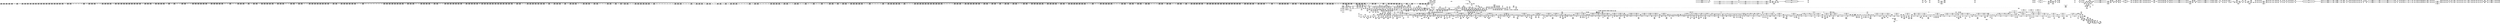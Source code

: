 digraph {
	CE0x59ce550 [shape=record,shape=Mrecord,label="{CE0x59ce550|current_has_perm:_call|security/selinux/hooks.c,1542}"]
	CE0x5a3b860 [shape=record,shape=Mrecord,label="{CE0x5a3b860|i64*_getelementptr_inbounds_(_4_x_i64_,_4_x_i64_*___llvm_gcov_ctr134,_i64_0,_i64_2)|*Constant*}"]
	CE0x59e13e0 [shape=record,shape=Mrecord,label="{CE0x59e13e0|2472:_%struct.cred*,_:_CRE_600,608_|*MultipleSource*|Function::task_sid&Arg::task::|Function::current_has_perm&Arg::tsk::|security/selinux/hooks.c,208|Function::selinux_task_kill&Arg::p::}"]
	CE0x5a64dd0 [shape=record,shape=Mrecord,label="{CE0x5a64dd0|current_sid:_tmp10|security/selinux/hooks.c,218}"]
	CE0x5a59b50 [shape=record,shape=Mrecord,label="{CE0x5a59b50|_call_void_lockdep_rcu_suspicious(i8*_getelementptr_inbounds_(_25_x_i8_,_25_x_i8_*_.str45,_i32_0,_i32_0),_i32_883,_i8*_getelementptr_inbounds_(_42_x_i8_,_42_x_i8_*_.str46,_i32_0,_i32_0))_#10,_!dbg_!27728|include/linux/rcupdate.h,882}"]
	CE0x5ad4850 [shape=record,shape=Mrecord,label="{CE0x5ad4850|task_sid:_call3|security/selinux/hooks.c,208}"]
	CE0x59befa0 [shape=record,shape=Mrecord,label="{CE0x59befa0|task_sid:_tmp25|security/selinux/hooks.c,208|*SummSource*}"]
	CE0x59d3bb0 [shape=record,shape=Mrecord,label="{CE0x59d3bb0|task_sid:_bb}"]
	CE0x59fa2f0 [shape=record,shape=Mrecord,label="{CE0x59fa2f0|2472:_%struct.cred*,_:_CRE_2918,2919_}"]
	CE0x5a48ec0 [shape=record,shape=Mrecord,label="{CE0x5a48ec0|rcu_read_lock:_tmp1|*SummSink*}"]
	CE0x59d9180 [shape=record,shape=Mrecord,label="{CE0x59d9180|2472:_%struct.cred*,_:_CRE_176,184_|*MultipleSource*|Function::task_sid&Arg::task::|Function::current_has_perm&Arg::tsk::|security/selinux/hooks.c,208|Function::selinux_task_kill&Arg::p::}"]
	CE0x5964230 [shape=record,shape=Mrecord,label="{CE0x5964230|selinux_task_kill:_tmp12|security/selinux/hooks.c,3665|*SummSource*}"]
	CE0x5984380 [shape=record,shape=Mrecord,label="{CE0x5984380|_call_void___llvm_gcov_indirect_counter_increment(i32*___llvm_gcov_global_state_pred267,_i64**_getelementptr_inbounds_(_4_x_i64*_,_4_x_i64*_*___llvm_gcda_edge_table266,_i64_0,_i64_2)),_!dbg_!27717|security/selinux/hooks.c,1483|*SummSink*}"]
	CE0x5a76910 [shape=record,shape=Mrecord,label="{CE0x5a76910|_call_void_rcu_lock_release(%struct.lockdep_map*_rcu_lock_map)_#10,_!dbg_!27733|include/linux/rcupdate.h,935}"]
	CE0x59632a0 [shape=record,shape=Mrecord,label="{CE0x59632a0|2472:_%struct.cred*,_:_CRE_272,280_|*MultipleSource*|Function::task_sid&Arg::task::|Function::current_has_perm&Arg::tsk::|security/selinux/hooks.c,208|Function::selinux_task_kill&Arg::p::}"]
	CE0x59e07a0 [shape=record,shape=Mrecord,label="{CE0x59e07a0|task_sid:_tmp14|security/selinux/hooks.c,208|*SummSink*}"]
	CE0x59b5170 [shape=record,shape=Mrecord,label="{CE0x59b5170|2472:_%struct.cred*,_:_CRE_552,560_|*MultipleSource*|Function::task_sid&Arg::task::|Function::current_has_perm&Arg::tsk::|security/selinux/hooks.c,208|Function::selinux_task_kill&Arg::p::}"]
	CE0x5996910 [shape=record,shape=Mrecord,label="{CE0x5996910|avc_has_perm:_auditdata|Function::avc_has_perm&Arg::auditdata::}"]
	CE0x59f1a30 [shape=record,shape=Mrecord,label="{CE0x59f1a30|2472:_%struct.cred*,_:_CRE_2531,2532_}"]
	CE0x5a20720 [shape=record,shape=Mrecord,label="{CE0x5a20720|task_sid:_bb}"]
	CE0x5abd640 [shape=record,shape=Mrecord,label="{CE0x5abd640|i64*_getelementptr_inbounds_(_4_x_i64_,_4_x_i64_*___llvm_gcov_ctr130,_i64_0,_i64_3)|*Constant*}"]
	CE0x59f13a0 [shape=record,shape=Mrecord,label="{CE0x59f13a0|2472:_%struct.cred*,_:_CRE_2525,2526_}"]
	CE0x59bd6c0 [shape=record,shape=Mrecord,label="{CE0x59bd6c0|_call_void_lockdep_rcu_suspicious(i8*_getelementptr_inbounds_(_25_x_i8_,_25_x_i8_*_.str3,_i32_0,_i32_0),_i32_208,_i8*_getelementptr_inbounds_(_41_x_i8_,_41_x_i8_*_.str44,_i32_0,_i32_0))_#10,_!dbg_!27732|security/selinux/hooks.c,208}"]
	CE0x59b0b90 [shape=record,shape=Mrecord,label="{CE0x59b0b90|_call_void___llvm_gcov_indirect_counter_increment(i32*___llvm_gcov_global_state_pred267,_i64**_getelementptr_inbounds_(_4_x_i64*_,_4_x_i64*_*___llvm_gcda_edge_table266,_i64_0,_i64_1)),_!dbg_!27714|security/selinux/hooks.c,1479|*SummSource*}"]
	CE0x5ac9860 [shape=record,shape=Mrecord,label="{CE0x5ac9860|rcu_lock_acquire:_bb|*SummSink*}"]
	CE0x5acfd10 [shape=record,shape=Mrecord,label="{CE0x5acfd10|i64*_getelementptr_inbounds_(_4_x_i64_,_4_x_i64_*___llvm_gcov_ctr129,_i64_0,_i64_1)|*Constant*|*SummSink*}"]
	CE0x5a78610 [shape=record,shape=Mrecord,label="{CE0x5a78610|_call_void_rcu_lock_release(%struct.lockdep_map*_rcu_lock_map)_#10,_!dbg_!27733|include/linux/rcupdate.h,935|*SummSource*}"]
	CE0x59da3f0 [shape=record,shape=Mrecord,label="{CE0x59da3f0|rcu_read_lock:_land.lhs.true2|*SummSink*}"]
	CE0x5976630 [shape=record,shape=Mrecord,label="{CE0x5976630|current_has_perm:_tsk|Function::current_has_perm&Arg::tsk::|*SummSource*}"]
	CE0x5995bd0 [shape=record,shape=Mrecord,label="{CE0x5995bd0|signal_to_av:_tmp9|security/selinux/hooks.c,1491|*SummSink*}"]
	CE0x5a0af80 [shape=record,shape=Mrecord,label="{CE0x5a0af80|2472:_%struct.cred*,_:_CRE_6320,6321_}"]
	CE0x5a4a440 [shape=record,shape=Mrecord,label="{CE0x5a4a440|rcu_read_lock:_tmp|*SummSource*}"]
	CE0x5a5e3d0 [shape=record,shape=Mrecord,label="{CE0x5a5e3d0|i64*_getelementptr_inbounds_(_4_x_i64_,_4_x_i64_*___llvm_gcov_ctr130,_i64_0,_i64_3)|*Constant*|*SummSink*}"]
	CE0x5a1de90 [shape=record,shape=Mrecord,label="{CE0x5a1de90|i32_78|*Constant*|*SummSink*}"]
	CE0x59b7280 [shape=record,shape=Mrecord,label="{CE0x59b7280|i64*_getelementptr_inbounds_(_11_x_i64_,_11_x_i64_*___llvm_gcov_ctr125,_i64_0,_i64_10)|*Constant*|*SummSource*}"]
	CE0x59db680 [shape=record,shape=Mrecord,label="{CE0x59db680|task_sid:_land.lhs.true|*SummSink*}"]
	CE0x595e4a0 [shape=record,shape=Mrecord,label="{CE0x595e4a0|selinux_task_kill:_if.end|*SummSource*}"]
	CE0x5af99a0 [shape=record,shape=Mrecord,label="{CE0x5af99a0|i64*_getelementptr_inbounds_(_4_x_i64_,_4_x_i64_*___llvm_gcov_ctr135,_i64_0,_i64_0)|*Constant*|*SummSink*}"]
	CE0x5984210 [shape=record,shape=Mrecord,label="{CE0x5984210|_call_void___llvm_gcov_indirect_counter_increment(i32*___llvm_gcov_global_state_pred267,_i64**_getelementptr_inbounds_(_4_x_i64*_,_4_x_i64*_*___llvm_gcda_edge_table266,_i64_0,_i64_2)),_!dbg_!27717|security/selinux/hooks.c,1483|*SummSource*}"]
	CE0x597fd60 [shape=record,shape=Mrecord,label="{CE0x597fd60|selinux_task_kill:_call|security/selinux/hooks.c,3664|*SummSink*}"]
	CE0x59bd7e0 [shape=record,shape=Mrecord,label="{CE0x59bd7e0|_call_void_lockdep_rcu_suspicious(i8*_getelementptr_inbounds_(_25_x_i8_,_25_x_i8_*_.str3,_i32_0,_i32_0),_i32_208,_i8*_getelementptr_inbounds_(_41_x_i8_,_41_x_i8_*_.str44,_i32_0,_i32_0))_#10,_!dbg_!27732|security/selinux/hooks.c,208|*SummSink*}"]
	CE0x5a0eb40 [shape=record,shape=Mrecord,label="{CE0x5a0eb40|2472:_%struct.cred*,_:_CRE_6408,6424_|*MultipleSource*|Function::task_sid&Arg::task::|Function::current_has_perm&Arg::tsk::|security/selinux/hooks.c,208|Function::selinux_task_kill&Arg::p::}"]
	CE0x5a4c310 [shape=record,shape=Mrecord,label="{CE0x5a4c310|rcu_read_unlock:_land.lhs.true2|*SummSink*}"]
	CE0x5a35270 [shape=record,shape=Mrecord,label="{CE0x5a35270|rcu_lock_acquire:_bb}"]
	CE0x5a36690 [shape=record,shape=Mrecord,label="{CE0x5a36690|_call_void___preempt_count_add(i32_1)_#10,_!dbg_!27711|include/linux/rcupdate.h,239}"]
	CE0x5ad7b80 [shape=record,shape=Mrecord,label="{CE0x5ad7b80|task_sid:_tmp25|security/selinux/hooks.c,208}"]
	CE0x5aee540 [shape=record,shape=Mrecord,label="{CE0x5aee540|__preempt_count_sub:_bb|*SummSource*}"]
	CE0x59e5340 [shape=record,shape=Mrecord,label="{CE0x59e5340|2472:_%struct.cred*,_:_CRE_784,1808_|*MultipleSource*|Function::task_sid&Arg::task::|Function::current_has_perm&Arg::tsk::|security/selinux/hooks.c,208|Function::selinux_task_kill&Arg::p::}"]
	CE0x5982fc0 [shape=record,shape=Mrecord,label="{CE0x5982fc0|i64*_getelementptr_inbounds_(_10_x_i64_,_10_x_i64_*___llvm_gcov_ctr290,_i64_0,_i64_7)|*Constant*}"]
	CE0x59c2dd0 [shape=record,shape=Mrecord,label="{CE0x59c2dd0|__llvm_gcov_indirect_counter_increment:_tmp}"]
	CE0x59ded80 [shape=record,shape=Mrecord,label="{CE0x59ded80|task_sid:_tmp12|security/selinux/hooks.c,208|*SummSource*}"]
	CE0x59ebf80 [shape=record,shape=Mrecord,label="{CE0x59ebf80|2472:_%struct.cred*,_:_CRE_2160,2168_|*MultipleSource*|Function::task_sid&Arg::task::|Function::current_has_perm&Arg::tsk::|security/selinux/hooks.c,208|Function::selinux_task_kill&Arg::p::}"]
	CE0x5a9eb70 [shape=record,shape=Mrecord,label="{CE0x5a9eb70|current_sid:_security|security/selinux/hooks.c,218}"]
	CE0x5992f10 [shape=record,shape=Mrecord,label="{CE0x5992f10|signal_to_av:_tmp5|security/selinux/hooks.c,1483}"]
	CE0x5abff10 [shape=record,shape=Mrecord,label="{CE0x5abff10|rcu_lock_release:___here|*SummSink*}"]
	CE0x5a4e4e0 [shape=record,shape=Mrecord,label="{CE0x5a4e4e0|rcu_read_unlock:_tmp16|include/linux/rcupdate.h,933|*SummSource*}"]
	CE0x5a70590 [shape=record,shape=Mrecord,label="{CE0x5a70590|current_sid:_tmp1|*SummSink*}"]
	CE0x5ac2600 [shape=record,shape=Mrecord,label="{CE0x5ac2600|__rcu_read_lock:_tmp1|*SummSink*}"]
	CE0x5a3ca40 [shape=record,shape=Mrecord,label="{CE0x5a3ca40|i64*_getelementptr_inbounds_(_4_x_i64_,_4_x_i64_*___llvm_gcov_ctr128,_i64_0,_i64_1)|*Constant*}"]
	CE0x5b08680 [shape=record,shape=Mrecord,label="{CE0x5b08680|_call_void_mcount()_#3}"]
	CE0x59f0430 [shape=record,shape=Mrecord,label="{CE0x59f0430|2472:_%struct.cred*,_:_CRE_2504,2508_|*MultipleSource*|Function::task_sid&Arg::task::|Function::current_has_perm&Arg::tsk::|security/selinux/hooks.c,208|Function::selinux_task_kill&Arg::p::}"]
	CE0x5a2a150 [shape=record,shape=Mrecord,label="{CE0x5a2a150|GLOBAL:_task_sid.__warned|Global_var:task_sid.__warned|*SummSource*}"]
	CE0x5ac5790 [shape=record,shape=Mrecord,label="{CE0x5ac5790|void_(i32*,_i32,_i32*)*_asm_addl_$1,_%gs:$0_,_*m,ri,*m,_dirflag_,_fpsr_,_flags_}"]
	CE0x5a0b440 [shape=record,shape=Mrecord,label="{CE0x5a0b440|2472:_%struct.cred*,_:_CRE_6324,6325_}"]
	CE0x5a3abc0 [shape=record,shape=Mrecord,label="{CE0x5a3abc0|current_sid:_tmp8|security/selinux/hooks.c,218|*SummSource*}"]
	CE0x5a214a0 [shape=record,shape=Mrecord,label="{CE0x5a214a0|__rcu_read_unlock:_tmp5|include/linux/rcupdate.h,244|*SummSink*}"]
	CE0x59f3b00 [shape=record,shape=Mrecord,label="{CE0x59f3b00|2472:_%struct.cred*,_:_CRE_2648,2656_|*MultipleSource*|Function::task_sid&Arg::task::|Function::current_has_perm&Arg::tsk::|security/selinux/hooks.c,208|Function::selinux_task_kill&Arg::p::}"]
	CE0x59ff6d0 [shape=record,shape=Mrecord,label="{CE0x59ff6d0|2472:_%struct.cred*,_:_CRE_3032,3036_|*MultipleSource*|Function::task_sid&Arg::task::|Function::current_has_perm&Arg::tsk::|security/selinux/hooks.c,208|Function::selinux_task_kill&Arg::p::}"]
	CE0x5a29b50 [shape=record,shape=Mrecord,label="{CE0x5a29b50|task_sid:_tmp8|security/selinux/hooks.c,208|*SummSink*}"]
	CE0x59cad00 [shape=record,shape=Mrecord,label="{CE0x59cad00|_ret_i32_%tmp24,_!dbg_!27742|security/selinux/hooks.c,220}"]
	CE0x5a31f60 [shape=record,shape=Mrecord,label="{CE0x5a31f60|rcu_lock_release:_map|Function::rcu_lock_release&Arg::map::|*SummSink*}"]
	CE0x5ac9d40 [shape=record,shape=Mrecord,label="{CE0x5ac9d40|rcu_lock_acquire:_tmp1|*SummSink*}"]
	CE0x59e9900 [shape=record,shape=Mrecord,label="{CE0x59e9900|2472:_%struct.cred*,_:_CRE_2040,2044_|*MultipleSource*|Function::task_sid&Arg::task::|Function::current_has_perm&Arg::tsk::|security/selinux/hooks.c,208|Function::selinux_task_kill&Arg::p::}"]
	CE0x59bae60 [shape=record,shape=Mrecord,label="{CE0x59bae60|i32_208|*Constant*|*SummSource*}"]
	CE0x5963080 [shape=record,shape=Mrecord,label="{CE0x5963080|2472:_%struct.cred*,_:_CRE_264,272_|*MultipleSource*|Function::task_sid&Arg::task::|Function::current_has_perm&Arg::tsk::|security/selinux/hooks.c,208|Function::selinux_task_kill&Arg::p::}"]
	CE0x5a75600 [shape=record,shape=Mrecord,label="{CE0x5a75600|rcu_read_unlock:_tmp19|include/linux/rcupdate.h,933|*SummSink*}"]
	CE0x59625c0 [shape=record,shape=Mrecord,label="{CE0x59625c0|__llvm_gcov_indirect_counter_increment:_counter}"]
	CE0x596fec0 [shape=record,shape=Mrecord,label="{CE0x596fec0|i32_32|*Constant*|*SummSink*}"]
	CE0x5a515a0 [shape=record,shape=Mrecord,label="{CE0x5a515a0|current_sid:_tmp2|*SummSink*}"]
	CE0x5a2a0e0 [shape=record,shape=Mrecord,label="{CE0x5a2a0e0|task_sid:_tmp9|security/selinux/hooks.c,208|*SummSource*}"]
	CE0x5967aa0 [shape=record,shape=Mrecord,label="{CE0x5967aa0|i64*_getelementptr_inbounds_(_10_x_i64_,_10_x_i64_*___llvm_gcov_ctr290,_i64_0,_i64_3)|*Constant*|*SummSink*}"]
	CE0x597eb90 [shape=record,shape=Mrecord,label="{CE0x597eb90|signal_to_av:_tmp3|security/selinux/hooks.c,1479}"]
	CE0x5a3da40 [shape=record,shape=Mrecord,label="{CE0x5a3da40|__rcu_read_unlock:_tmp}"]
	CE0x5f56520 [shape=record,shape=Mrecord,label="{CE0x5f56520|i64_1|*Constant*|*SummSink*}"]
	CE0x5b01200 [shape=record,shape=Mrecord,label="{CE0x5b01200|i64*_getelementptr_inbounds_(_4_x_i64_,_4_x_i64_*___llvm_gcov_ctr135,_i64_0,_i64_1)|*Constant*|*SummSource*}"]
	CE0x5aff0c0 [shape=record,shape=Mrecord,label="{CE0x5aff0c0|__preempt_count_sub:_tmp7|./arch/x86/include/asm/preempt.h,78|*SummSource*}"]
	CE0x5a1f520 [shape=record,shape=Mrecord,label="{CE0x5a1f520|cred_sid:_entry|*SummSource*}"]
	CE0x5a30600 [shape=record,shape=Mrecord,label="{CE0x5a30600|task_sid:_tmp11|security/selinux/hooks.c,208|*SummSource*}"]
	CE0x59fc560 [shape=record,shape=Mrecord,label="{CE0x59fc560|2472:_%struct.cred*,_:_CRE_2947,2948_}"]
	CE0x59fdf80 [shape=record,shape=Mrecord,label="{CE0x59fdf80|2472:_%struct.cred*,_:_CRE_2969,2970_}"]
	"CONST[source:1(input),value:2(dynamic)][purpose:{subject}]"
	CE0x5a468b0 [shape=record,shape=Mrecord,label="{CE0x5a468b0|cred_sid:_tmp4|*LoadInst*|security/selinux/hooks.c,196}"]
	CE0x5a32c00 [shape=record,shape=Mrecord,label="{CE0x5a32c00|GLOBAL:___rcu_read_unlock|*Constant*|*SummSink*}"]
	CE0x5a6e3f0 [shape=record,shape=Mrecord,label="{CE0x5a6e3f0|rcu_read_unlock:_tmp10|include/linux/rcupdate.h,933|*SummSource*}"]
	CE0x5a5c630 [shape=record,shape=Mrecord,label="{CE0x5a5c630|cred_sid:_bb|*SummSource*}"]
	CE0x5a63180 [shape=record,shape=Mrecord,label="{CE0x5a63180|rcu_read_unlock:_tmp17|include/linux/rcupdate.h,933}"]
	CE0x5a12b30 [shape=record,shape=Mrecord,label="{CE0x5a12b30|2472:_%struct.cred*,_:_CRE_6616,6624_|*MultipleSource*|Function::task_sid&Arg::task::|Function::current_has_perm&Arg::tsk::|security/selinux/hooks.c,208|Function::selinux_task_kill&Arg::p::}"]
	CE0x5a6f140 [shape=record,shape=Mrecord,label="{CE0x5a6f140|rcu_read_unlock:_tmp12|include/linux/rcupdate.h,933|*SummSink*}"]
	CE0x5a37b20 [shape=record,shape=Mrecord,label="{CE0x5a37b20|current_sid:_tmp16|security/selinux/hooks.c,218|*SummSource*}"]
	CE0x5ac16d0 [shape=record,shape=Mrecord,label="{CE0x5ac16d0|__rcu_read_lock:_tmp|*SummSource*}"]
	CE0x5962d00 [shape=record,shape=Mrecord,label="{CE0x5962d00|i64**_getelementptr_inbounds_(_4_x_i64*_,_4_x_i64*_*___llvm_gcda_edge_table266,_i64_0,_i64_1)|*Constant*}"]
	CE0x59d3ef0 [shape=record,shape=Mrecord,label="{CE0x59d3ef0|task_sid:_do.end6}"]
	CE0x5986690 [shape=record,shape=Mrecord,label="{CE0x5986690|selinux_task_kill:_secid|Function::selinux_task_kill&Arg::secid::}"]
	CE0x5ad5a00 [shape=record,shape=Mrecord,label="{CE0x5ad5a00|task_sid:_tmp18|security/selinux/hooks.c,208}"]
	CE0x5a647c0 [shape=record,shape=Mrecord,label="{CE0x5a647c0|rcu_read_unlock:_bb|*SummSource*}"]
	CE0x5acca60 [shape=record,shape=Mrecord,label="{CE0x5acca60|__preempt_count_add:_tmp2|*SummSink*}"]
	CE0x5a11110 [shape=record,shape=Mrecord,label="{CE0x5a11110|2472:_%struct.cred*,_:_CRE_6520,6528_|*MultipleSource*|Function::task_sid&Arg::task::|Function::current_has_perm&Arg::tsk::|security/selinux/hooks.c,208|Function::selinux_task_kill&Arg::p::}"]
	CE0x5afc040 [shape=record,shape=Mrecord,label="{CE0x5afc040|__preempt_count_add:_tmp5|./arch/x86/include/asm/preempt.h,72|*SummSink*}"]
	CE0x5a25ee0 [shape=record,shape=Mrecord,label="{CE0x5a25ee0|__rcu_read_unlock:_do.end|*SummSource*}"]
	CE0x5997970 [shape=record,shape=Mrecord,label="{CE0x5997970|selinux_task_kill:_tmp16|security/selinux/hooks.c,3669|*SummSink*}"]
	CE0x59fbd10 [shape=record,shape=Mrecord,label="{CE0x59fbd10|2472:_%struct.cred*,_:_CRE_2940,2941_}"]
	CE0x5979dc0 [shape=record,shape=Mrecord,label="{CE0x5979dc0|__llvm_gcov_indirect_counter_increment:_counters|Function::__llvm_gcov_indirect_counter_increment&Arg::counters::|*SummSink*}"]
	CE0x5962e00 [shape=record,shape=Mrecord,label="{CE0x5962e00|__llvm_gcov_indirect_counter_increment:_counters|Function::__llvm_gcov_indirect_counter_increment&Arg::counters::|*SummSource*}"]
	CE0x5ad37b0 [shape=record,shape=Mrecord,label="{CE0x5ad37b0|task_sid:_tmp9|security/selinux/hooks.c,208}"]
	CE0x59df760 [shape=record,shape=Mrecord,label="{CE0x59df760|task_sid:_call3|security/selinux/hooks.c,208|*SummSource*}"]
	CE0x5ad18a0 [shape=record,shape=Mrecord,label="{CE0x5ad18a0|__rcu_read_unlock:_tmp7|include/linux/rcupdate.h,245|*SummSource*}"]
	CE0x597ed00 [shape=record,shape=Mrecord,label="{CE0x597ed00|selinux_task_kill:_call4|security/selinux/hooks.c,3666|*SummSink*}"]
	CE0x5a380c0 [shape=record,shape=Mrecord,label="{CE0x5a380c0|_call_void_lockdep_rcu_suspicious(i8*_getelementptr_inbounds_(_25_x_i8_,_25_x_i8_*_.str3,_i32_0,_i32_0),_i32_218,_i8*_getelementptr_inbounds_(_45_x_i8_,_45_x_i8_*_.str12,_i32_0,_i32_0))_#10,_!dbg_!27727|security/selinux/hooks.c,218}"]
	CE0x5a33590 [shape=record,shape=Mrecord,label="{CE0x5a33590|_ret_void,_!dbg_!27717|include/linux/rcupdate.h,245|*SummSource*}"]
	CE0x59c0dd0 [shape=record,shape=Mrecord,label="{CE0x59c0dd0|i64*_getelementptr_inbounds_(_13_x_i64_,_13_x_i64_*___llvm_gcov_ctr126,_i64_0,_i64_10)|*Constant*|*SummSink*}"]
	CE0x59fd140 [shape=record,shape=Mrecord,label="{CE0x59fd140|2472:_%struct.cred*,_:_CRE_2957,2958_}"]
	CE0x59b9810 [shape=record,shape=Mrecord,label="{CE0x59b9810|task_sid:_tmp16|security/selinux/hooks.c,208|*SummSink*}"]
	CE0x59ee090 [shape=record,shape=Mrecord,label="{CE0x59ee090|2472:_%struct.cred*,_:_CRE_2336,2344_|*MultipleSource*|Function::task_sid&Arg::task::|Function::current_has_perm&Arg::tsk::|security/selinux/hooks.c,208|Function::selinux_task_kill&Arg::p::}"]
	CE0x59fa1c0 [shape=record,shape=Mrecord,label="{CE0x59fa1c0|2472:_%struct.cred*,_:_CRE_2917,2918_}"]
	CE0x59d3220 [shape=record,shape=Mrecord,label="{CE0x59d3220|GLOBAL:_rcu_read_lock|*Constant*}"]
	CE0x5a71e40 [shape=record,shape=Mrecord,label="{CE0x5a71e40|task_sid:_tmp1}"]
	CE0x595dcb0 [shape=record,shape=Mrecord,label="{CE0x595dcb0|selinux_task_kill:_tmp}"]
	CE0x59e5fa0 [shape=record,shape=Mrecord,label="{CE0x59e5fa0|2472:_%struct.cred*,_:_CRE_1848,1856_|*MultipleSource*|Function::task_sid&Arg::task::|Function::current_has_perm&Arg::tsk::|security/selinux/hooks.c,208|Function::selinux_task_kill&Arg::p::}"]
	CE0x5a3b320 [shape=record,shape=Mrecord,label="{CE0x5a3b320|current_sid:_tobool1|security/selinux/hooks.c,218|*SummSink*}"]
	CE0x59854f0 [shape=record,shape=Mrecord,label="{CE0x59854f0|GLOBAL:_task_sid|*Constant*}"]
	CE0x5a68d70 [shape=record,shape=Mrecord,label="{CE0x5a68d70|rcu_read_unlock:_tmp7|include/linux/rcupdate.h,933|*SummSink*}"]
	CE0x5acbfc0 [shape=record,shape=Mrecord,label="{CE0x5acbfc0|i64*_getelementptr_inbounds_(_4_x_i64_,_4_x_i64_*___llvm_gcov_ctr134,_i64_0,_i64_3)|*Constant*|*SummSink*}"]
	CE0x5a4a3d0 [shape=record,shape=Mrecord,label="{CE0x5a4a3d0|COLLAPSED:_GCMRE___llvm_gcov_ctr127_internal_global_11_x_i64_zeroinitializer:_elem_0:default:}"]
	CE0x596a640 [shape=record,shape=Mrecord,label="{CE0x596a640|signal_to_av:_sig|Function::signal_to_av&Arg::sig::}"]
	CE0x5a642b0 [shape=record,shape=Mrecord,label="{CE0x5a642b0|GLOBAL:_lock_acquire|*Constant*|*SummSource*}"]
	CE0x5990980 [shape=record,shape=Mrecord,label="{CE0x5990980|signal_to_av:_sw.default|*SummSink*}"]
	CE0x5a6a890 [shape=record,shape=Mrecord,label="{CE0x5a6a890|__rcu_read_lock:_tmp7|include/linux/rcupdate.h,240|*SummSource*}"]
	CE0x5afb760 [shape=record,shape=Mrecord,label="{CE0x5afb760|__preempt_count_sub:_tmp4|./arch/x86/include/asm/preempt.h,77|*SummSink*}"]
	CE0x5973e80 [shape=record,shape=Mrecord,label="{CE0x5973e80|i64*_getelementptr_inbounds_(_2_x_i64_,_2_x_i64_*___llvm_gcov_ctr136,_i64_0,_i64_1)|*Constant*|*SummSink*}"]
	CE0x5ac4520 [shape=record,shape=Mrecord,label="{CE0x5ac4520|i64*_getelementptr_inbounds_(_4_x_i64_,_4_x_i64_*___llvm_gcov_ctr133,_i64_0,_i64_0)|*Constant*}"]
	CE0x59ba640 [shape=record,shape=Mrecord,label="{CE0x59ba640|i8*_getelementptr_inbounds_(_25_x_i8_,_25_x_i8_*_.str3,_i32_0,_i32_0)|*Constant*|*SummSink*}"]
	CE0x59c2840 [shape=record,shape=Mrecord,label="{CE0x59c2840|__llvm_gcov_indirect_counter_increment:_bb4|*SummSource*}"]
	CE0x5a41310 [shape=record,shape=Mrecord,label="{CE0x5a41310|current_sid:_land.lhs.true}"]
	CE0x5a3c010 [shape=record,shape=Mrecord,label="{CE0x5a3c010|GLOBAL:___preempt_count_add|*Constant*|*SummSource*}"]
	CE0x59dd690 [shape=record,shape=Mrecord,label="{CE0x59dd690|2472:_%struct.cred*,_:_CRE_376,384_|*MultipleSource*|Function::task_sid&Arg::task::|Function::current_has_perm&Arg::tsk::|security/selinux/hooks.c,208|Function::selinux_task_kill&Arg::p::}"]
	CE0x5a0e030 [shape=record,shape=Mrecord,label="{CE0x5a0e030|2472:_%struct.cred*,_:_CRE_6368,6376_|*MultipleSource*|Function::task_sid&Arg::task::|Function::current_has_perm&Arg::tsk::|security/selinux/hooks.c,208|Function::selinux_task_kill&Arg::p::}"]
	CE0x5a61b70 [shape=record,shape=Mrecord,label="{CE0x5a61b70|current_sid:_tmp5|security/selinux/hooks.c,218|*SummSink*}"]
	CE0x5a00050 [shape=record,shape=Mrecord,label="{CE0x5a00050|2472:_%struct.cred*,_:_CRE_3064,3072_|*MultipleSource*|Function::task_sid&Arg::task::|Function::current_has_perm&Arg::tsk::|security/selinux/hooks.c,208|Function::selinux_task_kill&Arg::p::}"]
	CE0x5a4f7f0 [shape=record,shape=Mrecord,label="{CE0x5a4f7f0|current_sid:_do.body|*SummSource*}"]
	CE0x5a08520 [shape=record,shape=Mrecord,label="{CE0x5a08520|2472:_%struct.cred*,_:_CRE_6280,6284_|*MultipleSource*|Function::task_sid&Arg::task::|Function::current_has_perm&Arg::tsk::|security/selinux/hooks.c,208|Function::selinux_task_kill&Arg::p::}"]
	CE0x5a75010 [shape=record,shape=Mrecord,label="{CE0x5a75010|i8*_getelementptr_inbounds_(_44_x_i8_,_44_x_i8_*_.str47,_i32_0,_i32_0)|*Constant*}"]
	CE0x5988230 [shape=record,shape=Mrecord,label="{CE0x5988230|cred_sid:_tmp|*SummSource*}"]
	CE0x5a75f50 [shape=record,shape=Mrecord,label="{CE0x5a75f50|i64*_getelementptr_inbounds_(_11_x_i64_,_11_x_i64_*___llvm_gcov_ctr132,_i64_0,_i64_10)|*Constant*}"]
	CE0x59f16a0 [shape=record,shape=Mrecord,label="{CE0x59f16a0|2472:_%struct.cred*,_:_CRE_2528,2529_}"]
	CE0x5976180 [shape=record,shape=Mrecord,label="{CE0x5976180|current_has_perm:_entry|*SummSink*}"]
	CE0x5a17790 [shape=record,shape=Mrecord,label="{CE0x5a17790|i64*_getelementptr_inbounds_(_13_x_i64_,_13_x_i64_*___llvm_gcov_ctr126,_i64_0,_i64_12)|*Constant*|*SummSink*}"]
	CE0x59884c0 [shape=record,shape=Mrecord,label="{CE0x59884c0|signal_to_av:_bb}"]
	CE0x5955490 [shape=record,shape=Mrecord,label="{CE0x5955490|signal_to_av:_sw.epilog}"]
	CE0x5974d80 [shape=record,shape=Mrecord,label="{CE0x5974d80|selinux_task_kill:_tmp4|security/selinux/hooks.c,3661|*SummSink*}"]
	CE0x59d6c10 [shape=record,shape=Mrecord,label="{CE0x59d6c10|rcu_lock_acquire:_entry|*SummSink*}"]
	CE0x596b100 [shape=record,shape=Mrecord,label="{CE0x596b100|selinux_task_kill:_tmp6|security/selinux/hooks.c,3662}"]
	CE0x596faf0 [shape=record,shape=Mrecord,label="{CE0x596faf0|selinux_task_kill:_if.else|*SummSink*}"]
	CE0x59e7fb0 [shape=record,shape=Mrecord,label="{CE0x59e7fb0|2472:_%struct.cred*,_:_CRE_1936,1944_|*MultipleSource*|Function::task_sid&Arg::task::|Function::current_has_perm&Arg::tsk::|security/selinux/hooks.c,208|Function::selinux_task_kill&Arg::p::}"]
	CE0x59f9aa0 [shape=record,shape=Mrecord,label="{CE0x59f9aa0|2472:_%struct.cred*,_:_CRE_2911,2912_}"]
	CE0x59f8470 [shape=record,shape=Mrecord,label="{CE0x59f8470|2472:_%struct.cred*,_:_CRE_2876,2880_|*MultipleSource*|Function::task_sid&Arg::task::|Function::current_has_perm&Arg::tsk::|security/selinux/hooks.c,208|Function::selinux_task_kill&Arg::p::}"]
	CE0x59ba8d0 [shape=record,shape=Mrecord,label="{CE0x59ba8d0|GLOBAL:_lockdep_rcu_suspicious|*Constant*|*SummSink*}"]
	CE0x5995690 [shape=record,shape=Mrecord,label="{CE0x5995690|signal_to_av:_tmp7|security/selinux/hooks.c,1487}"]
	CE0x5abd140 [shape=record,shape=Mrecord,label="{CE0x5abd140|__rcu_read_unlock:_tmp6|include/linux/rcupdate.h,245|*SummSink*}"]
	CE0x5a1d650 [shape=record,shape=Mrecord,label="{CE0x5a1d650|get_current:_entry|*SummSink*}"]
	CE0x598e0c0 [shape=record,shape=Mrecord,label="{CE0x598e0c0|current_has_perm:_tmp1}"]
	CE0x5a09b50 [shape=record,shape=Mrecord,label="{CE0x5a09b50|2472:_%struct.cred*,_:_CRE_6303,6304_}"]
	CE0x59977f0 [shape=record,shape=Mrecord,label="{CE0x59977f0|selinux_task_kill:_tmp16|security/selinux/hooks.c,3669|*SummSource*}"]
	CE0x59ba570 [shape=record,shape=Mrecord,label="{CE0x59ba570|i8*_getelementptr_inbounds_(_25_x_i8_,_25_x_i8_*_.str3,_i32_0,_i32_0)|*Constant*|*SummSource*}"]
	CE0x5a5a770 [shape=record,shape=Mrecord,label="{CE0x5a5a770|rcu_read_lock:_tmp19|include/linux/rcupdate.h,882|*SummSink*}"]
	CE0x5a6cc30 [shape=record,shape=Mrecord,label="{CE0x5a6cc30|rcu_read_unlock:_tmp2}"]
	CE0x5a22c10 [shape=record,shape=Mrecord,label="{CE0x5a22c10|rcu_lock_acquire:_tmp2|*SummSource*}"]
	CE0x5a9f8e0 [shape=record,shape=Mrecord,label="{CE0x5a9f8e0|current_sid:_tmp23|security/selinux/hooks.c,218}"]
	CE0x5a0db70 [shape=record,shape=Mrecord,label="{CE0x5a0db70|2472:_%struct.cred*,_:_CRE_6357,6358_}"]
	CE0x598df10 [shape=record,shape=Mrecord,label="{CE0x598df10|signal_to_av:_sw.bb1|*SummSource*}"]
	CE0x5a4f5e0 [shape=record,shape=Mrecord,label="{CE0x5a4f5e0|current_sid:_do.body|*SummSink*}"]
	CE0x59748c0 [shape=record,shape=Mrecord,label="{CE0x59748c0|i64*_getelementptr_inbounds_(_10_x_i64_,_10_x_i64_*___llvm_gcov_ctr265,_i64_0,_i64_5)|*Constant*}"]
	CE0x5996a20 [shape=record,shape=Mrecord,label="{CE0x5996a20|avc_has_perm:_auditdata|Function::avc_has_perm&Arg::auditdata::|*SummSource*}"]
	CE0x59b6ac0 [shape=record,shape=Mrecord,label="{CE0x59b6ac0|current_sid:_tmp18|security/selinux/hooks.c,218|*SummSink*}"]
	CE0x5a5ade0 [shape=record,shape=Mrecord,label="{CE0x5a5ade0|rcu_read_lock:_tmp20|include/linux/rcupdate.h,882|*SummSink*}"]
	CE0x598aba0 [shape=record,shape=Mrecord,label="{CE0x598aba0|i64*_getelementptr_inbounds_(_10_x_i64_,_10_x_i64_*___llvm_gcov_ctr265,_i64_0,_i64_8)|*Constant*}"]
	CE0x596d350 [shape=record,shape=Mrecord,label="{CE0x596d350|selinux_task_kill:_tmp|*SummSource*}"]
	CE0x59bd730 [shape=record,shape=Mrecord,label="{CE0x59bd730|_call_void_lockdep_rcu_suspicious(i8*_getelementptr_inbounds_(_25_x_i8_,_25_x_i8_*_.str3,_i32_0,_i32_0),_i32_208,_i8*_getelementptr_inbounds_(_41_x_i8_,_41_x_i8_*_.str44,_i32_0,_i32_0))_#10,_!dbg_!27732|security/selinux/hooks.c,208|*SummSource*}"]
	CE0x597a3a0 [shape=record,shape=Mrecord,label="{CE0x597a3a0|selinux_task_kill:_call4|security/selinux/hooks.c,3666|*SummSource*}"]
	CE0x5a12670 [shape=record,shape=Mrecord,label="{CE0x5a12670|2472:_%struct.cred*,_:_CRE_6600,6608_|*MultipleSource*|Function::task_sid&Arg::task::|Function::current_has_perm&Arg::tsk::|security/selinux/hooks.c,208|Function::selinux_task_kill&Arg::p::}"]
	CE0x5a33d80 [shape=record,shape=Mrecord,label="{CE0x5a33d80|current_sid:_tmp6|security/selinux/hooks.c,218|*SummSink*}"]
	CE0x59f67f0 [shape=record,shape=Mrecord,label="{CE0x59f67f0|2472:_%struct.cred*,_:_CRE_2784,2792_|*MultipleSource*|Function::task_sid&Arg::task::|Function::current_has_perm&Arg::tsk::|security/selinux/hooks.c,208|Function::selinux_task_kill&Arg::p::}"]
	CE0x5987190 [shape=record,shape=Mrecord,label="{CE0x5987190|i64*_getelementptr_inbounds_(_10_x_i64_,_10_x_i64_*___llvm_gcov_ctr265,_i64_0,_i64_0)|*Constant*}"]
	CE0x59cdad0 [shape=record,shape=Mrecord,label="{CE0x59cdad0|2472:_%struct.cred*,_:_CRE_56,64_|*MultipleSource*|Function::task_sid&Arg::task::|Function::current_has_perm&Arg::tsk::|security/selinux/hooks.c,208|Function::selinux_task_kill&Arg::p::}"]
	CE0x59d4b90 [shape=record,shape=Mrecord,label="{CE0x59d4b90|GLOBAL:_task_sid|*Constant*}"]
	CE0x5a06ff0 [shape=record,shape=Mrecord,label="{CE0x5a06ff0|2472:_%struct.cred*,_:_CRE_6200,6208_|*MultipleSource*|Function::task_sid&Arg::task::|Function::current_has_perm&Arg::tsk::|security/selinux/hooks.c,208|Function::selinux_task_kill&Arg::p::}"]
	CE0x5accb80 [shape=record,shape=Mrecord,label="{CE0x5accb80|__preempt_count_add:_tmp3}"]
	CE0x5a625f0 [shape=record,shape=Mrecord,label="{CE0x5a625f0|__preempt_count_add:_val|Function::__preempt_count_add&Arg::val::|*SummSink*}"]
	CE0x5a3bc40 [shape=record,shape=Mrecord,label="{CE0x5a3bc40|current_sid:_tmp12|security/selinux/hooks.c,218}"]
	CE0x5997280 [shape=record,shape=Mrecord,label="{CE0x5997280|i64*_getelementptr_inbounds_(_10_x_i64_,_10_x_i64_*___llvm_gcov_ctr290,_i64_0,_i64_8)|*Constant*|*SummSource*}"]
	CE0x5a9f4f0 [shape=record,shape=Mrecord,label="{CE0x5a9f4f0|current_sid:_tmp22|security/selinux/hooks.c,218|*SummSource*}"]
	CE0x5ac7b00 [shape=record,shape=Mrecord,label="{CE0x5ac7b00|_call_void_mcount()_#3|*SummSource*}"]
	CE0x59c6ba0 [shape=record,shape=Mrecord,label="{CE0x59c6ba0|i32_4|*Constant*|*SummSink*}"]
	CE0x5a134e0 [shape=record,shape=Mrecord,label="{CE0x5a134e0|2472:_%struct.cred*,_:_CRE_6644,6648_|*MultipleSource*|Function::task_sid&Arg::task::|Function::current_has_perm&Arg::tsk::|security/selinux/hooks.c,208|Function::selinux_task_kill&Arg::p::}"]
	CE0x598e270 [shape=record,shape=Mrecord,label="{CE0x598e270|current_has_perm:_tmp1|*SummSource*}"]
	CE0x5976eb0 [shape=record,shape=Mrecord,label="{CE0x5976eb0|i16_2|*Constant*}"]
	CE0x5988a30 [shape=record,shape=Mrecord,label="{CE0x5988a30|2472:_%struct.cred*,_:_CRE_232,240_|*MultipleSource*|Function::task_sid&Arg::task::|Function::current_has_perm&Arg::tsk::|security/selinux/hooks.c,208|Function::selinux_task_kill&Arg::p::}"]
	CE0x59c3c30 [shape=record,shape=Mrecord,label="{CE0x59c3c30|i64*_getelementptr_inbounds_(_2_x_i64_,_2_x_i64_*___llvm_gcov_ctr131,_i64_0,_i64_1)|*Constant*|*SummSource*}"]
	CE0x5975e50 [shape=record,shape=Mrecord,label="{CE0x5975e50|GLOBAL:_current_has_perm|*Constant*|*SummSource*}"]
	CE0x597c390 [shape=record,shape=Mrecord,label="{CE0x597c390|i64*_getelementptr_inbounds_(_10_x_i64_,_10_x_i64_*___llvm_gcov_ctr290,_i64_0,_i64_3)|*Constant*}"]
	CE0x5ac2c70 [shape=record,shape=Mrecord,label="{CE0x5ac2c70|rcu_lock_release:_tmp2}"]
	CE0x5abeac0 [shape=record,shape=Mrecord,label="{CE0x5abeac0|task_sid:_tmp4|*LoadInst*|security/selinux/hooks.c,208}"]
	CE0x5afd630 [shape=record,shape=Mrecord,label="{CE0x5afd630|GLOBAL:___preempt_count_sub|*Constant*|*SummSink*}"]
	CE0x5a6e280 [shape=record,shape=Mrecord,label="{CE0x5a6e280|rcu_read_unlock:_tmp10|include/linux/rcupdate.h,933}"]
	CE0x5a05c90 [shape=record,shape=Mrecord,label="{CE0x5a05c90|2472:_%struct.cred*,_:_CRE_6136,6140_|*MultipleSource*|Function::task_sid&Arg::task::|Function::current_has_perm&Arg::tsk::|security/selinux/hooks.c,208|Function::selinux_task_kill&Arg::p::}"]
	CE0x59845c0 [shape=record,shape=Mrecord,label="{CE0x59845c0|task_sid:_entry|*SummSource*}"]
	CE0x5a36c50 [shape=record,shape=Mrecord,label="{CE0x5a36c50|__rcu_read_lock:_bb|*SummSink*}"]
	CE0x5a48cb0 [shape=record,shape=Mrecord,label="{CE0x5a48cb0|rcu_read_lock:_tmp1|*SummSource*}"]
	CE0x5a3eef0 [shape=record,shape=Mrecord,label="{CE0x5a3eef0|i32_218|*Constant*|*SummSource*}"]
	CE0x59eb250 [shape=record,shape=Mrecord,label="{CE0x59eb250|2472:_%struct.cred*,_:_CRE_2112,2120_|*MultipleSource*|Function::task_sid&Arg::task::|Function::current_has_perm&Arg::tsk::|security/selinux/hooks.c,208|Function::selinux_task_kill&Arg::p::}"]
	CE0x5a1f7d0 [shape=record,shape=Mrecord,label="{CE0x5a1f7d0|cred_sid:_cred|Function::cred_sid&Arg::cred::}"]
	CE0x5a03690 [shape=record,shape=Mrecord,label="{CE0x5a03690|2472:_%struct.cred*,_:_CRE_5888,5896_|*MultipleSource*|Function::task_sid&Arg::task::|Function::current_has_perm&Arg::tsk::|security/selinux/hooks.c,208|Function::selinux_task_kill&Arg::p::}"]
	CE0x59f9d00 [shape=record,shape=Mrecord,label="{CE0x59f9d00|2472:_%struct.cred*,_:_CRE_2913,2914_}"]
	CE0x598f780 [shape=record,shape=Mrecord,label="{CE0x598f780|selinux_task_kill:_tmp18|security/selinux/hooks.c,3670|*SummSink*}"]
	CE0x59d1990 [shape=record,shape=Mrecord,label="{CE0x59d1990|2472:_%struct.cred*,_:_CRE_464,472_|*MultipleSource*|Function::task_sid&Arg::task::|Function::current_has_perm&Arg::tsk::|security/selinux/hooks.c,208|Function::selinux_task_kill&Arg::p::}"]
	CE0x5979f30 [shape=record,shape=Mrecord,label="{CE0x5979f30|i64*_getelementptr_inbounds_(_10_x_i64_,_10_x_i64_*___llvm_gcov_ctr265,_i64_0,_i64_5)|*Constant*|*SummSource*}"]
	CE0x5a326e0 [shape=record,shape=Mrecord,label="{CE0x5a326e0|_call_void___rcu_read_unlock()_#10,_!dbg_!27734|include/linux/rcupdate.h,937|*SummSink*}"]
	CE0x5a33770 [shape=record,shape=Mrecord,label="{CE0x5a33770|i64*_getelementptr_inbounds_(_11_x_i64_,_11_x_i64_*___llvm_gcov_ctr125,_i64_0,_i64_0)|*Constant*|*SummSink*}"]
	CE0x5a23d80 [shape=record,shape=Mrecord,label="{CE0x5a23d80|rcu_lock_acquire:_tmp3}"]
	CE0x5984090 [shape=record,shape=Mrecord,label="{CE0x5984090|_call_void___llvm_gcov_indirect_counter_increment(i32*___llvm_gcov_global_state_pred267,_i64**_getelementptr_inbounds_(_4_x_i64*_,_4_x_i64*_*___llvm_gcda_edge_table266,_i64_0,_i64_2)),_!dbg_!27717|security/selinux/hooks.c,1483}"]
	CE0x5a3ba10 [shape=record,shape=Mrecord,label="{CE0x5a3ba10|__rcu_read_unlock:_tmp3|*SummSource*}"]
	CE0x5a39aa0 [shape=record,shape=Mrecord,label="{CE0x5a39aa0|i64*_getelementptr_inbounds_(_4_x_i64_,_4_x_i64_*___llvm_gcov_ctr130,_i64_0,_i64_2)|*Constant*|*SummSink*}"]
	CE0x5ad01f0 [shape=record,shape=Mrecord,label="{CE0x5ad01f0|__preempt_count_add:_tmp|*SummSource*}"]
	CE0x5a47f90 [shape=record,shape=Mrecord,label="{CE0x5a47f90|_call_void_mcount()_#3|*SummSource*}"]
	CE0x5a73e40 [shape=record,shape=Mrecord,label="{CE0x5a73e40|_call_void_lockdep_rcu_suspicious(i8*_getelementptr_inbounds_(_25_x_i8_,_25_x_i8_*_.str45,_i32_0,_i32_0),_i32_934,_i8*_getelementptr_inbounds_(_44_x_i8_,_44_x_i8_*_.str47,_i32_0,_i32_0))_#10,_!dbg_!27726|include/linux/rcupdate.h,933|*SummSource*}"]
	CE0x595e100 [shape=record,shape=Mrecord,label="{CE0x595e100|selinux_task_kill:_if.then|*SummSource*}"]
	CE0x596ddc0 [shape=record,shape=Mrecord,label="{CE0x596ddc0|selinux_task_kill:_sig|Function::selinux_task_kill&Arg::sig::|*SummSink*}"]
	CE0x5a4f190 [shape=record,shape=Mrecord,label="{CE0x5a4f190|rcu_read_lock:_if.end|*SummSink*}"]
	CE0x59e76e0 [shape=record,shape=Mrecord,label="{CE0x59e76e0|_call_void___rcu_read_lock()_#10,_!dbg_!27710|include/linux/rcupdate.h,879}"]
	CE0x598fd40 [shape=record,shape=Mrecord,label="{CE0x598fd40|selinux_task_kill:_tmp19|security/selinux/hooks.c,3670|*SummSource*}"]
	CE0x59f1c90 [shape=record,shape=Mrecord,label="{CE0x59f1c90|2472:_%struct.cred*,_:_CRE_2533,2534_}"]
	CE0x59924d0 [shape=record,shape=Mrecord,label="{CE0x59924d0|GLOBAL:_rcu_read_unlock|*Constant*|*SummSink*}"]
	CE0x59d1bb0 [shape=record,shape=Mrecord,label="{CE0x59d1bb0|2472:_%struct.cred*,_:_CRE_472,480_|*MultipleSource*|Function::task_sid&Arg::task::|Function::current_has_perm&Arg::tsk::|security/selinux/hooks.c,208|Function::selinux_task_kill&Arg::p::}"]
	CE0x59cbed0 [shape=record,shape=Mrecord,label="{CE0x59cbed0|task_sid:_tobool|security/selinux/hooks.c,208|*SummSource*}"]
	CE0x5a52260 [shape=record,shape=Mrecord,label="{CE0x5a52260|rcu_read_lock:_tmp12|include/linux/rcupdate.h,882}"]
	CE0x59ddf10 [shape=record,shape=Mrecord,label="{CE0x59ddf10|rcu_read_unlock:_tmp4|include/linux/rcupdate.h,933|*SummSink*}"]
	CE0x598d780 [shape=record,shape=Mrecord,label="{CE0x598d780|_call_void_mcount()_#3}"]
	CE0x59b7ec0 [shape=record,shape=Mrecord,label="{CE0x59b7ec0|i64**_getelementptr_inbounds_(_4_x_i64*_,_4_x_i64*_*___llvm_gcda_edge_table266,_i64_0,_i64_2)|*Constant*}"]
	CE0x59b78f0 [shape=record,shape=Mrecord,label="{CE0x59b78f0|task_sid:_call7|security/selinux/hooks.c,208|*SummSink*}"]
	CE0x5a1dc10 [shape=record,shape=Mrecord,label="{CE0x5a1dc10|i32_78|*Constant*}"]
	CE0x59e9270 [shape=record,shape=Mrecord,label="{CE0x59e9270|2472:_%struct.cred*,_:_CRE_2020,2032_|*MultipleSource*|Function::task_sid&Arg::task::|Function::current_has_perm&Arg::tsk::|security/selinux/hooks.c,208|Function::selinux_task_kill&Arg::p::}"]
	CE0x5a63990 [shape=record,shape=Mrecord,label="{CE0x5a63990|_call_void_mcount()_#3|*SummSource*}"]
	CE0x5ac5980 [shape=record,shape=Mrecord,label="{CE0x5ac5980|_call_void_asm_addl_$1,_%gs:$0_,_*m,ri,*m,_dirflag_,_fpsr_,_flags_(i32*___preempt_count,_i32_%val,_i32*___preempt_count)_#3,_!dbg_!27714,_!srcloc_!27717|./arch/x86/include/asm/preempt.h,72|*SummSource*}"]
	CE0x5abbaa0 [shape=record,shape=Mrecord,label="{CE0x5abbaa0|rcu_lock_acquire:___here|*SummSource*}"]
	CE0x5a07ba0 [shape=record,shape=Mrecord,label="{CE0x5a07ba0|2472:_%struct.cred*,_:_CRE_6240,6248_|*MultipleSource*|Function::task_sid&Arg::task::|Function::current_has_perm&Arg::tsk::|security/selinux/hooks.c,208|Function::selinux_task_kill&Arg::p::}"]
	CE0x5996720 [shape=record,shape=Mrecord,label="{CE0x5996720|avc_has_perm:_auditdata|Function::avc_has_perm&Arg::auditdata::|*SummSink*}"]
	CE0x5a785a0 [shape=record,shape=Mrecord,label="{CE0x5a785a0|GLOBAL:_rcu_lock_release|*Constant*}"]
	CE0x5a57500 [shape=record,shape=Mrecord,label="{CE0x5a57500|i8*_getelementptr_inbounds_(_25_x_i8_,_25_x_i8_*_.str45,_i32_0,_i32_0)|*Constant*|*SummSink*}"]
	CE0x5a165d0 [shape=record,shape=Mrecord,label="{CE0x5a165d0|2472:_%struct.cred*,_:_CRE_10608,10609_|*MultipleSource*|Function::task_sid&Arg::task::|Function::current_has_perm&Arg::tsk::|security/selinux/hooks.c,208|Function::selinux_task_kill&Arg::p::}"]
	CE0x59d2370 [shape=record,shape=Mrecord,label="{CE0x59d2370|_call_void_mcount()_#3}"]
	CE0x59e1e50 [shape=record,shape=Mrecord,label="{CE0x59e1e50|2472:_%struct.cred*,_:_CRE_640,644_|*MultipleSource*|Function::task_sid&Arg::task::|Function::current_has_perm&Arg::tsk::|security/selinux/hooks.c,208|Function::selinux_task_kill&Arg::p::}"]
	CE0x598d910 [shape=record,shape=Mrecord,label="{CE0x598d910|_call_void_mcount()_#3|*SummSource*}"]
	CE0x59cd3c0 [shape=record,shape=Mrecord,label="{CE0x59cd3c0|i64*_getelementptr_inbounds_(_13_x_i64_,_13_x_i64_*___llvm_gcov_ctr126,_i64_0,_i64_0)|*Constant*|*SummSink*}"]
	CE0x59e40f0 [shape=record,shape=Mrecord,label="{CE0x59e40f0|2472:_%struct.cred*,_:_CRE_712,720_|*MultipleSource*|Function::task_sid&Arg::task::|Function::current_has_perm&Arg::tsk::|security/selinux/hooks.c,208|Function::selinux_task_kill&Arg::p::}"]
	CE0x597b790 [shape=record,shape=Mrecord,label="{CE0x597b790|signal_to_av:_tmp1}"]
	CE0x59ee7e0 [shape=record,shape=Mrecord,label="{CE0x59ee7e0|2472:_%struct.cred*,_:_CRE_2360,2368_|*MultipleSource*|Function::task_sid&Arg::task::|Function::current_has_perm&Arg::tsk::|security/selinux/hooks.c,208|Function::selinux_task_kill&Arg::p::}"]
	CE0x5a339d0 [shape=record,shape=Mrecord,label="{CE0x5a339d0|current_sid:_if.then|*SummSource*}"]
	CE0x5a47700 [shape=record,shape=Mrecord,label="{CE0x5a47700|cred_sid:_tmp3}"]
	CE0x59e65d0 [shape=record,shape=Mrecord,label="{CE0x59e65d0|2472:_%struct.cred*,_:_CRE_1872,1880_|*MultipleSource*|Function::task_sid&Arg::task::|Function::current_has_perm&Arg::tsk::|security/selinux/hooks.c,208|Function::selinux_task_kill&Arg::p::}"]
	CE0x5ad1730 [shape=record,shape=Mrecord,label="{CE0x5ad1730|__preempt_count_add:_do.body}"]
	CE0x5988560 [shape=record,shape=Mrecord,label="{CE0x5988560|signal_to_av:_bb|*SummSource*}"]
	CE0x5a9ef00 [shape=record,shape=Mrecord,label="{CE0x5a9ef00|current_sid:_security|security/selinux/hooks.c,218|*SummSink*}"]
	CE0x5a36b00 [shape=record,shape=Mrecord,label="{CE0x5a36b00|i64*_getelementptr_inbounds_(_4_x_i64_,_4_x_i64_*___llvm_gcov_ctr134,_i64_0,_i64_1)|*Constant*}"]
	CE0x59c4dc0 [shape=record,shape=Mrecord,label="{CE0x59c4dc0|rcu_read_lock:_tmp7|include/linux/rcupdate.h,882|*SummSink*}"]
	CE0x59ef390 [shape=record,shape=Mrecord,label="{CE0x59ef390|2472:_%struct.cred*,_:_CRE_2400,2408_|*MultipleSource*|Function::task_sid&Arg::task::|Function::current_has_perm&Arg::tsk::|security/selinux/hooks.c,208|Function::selinux_task_kill&Arg::p::}"]
	CE0x59e8610 [shape=record,shape=Mrecord,label="{CE0x59e8610|2472:_%struct.cred*,_:_CRE_1960,1968_|*MultipleSource*|Function::task_sid&Arg::task::|Function::current_has_perm&Arg::tsk::|security/selinux/hooks.c,208|Function::selinux_task_kill&Arg::p::}"]
	CE0x5a304a0 [shape=record,shape=Mrecord,label="{CE0x5a304a0|task_sid:_tmp11|security/selinux/hooks.c,208}"]
	CE0x5a0e6b0 [shape=record,shape=Mrecord,label="{CE0x5a0e6b0|2472:_%struct.cred*,_:_CRE_6392,6400_|*MultipleSource*|Function::task_sid&Arg::task::|Function::current_has_perm&Arg::tsk::|security/selinux/hooks.c,208|Function::selinux_task_kill&Arg::p::}"]
	CE0x5a28bc0 [shape=record,shape=Mrecord,label="{CE0x5a28bc0|task_sid:_tmp5|security/selinux/hooks.c,208|*SummSink*}"]
	CE0x5987070 [shape=record,shape=Mrecord,label="{CE0x5987070|signal_to_av:_sw.bb2|*SummSink*}"]
	CE0x5a67890 [shape=record,shape=Mrecord,label="{CE0x5a67890|rcu_read_unlock:_call3|include/linux/rcupdate.h,933}"]
	CE0x59f4e30 [shape=record,shape=Mrecord,label="{CE0x59f4e30|2472:_%struct.cred*,_:_CRE_2704,2712_|*MultipleSource*|Function::task_sid&Arg::task::|Function::current_has_perm&Arg::tsk::|security/selinux/hooks.c,208|Function::selinux_task_kill&Arg::p::}"]
	CE0x59f7430 [shape=record,shape=Mrecord,label="{CE0x59f7430|2472:_%struct.cred*,_:_CRE_2824,2832_|*MultipleSource*|Function::task_sid&Arg::task::|Function::current_has_perm&Arg::tsk::|security/selinux/hooks.c,208|Function::selinux_task_kill&Arg::p::}"]
	CE0x5989810 [shape=record,shape=Mrecord,label="{CE0x5989810|i64_6|*Constant*|*SummSink*}"]
	CE0x59bb570 [shape=record,shape=Mrecord,label="{CE0x59bb570|i8*_getelementptr_inbounds_(_41_x_i8_,_41_x_i8_*_.str44,_i32_0,_i32_0)|*Constant*|*SummSink*}"]
	CE0x59c87b0 [shape=record,shape=Mrecord,label="{CE0x59c87b0|2472:_%struct.cred*,_:_CRE_400,408_|*MultipleSource*|Function::task_sid&Arg::task::|Function::current_has_perm&Arg::tsk::|security/selinux/hooks.c,208|Function::selinux_task_kill&Arg::p::}"]
	CE0x59750c0 [shape=record,shape=Mrecord,label="{CE0x59750c0|i64*_getelementptr_inbounds_(_10_x_i64_,_10_x_i64_*___llvm_gcov_ctr290,_i64_0,_i64_3)|*Constant*|*SummSource*}"]
	CE0x59c6da0 [shape=record,shape=Mrecord,label="{CE0x59c6da0|signal_to_av:_perm.0|*SummSource*}"]
	CE0x5ae9390 [shape=record,shape=Mrecord,label="{CE0x5ae9390|__preempt_count_sub:_tmp6|./arch/x86/include/asm/preempt.h,78|*SummSource*}"]
	CE0x5a70af0 [shape=record,shape=Mrecord,label="{CE0x5a70af0|i64*_getelementptr_inbounds_(_11_x_i64_,_11_x_i64_*___llvm_gcov_ctr132,_i64_0,_i64_0)|*Constant*|*SummSource*}"]
	CE0x5a61a10 [shape=record,shape=Mrecord,label="{CE0x5a61a10|current_sid:_tmp5|security/selinux/hooks.c,218|*SummSource*}"]
	CE0x59b8450 [shape=record,shape=Mrecord,label="{CE0x59b8450|i64*_getelementptr_inbounds_(_10_x_i64_,_10_x_i64_*___llvm_gcov_ctr265,_i64_0,_i64_6)|*Constant*|*SummSink*}"]
	CE0x5a6d270 [shape=record,shape=Mrecord,label="{CE0x5a6d270|current_sid:_tobool|security/selinux/hooks.c,218}"]
	CE0x5a10790 [shape=record,shape=Mrecord,label="{CE0x5a10790|2472:_%struct.cred*,_:_CRE_6488,6492_|*MultipleSource*|Function::task_sid&Arg::task::|Function::current_has_perm&Arg::tsk::|security/selinux/hooks.c,208|Function::selinux_task_kill&Arg::p::}"]
	CE0x5982800 [shape=record,shape=Mrecord,label="{CE0x5982800|selinux_task_kill:_call|security/selinux/hooks.c,3664|*SummSource*}"]
	CE0x59bcd00 [shape=record,shape=Mrecord,label="{CE0x59bcd00|task_sid:_tmp19|security/selinux/hooks.c,208|*SummSource*}"]
	CE0x5a07e00 [shape=record,shape=Mrecord,label="{CE0x5a07e00|2472:_%struct.cred*,_:_CRE_6248,6256_|*MultipleSource*|Function::task_sid&Arg::task::|Function::current_has_perm&Arg::tsk::|security/selinux/hooks.c,208|Function::selinux_task_kill&Arg::p::}"]
	CE0x59799b0 [shape=record,shape=Mrecord,label="{CE0x59799b0|i64*_null|*Constant*|*SummSink*}"]
	CE0x5a68c00 [shape=record,shape=Mrecord,label="{CE0x5a68c00|rcu_read_unlock:_tmp7|include/linux/rcupdate.h,933|*SummSource*}"]
	CE0x59ce920 [shape=record,shape=Mrecord,label="{CE0x59ce920|_ret_void,_!dbg_!27735|include/linux/rcupdate.h,884}"]
	CE0x59fab40 [shape=record,shape=Mrecord,label="{CE0x59fab40|2472:_%struct.cred*,_:_CRE_2925,2926_}"]
	CE0x5989ea0 [shape=record,shape=Mrecord,label="{CE0x5989ea0|selinux_task_kill:_call6|security/selinux/hooks.c,3669}"]
	CE0x59ff440 [shape=record,shape=Mrecord,label="{CE0x59ff440|2472:_%struct.cred*,_:_CRE_3024,3032_|*MultipleSource*|Function::task_sid&Arg::task::|Function::current_has_perm&Arg::tsk::|security/selinux/hooks.c,208|Function::selinux_task_kill&Arg::p::}"]
	CE0x5a4bbc0 [shape=record,shape=Mrecord,label="{CE0x5a4bbc0|rcu_read_lock:_tobool|include/linux/rcupdate.h,882|*SummSink*}"]
	CE0x5a11f80 [shape=record,shape=Mrecord,label="{CE0x5a11f80|2472:_%struct.cred*,_:_CRE_6568,6576_|*MultipleSource*|Function::task_sid&Arg::task::|Function::current_has_perm&Arg::tsk::|security/selinux/hooks.c,208|Function::selinux_task_kill&Arg::p::}"]
	CE0x59ca320 [shape=record,shape=Mrecord,label="{CE0x59ca320|task_sid:_land.lhs.true2}"]
	CE0x5988150 [shape=record,shape=Mrecord,label="{CE0x5988150|cred_sid:_tmp}"]
	CE0x5a5fb90 [shape=record,shape=Mrecord,label="{CE0x5a5fb90|rcu_read_unlock:_land.lhs.true|*SummSink*}"]
	CE0x5973c10 [shape=record,shape=Mrecord,label="{CE0x5973c10|i64_1|*Constant*}"]
	CE0x5a49c70 [shape=record,shape=Mrecord,label="{CE0x5a49c70|rcu_read_lock:_land.lhs.true2|*SummSource*}"]
	CE0x5966e20 [shape=record,shape=Mrecord,label="{CE0x5966e20|i64_5|*Constant*|*SummSource*}"]
	CE0x5ad9140 [shape=record,shape=Mrecord,label="{CE0x5ad9140|_call_void_rcu_read_unlock()_#10,_!dbg_!27748|security/selinux/hooks.c,209}"]
	CE0x59fd4d0 [shape=record,shape=Mrecord,label="{CE0x59fd4d0|2472:_%struct.cred*,_:_CRE_2960,2961_}"]
	CE0x5a709f0 [shape=record,shape=Mrecord,label="{CE0x5a709f0|i64*_getelementptr_inbounds_(_11_x_i64_,_11_x_i64_*___llvm_gcov_ctr132,_i64_0,_i64_0)|*Constant*}"]
	CE0x5a0ba30 [shape=record,shape=Mrecord,label="{CE0x5a0ba30|2472:_%struct.cred*,_:_CRE_6329,6330_}"]
	CE0x59691d0 [shape=record,shape=Mrecord,label="{CE0x59691d0|avc_has_perm:_ssid|Function::avc_has_perm&Arg::ssid::|*SummSource*}"]
	CE0x59fb5f0 [shape=record,shape=Mrecord,label="{CE0x59fb5f0|2472:_%struct.cred*,_:_CRE_2934,2935_}"]
	CE0x5a0b0b0 [shape=record,shape=Mrecord,label="{CE0x5a0b0b0|2472:_%struct.cred*,_:_CRE_6321,6322_}"]
	CE0x59f6ce0 [shape=record,shape=Mrecord,label="{CE0x59f6ce0|2472:_%struct.cred*,_:_CRE_2800,2808_|*MultipleSource*|Function::task_sid&Arg::task::|Function::current_has_perm&Arg::tsk::|security/selinux/hooks.c,208|Function::selinux_task_kill&Arg::p::}"]
	CE0x5ad1510 [shape=record,shape=Mrecord,label="{CE0x5ad1510|i64*_getelementptr_inbounds_(_4_x_i64_,_4_x_i64_*___llvm_gcov_ctr129,_i64_0,_i64_0)|*Constant*|*SummSink*}"]
	CE0x5a0d6b0 [shape=record,shape=Mrecord,label="{CE0x5a0d6b0|2472:_%struct.cred*,_:_CRE_6353,6354_}"]
	CE0x597a270 [shape=record,shape=Mrecord,label="{CE0x597a270|selinux_task_kill:_call4|security/selinux/hooks.c,3666}"]
	CE0x59d07d0 [shape=record,shape=Mrecord,label="{CE0x59d07d0|avc_has_perm:_ssid|Function::avc_has_perm&Arg::ssid::}"]
	CE0x59700c0 [shape=record,shape=Mrecord,label="{CE0x59700c0|selinux_task_kill:_tmp1|*SummSink*}"]
	CE0x5ad3f40 [shape=record,shape=Mrecord,label="{CE0x5ad3f40|task_sid:_tmp11|security/selinux/hooks.c,208}"]
	CE0x5a34890 [shape=record,shape=Mrecord,label="{CE0x5a34890|rcu_lock_acquire:_tmp5|include/linux/rcupdate.h,418|*SummSink*}"]
	CE0x59eeca0 [shape=record,shape=Mrecord,label="{CE0x59eeca0|2472:_%struct.cred*,_:_CRE_2376,2384_|*MultipleSource*|Function::task_sid&Arg::task::|Function::current_has_perm&Arg::tsk::|security/selinux/hooks.c,208|Function::selinux_task_kill&Arg::p::}"]
	CE0x5a6c370 [shape=record,shape=Mrecord,label="{CE0x5a6c370|task_sid:_tmp2}"]
	CE0x5a20cf0 [shape=record,shape=Mrecord,label="{CE0x5a20cf0|__rcu_read_unlock:_tmp2|*SummSink*}"]
	CE0x59e81d0 [shape=record,shape=Mrecord,label="{CE0x59e81d0|2472:_%struct.cred*,_:_CRE_1944,1952_|*MultipleSource*|Function::task_sid&Arg::task::|Function::current_has_perm&Arg::tsk::|security/selinux/hooks.c,208|Function::selinux_task_kill&Arg::p::}"]
	CE0x5a43390 [shape=record,shape=Mrecord,label="{CE0x5a43390|i64*_getelementptr_inbounds_(_4_x_i64_,_4_x_i64_*___llvm_gcov_ctr129,_i64_0,_i64_3)|*Constant*|*SummSource*}"]
	CE0x5a409f0 [shape=record,shape=Mrecord,label="{CE0x5a409f0|rcu_lock_release:_indirectgoto}"]
	CE0x59ef130 [shape=record,shape=Mrecord,label="{CE0x59ef130|2472:_%struct.cred*,_:_CRE_2392,2400_|*MultipleSource*|Function::task_sid&Arg::task::|Function::current_has_perm&Arg::tsk::|security/selinux/hooks.c,208|Function::selinux_task_kill&Arg::p::}"]
	CE0x5a596e0 [shape=record,shape=Mrecord,label="{CE0x5a596e0|rcu_read_lock:_tmp18|include/linux/rcupdate.h,882|*SummSink*}"]
	CE0x5b01130 [shape=record,shape=Mrecord,label="{CE0x5b01130|i64*_getelementptr_inbounds_(_4_x_i64_,_4_x_i64_*___llvm_gcov_ctr135,_i64_0,_i64_1)|*Constant*}"]
	CE0x5a0b900 [shape=record,shape=Mrecord,label="{CE0x5a0b900|2472:_%struct.cred*,_:_CRE_6328,6329_}"]
	CE0x59fa680 [shape=record,shape=Mrecord,label="{CE0x59fa680|2472:_%struct.cred*,_:_CRE_2921,2922_}"]
	CE0x5acbb60 [shape=record,shape=Mrecord,label="{CE0x5acbb60|__rcu_read_unlock:_tmp1}"]
	CE0x5a56f60 [shape=record,shape=Mrecord,label="{CE0x5a56f60|i8*_getelementptr_inbounds_(_25_x_i8_,_25_x_i8_*_.str45,_i32_0,_i32_0)|*Constant*}"]
	CE0x59c6e70 [shape=record,shape=Mrecord,label="{CE0x59c6e70|signal_to_av:_perm.0|*SummSink*}"]
	CE0x59db3e0 [shape=record,shape=Mrecord,label="{CE0x59db3e0|__llvm_gcov_indirect_counter_increment:_tmp2|*SummSink*}"]
	CE0x59bd9b0 [shape=record,shape=Mrecord,label="{CE0x59bd9b0|i8*_getelementptr_inbounds_(_25_x_i8_,_25_x_i8_*_.str3,_i32_0,_i32_0)|*Constant*}"]
	CE0x59cb7c0 [shape=record,shape=Mrecord,label="{CE0x59cb7c0|__llvm_gcov_indirect_counter_increment:_tmp5}"]
	CE0x5b06a80 [shape=record,shape=Mrecord,label="{CE0x5b06a80|__preempt_count_add:_tmp7|./arch/x86/include/asm/preempt.h,73}"]
	CE0x5a29720 [shape=record,shape=Mrecord,label="{CE0x5a29720|task_sid:_tmp7|security/selinux/hooks.c,208|*SummSink*}"]
	CE0x5a61fe0 [shape=record,shape=Mrecord,label="{CE0x5a61fe0|rcu_read_unlock:_do.end|*SummSink*}"]
	CE0x5969510 [shape=record,shape=Mrecord,label="{CE0x5969510|avc_has_perm:_tsid|Function::avc_has_perm&Arg::tsid::}"]
	CE0x59b3950 [shape=record,shape=Mrecord,label="{CE0x59b3950|current_has_perm:_tmp|*SummSource*}"]
	CE0x5970250 [shape=record,shape=Mrecord,label="{CE0x5970250|_call_void_mcount()_#3}"]
	CE0x596d5e0 [shape=record,shape=Mrecord,label="{CE0x596d5e0|selinux_task_kill:_call3|security/selinux/hooks.c,3666|*SummSink*}"]
	CE0x5995f00 [shape=record,shape=Mrecord,label="{CE0x5995f00|signal_to_av:_tmp9|security/selinux/hooks.c,1491}"]
	CE0x5a70710 [shape=record,shape=Mrecord,label="{CE0x5a70710|i64*_getelementptr_inbounds_(_11_x_i64_,_11_x_i64_*___llvm_gcov_ctr125,_i64_0,_i64_1)|*Constant*}"]
	CE0x598da90 [shape=record,shape=Mrecord,label="{CE0x598da90|task_sid:_tmp1|*SummSink*}"]
	CE0x59e0520 [shape=record,shape=Mrecord,label="{CE0x59e0520|i64_7|*Constant*|*SummSink*}"]
	CE0x5a3fff0 [shape=record,shape=Mrecord,label="{CE0x5a3fff0|rcu_lock_release:_tmp5|include/linux/rcupdate.h,423|*SummSource*}"]
	CE0x5a282f0 [shape=record,shape=Mrecord,label="{CE0x5a282f0|__llvm_gcov_indirect_counter_increment:_tmp|*SummSource*}"]
	CE0x5b0fff0 [shape=record,shape=Mrecord,label="{CE0x5b0fff0|i64*_getelementptr_inbounds_(_4_x_i64_,_4_x_i64_*___llvm_gcov_ctr135,_i64_0,_i64_3)|*Constant*|*SummSource*}"]
	CE0x5a36110 [shape=record,shape=Mrecord,label="{CE0x5a36110|__preempt_count_sub:_tmp6|./arch/x86/include/asm/preempt.h,78}"]
	CE0x5a6e4e0 [shape=record,shape=Mrecord,label="{CE0x5a6e4e0|current_sid:_tmp7|security/selinux/hooks.c,218}"]
	CE0x595de80 [shape=record,shape=Mrecord,label="{CE0x595de80|selinux_task_kill:_if.then2|*SummSink*}"]
	CE0x5abca20 [shape=record,shape=Mrecord,label="{CE0x5abca20|_ret_void,_!dbg_!27720|./arch/x86/include/asm/preempt.h,78|*SummSink*}"]
	CE0x5abe9a0 [shape=record,shape=Mrecord,label="{CE0x5abe9a0|GLOBAL:_lock_acquire|*Constant*}"]
	CE0x59e41e0 [shape=record,shape=Mrecord,label="{CE0x59e41e0|2472:_%struct.cred*,_:_CRE_720,728_|*MultipleSource*|Function::task_sid&Arg::task::|Function::current_has_perm&Arg::tsk::|security/selinux/hooks.c,208|Function::selinux_task_kill&Arg::p::}"]
	CE0x5afd280 [shape=record,shape=Mrecord,label="{CE0x5afd280|i64*_getelementptr_inbounds_(_4_x_i64_,_4_x_i64_*___llvm_gcov_ctr134,_i64_0,_i64_2)|*Constant*|*SummSource*}"]
	CE0x59ffdf0 [shape=record,shape=Mrecord,label="{CE0x59ffdf0|2472:_%struct.cred*,_:_CRE_3056,3064_|*MultipleSource*|Function::task_sid&Arg::task::|Function::current_has_perm&Arg::tsk::|security/selinux/hooks.c,208|Function::selinux_task_kill&Arg::p::}"]
	CE0x59bb4c0 [shape=record,shape=Mrecord,label="{CE0x59bb4c0|i8*_getelementptr_inbounds_(_41_x_i8_,_41_x_i8_*_.str44,_i32_0,_i32_0)|*Constant*|*SummSource*}"]
	CE0x59d4fb0 [shape=record,shape=Mrecord,label="{CE0x59d4fb0|_call_void_rcu_read_lock()_#10,_!dbg_!27712|security/selinux/hooks.c,207|*SummSink*}"]
	CE0x59b5390 [shape=record,shape=Mrecord,label="{CE0x59b5390|2472:_%struct.cred*,_:_CRE_560,568_|*MultipleSource*|Function::task_sid&Arg::task::|Function::current_has_perm&Arg::tsk::|security/selinux/hooks.c,208|Function::selinux_task_kill&Arg::p::}"]
	CE0x598f550 [shape=record,shape=Mrecord,label="{CE0x598f550|selinux_task_kill:_tmp18|security/selinux/hooks.c,3670|*SummSource*}"]
	CE0x5a32dd0 [shape=record,shape=Mrecord,label="{CE0x5a32dd0|__rcu_read_unlock:_entry}"]
	CE0x59c8590 [shape=record,shape=Mrecord,label="{CE0x59c8590|2472:_%struct.cred*,_:_CRE_392,400_|*MultipleSource*|Function::task_sid&Arg::task::|Function::current_has_perm&Arg::tsk::|security/selinux/hooks.c,208|Function::selinux_task_kill&Arg::p::}"]
	CE0x59fdd20 [shape=record,shape=Mrecord,label="{CE0x59fdd20|2472:_%struct.cred*,_:_CRE_2967,2968_}"]
	CE0x5a5a700 [shape=record,shape=Mrecord,label="{CE0x5a5a700|rcu_read_lock:_tmp19|include/linux/rcupdate.h,882|*SummSource*}"]
	CE0x597e5c0 [shape=record,shape=Mrecord,label="{CE0x597e5c0|signal_to_av:_tmp2|security/selinux/hooks.c,1479|*SummSink*}"]
	CE0x5a5b120 [shape=record,shape=Mrecord,label="{CE0x5a5b120|rcu_read_lock:_tmp21|include/linux/rcupdate.h,884}"]
	CE0x5b0b1d0 [shape=record,shape=Mrecord,label="{CE0x5b0b1d0|__preempt_count_add:_bb}"]
	CE0x5a04c20 [shape=record,shape=Mrecord,label="{CE0x5a04c20|2472:_%struct.cred*,_:_CRE_5960,5968_|*MultipleSource*|Function::task_sid&Arg::task::|Function::current_has_perm&Arg::tsk::|security/selinux/hooks.c,208|Function::selinux_task_kill&Arg::p::}"]
	CE0x5a14d70 [shape=record,shape=Mrecord,label="{CE0x5a14d70|2472:_%struct.cred*,_:_CRE_10544,10548_|*MultipleSource*|Function::task_sid&Arg::task::|Function::current_has_perm&Arg::tsk::|security/selinux/hooks.c,208|Function::selinux_task_kill&Arg::p::}"]
	CE0x5a254f0 [shape=record,shape=Mrecord,label="{CE0x5a254f0|i64*_getelementptr_inbounds_(_2_x_i64_,_2_x_i64_*___llvm_gcov_ctr98,_i64_0,_i64_1)|*Constant*|*SummSource*}"]
	CE0x5a21690 [shape=record,shape=Mrecord,label="{CE0x5a21690|__rcu_read_unlock:_tmp5|include/linux/rcupdate.h,244}"]
	CE0x59eea40 [shape=record,shape=Mrecord,label="{CE0x59eea40|2472:_%struct.cred*,_:_CRE_2368,2376_|*MultipleSource*|Function::task_sid&Arg::task::|Function::current_has_perm&Arg::tsk::|security/selinux/hooks.c,208|Function::selinux_task_kill&Arg::p::}"]
	CE0x5961770 [shape=record,shape=Mrecord,label="{CE0x5961770|__llvm_gcov_indirect_counter_increment:_entry}"]
	CE0x59ef5f0 [shape=record,shape=Mrecord,label="{CE0x59ef5f0|2472:_%struct.cred*,_:_CRE_2408,2416_|*MultipleSource*|Function::task_sid&Arg::task::|Function::current_has_perm&Arg::tsk::|security/selinux/hooks.c,208|Function::selinux_task_kill&Arg::p::}"]
	CE0x59e05f0 [shape=record,shape=Mrecord,label="{CE0x59e05f0|task_sid:_tmp14|security/selinux/hooks.c,208}"]
	CE0x5967550 [shape=record,shape=Mrecord,label="{CE0x5967550|i64*_getelementptr_inbounds_(_10_x_i64_,_10_x_i64_*___llvm_gcov_ctr265,_i64_0,_i64_6)|*Constant*}"]
	CE0x5a350d0 [shape=record,shape=Mrecord,label="{CE0x5a350d0|rcu_lock_acquire:___here|*SummSink*}"]
	CE0x59b4700 [shape=record,shape=Mrecord,label="{CE0x59b4700|2472:_%struct.cred*,_:_CRE_512,520_|*MultipleSource*|Function::task_sid&Arg::task::|Function::current_has_perm&Arg::tsk::|security/selinux/hooks.c,208|Function::selinux_task_kill&Arg::p::}"]
	CE0x5aee700 [shape=record,shape=Mrecord,label="{CE0x5aee700|__preempt_count_sub:_bb|*SummSink*}"]
	CE0x59e0be0 [shape=record,shape=Mrecord,label="{CE0x59e0be0|2472:_%struct.cred*,_:_CRE_568,576_|*MultipleSource*|Function::task_sid&Arg::task::|Function::current_has_perm&Arg::tsk::|security/selinux/hooks.c,208|Function::selinux_task_kill&Arg::p::}"]
	CE0x75cba00 [shape=record,shape=Mrecord,label="{CE0x75cba00|selinux_task_kill:_if.end|*SummSink*}"]
	CE0x5984760 [shape=record,shape=Mrecord,label="{CE0x5984760|_call_void_rcu_lock_release(%struct.lockdep_map*_rcu_lock_map)_#10,_!dbg_!27733|include/linux/rcupdate.h,935|*SummSink*}"]
	CE0x5a03b50 [shape=record,shape=Mrecord,label="{CE0x5a03b50|2472:_%struct.cred*,_:_CRE_5904,5912_|*MultipleSource*|Function::task_sid&Arg::task::|Function::current_has_perm&Arg::tsk::|security/selinux/hooks.c,208|Function::selinux_task_kill&Arg::p::}"]
	CE0x5a55aa0 [shape=record,shape=Mrecord,label="{CE0x5a55aa0|i64*_getelementptr_inbounds_(_11_x_i64_,_11_x_i64_*___llvm_gcov_ctr127,_i64_0,_i64_8)|*Constant*|*SummSink*}"]
	CE0x59e1820 [shape=record,shape=Mrecord,label="{CE0x59e1820|2472:_%struct.cred*,_:_CRE_616,624_|*MultipleSource*|Function::task_sid&Arg::task::|Function::current_has_perm&Arg::tsk::|security/selinux/hooks.c,208|Function::selinux_task_kill&Arg::p::}"]
	CE0x5aea030 [shape=record,shape=Mrecord,label="{CE0x5aea030|__preempt_count_sub:_tmp1|*SummSink*}"]
	CE0x5a58680 [shape=record,shape=Mrecord,label="{CE0x5a58680|i64*_getelementptr_inbounds_(_11_x_i64_,_11_x_i64_*___llvm_gcov_ctr127,_i64_0,_i64_9)|*Constant*}"]
	CE0x59d3db0 [shape=record,shape=Mrecord,label="{CE0x59d3db0|task_sid:_do.end6|*SummSource*}"]
	CE0x59c3510 [shape=record,shape=Mrecord,label="{CE0x59c3510|cred_sid:_tmp1|*SummSink*}"]
	CE0x5a37f40 [shape=record,shape=Mrecord,label="{CE0x5a37f40|i8_1|*Constant*}"]
	CE0x5afcb00 [shape=record,shape=Mrecord,label="{CE0x5afcb00|__rcu_read_unlock:_bb|*SummSink*}"]
	CE0x5a15730 [shape=record,shape=Mrecord,label="{CE0x5a15730|2472:_%struct.cred*,_:_CRE_10572,10576_|*MultipleSource*|Function::task_sid&Arg::task::|Function::current_has_perm&Arg::tsk::|security/selinux/hooks.c,208|Function::selinux_task_kill&Arg::p::}"]
	CE0x5a63ad0 [shape=record,shape=Mrecord,label="{CE0x5a63ad0|current_sid:_bb|*SummSource*}"]
	CE0x59e9f30 [shape=record,shape=Mrecord,label="{CE0x59e9f30|2472:_%struct.cred*,_:_CRE_2052,2056_|*MultipleSource*|Function::task_sid&Arg::task::|Function::current_has_perm&Arg::tsk::|security/selinux/hooks.c,208|Function::selinux_task_kill&Arg::p::}"]
	CE0x5ad2c20 [shape=record,shape=Mrecord,label="{CE0x5ad2c20|i64*_getelementptr_inbounds_(_4_x_i64_,_4_x_i64_*___llvm_gcov_ctr133,_i64_0,_i64_2)|*Constant*|*SummSource*}"]
	CE0x5a3aef0 [shape=record,shape=Mrecord,label="{CE0x5a3aef0|__preempt_count_add:_entry|*SummSink*}"]
	CE0x59920c0 [shape=record,shape=Mrecord,label="{CE0x59920c0|_call_void_rcu_read_unlock()_#10,_!dbg_!27748|security/selinux/hooks.c,209}"]
	CE0x5a1e7a0 [shape=record,shape=Mrecord,label="{CE0x5a1e7a0|i64*_getelementptr_inbounds_(_11_x_i64_,_11_x_i64_*___llvm_gcov_ctr125,_i64_0,_i64_9)|*Constant*|*SummSink*}"]
	CE0x59fbe40 [shape=record,shape=Mrecord,label="{CE0x59fbe40|2472:_%struct.cred*,_:_CRE_2941,2942_}"]
	CE0x5a6ff00 [shape=record,shape=Mrecord,label="{CE0x5a6ff00|task_sid:_if.then}"]
	CE0x59643a0 [shape=record,shape=Mrecord,label="{CE0x59643a0|selinux_task_kill:_tmp12|security/selinux/hooks.c,3665|*SummSink*}"]
	CE0x59e46b0 [shape=record,shape=Mrecord,label="{CE0x59e46b0|2472:_%struct.cred*,_:_CRE_736,744_|*MultipleSource*|Function::task_sid&Arg::task::|Function::current_has_perm&Arg::tsk::|security/selinux/hooks.c,208|Function::selinux_task_kill&Arg::p::}"]
	CE0x59b99c0 [shape=record,shape=Mrecord,label="{CE0x59b99c0|task_sid:_tmp17|security/selinux/hooks.c,208}"]
	CE0x59f5ea0 [shape=record,shape=Mrecord,label="{CE0x59f5ea0|2472:_%struct.cred*,_:_CRE_2752,2760_|*MultipleSource*|Function::task_sid&Arg::task::|Function::current_has_perm&Arg::tsk::|security/selinux/hooks.c,208|Function::selinux_task_kill&Arg::p::}"]
	CE0x5987200 [shape=record,shape=Mrecord,label="{CE0x5987200|i64*_getelementptr_inbounds_(_10_x_i64_,_10_x_i64_*___llvm_gcov_ctr265,_i64_0,_i64_0)|*Constant*|*SummSource*}"]
	CE0x5955e70 [shape=record,shape=Mrecord,label="{CE0x5955e70|signal_to_av:_sw.epilog|*SummSink*}"]
	CE0x5a58cb0 [shape=record,shape=Mrecord,label="{CE0x5a58cb0|i64*_getelementptr_inbounds_(_4_x_i64_,_4_x_i64_*___llvm_gcov_ctr128,_i64_0,_i64_1)|*Constant*|*SummSink*}"]
	CE0x59ea370 [shape=record,shape=Mrecord,label="{CE0x59ea370|2472:_%struct.cred*,_:_CRE_2064,2072_|*MultipleSource*|Function::task_sid&Arg::task::|Function::current_has_perm&Arg::tsk::|security/selinux/hooks.c,208|Function::selinux_task_kill&Arg::p::}"]
	CE0x5a55930 [shape=record,shape=Mrecord,label="{CE0x5a55930|rcu_read_lock:_tmp9|include/linux/rcupdate.h,882}"]
	CE0x598b5e0 [shape=record,shape=Mrecord,label="{CE0x598b5e0|i64**_getelementptr_inbounds_(_4_x_i64*_,_4_x_i64*_*___llvm_gcda_edge_table266,_i64_0,_i64_0)|*Constant*|*SummSink*}"]
	CE0x59cbf70 [shape=record,shape=Mrecord,label="{CE0x59cbf70|task_sid:_entry}"]
	CE0x5a38b10 [shape=record,shape=Mrecord,label="{CE0x5a38b10|_call_void_mcount()_#3|*SummSource*}"]
	CE0x5a437e0 [shape=record,shape=Mrecord,label="{CE0x5a437e0|__rcu_read_lock:_entry|*SummSource*}"]
	CE0x59fac70 [shape=record,shape=Mrecord,label="{CE0x59fac70|2472:_%struct.cred*,_:_CRE_2926,2927_}"]
	CE0x5aeb7c0 [shape=record,shape=Mrecord,label="{CE0x5aeb7c0|__preempt_count_add:_tmp6|./arch/x86/include/asm/preempt.h,73|*SummSink*}"]
	CE0x59ed710 [shape=record,shape=Mrecord,label="{CE0x59ed710|2472:_%struct.cred*,_:_CRE_2304,2312_|*MultipleSource*|Function::task_sid&Arg::task::|Function::current_has_perm&Arg::tsk::|security/selinux/hooks.c,208|Function::selinux_task_kill&Arg::p::}"]
	CE0x59de840 [shape=record,shape=Mrecord,label="{CE0x59de840|2472:_%struct.cred*,_:_CRE_496,504_|*MultipleSource*|Function::task_sid&Arg::task::|Function::current_has_perm&Arg::tsk::|security/selinux/hooks.c,208|Function::selinux_task_kill&Arg::p::}"]
	CE0x59cc500 [shape=record,shape=Mrecord,label="{CE0x59cc500|2472:_%struct.cred*,_:_CRE_200,208_|*MultipleSource*|Function::task_sid&Arg::task::|Function::current_has_perm&Arg::tsk::|security/selinux/hooks.c,208|Function::selinux_task_kill&Arg::p::}"]
	CE0x5995100 [shape=record,shape=Mrecord,label="{CE0x5995100|i64_5|*Constant*}"]
	CE0x5a59440 [shape=record,shape=Mrecord,label="{CE0x5a59440|rcu_read_lock:_tmp18|include/linux/rcupdate.h,882}"]
	CE0x5980400 [shape=record,shape=Mrecord,label="{CE0x5980400|i64*_getelementptr_inbounds_(_10_x_i64_,_10_x_i64_*___llvm_gcov_ctr290,_i64_0,_i64_4)|*Constant*|*SummSink*}"]
	CE0x5a5aaf0 [shape=record,shape=Mrecord,label="{CE0x5a5aaf0|rcu_read_lock:_tmp20|include/linux/rcupdate.h,882}"]
	CE0x59e48d0 [shape=record,shape=Mrecord,label="{CE0x59e48d0|2472:_%struct.cred*,_:_CRE_744,760_|*MultipleSource*|Function::task_sid&Arg::task::|Function::current_has_perm&Arg::tsk::|security/selinux/hooks.c,208|Function::selinux_task_kill&Arg::p::}"]
	CE0x59d4cc0 [shape=record,shape=Mrecord,label="{CE0x59d4cc0|current_has_perm:_call1|security/selinux/hooks.c,1543}"]
	CE0x59d3890 [shape=record,shape=Mrecord,label="{CE0x59d3890|task_sid:_do.body}"]
	CE0x5a39010 [shape=record,shape=Mrecord,label="{CE0x5a39010|i32_2|*Constant*}"]
	CE0x59fbab0 [shape=record,shape=Mrecord,label="{CE0x59fbab0|2472:_%struct.cred*,_:_CRE_2938,2939_}"]
	CE0x5a038f0 [shape=record,shape=Mrecord,label="{CE0x5a038f0|2472:_%struct.cred*,_:_CRE_5896,5904_|*MultipleSource*|Function::task_sid&Arg::task::|Function::current_has_perm&Arg::tsk::|security/selinux/hooks.c,208|Function::selinux_task_kill&Arg::p::}"]
	CE0x5982ec0 [shape=record,shape=Mrecord,label="{CE0x5982ec0|i64_5|*Constant*|*SummSink*}"]
	CE0x5a0c3b0 [shape=record,shape=Mrecord,label="{CE0x5a0c3b0|2472:_%struct.cred*,_:_CRE_6337,6338_}"]
	CE0x5a708b0 [shape=record,shape=Mrecord,label="{CE0x5a708b0|rcu_read_unlock:_do.body|*SummSink*}"]
	CE0x5a57870 [shape=record,shape=Mrecord,label="{CE0x5a57870|i32_883|*Constant*}"]
	CE0x5f56590 [shape=record,shape=Mrecord,label="{CE0x5f56590|selinux_task_kill:_tmp1}"]
	CE0x59ce5f0 [shape=record,shape=Mrecord,label="{CE0x59ce5f0|current_has_perm:_call|security/selinux/hooks.c,1542|*SummSource*}"]
	CE0x5a29820 [shape=record,shape=Mrecord,label="{CE0x5a29820|task_sid:_tmp9|security/selinux/hooks.c,208}"]
	CE0x59df600 [shape=record,shape=Mrecord,label="{CE0x59df600|task_sid:_call3|security/selinux/hooks.c,208}"]
	CE0x5ac1740 [shape=record,shape=Mrecord,label="{CE0x5ac1740|__rcu_read_lock:_tmp}"]
	CE0x596af60 [shape=record,shape=Mrecord,label="{CE0x596af60|GLOBAL:___llvm_gcov_global_state_pred267|Global_var:__llvm_gcov_global_state_pred267|*SummSource*}"]
	CE0x59f7690 [shape=record,shape=Mrecord,label="{CE0x59f7690|2472:_%struct.cred*,_:_CRE_2832,2840_|*MultipleSource*|Function::task_sid&Arg::task::|Function::current_has_perm&Arg::tsk::|security/selinux/hooks.c,208|Function::selinux_task_kill&Arg::p::}"]
	CE0x5a0c610 [shape=record,shape=Mrecord,label="{CE0x5a0c610|2472:_%struct.cred*,_:_CRE_6339,6340_}"]
	CE0x59e38b0 [shape=record,shape=Mrecord,label="{CE0x59e38b0|2472:_%struct.cred*,_:_CRE_696,697_}"]
	CE0x5a58e80 [shape=record,shape=Mrecord,label="{CE0x5a58e80|rcu_read_lock:_tmp17|include/linux/rcupdate.h,882}"]
	CE0x5afcdd0 [shape=record,shape=Mrecord,label="{CE0x5afcdd0|_call_void_mcount()_#3|*SummSource*}"]
	CE0x5a02850 [shape=record,shape=Mrecord,label="{CE0x5a02850|2472:_%struct.cred*,_:_CRE_3164,3168_|*MultipleSource*|Function::task_sid&Arg::task::|Function::current_has_perm&Arg::tsk::|security/selinux/hooks.c,208|Function::selinux_task_kill&Arg::p::}"]
	CE0x5a14090 [shape=record,shape=Mrecord,label="{CE0x5a14090|2472:_%struct.cred*,_:_CRE_6672,6680_|*MultipleSource*|Function::task_sid&Arg::task::|Function::current_has_perm&Arg::tsk::|security/selinux/hooks.c,208|Function::selinux_task_kill&Arg::p::}"]
	CE0x59cd240 [shape=record,shape=Mrecord,label="{CE0x59cd240|avc_has_perm:_entry}"]
	CE0x597a5f0 [shape=record,shape=Mrecord,label="{CE0x597a5f0|i32_(i32,_i32,_i16,_i32,_%struct.common_audit_data*)*_bitcast_(i32_(i32,_i32,_i16,_i32,_%struct.common_audit_data.495*)*_avc_has_perm_to_i32_(i32,_i32,_i16,_i32,_%struct.common_audit_data*)*)|*Constant*|*SummSource*}"]
	CE0x59c3450 [shape=record,shape=Mrecord,label="{CE0x59c3450|cred_sid:_tmp1|*SummSource*}"]
	CE0x5a0c020 [shape=record,shape=Mrecord,label="{CE0x5a0c020|2472:_%struct.cred*,_:_CRE_6334,6335_}"]
	CE0x59f17d0 [shape=record,shape=Mrecord,label="{CE0x59f17d0|2472:_%struct.cred*,_:_CRE_2529,2530_}"]
	CE0x5ac5ae0 [shape=record,shape=Mrecord,label="{CE0x5ac5ae0|__preempt_count_sub:_tmp1|*SummSource*}"]
	CE0x59e6a10 [shape=record,shape=Mrecord,label="{CE0x59e6a10|2472:_%struct.cred*,_:_CRE_1888,1896_|*MultipleSource*|Function::task_sid&Arg::task::|Function::current_has_perm&Arg::tsk::|security/selinux/hooks.c,208|Function::selinux_task_kill&Arg::p::}"]
	CE0x5a63dd0 [shape=record,shape=Mrecord,label="{CE0x5a63dd0|current_sid:_tmp14|security/selinux/hooks.c,218|*SummSource*}"]
	CE0x5a3c340 [shape=record,shape=Mrecord,label="{CE0x5a3c340|current_sid:_tmp8|security/selinux/hooks.c,218|*SummSink*}"]
	CE0x598dd30 [shape=record,shape=Mrecord,label="{CE0x598dd30|i64*_getelementptr_inbounds_(_13_x_i64_,_13_x_i64_*___llvm_gcov_ctr126,_i64_0,_i64_1)|*Constant*}"]
	CE0x5a5c500 [shape=record,shape=Mrecord,label="{CE0x5a5c500|cred_sid:_bb}"]
	CE0x59eb4a0 [shape=record,shape=Mrecord,label="{CE0x59eb4a0|2472:_%struct.cred*,_:_CRE_2120,2128_|*MultipleSource*|Function::task_sid&Arg::task::|Function::current_has_perm&Arg::tsk::|security/selinux/hooks.c,208|Function::selinux_task_kill&Arg::p::}"]
	CE0x5a29610 [shape=record,shape=Mrecord,label="{CE0x5a29610|task_sid:_tmp6|security/selinux/hooks.c,208|*SummSink*}"]
	CE0x59e0f70 [shape=record,shape=Mrecord,label="{CE0x59e0f70|2472:_%struct.cred*,_:_CRE_584,592_|*MultipleSource*|Function::task_sid&Arg::task::|Function::current_has_perm&Arg::tsk::|security/selinux/hooks.c,208|Function::selinux_task_kill&Arg::p::}"]
	CE0x59d0ed0 [shape=record,shape=Mrecord,label="{CE0x59d0ed0|2472:_%struct.cred*,_:_CRE_88,92_|*MultipleSource*|Function::task_sid&Arg::task::|Function::current_has_perm&Arg::tsk::|security/selinux/hooks.c,208|Function::selinux_task_kill&Arg::p::}"]
	CE0x5a34aa0 [shape=record,shape=Mrecord,label="{CE0x5a34aa0|rcu_lock_acquire:_tmp5|include/linux/rcupdate.h,418|*SummSource*}"]
	CE0x59e9050 [shape=record,shape=Mrecord,label="{CE0x59e9050|2472:_%struct.cred*,_:_CRE_2016,2020_|*MultipleSource*|Function::task_sid&Arg::task::|Function::current_has_perm&Arg::tsk::|security/selinux/hooks.c,208|Function::selinux_task_kill&Arg::p::}"]
	CE0x5ac9350 [shape=record,shape=Mrecord,label="{CE0x5ac9350|COLLAPSED:_GCMRE___llvm_gcov_ctr130_internal_global_4_x_i64_zeroinitializer:_elem_0:default:}"]
	CE0x59ec440 [shape=record,shape=Mrecord,label="{CE0x59ec440|2472:_%struct.cred*,_:_CRE_2240,2248_|*MultipleSource*|Function::task_sid&Arg::task::|Function::current_has_perm&Arg::tsk::|security/selinux/hooks.c,208|Function::selinux_task_kill&Arg::p::}"]
	CE0x5996340 [shape=record,shape=Mrecord,label="{CE0x5996340|i32_16|*Constant*}"]
	CE0x5a38f20 [shape=record,shape=Mrecord,label="{CE0x5a38f20|i32_0|*Constant*}"]
	CE0x5975320 [shape=record,shape=Mrecord,label="{CE0x5975320|i64_2|*Constant*|*SummSink*}"]
	CE0x5a1d120 [shape=record,shape=Mrecord,label="{CE0x5a1d120|GLOBAL:_get_current|*Constant*|*SummSource*}"]
	CE0x59fd3a0 [shape=record,shape=Mrecord,label="{CE0x59fd3a0|2472:_%struct.cred*,_:_CRE_2959,2960_}"]
	CE0x5987b40 [shape=record,shape=Mrecord,label="{CE0x5987b40|i32_9|*Constant*|*SummSink*}"]
	CE0x59ba860 [shape=record,shape=Mrecord,label="{CE0x59ba860|GLOBAL:_lockdep_rcu_suspicious|*Constant*|*SummSource*}"]
	CE0x5a54bb0 [shape=record,shape=Mrecord,label="{CE0x5a54bb0|rcu_read_lock:_tmp16|include/linux/rcupdate.h,882|*SummSource*}"]
	CE0x5ad4320 [shape=record,shape=Mrecord,label="{CE0x5ad4320|task_sid:_tmp12|security/selinux/hooks.c,208}"]
	CE0x59f3fc0 [shape=record,shape=Mrecord,label="{CE0x59f3fc0|2472:_%struct.cred*,_:_CRE_2664,2672_|*MultipleSource*|Function::task_sid&Arg::task::|Function::current_has_perm&Arg::tsk::|security/selinux/hooks.c,208|Function::selinux_task_kill&Arg::p::}"]
	CE0x5a404a0 [shape=record,shape=Mrecord,label="{CE0x5a404a0|_call_void_lock_release(%struct.lockdep_map*_%map,_i32_1,_i64_ptrtoint_(i8*_blockaddress(_rcu_lock_release,_%__here)_to_i64))_#10,_!dbg_!27716|include/linux/rcupdate.h,423|*SummSink*}"]
	CE0x5a43650 [shape=record,shape=Mrecord,label="{CE0x5a43650|GLOBAL:___rcu_read_lock|*Constant*|*SummSink*}"]
	CE0x5a50a20 [shape=record,shape=Mrecord,label="{CE0x5a50a20|rcu_lock_acquire:_map|Function::rcu_lock_acquire&Arg::map::}"]
	CE0x5a75850 [shape=record,shape=Mrecord,label="{CE0x5a75850|rcu_read_unlock:_tmp20|include/linux/rcupdate.h,933}"]
	CE0x5a759d0 [shape=record,shape=Mrecord,label="{CE0x5a759d0|rcu_read_unlock:_tmp20|include/linux/rcupdate.h,933|*SummSource*}"]
	CE0x5a1d3a0 [shape=record,shape=Mrecord,label="{CE0x5a1d3a0|get_current:_entry}"]
	CE0x5988650 [shape=record,shape=Mrecord,label="{CE0x5988650|signal_to_av:_bb|*SummSink*}"]
	CE0x59fefe0 [shape=record,shape=Mrecord,label="{CE0x59fefe0|2472:_%struct.cred*,_:_CRE_3000,3008_|*MultipleSource*|Function::task_sid&Arg::task::|Function::current_has_perm&Arg::tsk::|security/selinux/hooks.c,208|Function::selinux_task_kill&Arg::p::}"]
	CE0x59c6370 [shape=record,shape=Mrecord,label="{CE0x59c6370|i32_16|*Constant*|*SummSink*}"]
	CE0x59e83f0 [shape=record,shape=Mrecord,label="{CE0x59e83f0|2472:_%struct.cred*,_:_CRE_1952,1960_|*MultipleSource*|Function::task_sid&Arg::task::|Function::current_has_perm&Arg::tsk::|security/selinux/hooks.c,208|Function::selinux_task_kill&Arg::p::}"]
	CE0x5a3f100 [shape=record,shape=Mrecord,label="{CE0x5a3f100|current_sid:_tmp16|security/selinux/hooks.c,218}"]
	CE0x59dd470 [shape=record,shape=Mrecord,label="{CE0x59dd470|2472:_%struct.cred*,_:_CRE_368,376_|*MultipleSource*|Function::task_sid&Arg::task::|Function::current_has_perm&Arg::tsk::|security/selinux/hooks.c,208|Function::selinux_task_kill&Arg::p::}"]
	CE0x5ac2d50 [shape=record,shape=Mrecord,label="{CE0x5ac2d50|rcu_lock_release:_tmp2|*SummSink*}"]
	CE0x5aeb9b0 [shape=record,shape=Mrecord,label="{CE0x5aeb9b0|__preempt_count_add:_tmp7|./arch/x86/include/asm/preempt.h,73|*SummSink*}"]
	CE0x5abe4d0 [shape=record,shape=Mrecord,label="{CE0x5abe4d0|__rcu_read_lock:_tmp7|include/linux/rcupdate.h,240|*SummSink*}"]
	CE0x5ad7420 [shape=record,shape=Mrecord,label="{CE0x5ad7420|i64*_getelementptr_inbounds_(_13_x_i64_,_13_x_i64_*___llvm_gcov_ctr126,_i64_0,_i64_10)|*Constant*}"]
	CE0x5995890 [shape=record,shape=Mrecord,label="{CE0x5995890|i64**_getelementptr_inbounds_(_4_x_i64*_,_4_x_i64*_*___llvm_gcda_edge_table266,_i64_0,_i64_3)|*Constant*|*SummSource*}"]
	CE0x59b0550 [shape=record,shape=Mrecord,label="{CE0x59b0550|GLOBAL:_rcu_read_lock|*Constant*|*SummSource*}"]
	CE0x5a50900 [shape=record,shape=Mrecord,label="{CE0x5a50900|GLOBAL:_rcu_lock_map|Global_var:rcu_lock_map|*SummSink*}"]
	CE0x5a33f50 [shape=record,shape=Mrecord,label="{CE0x5a33f50|_ret_void,_!dbg_!27719|./arch/x86/include/asm/preempt.h,73|*SummSource*}"]
	CE0x59e8a20 [shape=record,shape=Mrecord,label="{CE0x59e8a20|2472:_%struct.cred*,_:_CRE_1976,1977_|*MultipleSource*|Function::task_sid&Arg::task::|Function::current_has_perm&Arg::tsk::|security/selinux/hooks.c,208|Function::selinux_task_kill&Arg::p::}"]
	CE0x5abe460 [shape=record,shape=Mrecord,label="{CE0x5abe460|__rcu_read_lock:_tmp6|include/linux/rcupdate.h,240|*SummSink*}"]
	CE0x5a29380 [shape=record,shape=Mrecord,label="{CE0x5a29380|task_sid:_tmp6|security/selinux/hooks.c,208|*SummSource*}"]
	CE0x59b9580 [shape=record,shape=Mrecord,label="{CE0x59b9580|task_sid:_tmp16|security/selinux/hooks.c,208}"]
	CE0x59b6d40 [shape=record,shape=Mrecord,label="{CE0x59b6d40|current_sid:_tmp19|security/selinux/hooks.c,218}"]
	CE0x5a60740 [shape=record,shape=Mrecord,label="{CE0x5a60740|_call_void_asm_sideeffect_,_memory_,_dirflag_,_fpsr_,_flags_()_#3,_!dbg_!27714,_!srcloc_!27715|include/linux/rcupdate.h,239|*SummSink*}"]
	CE0x5a76c50 [shape=record,shape=Mrecord,label="{CE0x5a76c50|rcu_read_unlock:_tmp22|include/linux/rcupdate.h,935}"]
	CE0x5a53be0 [shape=record,shape=Mrecord,label="{CE0x5a53be0|rcu_read_lock:_tmp13|include/linux/rcupdate.h,882|*SummSource*}"]
	CE0x5a4c760 [shape=record,shape=Mrecord,label="{CE0x5a4c760|rcu_read_unlock:_bb}"]
	CE0x5982030 [shape=record,shape=Mrecord,label="{CE0x5982030|_ret_i32_%call7,_!dbg_!27749|security/selinux/hooks.c,210|*SummSource*}"]
	CE0x598dda0 [shape=record,shape=Mrecord,label="{CE0x598dda0|i64*_getelementptr_inbounds_(_13_x_i64_,_13_x_i64_*___llvm_gcov_ctr126,_i64_0,_i64_1)|*Constant*|*SummSource*}"]
	CE0x5a4b0d0 [shape=record,shape=Mrecord,label="{CE0x5a4b0d0|current_sid:_bb|*SummSink*}"]
	CE0x59cada0 [shape=record,shape=Mrecord,label="{CE0x59cada0|_ret_i32_%tmp24,_!dbg_!27742|security/selinux/hooks.c,220|*SummSource*}"]
	CE0x598b570 [shape=record,shape=Mrecord,label="{CE0x598b570|i64**_getelementptr_inbounds_(_4_x_i64*_,_4_x_i64*_*___llvm_gcda_edge_table266,_i64_0,_i64_0)|*Constant*|*SummSource*}"]
	CE0x5a0b570 [shape=record,shape=Mrecord,label="{CE0x5a0b570|2472:_%struct.cred*,_:_CRE_6325,6326_}"]
	CE0x59c1450 [shape=record,shape=Mrecord,label="{CE0x59c1450|rcu_read_lock:_tmp8|include/linux/rcupdate.h,882|*SummSink*}"]
	CE0x5a66ef0 [shape=record,shape=Mrecord,label="{CE0x5a66ef0|GLOBAL:___llvm_gcov_ctr132|Global_var:__llvm_gcov_ctr132|*SummSink*}"]
	CE0x5a0c9a0 [shape=record,shape=Mrecord,label="{CE0x5a0c9a0|2472:_%struct.cred*,_:_CRE_6342,6343_}"]
	CE0x5a5bff0 [shape=record,shape=Mrecord,label="{CE0x5a5bff0|rcu_read_lock:_tmp22|include/linux/rcupdate.h,884|*SummSource*}"]
	CE0x59f60d0 [shape=record,shape=Mrecord,label="{CE0x59f60d0|2472:_%struct.cred*,_:_CRE_2760,2768_|*MultipleSource*|Function::task_sid&Arg::task::|Function::current_has_perm&Arg::tsk::|security/selinux/hooks.c,208|Function::selinux_task_kill&Arg::p::}"]
	CE0x59cc080 [shape=record,shape=Mrecord,label="{CE0x59cc080|task_sid:_task|Function::task_sid&Arg::task::}"]
	CE0x5ac9250 [shape=record,shape=Mrecord,label="{CE0x5ac9250|rcu_lock_acquire:_indirectgoto|*SummSink*}"]
	CE0x59fb260 [shape=record,shape=Mrecord,label="{CE0x59fb260|2472:_%struct.cred*,_:_CRE_2931,2932_}"]
	CE0x59d8cd0 [shape=record,shape=Mrecord,label="{CE0x59d8cd0|_ret_void,_!dbg_!27717|include/linux/rcupdate.h,240|*SummSource*}"]
	CE0x5a09db0 [shape=record,shape=Mrecord,label="{CE0x5a09db0|2472:_%struct.cred*,_:_CRE_6305,6306_}"]
	CE0x5a44e50 [shape=record,shape=Mrecord,label="{CE0x5a44e50|i64_1|*Constant*}"]
	CE0x5a36bc0 [shape=record,shape=Mrecord,label="{CE0x5a36bc0|i64*_getelementptr_inbounds_(_4_x_i64_,_4_x_i64_*___llvm_gcov_ctr134,_i64_0,_i64_1)|*Constant*|*SummSource*}"]
	CE0x598c6e0 [shape=record,shape=Mrecord,label="{CE0x598c6e0|_ret_i32_%call2,_!dbg_!27718|security/selinux/hooks.c,1544|*SummSource*}"]
	CE0x59e5150 [shape=record,shape=Mrecord,label="{CE0x59e5150|2472:_%struct.cred*,_:_CRE_776,780_|*MultipleSource*|Function::task_sid&Arg::task::|Function::current_has_perm&Arg::tsk::|security/selinux/hooks.c,208|Function::selinux_task_kill&Arg::p::}"]
	CE0x5a69490 [shape=record,shape=Mrecord,label="{CE0x5a69490|COLLAPSED:_GCMRE___llvm_gcov_ctr132_internal_global_11_x_i64_zeroinitializer:_elem_0:default:}"]
	CE0x5a58f60 [shape=record,shape=Mrecord,label="{CE0x5a58f60|rcu_read_lock:_tmp17|include/linux/rcupdate.h,882|*SummSink*}"]
	CE0x5a69500 [shape=record,shape=Mrecord,label="{CE0x5a69500|rcu_read_unlock:_tmp|*SummSource*}"]
	CE0x5a54290 [shape=record,shape=Mrecord,label="{CE0x5a54290|rcu_read_lock:_tmp14|include/linux/rcupdate.h,882|*SummSink*}"]
	CE0x5a26e40 [shape=record,shape=Mrecord,label="{CE0x5a26e40|rcu_lock_acquire:_tmp7|*SummSource*}"]
	CE0x59d1580 [shape=record,shape=Mrecord,label="{CE0x59d1580|2472:_%struct.cred*,_:_CRE_456,460_|*MultipleSource*|Function::task_sid&Arg::task::|Function::current_has_perm&Arg::tsk::|security/selinux/hooks.c,208|Function::selinux_task_kill&Arg::p::}"]
	CE0x5a128d0 [shape=record,shape=Mrecord,label="{CE0x5a128d0|2472:_%struct.cred*,_:_CRE_6608,6616_|*MultipleSource*|Function::task_sid&Arg::task::|Function::current_has_perm&Arg::tsk::|security/selinux/hooks.c,208|Function::selinux_task_kill&Arg::p::}"]
	CE0x5a6bd30 [shape=record,shape=Mrecord,label="{CE0x5a6bd30|rcu_read_unlock:_land.lhs.true2}"]
	CE0x5a20c10 [shape=record,shape=Mrecord,label="{CE0x5a20c10|__rcu_read_unlock:_tmp2}"]
	CE0x5a38bd0 [shape=record,shape=Mrecord,label="{CE0x5a38bd0|_call_void_mcount()_#3|*SummSink*}"]
	CE0x5a3a690 [shape=record,shape=Mrecord,label="{CE0x5a3a690|_call_void_lockdep_rcu_suspicious(i8*_getelementptr_inbounds_(_25_x_i8_,_25_x_i8_*_.str3,_i32_0,_i32_0),_i32_218,_i8*_getelementptr_inbounds_(_45_x_i8_,_45_x_i8_*_.str12,_i32_0,_i32_0))_#10,_!dbg_!27727|security/selinux/hooks.c,218|*SummSink*}"]
	CE0x5ae2010 [shape=record,shape=Mrecord,label="{CE0x5ae2010|__preempt_count_add:_tmp4|./arch/x86/include/asm/preempt.h,72}"]
	CE0x5a32540 [shape=record,shape=Mrecord,label="{CE0x5a32540|_call_void___rcu_read_unlock()_#10,_!dbg_!27734|include/linux/rcupdate.h,937}"]
	CE0x5a66810 [shape=record,shape=Mrecord,label="{CE0x5a66810|rcu_read_unlock:_tmp1|*SummSink*}"]
	CE0x5993f10 [shape=record,shape=Mrecord,label="{CE0x5993f10|i64**_getelementptr_inbounds_(_4_x_i64*_,_4_x_i64*_*___llvm_gcda_edge_table266,_i64_0,_i64_3)|*Constant*}"]
	CE0x5970da0 [shape=record,shape=Mrecord,label="{CE0x5970da0|i32_(i32,_i32,_i16,_i32,_%struct.common_audit_data*)*_bitcast_(i32_(i32,_i32,_i16,_i32,_%struct.common_audit_data.495*)*_avc_has_perm_to_i32_(i32,_i32,_i16,_i32,_%struct.common_audit_data*)*)|*Constant*|*SummSink*}"]
	CE0x5987920 [shape=record,shape=Mrecord,label="{CE0x5987920|GLOBAL:___llvm_gcov_indirect_counter_increment|*Constant*|*SummSink*}"]
	CE0x59e3f10 [shape=record,shape=Mrecord,label="{CE0x59e3f10|2472:_%struct.cred*,_:_CRE_703,704_}"]
	CE0x5a50390 [shape=record,shape=Mrecord,label="{CE0x5a50390|i64_0|*Constant*}"]
	CE0x59c7e00 [shape=record,shape=Mrecord,label="{CE0x59c7e00|2472:_%struct.cred*,_:_CRE_24,28_|*MultipleSource*|Function::task_sid&Arg::task::|Function::current_has_perm&Arg::tsk::|security/selinux/hooks.c,208|Function::selinux_task_kill&Arg::p::}"]
	CE0x596f080 [shape=record,shape=Mrecord,label="{CE0x596f080|i32_0|*Constant*|*SummSink*}"]
	CE0x59fd730 [shape=record,shape=Mrecord,label="{CE0x59fd730|2472:_%struct.cred*,_:_CRE_2962,2963_}"]
	CE0x59d4030 [shape=record,shape=Mrecord,label="{CE0x59d4030|task_sid:_do.body5|*SummSink*}"]
	CE0x59bce30 [shape=record,shape=Mrecord,label="{CE0x59bce30|task_sid:_tmp19|security/selinux/hooks.c,208|*SummSink*}"]
	CE0x5a38190 [shape=record,shape=Mrecord,label="{CE0x5a38190|__rcu_read_lock:_tmp5|include/linux/rcupdate.h,239}"]
	CE0x598a2f0 [shape=record,shape=Mrecord,label="{CE0x598a2f0|signal_to_av:_tmp7|security/selinux/hooks.c,1487|*SummSource*}"]
	CE0x5aea200 [shape=record,shape=Mrecord,label="{CE0x5aea200|i64*_getelementptr_inbounds_(_4_x_i64_,_4_x_i64_*___llvm_gcov_ctr134,_i64_0,_i64_3)|*Constant*}"]
	CE0x5a6a460 [shape=record,shape=Mrecord,label="{CE0x5a6a460|rcu_read_unlock:_tmp1|*SummSource*}"]
	CE0x59d4a10 [shape=record,shape=Mrecord,label="{CE0x59d4a10|current_has_perm:_call1|security/selinux/hooks.c,1543|*SummSink*}"]
	CE0x59953b0 [shape=record,shape=Mrecord,label="{CE0x59953b0|task_sid:_tmp10|security/selinux/hooks.c,208|*SummSink*}"]
	CE0x5a00710 [shape=record,shape=Mrecord,label="{CE0x5a00710|2472:_%struct.cred*,_:_CRE_3088,3096_|*MultipleSource*|Function::task_sid&Arg::task::|Function::current_has_perm&Arg::tsk::|security/selinux/hooks.c,208|Function::selinux_task_kill&Arg::p::}"]
	CE0x5a102d0 [shape=record,shape=Mrecord,label="{CE0x5a102d0|2472:_%struct.cred*,_:_CRE_6480,6484_|*MultipleSource*|Function::task_sid&Arg::task::|Function::current_has_perm&Arg::tsk::|security/selinux/hooks.c,208|Function::selinux_task_kill&Arg::p::}"]
	CE0x59bec80 [shape=record,shape=Mrecord,label="{CE0x59bec80|task_sid:_tmp26|security/selinux/hooks.c,208|*SummSource*}"]
	CE0x5a52500 [shape=record,shape=Mrecord,label="{CE0x5a52500|rcu_read_lock:_tmp12|include/linux/rcupdate.h,882|*SummSink*}"]
	CE0x5955710 [shape=record,shape=Mrecord,label="{CE0x5955710|i32_19|*Constant*|*SummSink*}"]
	CE0x5b10340 [shape=record,shape=Mrecord,label="{CE0x5b10340|__preempt_count_sub:_sub|./arch/x86/include/asm/preempt.h,77}"]
	CE0x5a646c0 [shape=record,shape=Mrecord,label="{CE0x5a646c0|i64*_getelementptr_inbounds_(_11_x_i64_,_11_x_i64_*___llvm_gcov_ctr132,_i64_0,_i64_0)|*Constant*|*SummSink*}"]
	CE0x59f9770 [shape=record,shape=Mrecord,label="{CE0x59f9770|2472:_%struct.cred*,_:_CRE_2908,2909_}"]
	CE0x5a372e0 [shape=record,shape=Mrecord,label="{CE0x5a372e0|_call_void_mcount()_#3}"]
	CE0x59c16d0 [shape=record,shape=Mrecord,label="{CE0x59c16d0|i64_4|*Constant*}"]
	CE0x59f6330 [shape=record,shape=Mrecord,label="{CE0x59f6330|2472:_%struct.cred*,_:_CRE_2768,2776_|*MultipleSource*|Function::task_sid&Arg::task::|Function::current_has_perm&Arg::tsk::|security/selinux/hooks.c,208|Function::selinux_task_kill&Arg::p::}"]
	CE0x5a46cc0 [shape=record,shape=Mrecord,label="{CE0x5a46cc0|rcu_lock_acquire:_entry|*SummSource*}"]
	CE0x5981b60 [shape=record,shape=Mrecord,label="{CE0x5981b60|task_sid:_task|Function::task_sid&Arg::task::|*SummSource*}"]
	CE0x59c1f00 [shape=record,shape=Mrecord,label="{CE0x59c1f00|GLOBAL:___llvm_gcov_ctr127|Global_var:__llvm_gcov_ctr127}"]
	CE0x5ad3fb0 [shape=record,shape=Mrecord,label="{CE0x5ad3fb0|task_sid:_tmp19|security/selinux/hooks.c,208}"]
	CE0x59965a0 [shape=record,shape=Mrecord,label="{CE0x59965a0|%struct.common_audit_data*_null|*Constant*|*SummSink*}"]
	CE0x59c89d0 [shape=record,shape=Mrecord,label="{CE0x59c89d0|2472:_%struct.cred*,_:_CRE_408,416_|*MultipleSource*|Function::task_sid&Arg::task::|Function::current_has_perm&Arg::tsk::|security/selinux/hooks.c,208|Function::selinux_task_kill&Arg::p::}"]
	CE0x5970f10 [shape=record,shape=Mrecord,label="{CE0x5970f10|avc_has_perm:_entry}"]
	CE0x5a47f20 [shape=record,shape=Mrecord,label="{CE0x5a47f20|_call_void_mcount()_#3}"]
	CE0x5abbbb0 [shape=record,shape=Mrecord,label="{CE0x5abbbb0|__rcu_read_lock:_tmp4|include/linux/rcupdate.h,239}"]
	CE0x5ac9560 [shape=record,shape=Mrecord,label="{CE0x5ac9560|rcu_lock_acquire:_tmp}"]
	CE0x5a002b0 [shape=record,shape=Mrecord,label="{CE0x5a002b0|2472:_%struct.cred*,_:_CRE_3072,3080_|*MultipleSource*|Function::task_sid&Arg::task::|Function::current_has_perm&Arg::tsk::|security/selinux/hooks.c,208|Function::selinux_task_kill&Arg::p::}"]
	CE0x597fc30 [shape=record,shape=Mrecord,label="{CE0x597fc30|selinux_task_kill:_perm.0|*SummSource*}"]
	CE0x5a5e800 [shape=record,shape=Mrecord,label="{CE0x5a5e800|rcu_read_unlock:_if.then|*SummSink*}"]
	CE0x59df060 [shape=record,shape=Mrecord,label="{CE0x59df060|task_sid:_tmp13|security/selinux/hooks.c,208}"]
	CE0x5a5c3c0 [shape=record,shape=Mrecord,label="{CE0x5a5c3c0|i64*_getelementptr_inbounds_(_2_x_i64_,_2_x_i64_*___llvm_gcov_ctr131,_i64_0,_i64_0)|*Constant*|*SummSink*}"]
	CE0x5a287f0 [shape=record,shape=Mrecord,label="{CE0x5a287f0|GLOBAL:___llvm_gcov_ctr126|Global_var:__llvm_gcov_ctr126}"]
	CE0x59b5650 [shape=record,shape=Mrecord,label="{CE0x59b5650|task_sid:_call7|security/selinux/hooks.c,208}"]
	CE0x5992150 [shape=record,shape=Mrecord,label="{CE0x5992150|_call_void_rcu_read_unlock()_#10,_!dbg_!27748|security/selinux/hooks.c,209|*SummSource*}"]
	CE0x5a20e00 [shape=record,shape=Mrecord,label="{CE0x5a20e00|%struct.lockdep_map*_null|*Constant*|*SummSink*}"]
	CE0x59f08f0 [shape=record,shape=Mrecord,label="{CE0x59f08f0|2472:_%struct.cred*,_:_CRE_2512,2520_|*MultipleSource*|Function::task_sid&Arg::task::|Function::current_has_perm&Arg::tsk::|security/selinux/hooks.c,208|Function::selinux_task_kill&Arg::p::}"]
	CE0x598e5d0 [shape=record,shape=Mrecord,label="{CE0x598e5d0|GLOBAL:___llvm_gcov_indirect_counter_increment|*Constant*}"]
	CE0x59c46f0 [shape=record,shape=Mrecord,label="{CE0x59c46f0|rcu_read_lock:_land.lhs.true|*SummSink*}"]
	CE0x5979120 [shape=record,shape=Mrecord,label="{CE0x5979120|current_has_perm:_bb}"]
	CE0x5a367c0 [shape=record,shape=Mrecord,label="{CE0x5a367c0|_call_void___preempt_count_add(i32_1)_#10,_!dbg_!27711|include/linux/rcupdate.h,239|*SummSource*}"]
	CE0x598b9d0 [shape=record,shape=Mrecord,label="{CE0x598b9d0|signal_to_av:_tmp8|security/selinux/hooks.c,1491|*SummSource*}"]
	CE0x59df2f0 [shape=record,shape=Mrecord,label="{CE0x59df2f0|task_sid:_tmp13|security/selinux/hooks.c,208|*SummSink*}"]
	CE0x59d64d0 [shape=record,shape=Mrecord,label="{CE0x59d64d0|cred_sid:_tmp6|security/selinux/hooks.c,197|*SummSource*}"]
	CE0x59f2800 [shape=record,shape=Mrecord,label="{CE0x59f2800|2472:_%struct.cred*,_:_CRE_2584,2592_|*MultipleSource*|Function::task_sid&Arg::task::|Function::current_has_perm&Arg::tsk::|security/selinux/hooks.c,208|Function::selinux_task_kill&Arg::p::}"]
	CE0x5a764b0 [shape=record,shape=Mrecord,label="{CE0x5a764b0|rcu_read_unlock:_tmp21|include/linux/rcupdate.h,935|*SummSource*}"]
	CE0x59cca90 [shape=record,shape=Mrecord,label="{CE0x59cca90|current_has_perm:_call2|security/selinux/hooks.c,1544}"]
	CE0x59fc0a0 [shape=record,shape=Mrecord,label="{CE0x59fc0a0|2472:_%struct.cred*,_:_CRE_2943,2944_}"]
	CE0x5abc040 [shape=record,shape=Mrecord,label="{CE0x5abc040|get_current:_tmp4|./arch/x86/include/asm/current.h,14}"]
	CE0x59eeed0 [shape=record,shape=Mrecord,label="{CE0x59eeed0|2472:_%struct.cred*,_:_CRE_2384,2392_|*MultipleSource*|Function::task_sid&Arg::task::|Function::current_has_perm&Arg::tsk::|security/selinux/hooks.c,208|Function::selinux_task_kill&Arg::p::}"]
	CE0x5a70e80 [shape=record,shape=Mrecord,label="{CE0x5a70e80|_call_void_mcount()_#3}"]
	CE0x5a6d340 [shape=record,shape=Mrecord,label="{CE0x5a6d340|current_sid:_tobool|security/selinux/hooks.c,218|*SummSource*}"]
	CE0x59c96b0 [shape=record,shape=Mrecord,label="{CE0x59c96b0|signal_to_av:_tmp10|security/selinux/hooks.c,1495|*SummSource*}"]
	CE0x5a71340 [shape=record,shape=Mrecord,label="{CE0x5a71340|rcu_read_unlock:_tobool1|include/linux/rcupdate.h,933}"]
	CE0x59d43e0 [shape=record,shape=Mrecord,label="{CE0x59d43e0|2472:_%struct.cred*,_:_CRE_344,352_|*MultipleSource*|Function::task_sid&Arg::task::|Function::current_has_perm&Arg::tsk::|security/selinux/hooks.c,208|Function::selinux_task_kill&Arg::p::}"]
	CE0x5a72330 [shape=record,shape=Mrecord,label="{CE0x5a72330|rcu_read_unlock:_tmp10|include/linux/rcupdate.h,933|*SummSink*}"]
	CE0x59d7f20 [shape=record,shape=Mrecord,label="{CE0x59d7f20|2472:_%struct.cred*,_:_CRE_120,128_|*MultipleSource*|Function::task_sid&Arg::task::|Function::current_has_perm&Arg::tsk::|security/selinux/hooks.c,208|Function::selinux_task_kill&Arg::p::}"]
	CE0x5a0da40 [shape=record,shape=Mrecord,label="{CE0x5a0da40|2472:_%struct.cred*,_:_CRE_6356,6357_}"]
	CE0x59b73a0 [shape=record,shape=Mrecord,label="{CE0x59b73a0|current_sid:_tmp19|security/selinux/hooks.c,218|*SummSink*}"]
	CE0x59f96c0 [shape=record,shape=Mrecord,label="{CE0x59f96c0|2472:_%struct.cred*,_:_CRE_2907,2908_}"]
	CE0x5978fb0 [shape=record,shape=Mrecord,label="{CE0x5978fb0|_ret_void,_!dbg_!27735|include/linux/rcupdate.h,938|*SummSource*}"]
	CE0x5ac1950 [shape=record,shape=Mrecord,label="{CE0x5ac1950|__rcu_read_lock:_do.end}"]
	CE0x5afd330 [shape=record,shape=Mrecord,label="{CE0x5afd330|get_current:_tmp3}"]
	CE0x5976740 [shape=record,shape=Mrecord,label="{CE0x5976740|current_has_perm:_tsk|Function::current_has_perm&Arg::tsk::|*SummSink*}"]
	CE0x59f5780 [shape=record,shape=Mrecord,label="{CE0x59f5780|2472:_%struct.cred*,_:_CRE_2728,2736_|*MultipleSource*|Function::task_sid&Arg::task::|Function::current_has_perm&Arg::tsk::|security/selinux/hooks.c,208|Function::selinux_task_kill&Arg::p::}"]
	CE0x59dd8b0 [shape=record,shape=Mrecord,label="{CE0x59dd8b0|2472:_%struct.cred*,_:_CRE_384,392_|*MultipleSource*|Function::task_sid&Arg::task::|Function::current_has_perm&Arg::tsk::|security/selinux/hooks.c,208|Function::selinux_task_kill&Arg::p::}"]
	CE0x596daa0 [shape=record,shape=Mrecord,label="{CE0x596daa0|GLOBAL:_task_sid|*Constant*|*SummSink*}"]
	CE0x5a6eea0 [shape=record,shape=Mrecord,label="{CE0x5a6eea0|rcu_read_unlock:_tmp12|include/linux/rcupdate.h,933}"]
	CE0x5a9f200 [shape=record,shape=Mrecord,label="{CE0x5a9f200|COLLAPSED:_CMRE:_elem_0::|security/selinux/hooks.c,218}"]
	CE0x59fa7b0 [shape=record,shape=Mrecord,label="{CE0x59fa7b0|2472:_%struct.cred*,_:_CRE_2922,2923_}"]
	CE0x59c69b0 [shape=record,shape=Mrecord,label="{CE0x59c69b0|i32_4|*Constant*}"]
	CE0x5a33c50 [shape=record,shape=Mrecord,label="{CE0x5a33c50|current_sid:_tmp6|security/selinux/hooks.c,218|*SummSource*}"]
	CE0x59cb920 [shape=record,shape=Mrecord,label="{CE0x59cb920|__llvm_gcov_indirect_counter_increment:_tmp5|*SummSource*}"]
	CE0x59e4f30 [shape=record,shape=Mrecord,label="{CE0x59e4f30|2472:_%struct.cred*,_:_CRE_772,776_|*MultipleSource*|Function::task_sid&Arg::task::|Function::current_has_perm&Arg::tsk::|security/selinux/hooks.c,208|Function::selinux_task_kill&Arg::p::}"]
	CE0x5aee3c0 [shape=record,shape=Mrecord,label="{CE0x5aee3c0|__preempt_count_sub:_do.body}"]
	CE0x5a43ed0 [shape=record,shape=Mrecord,label="{CE0x5a43ed0|rcu_read_lock:_tmp2|*SummSource*}"]
	CE0x5979a20 [shape=record,shape=Mrecord,label="{CE0x5979a20|i64*_null|*Constant*|*SummSource*}"]
	CE0x5a3c560 [shape=record,shape=Mrecord,label="{CE0x5a3c560|current_sid:_tobool1|security/selinux/hooks.c,218}"]
	CE0x59e1c30 [shape=record,shape=Mrecord,label="{CE0x59e1c30|2472:_%struct.cred*,_:_CRE_632,640_|*MultipleSource*|Function::task_sid&Arg::task::|Function::current_has_perm&Arg::tsk::|security/selinux/hooks.c,208|Function::selinux_task_kill&Arg::p::}"]
	CE0x5a33110 [shape=record,shape=Mrecord,label="{CE0x5a33110|__rcu_read_unlock:_entry|*SummSink*}"]
	CE0x5abe540 [shape=record,shape=Mrecord,label="{CE0x5abe540|i64*_getelementptr_inbounds_(_4_x_i64_,_4_x_i64_*___llvm_gcov_ctr128,_i64_0,_i64_3)|*Constant*|*SummSource*}"]
	CE0x5a59cc0 [shape=record,shape=Mrecord,label="{CE0x5a59cc0|_call_void_lockdep_rcu_suspicious(i8*_getelementptr_inbounds_(_25_x_i8_,_25_x_i8_*_.str45,_i32_0,_i32_0),_i32_883,_i8*_getelementptr_inbounds_(_42_x_i8_,_42_x_i8_*_.str46,_i32_0,_i32_0))_#10,_!dbg_!27728|include/linux/rcupdate.h,882|*SummSource*}"]
	CE0x5ae8ec0 [shape=record,shape=Mrecord,label="{CE0x5ae8ec0|i64*_getelementptr_inbounds_(_4_x_i64_,_4_x_i64_*___llvm_gcov_ctr135,_i64_0,_i64_0)|*Constant*}"]
	CE0x59f1b60 [shape=record,shape=Mrecord,label="{CE0x59f1b60|2472:_%struct.cred*,_:_CRE_2532,2533_}"]
	CE0x59fc430 [shape=record,shape=Mrecord,label="{CE0x59fc430|2472:_%struct.cred*,_:_CRE_2946,2947_}"]
	CE0x597b720 [shape=record,shape=Mrecord,label="{CE0x597b720|i64_1|*Constant*}"]
	CE0x598d3c0 [shape=record,shape=Mrecord,label="{CE0x598d3c0|i64*_getelementptr_inbounds_(_2_x_i64_,_2_x_i64_*___llvm_gcov_ctr131,_i64_0,_i64_0)|*Constant*}"]
	CE0x59e9490 [shape=record,shape=Mrecord,label="{CE0x59e9490|2472:_%struct.cred*,_:_CRE_2032,2036_|*MultipleSource*|Function::task_sid&Arg::task::|Function::current_has_perm&Arg::tsk::|security/selinux/hooks.c,208|Function::selinux_task_kill&Arg::p::}"]
	CE0x59ee550 [shape=record,shape=Mrecord,label="{CE0x59ee550|2472:_%struct.cred*,_:_CRE_2352,2360_|*MultipleSource*|Function::task_sid&Arg::task::|Function::current_has_perm&Arg::tsk::|security/selinux/hooks.c,208|Function::selinux_task_kill&Arg::p::}"]
	CE0x5a142f0 [shape=record,shape=Mrecord,label="{CE0x5a142f0|2472:_%struct.cred*,_:_CRE_6680,6684_|*MultipleSource*|Function::task_sid&Arg::task::|Function::current_has_perm&Arg::tsk::|security/selinux/hooks.c,208|Function::selinux_task_kill&Arg::p::}"]
	CE0x5a4cf00 [shape=record,shape=Mrecord,label="{CE0x5a4cf00|GLOBAL:_rcu_read_unlock.__warned|Global_var:rcu_read_unlock.__warned|*SummSource*}"]
	CE0x5a272c0 [shape=record,shape=Mrecord,label="{CE0x5a272c0|i8*_undef|*Constant*|*SummSink*}"]
	CE0x59b8660 [shape=record,shape=Mrecord,label="{CE0x59b8660|signal_to_av:_tmp4|security/selinux/hooks.c,1483|*SummSource*}"]
	CE0x5a60080 [shape=record,shape=Mrecord,label="{CE0x5a60080|i64_2|*Constant*}"]
	CE0x5afc4e0 [shape=record,shape=Mrecord,label="{CE0x5afc4e0|i64*_getelementptr_inbounds_(_4_x_i64_,_4_x_i64_*___llvm_gcov_ctr129,_i64_0,_i64_2)|*Constant*|*SummSource*}"]
	CE0x59e11c0 [shape=record,shape=Mrecord,label="{CE0x59e11c0|2472:_%struct.cred*,_:_CRE_592,600_|*MultipleSource*|Function::task_sid&Arg::task::|Function::current_has_perm&Arg::tsk::|security/selinux/hooks.c,208|Function::selinux_task_kill&Arg::p::}"]
	CE0x5a21a70 [shape=record,shape=Mrecord,label="{CE0x5a21a70|rcu_lock_acquire:_tmp2}"]
	CE0x5a20f00 [shape=record,shape=Mrecord,label="{CE0x5a20f00|__rcu_read_lock:_tmp3|*SummSink*}"]
	CE0x5ac6340 [shape=record,shape=Mrecord,label="{CE0x5ac6340|__preempt_count_add:_tmp2}"]
	CE0x5f564b0 [shape=record,shape=Mrecord,label="{CE0x5f564b0|i64_1|*Constant*|*SummSource*}"]
	CE0x5a52390 [shape=record,shape=Mrecord,label="{CE0x5a52390|rcu_read_lock:_tmp12|include/linux/rcupdate.h,882|*SummSource*}"]
	CE0x59c0e40 [shape=record,shape=Mrecord,label="{CE0x59c0e40|task_sid:_tmp22|security/selinux/hooks.c,208|*SummSink*}"]
	CE0x5955150 [shape=record,shape=Mrecord,label="{CE0x5955150|task_sid:_real_cred|security/selinux/hooks.c,208}"]
	CE0x59d7100 [shape=record,shape=Mrecord,label="{CE0x59d7100|2472:_%struct.cred*,_:_CRE_192,200_|*MultipleSource*|Function::task_sid&Arg::task::|Function::current_has_perm&Arg::tsk::|security/selinux/hooks.c,208|Function::selinux_task_kill&Arg::p::}"]
	CE0x5a63a60 [shape=record,shape=Mrecord,label="{CE0x5a63a60|current_sid:_bb}"]
	CE0x59e0d50 [shape=record,shape=Mrecord,label="{CE0x59e0d50|2472:_%struct.cred*,_:_CRE_576,584_|*MultipleSource*|Function::task_sid&Arg::task::|Function::current_has_perm&Arg::tsk::|security/selinux/hooks.c,208|Function::selinux_task_kill&Arg::p::}"]
	CE0x5a1f210 [shape=record,shape=Mrecord,label="{CE0x5a1f210|GLOBAL:_cred_sid|*Constant*|*SummSource*}"]
	CE0x5ae97d0 [shape=record,shape=Mrecord,label="{CE0x5ae97d0|__preempt_count_sub:_tmp}"]
	CE0x5a53910 [shape=record,shape=Mrecord,label="{CE0x5a53910|i64_7|*Constant*}"]
	CE0x5a224e0 [shape=record,shape=Mrecord,label="{CE0x5a224e0|_call_void_asm_addl_$1,_%gs:$0_,_*m,ri,*m,_dirflag_,_fpsr_,_flags_(i32*___preempt_count,_i32_%sub,_i32*___preempt_count)_#3,_!dbg_!27717,_!srcloc_!27718|./arch/x86/include/asm/preempt.h,77|*SummSource*}"]
	CE0x59f7d50 [shape=record,shape=Mrecord,label="{CE0x59f7d50|2472:_%struct.cred*,_:_CRE_2856,2864_|*MultipleSource*|Function::task_sid&Arg::task::|Function::current_has_perm&Arg::tsk::|security/selinux/hooks.c,208|Function::selinux_task_kill&Arg::p::}"]
	CE0x5a31e50 [shape=record,shape=Mrecord,label="{CE0x5a31e50|rcu_lock_release:_map|Function::rcu_lock_release&Arg::map::|*SummSource*}"]
	CE0x5a06d90 [shape=record,shape=Mrecord,label="{CE0x5a06d90|2472:_%struct.cred*,_:_CRE_6196,6200_|*MultipleSource*|Function::task_sid&Arg::task::|Function::current_has_perm&Arg::tsk::|security/selinux/hooks.c,208|Function::selinux_task_kill&Arg::p::}"]
	CE0x5a08fd0 [shape=record,shape=Mrecord,label="{CE0x5a08fd0|2472:_%struct.cred*,_:_CRE_6293,6294_}"]
	CE0x59b9300 [shape=record,shape=Mrecord,label="{CE0x59b9300|task_sid:_tmp15|security/selinux/hooks.c,208|*SummSink*}"]
	CE0x5ac3ca0 [shape=record,shape=Mrecord,label="{CE0x5ac3ca0|i64_ptrtoint_(i8*_blockaddress(_rcu_lock_release,_%__here)_to_i64)|*Constant*|*SummSink*}"]
	CE0x5a2a770 [shape=record,shape=Mrecord,label="{CE0x5a2a770|task_sid:_tobool1|security/selinux/hooks.c,208}"]
	CE0x5a35350 [shape=record,shape=Mrecord,label="{CE0x5a35350|i64*_getelementptr_inbounds_(_11_x_i64_,_11_x_i64_*___llvm_gcov_ctr125,_i64_0,_i64_8)|*Constant*}"]
	CE0x5ad30f0 [shape=record,shape=Mrecord,label="{CE0x5ad30f0|GLOBAL:___llvm_gcov_ctr126|Global_var:__llvm_gcov_ctr126}"]
	CE0x5a15e80 [shape=record,shape=Mrecord,label="{CE0x5a15e80|2472:_%struct.cred*,_:_CRE_10592,10600_|*MultipleSource*|Function::task_sid&Arg::task::|Function::current_has_perm&Arg::tsk::|security/selinux/hooks.c,208|Function::selinux_task_kill&Arg::p::}"]
	CE0x5a34900 [shape=record,shape=Mrecord,label="{CE0x5a34900|_call_void_lock_acquire(%struct.lockdep_map*_%map,_i32_0,_i32_0,_i32_2,_i32_0,_%struct.lockdep_map*_null,_i64_ptrtoint_(i8*_blockaddress(_rcu_lock_acquire,_%__here)_to_i64))_#10,_!dbg_!27716|include/linux/rcupdate.h,418}"]
	CE0x59b08f0 [shape=record,shape=Mrecord,label="{CE0x59b08f0|i32_17|*Constant*|*SummSource*}"]
	CE0x59e2070 [shape=record,shape=Mrecord,label="{CE0x59e2070|2472:_%struct.cred*,_:_CRE_644,648_|*MultipleSource*|Function::task_sid&Arg::task::|Function::current_has_perm&Arg::tsk::|security/selinux/hooks.c,208|Function::selinux_task_kill&Arg::p::}"]
	CE0x5ae8770 [shape=record,shape=Mrecord,label="{CE0x5ae8770|__preempt_count_add:_bb|*SummSink*}"]
	CE0x598caa0 [shape=record,shape=Mrecord,label="{CE0x598caa0|rcu_read_lock:_entry|*SummSource*}"]
	CE0x5a78af0 [shape=record,shape=Mrecord,label="{CE0x5a78af0|i64*_getelementptr_inbounds_(_11_x_i64_,_11_x_i64_*___llvm_gcov_ctr132,_i64_0,_i64_9)|*Constant*|*SummSource*}"]
	CE0x5a0aac0 [shape=record,shape=Mrecord,label="{CE0x5a0aac0|2472:_%struct.cred*,_:_CRE_6316,6317_}"]
	CE0x59e5b90 [shape=record,shape=Mrecord,label="{CE0x59e5b90|2472:_%struct.cred*,_:_CRE_1832,1840_|*MultipleSource*|Function::task_sid&Arg::task::|Function::current_has_perm&Arg::tsk::|security/selinux/hooks.c,208|Function::selinux_task_kill&Arg::p::}"]
	CE0x5a55ce0 [shape=record,shape=Mrecord,label="{CE0x5a55ce0|rcu_read_lock:_tmp9|include/linux/rcupdate.h,882|*SummSink*}"]
	CE0x59d00f0 [shape=record,shape=Mrecord,label="{CE0x59d00f0|_ret_i32_%call7,_!dbg_!27749|security/selinux/hooks.c,210}"]
	CE0x5abbc20 [shape=record,shape=Mrecord,label="{CE0x5abbc20|__rcu_read_lock:_tmp4|include/linux/rcupdate.h,239|*SummSource*}"]
	CE0x5ad6950 [shape=record,shape=Mrecord,label="{CE0x5ad6950|i64*_getelementptr_inbounds_(_13_x_i64_,_13_x_i64_*___llvm_gcov_ctr126,_i64_0,_i64_9)|*Constant*}"]
	CE0x59719e0 [shape=record,shape=Mrecord,label="{CE0x59719e0|selinux_task_kill:_tmp3|security/selinux/hooks.c,3661|*SummSink*}"]
	CE0x59db760 [shape=record,shape=Mrecord,label="{CE0x59db760|task_sid:_if.end}"]
	CE0x5976fe0 [shape=record,shape=Mrecord,label="{CE0x5976fe0|i16_2|*Constant*|*SummSource*}"]
	CE0x5a3b950 [shape=record,shape=Mrecord,label="{CE0x5a3b950|__rcu_read_unlock:_tmp3}"]
	CE0x59cab20 [shape=record,shape=Mrecord,label="{CE0x59cab20|_ret_i32_%tmp24,_!dbg_!27742|security/selinux/hooks.c,220|*SummSink*}"]
	CE0x59f33e0 [shape=record,shape=Mrecord,label="{CE0x59f33e0|2472:_%struct.cred*,_:_CRE_2600,2608_|*MultipleSource*|Function::task_sid&Arg::task::|Function::current_has_perm&Arg::tsk::|security/selinux/hooks.c,208|Function::selinux_task_kill&Arg::p::}"]
	CE0x5a1fdb0 [shape=record,shape=Mrecord,label="{CE0x5a1fdb0|current_sid:_tmp24|security/selinux/hooks.c,220}"]
	CE0x5a1ec40 [shape=record,shape=Mrecord,label="{CE0x5a1ec40|current_sid:_tmp17|security/selinux/hooks.c,218|*SummSink*}"]
	CE0x59eb8e0 [shape=record,shape=Mrecord,label="{CE0x59eb8e0|2472:_%struct.cred*,_:_CRE_2136,2144_|*MultipleSource*|Function::task_sid&Arg::task::|Function::current_has_perm&Arg::tsk::|security/selinux/hooks.c,208|Function::selinux_task_kill&Arg::p::}"]
	CE0x59823a0 [shape=record,shape=Mrecord,label="{CE0x59823a0|i64_0|*Constant*}"]
	CE0x598cb80 [shape=record,shape=Mrecord,label="{CE0x598cb80|rcu_read_lock:_entry|*SummSink*}"]
	CE0x59be280 [shape=record,shape=Mrecord,label="{CE0x59be280|task_sid:_tmp23|security/selinux/hooks.c,208|*SummSink*}"]
	CE0x5a4f2a0 [shape=record,shape=Mrecord,label="{CE0x5a4f2a0|rcu_read_lock:_if.then}"]
	CE0x595e2b0 [shape=record,shape=Mrecord,label="{CE0x595e2b0|selinux_task_kill:_if.end7|*SummSource*}"]
	CE0x59f8e20 [shape=record,shape=Mrecord,label="{CE0x59f8e20|2472:_%struct.cred*,_:_CRE_2900,2904_|*MultipleSource*|Function::task_sid&Arg::task::|Function::current_has_perm&Arg::tsk::|security/selinux/hooks.c,208|Function::selinux_task_kill&Arg::p::}"]
	CE0x5a17870 [shape=record,shape=Mrecord,label="{CE0x5a17870|_call_void_rcu_read_unlock()_#10,_!dbg_!27748|security/selinux/hooks.c,209|*SummSink*}"]
	CE0x59e6c30 [shape=record,shape=Mrecord,label="{CE0x59e6c30|2472:_%struct.cred*,_:_CRE_1896,1900_|*MultipleSource*|Function::task_sid&Arg::task::|Function::current_has_perm&Arg::tsk::|security/selinux/hooks.c,208|Function::selinux_task_kill&Arg::p::}"]
	CE0x5a25420 [shape=record,shape=Mrecord,label="{CE0x5a25420|__rcu_read_unlock:_do.end|*SummSink*}"]
	CE0x5994570 [shape=record,shape=Mrecord,label="{CE0x5994570|signal_to_av:_tmp6|security/selinux/hooks.c,1487|*SummSource*}"]
	CE0x5997ca0 [shape=record,shape=Mrecord,label="{CE0x5997ca0|GLOBAL:_current_has_perm|*Constant*}"]
	CE0x5a5a8e0 [shape=record,shape=Mrecord,label="{CE0x5a5a8e0|rcu_read_lock:_tmp21|include/linux/rcupdate.h,884|*SummSource*}"]
	CE0x5a44580 [shape=record,shape=Mrecord,label="{CE0x5a44580|GLOBAL:_rcu_lock_acquire|*Constant*}"]
	CE0x5a6b800 [shape=record,shape=Mrecord,label="{CE0x5a6b800|rcu_read_unlock:_tmp18|include/linux/rcupdate.h,933}"]
	CE0x59f59e0 [shape=record,shape=Mrecord,label="{CE0x59f59e0|2472:_%struct.cred*,_:_CRE_2736,2744_|*MultipleSource*|Function::task_sid&Arg::task::|Function::current_has_perm&Arg::tsk::|security/selinux/hooks.c,208|Function::selinux_task_kill&Arg::p::}"]
	CE0x5a4e170 [shape=record,shape=Mrecord,label="{CE0x5a4e170|rcu_read_unlock:_tmp15|include/linux/rcupdate.h,933|*SummSink*}"]
	CE0x59cb3f0 [shape=record,shape=Mrecord,label="{CE0x59cb3f0|__llvm_gcov_indirect_counter_increment:_tmp3}"]
	CE0x5a3ce70 [shape=record,shape=Mrecord,label="{CE0x5a3ce70|i64*_getelementptr_inbounds_(_11_x_i64_,_11_x_i64_*___llvm_gcov_ctr125,_i64_0,_i64_6)|*Constant*}"]
	CE0x5acada0 [shape=record,shape=Mrecord,label="{CE0x5acada0|i64*_getelementptr_inbounds_(_4_x_i64_,_4_x_i64_*___llvm_gcov_ctr134,_i64_0,_i64_0)|*Constant*}"]
	CE0x5a2ae90 [shape=record,shape=Mrecord,label="{CE0x5a2ae90|i64_4|*Constant*}"]
	CE0x59cee70 [shape=record,shape=Mrecord,label="{CE0x59cee70|current_sid:_entry}"]
	CE0x5992a70 [shape=record,shape=Mrecord,label="{CE0x5992a70|_ret_void,_!dbg_!27735|include/linux/rcupdate.h,938|*SummSink*}"]
	CE0x5a1d2f0 [shape=record,shape=Mrecord,label="{CE0x5a1d2f0|GLOBAL:_get_current|*Constant*|*SummSink*}"]
	CE0x59baa60 [shape=record,shape=Mrecord,label="{CE0x59baa60|i32_208|*Constant*}"]
	CE0x59fe0b0 [shape=record,shape=Mrecord,label="{CE0x59fe0b0|2472:_%struct.cred*,_:_CRE_2970,2971_}"]
	CE0x5a41e30 [shape=record,shape=Mrecord,label="{CE0x5a41e30|__preempt_count_sub:_tmp2|*SummSource*}"]
	CE0x5a09c80 [shape=record,shape=Mrecord,label="{CE0x5a09c80|2472:_%struct.cred*,_:_CRE_6304,6305_}"]
	CE0x5a4e3b0 [shape=record,shape=Mrecord,label="{CE0x5a4e3b0|rcu_read_unlock:_tmp16|include/linux/rcupdate.h,933}"]
	CE0x59d9bd0 [shape=record,shape=Mrecord,label="{CE0x59d9bd0|current_sid:_tobool|security/selinux/hooks.c,218|*SummSink*}"]
	CE0x5b10cc0 [shape=record,shape=Mrecord,label="{CE0x5b10cc0|__preempt_count_add:_tmp1|*SummSource*}"]
	CE0x59ff930 [shape=record,shape=Mrecord,label="{CE0x59ff930|2472:_%struct.cred*,_:_CRE_3040,3048_|*MultipleSource*|Function::task_sid&Arg::task::|Function::current_has_perm&Arg::tsk::|security/selinux/hooks.c,208|Function::selinux_task_kill&Arg::p::}"]
	CE0x59cf550 [shape=record,shape=Mrecord,label="{CE0x59cf550|current_sid:_entry|*SummSink*}"]
	CE0x5a0d7e0 [shape=record,shape=Mrecord,label="{CE0x5a0d7e0|2472:_%struct.cred*,_:_CRE_6354,6355_}"]
	CE0x5a1e0d0 [shape=record,shape=Mrecord,label="{CE0x5a1e0d0|current_sid:_sid|security/selinux/hooks.c,220|*SummSink*}"]
	CE0x59b9c50 [shape=record,shape=Mrecord,label="{CE0x59b9c50|task_sid:_tmp17|security/selinux/hooks.c,208|*SummSink*}"]
	CE0x5a090d0 [shape=record,shape=Mrecord,label="{CE0x5a090d0|2472:_%struct.cred*,_:_CRE_6294,6295_}"]
	CE0x59b5e00 [shape=record,shape=Mrecord,label="{CE0x59b5e00|i32_218|*Constant*}"]
	CE0x59bd310 [shape=record,shape=Mrecord,label="{CE0x59bd310|i8_1|*Constant*|*SummSink*}"]
	CE0x595f540 [shape=record,shape=Mrecord,label="{CE0x595f540|selinux_task_kill:_tmp13|security/selinux/hooks.c,3665|*SummSource*}"]
	CE0x59b81e0 [shape=record,shape=Mrecord,label="{CE0x59b81e0|i64**_getelementptr_inbounds_(_4_x_i64*_,_4_x_i64*_*___llvm_gcda_edge_table266,_i64_0,_i64_2)|*Constant*|*SummSource*}"]
	CE0x596ace0 [shape=record,shape=Mrecord,label="{CE0x596ace0|signal_to_av:_tmp1|*SummSink*}"]
	CE0x5a6c910 [shape=record,shape=Mrecord,label="{CE0x5a6c910|__rcu_read_lock:_bb|*SummSource*}"]
	CE0x59f1dc0 [shape=record,shape=Mrecord,label="{CE0x59f1dc0|2472:_%struct.cred*,_:_CRE_2534,2535_}"]
	CE0x596f160 [shape=record,shape=Mrecord,label="{CE0x596f160|selinux_task_kill:_tobool|security/selinux/hooks.c,3661}"]
	CE0x5acb530 [shape=record,shape=Mrecord,label="{CE0x5acb530|i64*_getelementptr_inbounds_(_2_x_i64_,_2_x_i64_*___llvm_gcov_ctr98,_i64_0,_i64_0)|*Constant*|*SummSource*}"]
	CE0x5a4ac80 [shape=record,shape=Mrecord,label="{CE0x5a4ac80|rcu_read_lock:_tmp4|include/linux/rcupdate.h,882}"]
	CE0x5994160 [shape=record,shape=Mrecord,label="{CE0x5994160|i64**_getelementptr_inbounds_(_4_x_i64*_,_4_x_i64*_*___llvm_gcda_edge_table266,_i64_0,_i64_3)|*Constant*|*SummSink*}"]
	CE0x5a9e590 [shape=record,shape=Mrecord,label="{CE0x5a9e590|current_sid:_tmp21|security/selinux/hooks.c,218}"]
	CE0x5ac0cb0 [shape=record,shape=Mrecord,label="{CE0x5ac0cb0|i8*_undef|*Constant*}"]
	CE0x5a30730 [shape=record,shape=Mrecord,label="{CE0x5a30730|task_sid:_tmp11|security/selinux/hooks.c,208|*SummSink*}"]
	CE0x5a0a3a0 [shape=record,shape=Mrecord,label="{CE0x5a0a3a0|2472:_%struct.cred*,_:_CRE_6310,6311_}"]
	CE0x5a5f6d0 [shape=record,shape=Mrecord,label="{CE0x5a5f6d0|i64*_getelementptr_inbounds_(_11_x_i64_,_11_x_i64_*___llvm_gcov_ctr125,_i64_0,_i64_0)|*Constant*}"]
	CE0x59e37f0 [shape=record,shape=Mrecord,label="{CE0x59e37f0|2472:_%struct.cred*,_:_CRE_695,696_}"]
	CE0x59e0410 [shape=record,shape=Mrecord,label="{CE0x59e0410|i64_7|*Constant*|*SummSource*}"]
	CE0x5a1e440 [shape=record,shape=Mrecord,label="{CE0x5a1e440|i64*_getelementptr_inbounds_(_11_x_i64_,_11_x_i64_*___llvm_gcov_ctr125,_i64_0,_i64_9)|*Constant*}"]
	CE0x5977720 [shape=record,shape=Mrecord,label="{CE0x5977720|avc_has_perm:_requested|Function::avc_has_perm&Arg::requested::}"]
	CE0x59b8250 [shape=record,shape=Mrecord,label="{CE0x59b8250|i64**_getelementptr_inbounds_(_4_x_i64*_,_4_x_i64*_*___llvm_gcda_edge_table266,_i64_0,_i64_2)|*Constant*|*SummSink*}"]
	CE0x5a17470 [shape=record,shape=Mrecord,label="{CE0x5a17470|task_sid:_tmp4|*LoadInst*|security/selinux/hooks.c,208|*SummSource*}"]
	CE0x59bc670 [shape=record,shape=Mrecord,label="{CE0x59bc670|task_sid:_tmp18|security/selinux/hooks.c,208|*SummSource*}"]
	CE0x5a0c740 [shape=record,shape=Mrecord,label="{CE0x5a0c740|2472:_%struct.cred*,_:_CRE_6340,6341_}"]
	CE0x5af8990 [shape=record,shape=Mrecord,label="{CE0x5af8990|%struct.task_struct*_(%struct.task_struct**)*_asm_movq_%gs:$_1:P_,$0_,_r,im,_dirflag_,_fpsr_,_flags_}"]
	CE0x59b8d20 [shape=record,shape=Mrecord,label="{CE0x59b8d20|i32_77|*Constant*|*SummSource*}"]
	CE0x59b7330 [shape=record,shape=Mrecord,label="{CE0x59b7330|i64*_getelementptr_inbounds_(_11_x_i64_,_11_x_i64_*___llvm_gcov_ctr125,_i64_0,_i64_10)|*Constant*|*SummSink*}"]
	CE0x598dea0 [shape=record,shape=Mrecord,label="{CE0x598dea0|signal_to_av:_sw.bb1}"]
	CE0x5974a00 [shape=record,shape=Mrecord,label="{CE0x5974a00|i64_0|*Constant*|*SummSource*}"]
	CE0x5a5ac70 [shape=record,shape=Mrecord,label="{CE0x5a5ac70|rcu_read_lock:_tmp20|include/linux/rcupdate.h,882|*SummSource*}"]
	CE0x5ac0460 [shape=record,shape=Mrecord,label="{CE0x5ac0460|rcu_lock_release:_tmp6|*SummSink*}"]
	CE0x5994fb0 [shape=record,shape=Mrecord,label="{CE0x5994fb0|i64_4|*Constant*|*SummSink*}"]
	CE0x5a3ba80 [shape=record,shape=Mrecord,label="{CE0x5a3ba80|i64*_getelementptr_inbounds_(_4_x_i64_,_4_x_i64_*___llvm_gcov_ctr128,_i64_0,_i64_0)|*Constant*|*SummSink*}"]
	CE0x5acfaf0 [shape=record,shape=Mrecord,label="{CE0x5acfaf0|__preempt_count_add:_tmp3|*SummSink*}"]
	CE0x5986ca0 [shape=record,shape=Mrecord,label="{CE0x5986ca0|selinux_task_kill:_tmp6|security/selinux/hooks.c,3662|*SummSource*}"]
	CE0x59b2270 [shape=record,shape=Mrecord,label="{CE0x59b2270|_call_void_mcount()_#3|*SummSink*}"]
	CE0x59c0440 [shape=record,shape=Mrecord,label="{CE0x59c0440|task_sid:_tmp21|security/selinux/hooks.c,208|*SummSource*}"]
	CE0x5983dc0 [shape=record,shape=Mrecord,label="{CE0x5983dc0|signal_to_av:_tmp3|security/selinux/hooks.c,1479|*SummSource*}"]
	CE0x59fd010 [shape=record,shape=Mrecord,label="{CE0x59fd010|2472:_%struct.cred*,_:_CRE_2956,2957_}"]
	CE0x59ea7b0 [shape=record,shape=Mrecord,label="{CE0x59ea7b0|2472:_%struct.cred*,_:_CRE_2076,2080_|*MultipleSource*|Function::task_sid&Arg::task::|Function::current_has_perm&Arg::tsk::|security/selinux/hooks.c,208|Function::selinux_task_kill&Arg::p::}"]
	CE0x5a4ca90 [shape=record,shape=Mrecord,label="{CE0x5a4ca90|cred_sid:_sid|security/selinux/hooks.c,197|*SummSource*}"]
	CE0x5962460 [shape=record,shape=Mrecord,label="{CE0x5962460|i64*_null|*Constant*}"]
	CE0x5980170 [shape=record,shape=Mrecord,label="{CE0x5980170|selinux_task_kill:_entry|*SummSink*}"]
	CE0x5a4cfe0 [shape=record,shape=Mrecord,label="{CE0x5a4cfe0|rcu_read_lock:_tmp6|include/linux/rcupdate.h,882}"]
	CE0x595f400 [shape=record,shape=Mrecord,label="{CE0x595f400|selinux_task_kill:_tmp13|security/selinux/hooks.c,3665}"]
	CE0x5a0e910 [shape=record,shape=Mrecord,label="{CE0x5a0e910|2472:_%struct.cred*,_:_CRE_6400,6408_|*MultipleSource*|Function::task_sid&Arg::task::|Function::current_has_perm&Arg::tsk::|security/selinux/hooks.c,208|Function::selinux_task_kill&Arg::p::}"]
	CE0x5974140 [shape=record,shape=Mrecord,label="{CE0x5974140|i64*_getelementptr_inbounds_(_2_x_i64_,_2_x_i64_*___llvm_gcov_ctr136,_i64_0,_i64_1)|*Constant*|*SummSource*}"]
	CE0x5a1f340 [shape=record,shape=Mrecord,label="{CE0x5a1f340|GLOBAL:_cred_sid|*Constant*|*SummSink*}"]
	CE0x5ac3990 [shape=record,shape=Mrecord,label="{CE0x5ac3990|i64_ptrtoint_(i8*_blockaddress(_rcu_lock_release,_%__here)_to_i64)|*Constant*|*SummSource*}"]
	CE0x5a07480 [shape=record,shape=Mrecord,label="{CE0x5a07480|2472:_%struct.cred*,_:_CRE_6216,6224_|*MultipleSource*|Function::task_sid&Arg::task::|Function::current_has_perm&Arg::tsk::|security/selinux/hooks.c,208|Function::selinux_task_kill&Arg::p::}"]
	CE0x5a76440 [shape=record,shape=Mrecord,label="{CE0x5a76440|i64*_getelementptr_inbounds_(_11_x_i64_,_11_x_i64_*___llvm_gcov_ctr132,_i64_0,_i64_10)|*Constant*|*SummSink*}"]
	CE0x5955f10 [shape=record,shape=Mrecord,label="{CE0x5955f10|selinux_task_kill:_tmp5|security/selinux/hooks.c,3661}"]
	CE0x5a62560 [shape=record,shape=Mrecord,label="{CE0x5a62560|GLOBAL:_current_sid.__warned|Global_var:current_sid.__warned|*SummSource*}"]
	CE0x5a50ed0 [shape=record,shape=Mrecord,label="{CE0x5a50ed0|current_sid:_tmp9|security/selinux/hooks.c,218}"]
	CE0x5aa0780 [shape=record,shape=Mrecord,label="{CE0x5aa0780|0:_i32,_4:_i32,_8:_i32,_12:_i32,_:_CMRE_4,8_|*MultipleSource*|security/selinux/hooks.c,218|security/selinux/hooks.c,218|security/selinux/hooks.c,220}"]
	CE0x5a5b6a0 [shape=record,shape=Mrecord,label="{CE0x5a5b6a0|i64*_getelementptr_inbounds_(_11_x_i64_,_11_x_i64_*___llvm_gcov_ctr127,_i64_0,_i64_10)|*Constant*|*SummSource*}"]
	CE0x59d2660 [shape=record,shape=Mrecord,label="{CE0x59d2660|__llvm_gcov_indirect_counter_increment:_exit|*SummSink*}"]
	CE0x59b8cb0 [shape=record,shape=Mrecord,label="{CE0x59b8cb0|i32_77|*Constant*}"]
	CE0x5a43010 [shape=record,shape=Mrecord,label="{CE0x5a43010|__preempt_count_sub:_do.body|*SummSource*}"]
	CE0x59cff10 [shape=record,shape=Mrecord,label="{CE0x59cff10|current_has_perm:_call1|security/selinux/hooks.c,1543|*SummSource*}"]
	CE0x5b10bf0 [shape=record,shape=Mrecord,label="{CE0x5b10bf0|COLLAPSED:_GCMRE___llvm_gcov_ctr98_internal_global_2_x_i64_zeroinitializer:_elem_0:default:}"]
	CE0x59c36c0 [shape=record,shape=Mrecord,label="{CE0x59c36c0|i64*_getelementptr_inbounds_(_11_x_i64_,_11_x_i64_*___llvm_gcov_ctr127,_i64_0,_i64_1)|*Constant*}"]
	CE0x59d33e0 [shape=record,shape=Mrecord,label="{CE0x59d33e0|task_sid:_tmp3}"]
	CE0x59d6970 [shape=record,shape=Mrecord,label="{CE0x59d6970|GLOBAL:_rcu_lock_acquire|*Constant*|*SummSource*}"]
	CE0x5a03db0 [shape=record,shape=Mrecord,label="{CE0x5a03db0|2472:_%struct.cred*,_:_CRE_5912,5920_|*MultipleSource*|Function::task_sid&Arg::task::|Function::current_has_perm&Arg::tsk::|security/selinux/hooks.c,208|Function::selinux_task_kill&Arg::p::}"]
	CE0x59d1770 [shape=record,shape=Mrecord,label="{CE0x59d1770|2472:_%struct.cred*,_:_CRE_460,464_|*MultipleSource*|Function::task_sid&Arg::task::|Function::current_has_perm&Arg::tsk::|security/selinux/hooks.c,208|Function::selinux_task_kill&Arg::p::}"]
	CE0x5a60f40 [shape=record,shape=Mrecord,label="{CE0x5a60f40|rcu_read_unlock:_tmp15|include/linux/rcupdate.h,933}"]
	CE0x59cc920 [shape=record,shape=Mrecord,label="{CE0x59cc920|i32_(i32,_i32,_i16,_i32,_%struct.common_audit_data*)*_bitcast_(i32_(i32,_i32,_i16,_i32,_%struct.common_audit_data.495*)*_avc_has_perm_to_i32_(i32,_i32,_i16,_i32,_%struct.common_audit_data*)*)|*Constant*}"]
	CE0x5ac34f0 [shape=record,shape=Mrecord,label="{CE0x5ac34f0|GLOBAL:_lock_release|*Constant*|*SummSink*}"]
	CE0x59dc900 [shape=record,shape=Mrecord,label="{CE0x59dc900|2472:_%struct.cred*,_:_CRE_336,344_|*MultipleSource*|Function::task_sid&Arg::task::|Function::current_has_perm&Arg::tsk::|security/selinux/hooks.c,208|Function::selinux_task_kill&Arg::p::}"]
	CE0x5a31990 [shape=record,shape=Mrecord,label="{CE0x5a31990|rcu_lock_release:_entry}"]
	CE0x59c9e90 [shape=record,shape=Mrecord,label="{CE0x59c9e90|signal_to_av:_tmp11|security/selinux/hooks.c,1495|*SummSource*}"]
	CE0x5978670 [shape=record,shape=Mrecord,label="{CE0x5978670|rcu_read_unlock:_if.then}"]
	CE0x5a79750 [shape=record,shape=Mrecord,label="{CE0x5a79750|current_sid:_tmp2}"]
	CE0x5abf0c0 [shape=record,shape=Mrecord,label="{CE0x5abf0c0|rcu_lock_release:_tmp1}"]
	CE0x5a683c0 [shape=record,shape=Mrecord,label="{CE0x5a683c0|rcu_read_unlock:_land.lhs.true2|*SummSource*}"]
	CE0x5a652a0 [shape=record,shape=Mrecord,label="{CE0x5a652a0|i64*_getelementptr_inbounds_(_11_x_i64_,_11_x_i64_*___llvm_gcov_ctr132,_i64_0,_i64_1)|*Constant*}"]
	CE0x5b10120 [shape=record,shape=Mrecord,label="{CE0x5b10120|i64*_getelementptr_inbounds_(_4_x_i64_,_4_x_i64_*___llvm_gcov_ctr129,_i64_0,_i64_1)|*Constant*}"]
	CE0x5af8b50 [shape=record,shape=Mrecord,label="{CE0x5af8b50|%struct.task_struct*_(%struct.task_struct**)*_asm_movq_%gs:$_1:P_,$0_,_r,im,_dirflag_,_fpsr_,_flags_|*SummSink*}"]
	CE0x5a52b40 [shape=record,shape=Mrecord,label="{CE0x5a52b40|rcu_read_lock:_call3|include/linux/rcupdate.h,882|*SummSink*}"]
	CE0x59c8bf0 [shape=record,shape=Mrecord,label="{CE0x59c8bf0|2472:_%struct.cred*,_:_CRE_416,424_|*MultipleSource*|Function::task_sid&Arg::task::|Function::current_has_perm&Arg::tsk::|security/selinux/hooks.c,208|Function::selinux_task_kill&Arg::p::}"]
	CE0x59bfef0 [shape=record,shape=Mrecord,label="{CE0x59bfef0|task_sid:_tmp20|security/selinux/hooks.c,208|*SummSource*}"]
	CE0x59d4970 [shape=record,shape=Mrecord,label="{CE0x59d4970|2472:_%struct.cred*,_:_CRE_448,456_|*MultipleSource*|Function::task_sid&Arg::task::|Function::current_has_perm&Arg::tsk::|security/selinux/hooks.c,208|Function::selinux_task_kill&Arg::p::}"]
	CE0x5a097c0 [shape=record,shape=Mrecord,label="{CE0x5a097c0|2472:_%struct.cred*,_:_CRE_6300,6301_}"]
	CE0x5a54840 [shape=record,shape=Mrecord,label="{CE0x5a54840|rcu_read_lock:_tmp15|include/linux/rcupdate.h,882|*SummSink*}"]
	CE0x5a32400 [shape=record,shape=Mrecord,label="{CE0x5a32400|_ret_void,_!dbg_!27717|include/linux/rcupdate.h,424|*SummSource*}"]
	CE0x5a6cfc0 [shape=record,shape=Mrecord,label="{CE0x5a6cfc0|i32_0|*Constant*}"]
	CE0x5a4e030 [shape=record,shape=Mrecord,label="{CE0x5a4e030|0:_i8,_:_GCMR_rcu_read_unlock.__warned_internal_global_i8_0,_section_.data.unlikely_,_align_1:_elem_0:default:}"]
	CE0x5a51eb0 [shape=record,shape=Mrecord,label="{CE0x5a51eb0|rcu_read_lock:_tmp11|include/linux/rcupdate.h,882|*SummSource*}"]
	CE0x5aff450 [shape=record,shape=Mrecord,label="{CE0x5aff450|__preempt_count_add:_do.body|*SummSource*}"]
	CE0x59d85c0 [shape=record,shape=Mrecord,label="{CE0x59d85c0|task_sid:_tmp}"]
	CE0x5955e00 [shape=record,shape=Mrecord,label="{CE0x5955e00|i64*_getelementptr_inbounds_(_10_x_i64_,_10_x_i64_*___llvm_gcov_ctr265,_i64_0,_i64_0)|*Constant*|*SummSink*}"]
	CE0x5987ad0 [shape=record,shape=Mrecord,label="{CE0x5987ad0|i32_9|*Constant*|*SummSource*}"]
	CE0x59b7030 [shape=record,shape=Mrecord,label="{CE0x59b7030|i64*_getelementptr_inbounds_(_11_x_i64_,_11_x_i64_*___llvm_gcov_ctr125,_i64_0,_i64_10)|*Constant*}"]
	CE0x5a3bfa0 [shape=record,shape=Mrecord,label="{CE0x5a3bfa0|GLOBAL:___preempt_count_add|*Constant*|*SummSink*}"]
	CE0x5a276f0 [shape=record,shape=Mrecord,label="{CE0x5a276f0|i64*_getelementptr_inbounds_(_4_x_i64_,_4_x_i64_*___llvm_gcov_ctr133,_i64_0,_i64_0)|*Constant*|*SummSink*}"]
	CE0x5a04730 [shape=record,shape=Mrecord,label="{CE0x5a04730|2472:_%struct.cred*,_:_CRE_5944,5952_|*MultipleSource*|Function::task_sid&Arg::task::|Function::current_has_perm&Arg::tsk::|security/selinux/hooks.c,208|Function::selinux_task_kill&Arg::p::}"]
	CE0x5acb3b0 [shape=record,shape=Mrecord,label="{CE0x5acb3b0|i64*_getelementptr_inbounds_(_2_x_i64_,_2_x_i64_*___llvm_gcov_ctr98,_i64_0,_i64_0)|*Constant*|*SummSink*}"]
	CE0x5a44ec0 [shape=record,shape=Mrecord,label="{CE0x5a44ec0|rcu_read_lock:_tmp1}"]
	CE0x596e060 [shape=record,shape=Mrecord,label="{CE0x596e060|selinux_task_kill:_tmp11|security/selinux/hooks.c,3665}"]
	CE0x5a34a30 [shape=record,shape=Mrecord,label="{CE0x5a34a30|rcu_lock_acquire:_tmp5|include/linux/rcupdate.h,418}"]
	CE0x59c2e40 [shape=record,shape=Mrecord,label="{CE0x59c2e40|i32_-1|*Constant*|*SummSource*}"]
	CE0x59d6ee0 [shape=record,shape=Mrecord,label="{CE0x59d6ee0|2472:_%struct.cred*,_:_CRE_184,192_|*MultipleSource*|Function::task_sid&Arg::task::|Function::current_has_perm&Arg::tsk::|security/selinux/hooks.c,208|Function::selinux_task_kill&Arg::p::}"]
	CE0x5a109f0 [shape=record,shape=Mrecord,label="{CE0x5a109f0|2472:_%struct.cred*,_:_CRE_6496,6504_|*MultipleSource*|Function::task_sid&Arg::task::|Function::current_has_perm&Arg::tsk::|security/selinux/hooks.c,208|Function::selinux_task_kill&Arg::p::}"]
	CE0x5a399f0 [shape=record,shape=Mrecord,label="{CE0x5a399f0|void_(i32*,_i32,_i32*)*_asm_addl_$1,_%gs:$0_,_*m,ri,*m,_dirflag_,_fpsr_,_flags_|*SummSink*}"]
	CE0x59926a0 [shape=record,shape=Mrecord,label="{CE0x59926a0|GLOBAL:_rcu_read_unlock|*Constant*|*SummSource*}"]
	CE0x59848d0 [shape=record,shape=Mrecord,label="{CE0x59848d0|rcu_lock_release:_entry|*SummSource*}"]
	CE0x5a36180 [shape=record,shape=Mrecord,label="{CE0x5a36180|i64*_getelementptr_inbounds_(_4_x_i64_,_4_x_i64_*___llvm_gcov_ctr135,_i64_0,_i64_3)|*Constant*|*SummSink*}"]
	CE0x5a24c90 [shape=record,shape=Mrecord,label="{CE0x5a24c90|task_sid:_tmp}"]
	CE0x59626f0 [shape=record,shape=Mrecord,label="{CE0x59626f0|__llvm_gcov_indirect_counter_increment:_counter|*SummSink*}"]
	CE0x5961c20 [shape=record,shape=Mrecord,label="{CE0x5961c20|__llvm_gcov_indirect_counter_increment:_predecessor|Function::__llvm_gcov_indirect_counter_increment&Arg::predecessor::|*SummSource*}"]
	CE0x5a65310 [shape=record,shape=Mrecord,label="{CE0x5a65310|i64*_getelementptr_inbounds_(_11_x_i64_,_11_x_i64_*___llvm_gcov_ctr132,_i64_0,_i64_1)|*Constant*|*SummSource*}"]
	CE0x59fe6a0 [shape=record,shape=Mrecord,label="{CE0x59fe6a0|2472:_%struct.cred*,_:_CRE_2975,2976_}"]
	CE0x5ac1ac0 [shape=record,shape=Mrecord,label="{CE0x5ac1ac0|rcu_lock_release:_tmp1|*SummSink*}"]
	CE0x5a0bb60 [shape=record,shape=Mrecord,label="{CE0x5a0bb60|2472:_%struct.cred*,_:_CRE_6330,6331_}"]
	CE0x59d3c70 [shape=record,shape=Mrecord,label="{CE0x59d3c70|task_sid:_do.end6|*SummSink*}"]
	CE0x5a76390 [shape=record,shape=Mrecord,label="{CE0x5a76390|i64*_getelementptr_inbounds_(_11_x_i64_,_11_x_i64_*___llvm_gcov_ctr132,_i64_0,_i64_10)|*Constant*|*SummSource*}"]
	CE0x59c3bc0 [shape=record,shape=Mrecord,label="{CE0x59c3bc0|i64*_getelementptr_inbounds_(_2_x_i64_,_2_x_i64_*___llvm_gcov_ctr131,_i64_0,_i64_1)|*Constant*}"]
	CE0x59887c0 [shape=record,shape=Mrecord,label="{CE0x59887c0|signal_to_av:_sw.bb}"]
	CE0x5a01c70 [shape=record,shape=Mrecord,label="{CE0x5a01c70|2472:_%struct.cred*,_:_CRE_3140,3144_|*MultipleSource*|Function::task_sid&Arg::task::|Function::current_has_perm&Arg::tsk::|security/selinux/hooks.c,208|Function::selinux_task_kill&Arg::p::}"]
	CE0x5a288c0 [shape=record,shape=Mrecord,label="{CE0x5a288c0|task_sid:_tmp5|security/selinux/hooks.c,208|*SummSource*}"]
	CE0x5a54d20 [shape=record,shape=Mrecord,label="{CE0x5a54d20|rcu_read_lock:_tmp16|include/linux/rcupdate.h,882|*SummSink*}"]
	CE0x5998360 [shape=record,shape=Mrecord,label="{CE0x5998360|selinux_task_kill:_if.then}"]
	CE0x59619b0 [shape=record,shape=Mrecord,label="{CE0x59619b0|__llvm_gcov_indirect_counter_increment:_entry|*SummSink*}"]
	CE0x5a35e60 [shape=record,shape=Mrecord,label="{CE0x5a35e60|current_sid:_if.then|*SummSink*}"]
	CE0x5a4b560 [shape=record,shape=Mrecord,label="{CE0x5a4b560|i64*_getelementptr_inbounds_(_11_x_i64_,_11_x_i64_*___llvm_gcov_ctr127,_i64_0,_i64_0)|*Constant*|*SummSource*}"]
	CE0x5a309a0 [shape=record,shape=Mrecord,label="{CE0x5a309a0|task_sid:_call|security/selinux/hooks.c,208}"]
	CE0x597dc30 [shape=record,shape=Mrecord,label="{CE0x597dc30|GLOBAL:_signal_to_av|*Constant*}"]
	CE0x5a25230 [shape=record,shape=Mrecord,label="{CE0x5a25230|__rcu_read_unlock:_tmp1|*SummSink*}"]
	CE0x5acbbd0 [shape=record,shape=Mrecord,label="{CE0x5acbbd0|__rcu_read_unlock:_tmp1|*SummSource*}"]
	CE0x5a51050 [shape=record,shape=Mrecord,label="{CE0x5a51050|current_sid:_tmp9|security/selinux/hooks.c,218|*SummSource*}"]
	CE0x59deeb0 [shape=record,shape=Mrecord,label="{CE0x59deeb0|task_sid:_tmp12|security/selinux/hooks.c,208|*SummSink*}"]
	CE0x5a729c0 [shape=record,shape=Mrecord,label="{CE0x5a729c0|__preempt_count_add:_val|Function::__preempt_count_add&Arg::val::}"]
	CE0x5afe660 [shape=record,shape=Mrecord,label="{CE0x5afe660|i32_0|*Constant*}"]
	CE0x59cf060 [shape=record,shape=Mrecord,label="{CE0x59cf060|GLOBAL:_current_sid|*Constant*|*SummSink*}"]
	CE0x59d2bf0 [shape=record,shape=Mrecord,label="{CE0x59d2bf0|2472:_%struct.cred*,_:_CRE_96,104_|*MultipleSource*|Function::task_sid&Arg::task::|Function::current_has_perm&Arg::tsk::|security/selinux/hooks.c,208|Function::selinux_task_kill&Arg::p::}"]
	CE0x5a33700 [shape=record,shape=Mrecord,label="{CE0x5a33700|current_sid:_if.end|*SummSink*}"]
	CE0x5966ef0 [shape=record,shape=Mrecord,label="{CE0x5966ef0|selinux_task_kill:_tmp10|security/selinux/hooks.c,3665}"]
	CE0x59b0d60 [shape=record,shape=Mrecord,label="{CE0x59b0d60|i64*_getelementptr_inbounds_(_2_x_i64_,_2_x_i64_*___llvm_gcov_ctr136,_i64_0,_i64_0)|*Constant*|*SummSource*}"]
	CE0x5a2a940 [shape=record,shape=Mrecord,label="{CE0x5a2a940|task_sid:_tobool1|security/selinux/hooks.c,208|*SummSource*}"]
	CE0x5a578e0 [shape=record,shape=Mrecord,label="{CE0x5a578e0|i32_883|*Constant*|*SummSource*}"]
	CE0x59f86d0 [shape=record,shape=Mrecord,label="{CE0x59f86d0|2472:_%struct.cred*,_:_CRE_2880,2884_|*MultipleSource*|Function::task_sid&Arg::task::|Function::current_has_perm&Arg::tsk::|security/selinux/hooks.c,208|Function::selinux_task_kill&Arg::p::}"]
	CE0x595db80 [shape=record,shape=Mrecord,label="{CE0x595db80|selinux_task_kill:_if.then2|*SummSource*}"]
	CE0x59542a0 [shape=record,shape=Mrecord,label="{CE0x59542a0|2472:_%struct.cred*,_:_CRE_8,16_|*MultipleSource*|Function::task_sid&Arg::task::|Function::current_has_perm&Arg::tsk::|security/selinux/hooks.c,208|Function::selinux_task_kill&Arg::p::}"]
	CE0x5a6acf0 [shape=record,shape=Mrecord,label="{CE0x5a6acf0|rcu_read_unlock:_tmp6|include/linux/rcupdate.h,933|*SummSink*}"]
	CE0x5a40d20 [shape=record,shape=Mrecord,label="{CE0x5a40d20|current_sid:_tmp3|*SummSink*}"]
	CE0x5a0d450 [shape=record,shape=Mrecord,label="{CE0x5a0d450|2472:_%struct.cred*,_:_CRE_6351,6352_}"]
	CE0x5a00bd0 [shape=record,shape=Mrecord,label="{CE0x5a00bd0|2472:_%struct.cred*,_:_CRE_3104,3108_|*MultipleSource*|Function::task_sid&Arg::task::|Function::current_has_perm&Arg::tsk::|security/selinux/hooks.c,208|Function::selinux_task_kill&Arg::p::}"]
	CE0x59e5970 [shape=record,shape=Mrecord,label="{CE0x59e5970|2472:_%struct.cred*,_:_CRE_1824,1832_|*MultipleSource*|Function::task_sid&Arg::task::|Function::current_has_perm&Arg::tsk::|security/selinux/hooks.c,208|Function::selinux_task_kill&Arg::p::}"]
	CE0x59ca490 [shape=record,shape=Mrecord,label="{CE0x59ca490|task_sid:_land.lhs.true2|*SummSource*}"]
	CE0x59cf780 [shape=record,shape=Mrecord,label="{CE0x59cf780|current_sid:_entry|*SummSource*}"]
	CE0x59d8630 [shape=record,shape=Mrecord,label="{CE0x59d8630|COLLAPSED:_GCMRE___llvm_gcov_ctr126_internal_global_13_x_i64_zeroinitializer:_elem_0:default:}"]
	CE0x5a49760 [shape=record,shape=Mrecord,label="{CE0x5a49760|rcu_read_lock:_if.end|*SummSource*}"]
	CE0x59962d0 [shape=record,shape=Mrecord,label="{CE0x59962d0|i64*_getelementptr_inbounds_(_10_x_i64_,_10_x_i64_*___llvm_gcov_ctr265,_i64_0,_i64_9)|*Constant*|*SummSink*}"]
	CE0x5a6af20 [shape=record,shape=Mrecord,label="{CE0x5a6af20|i64_3|*Constant*}"]
	CE0x5abf5d0 [shape=record,shape=Mrecord,label="{CE0x5abf5d0|i64_ptrtoint_(i8*_blockaddress(_rcu_lock_acquire,_%__here)_to_i64)|*Constant*|*SummSource*}"]
	CE0x5aeb6e0 [shape=record,shape=Mrecord,label="{CE0x5aeb6e0|__preempt_count_add:_tmp6|./arch/x86/include/asm/preempt.h,73}"]
	CE0x5a0d910 [shape=record,shape=Mrecord,label="{CE0x5a0d910|2472:_%struct.cred*,_:_CRE_6355,6356_}"]
	CE0x5a321a0 [shape=record,shape=Mrecord,label="{CE0x5a321a0|GLOBAL:___rcu_read_unlock|*Constant*}"]
	CE0x5ad1bb0 [shape=record,shape=Mrecord,label="{CE0x5ad1bb0|i64*_getelementptr_inbounds_(_2_x_i64_,_2_x_i64_*___llvm_gcov_ctr98,_i64_0,_i64_0)|*Constant*}"]
	CE0x5a35410 [shape=record,shape=Mrecord,label="{CE0x5a35410|i64*_getelementptr_inbounds_(_11_x_i64_,_11_x_i64_*___llvm_gcov_ctr125,_i64_0,_i64_8)|*Constant*|*SummSource*}"]
	CE0x5ae90d0 [shape=record,shape=Mrecord,label="{CE0x5ae90d0|i64*_getelementptr_inbounds_(_4_x_i64_,_4_x_i64_*___llvm_gcov_ctr135,_i64_0,_i64_0)|*Constant*|*SummSource*}"]
	CE0x5aa01b0 [shape=record,shape=Mrecord,label="{CE0x5aa01b0|current_sid:_sid|security/selinux/hooks.c,220}"]
	CE0x5a08c70 [shape=record,shape=Mrecord,label="{CE0x5a08c70|2472:_%struct.cred*,_:_CRE_6290,6291_}"]
	CE0x5a22290 [shape=record,shape=Mrecord,label="{CE0x5a22290|__rcu_read_lock:_tmp6|include/linux/rcupdate.h,240}"]
	CE0x598f200 [shape=record,shape=Mrecord,label="{CE0x598f200|i64*_getelementptr_inbounds_(_10_x_i64_,_10_x_i64_*___llvm_gcov_ctr290,_i64_0,_i64_9)|*Constant*}"]
	CE0x5a3e560 [shape=record,shape=Mrecord,label="{CE0x5a3e560|current_sid:_tmp13|security/selinux/hooks.c,218}"]
	CE0x5a63f90 [shape=record,shape=Mrecord,label="{CE0x5a63f90|current_sid:_tmp14|security/selinux/hooks.c,218|*SummSink*}"]
	CE0x5a11830 [shape=record,shape=Mrecord,label="{CE0x5a11830|2472:_%struct.cred*,_:_CRE_6544,6552_|*MultipleSource*|Function::task_sid&Arg::task::|Function::current_has_perm&Arg::tsk::|security/selinux/hooks.c,208|Function::selinux_task_kill&Arg::p::}"]
	CE0x59c2fa0 [shape=record,shape=Mrecord,label="{CE0x59c2fa0|i32_-1|*Constant*|*SummSink*}"]
	CE0x5a9fa60 [shape=record,shape=Mrecord,label="{CE0x5a9fa60|current_sid:_tmp23|security/selinux/hooks.c,218|*SummSource*}"]
	CE0x5a5fa70 [shape=record,shape=Mrecord,label="{CE0x5a5fa70|rcu_read_unlock:_if.end}"]
	CE0x59da580 [shape=record,shape=Mrecord,label="{CE0x59da580|rcu_read_lock:_land.lhs.true}"]
	CE0x59f2020 [shape=record,shape=Mrecord,label="{CE0x59f2020|2472:_%struct.cred*,_:_CRE_2536,2544_|*MultipleSource*|Function::task_sid&Arg::task::|Function::current_has_perm&Arg::tsk::|security/selinux/hooks.c,208|Function::selinux_task_kill&Arg::p::}"]
	CE0x59b5820 [shape=record,shape=Mrecord,label="{CE0x59b5820|i8*_getelementptr_inbounds_(_25_x_i8_,_25_x_i8_*_.str3,_i32_0,_i32_0)|*Constant*}"]
	CE0x5a01ed0 [shape=record,shape=Mrecord,label="{CE0x5a01ed0|2472:_%struct.cred*,_:_CRE_3144,3148_|*MultipleSource*|Function::task_sid&Arg::task::|Function::current_has_perm&Arg::tsk::|security/selinux/hooks.c,208|Function::selinux_task_kill&Arg::p::}"]
	CE0x5a0e450 [shape=record,shape=Mrecord,label="{CE0x5a0e450|2472:_%struct.cred*,_:_CRE_6384,6392_|*MultipleSource*|Function::task_sid&Arg::task::|Function::current_has_perm&Arg::tsk::|security/selinux/hooks.c,208|Function::selinux_task_kill&Arg::p::}"]
	CE0x5a6a180 [shape=record,shape=Mrecord,label="{CE0x5a6a180|current_sid:_tmp5|security/selinux/hooks.c,218}"]
	CE0x59bd1e0 [shape=record,shape=Mrecord,label="{CE0x59bd1e0|i8_1|*Constant*|*SummSource*}"]
	CE0x59df1c0 [shape=record,shape=Mrecord,label="{CE0x59df1c0|task_sid:_tmp13|security/selinux/hooks.c,208|*SummSource*}"]
	CE0x59d29d0 [shape=record,shape=Mrecord,label="{CE0x59d29d0|2472:_%struct.cred*,_:_CRE_92,96_|*MultipleSource*|Function::task_sid&Arg::task::|Function::current_has_perm&Arg::tsk::|security/selinux/hooks.c,208|Function::selinux_task_kill&Arg::p::}"]
	CE0x598c7d0 [shape=record,shape=Mrecord,label="{CE0x598c7d0|_ret_i32_%call2,_!dbg_!27718|security/selinux/hooks.c,1544|*SummSink*}"]
	CE0x59d68e0 [shape=record,shape=Mrecord,label="{CE0x59d68e0|2472:_%struct.cred*,_:_CRE_112,116_|*MultipleSource*|Function::task_sid&Arg::task::|Function::current_has_perm&Arg::tsk::|security/selinux/hooks.c,208|Function::selinux_task_kill&Arg::p::}"]
	CE0x59fea30 [shape=record,shape=Mrecord,label="{CE0x59fea30|2472:_%struct.cred*,_:_CRE_2984,2988_|*MultipleSource*|Function::task_sid&Arg::task::|Function::current_has_perm&Arg::tsk::|security/selinux/hooks.c,208|Function::selinux_task_kill&Arg::p::}"]
	CE0x5a47100 [shape=record,shape=Mrecord,label="{CE0x5a47100|i32_22|*Constant*}"]
	CE0x595dd70 [shape=record,shape=Mrecord,label="{CE0x595dd70|COLLAPSED:_GCMRE___llvm_gcov_ctr290_internal_global_10_x_i64_zeroinitializer:_elem_0:default:}"]
	CE0x59b91d0 [shape=record,shape=Mrecord,label="{CE0x59b91d0|task_sid:_tmp15|security/selinux/hooks.c,208|*SummSource*}"]
	CE0x5ad2db0 [shape=record,shape=Mrecord,label="{CE0x5ad2db0|rcu_lock_release:_bb|*SummSink*}"]
	CE0x5ad8950 [shape=record,shape=Mrecord,label="{CE0x5ad8950|task_sid:_call7|security/selinux/hooks.c,208}"]
	CE0x598ef50 [shape=record,shape=Mrecord,label="{CE0x598ef50|selinux_task_kill:_rc.0|*SummSink*}"]
	CE0x5a5d500 [shape=record,shape=Mrecord,label="{CE0x5a5d500|cred_sid:_sid|security/selinux/hooks.c,197}"]
	CE0x59fb850 [shape=record,shape=Mrecord,label="{CE0x59fb850|2472:_%struct.cred*,_:_CRE_2936,2937_}"]
	CE0x5ac0ec0 [shape=record,shape=Mrecord,label="{CE0x5ac0ec0|__rcu_read_unlock:_do.body}"]
	CE0x59d2eb0 [shape=record,shape=Mrecord,label="{CE0x59d2eb0|__llvm_gcov_indirect_counter_increment:_tmp|*SummSink*}"]
	CE0x5975fc0 [shape=record,shape=Mrecord,label="{CE0x5975fc0|current_has_perm:_entry|*SummSource*}"]
	CE0x5a67510 [shape=record,shape=Mrecord,label="{CE0x5a67510|current_sid:_tmp11|security/selinux/hooks.c,218|*SummSource*}"]
	CE0x5a62110 [shape=record,shape=Mrecord,label="{CE0x5a62110|rcu_read_unlock:_do.body}"]
	CE0x5a6e900 [shape=record,shape=Mrecord,label="{CE0x5a6e900|rcu_lock_acquire:_tmp4|include/linux/rcupdate.h,418}"]
	CE0x5afbd70 [shape=record,shape=Mrecord,label="{CE0x5afbd70|__preempt_count_sub:_tmp3}"]
	CE0x5a49370 [shape=record,shape=Mrecord,label="{CE0x5a49370|rcu_read_lock:_if.then|*SummSink*}"]
	CE0x5ae5220 [shape=record,shape=Mrecord,label="{CE0x5ae5220|__rcu_read_lock:_tmp3}"]
	CE0x5a49df0 [shape=record,shape=Mrecord,label="{CE0x5a49df0|rcu_read_lock:_land.lhs.true|*SummSource*}"]
	CE0x5a12d90 [shape=record,shape=Mrecord,label="{CE0x5a12d90|2472:_%struct.cred*,_:_CRE_6624,6632_|*MultipleSource*|Function::task_sid&Arg::task::|Function::current_has_perm&Arg::tsk::|security/selinux/hooks.c,208|Function::selinux_task_kill&Arg::p::}"]
	CE0x59b7730 [shape=record,shape=Mrecord,label="{CE0x59b7730|current_sid:_tmp20|security/selinux/hooks.c,218|*SummSource*}"]
	CE0x59d2030 [shape=record,shape=Mrecord,label="{CE0x59d2030|task_sid:_tmp3|*SummSource*}"]
	CE0x5a23320 [shape=record,shape=Mrecord,label="{CE0x5a23320|i64_ptrtoint_(i8*_blockaddress(_rcu_lock_acquire,_%__here)_to_i64)|*Constant*}"]
	CE0x5a28cd0 [shape=record,shape=Mrecord,label="{CE0x5a28cd0|i64_0|*Constant*}"]
	CE0x5abf760 [shape=record,shape=Mrecord,label="{CE0x5abf760|GLOBAL:___preempt_count_sub|*Constant*}"]
	CE0x5afbc10 [shape=record,shape=Mrecord,label="{CE0x5afbc10|__preempt_count_add:_tmp}"]
	CE0x59d6c80 [shape=record,shape=Mrecord,label="{CE0x59d6c80|_ret_void,_!dbg_!27717|include/linux/rcupdate.h,419|*SummSink*}"]
	CE0x5a4f730 [shape=record,shape=Mrecord,label="{CE0x5a4f730|current_sid:_do.body}"]
	CE0x5b08720 [shape=record,shape=Mrecord,label="{CE0x5b08720|_call_void_mcount()_#3|*SummSource*}"]
	CE0x59c8d70 [shape=record,shape=Mrecord,label="{CE0x59c8d70|_call_void_mcount()_#3}"]
	CE0x597bd00 [shape=record,shape=Mrecord,label="{CE0x597bd00|i64*_getelementptr_inbounds_(_13_x_i64_,_13_x_i64_*___llvm_gcov_ctr126,_i64_0,_i64_0)|*Constant*|*SummSource*}"]
	CE0x5996450 [shape=record,shape=Mrecord,label="{CE0x5996450|%struct.common_audit_data*_null|*Constant*|*SummSource*}"]
	CE0x59b9b20 [shape=record,shape=Mrecord,label="{CE0x59b9b20|task_sid:_tmp17|security/selinux/hooks.c,208|*SummSource*}"]
	CE0x59fed80 [shape=record,shape=Mrecord,label="{CE0x59fed80|2472:_%struct.cred*,_:_CRE_2992,3000_|*MultipleSource*|Function::task_sid&Arg::task::|Function::current_has_perm&Arg::tsk::|security/selinux/hooks.c,208|Function::selinux_task_kill&Arg::p::}"]
	CE0x5abd800 [shape=record,shape=Mrecord,label="{CE0x5abd800|i64*_getelementptr_inbounds_(_4_x_i64_,_4_x_i64_*___llvm_gcov_ctr130,_i64_0,_i64_3)|*Constant*|*SummSource*}"]
	CE0x59eabf0 [shape=record,shape=Mrecord,label="{CE0x59eabf0|2472:_%struct.cred*,_:_CRE_2088,2096_|*MultipleSource*|Function::task_sid&Arg::task::|Function::current_has_perm&Arg::tsk::|security/selinux/hooks.c,208|Function::selinux_task_kill&Arg::p::}"]
	CE0x5a44a70 [shape=record,shape=Mrecord,label="{CE0x5a44a70|cred_sid:_security|security/selinux/hooks.c,196|*SummSink*}"]
	CE0x59dd030 [shape=record,shape=Mrecord,label="{CE0x59dd030|__llvm_gcov_indirect_counter_increment:_tmp1}"]
	CE0x5afdd70 [shape=record,shape=Mrecord,label="{CE0x5afdd70|GLOBAL:_current_task|Global_var:current_task}"]
	CE0x597a580 [shape=record,shape=Mrecord,label="{CE0x597a580|avc_has_perm:_entry|*SummSource*}"]
	CE0x59e4af0 [shape=record,shape=Mrecord,label="{CE0x59e4af0|2472:_%struct.cred*,_:_CRE_760,768_|*MultipleSource*|Function::task_sid&Arg::task::|Function::current_has_perm&Arg::tsk::|security/selinux/hooks.c,208|Function::selinux_task_kill&Arg::p::}"]
	CE0x5a07940 [shape=record,shape=Mrecord,label="{CE0x5a07940|2472:_%struct.cred*,_:_CRE_6232,6240_|*MultipleSource*|Function::task_sid&Arg::task::|Function::current_has_perm&Arg::tsk::|security/selinux/hooks.c,208|Function::selinux_task_kill&Arg::p::}"]
	CE0x5a68680 [shape=record,shape=Mrecord,label="{CE0x5a68680|i32_77|*Constant*}"]
	CE0x595f9b0 [shape=record,shape=Mrecord,label="{CE0x595f9b0|selinux_task_kill:_tobool|security/selinux/hooks.c,3661|*SummSink*}"]
	CE0x59efd40 [shape=record,shape=Mrecord,label="{CE0x59efd40|2472:_%struct.cred*,_:_CRE_2472,2480_|*MultipleSource*|Function::task_sid&Arg::task::|Function::current_has_perm&Arg::tsk::|security/selinux/hooks.c,208|Function::selinux_task_kill&Arg::p::}"]
	CE0x5a210d0 [shape=record,shape=Mrecord,label="{CE0x5a210d0|i64*_getelementptr_inbounds_(_13_x_i64_,_13_x_i64_*___llvm_gcov_ctr126,_i64_0,_i64_0)|*Constant*}"]
	CE0x59e7d90 [shape=record,shape=Mrecord,label="{CE0x59e7d90|2472:_%struct.cred*,_:_CRE_1928,1936_|*MultipleSource*|Function::task_sid&Arg::task::|Function::current_has_perm&Arg::tsk::|security/selinux/hooks.c,208|Function::selinux_task_kill&Arg::p::}"]
	CE0x5a13740 [shape=record,shape=Mrecord,label="{CE0x5a13740|2472:_%struct.cred*,_:_CRE_6648,6656_|*MultipleSource*|Function::task_sid&Arg::task::|Function::current_has_perm&Arg::tsk::|security/selinux/hooks.c,208|Function::selinux_task_kill&Arg::p::}"]
	CE0x5ac2140 [shape=record,shape=Mrecord,label="{CE0x5ac2140|i64*_getelementptr_inbounds_(_4_x_i64_,_4_x_i64_*___llvm_gcov_ctr130,_i64_0,_i64_1)|*Constant*|*SummSink*}"]
	CE0x59bba10 [shape=record,shape=Mrecord,label="{CE0x59bba10|i64*_getelementptr_inbounds_(_13_x_i64_,_13_x_i64_*___llvm_gcov_ctr126,_i64_0,_i64_9)|*Constant*}"]
	CE0x59dfc90 [shape=record,shape=Mrecord,label="{CE0x59dfc90|task_sid:_tobool4|security/selinux/hooks.c,208}"]
	CE0x59c02e0 [shape=record,shape=Mrecord,label="{CE0x59c02e0|task_sid:_tmp21|security/selinux/hooks.c,208}"]
	CE0x59c1760 [shape=record,shape=Mrecord,label="{CE0x59c1760|rcu_read_lock:_tobool1|include/linux/rcupdate.h,882}"]
	CE0x59c3e20 [shape=record,shape=Mrecord,label="{CE0x59c3e20|_call_void___rcu_read_lock()_#10,_!dbg_!27710|include/linux/rcupdate.h,879|*SummSink*}"]
	CE0x59f5090 [shape=record,shape=Mrecord,label="{CE0x59f5090|2472:_%struct.cred*,_:_CRE_2712,2720_|*MultipleSource*|Function::task_sid&Arg::task::|Function::current_has_perm&Arg::tsk::|security/selinux/hooks.c,208|Function::selinux_task_kill&Arg::p::}"]
	CE0x598a5c0 [shape=record,shape=Mrecord,label="{CE0x598a5c0|_call_void___llvm_gcov_indirect_counter_increment(i32*___llvm_gcov_global_state_pred267,_i64**_getelementptr_inbounds_(_4_x_i64*_,_4_x_i64*_*___llvm_gcda_edge_table266,_i64_0,_i64_0)),_!dbg_!27721|security/selinux/hooks.c,1491}"]
	CE0x59bdea0 [shape=record,shape=Mrecord,label="{CE0x59bdea0|task_sid:_tmp23|security/selinux/hooks.c,208|*SummSource*}"]
	CE0x5ad0110 [shape=record,shape=Mrecord,label="{CE0x5ad0110|i64*_getelementptr_inbounds_(_2_x_i64_,_2_x_i64_*___llvm_gcov_ctr98,_i64_0,_i64_1)|*Constant*|*SummSink*}"]
	CE0x59c0a50 [shape=record,shape=Mrecord,label="{CE0x59c0a50|i64*_getelementptr_inbounds_(_13_x_i64_,_13_x_i64_*___llvm_gcov_ctr126,_i64_0,_i64_10)|*Constant*}"]
	CE0x5ad6040 [shape=record,shape=Mrecord,label="{CE0x5ad6040|_call_void_lockdep_rcu_suspicious(i8*_getelementptr_inbounds_(_25_x_i8_,_25_x_i8_*_.str3,_i32_0,_i32_0),_i32_208,_i8*_getelementptr_inbounds_(_41_x_i8_,_41_x_i8_*_.str44,_i32_0,_i32_0))_#10,_!dbg_!27732|security/selinux/hooks.c,208}"]
	CE0x59881c0 [shape=record,shape=Mrecord,label="{CE0x59881c0|COLLAPSED:_GCMRE___llvm_gcov_ctr131_internal_global_2_x_i64_zeroinitializer:_elem_0:default:}"]
	CE0x596ee50 [shape=record,shape=Mrecord,label="{CE0x596ee50|i64*_getelementptr_inbounds_(_10_x_i64_,_10_x_i64_*___llvm_gcov_ctr290,_i64_0,_i64_0)|*Constant*|*SummSource*}"]
	CE0x595fee0 [shape=record,shape=Mrecord,label="{CE0x595fee0|selinux_task_kill:_bb|*SummSource*}"]
	CE0x59cb750 [shape=record,shape=Mrecord,label="{CE0x59cb750|__llvm_gcov_indirect_counter_increment:_tmp6|*SummSource*}"]
	CE0x598fa40 [shape=record,shape=Mrecord,label="{CE0x598fa40|_ret_i32_%rc.0,_!dbg_!27734|security/selinux/hooks.c,3670}"]
	CE0x59b1be0 [shape=record,shape=Mrecord,label="{CE0x59b1be0|signal_to_av:_sw.bb2|*SummSource*}"]
	CE0x5a49840 [shape=record,shape=Mrecord,label="{CE0x5a49840|i64*_getelementptr_inbounds_(_11_x_i64_,_11_x_i64_*___llvm_gcov_ctr127,_i64_0,_i64_0)|*Constant*|*SummSink*}"]
	CE0x5a3e8e0 [shape=record,shape=Mrecord,label="{CE0x5a3e8e0|i64*_getelementptr_inbounds_(_4_x_i64_,_4_x_i64_*___llvm_gcov_ctr128,_i64_0,_i64_0)|*Constant*}"]
	CE0x5a1f600 [shape=record,shape=Mrecord,label="{CE0x5a1f600|cred_sid:_entry|*SummSink*}"]
	CE0x5a475c0 [shape=record,shape=Mrecord,label="{CE0x5a475c0|_ret_void,_!dbg_!27717|include/linux/rcupdate.h,419}"]
	CE0x5a1cfa0 [shape=record,shape=Mrecord,label="{CE0x5a1cfa0|GLOBAL:_get_current|*Constant*}"]
	CE0x59e1a10 [shape=record,shape=Mrecord,label="{CE0x59e1a10|2472:_%struct.cred*,_:_CRE_624,632_|*MultipleSource*|Function::task_sid&Arg::task::|Function::current_has_perm&Arg::tsk::|security/selinux/hooks.c,208|Function::selinux_task_kill&Arg::p::}"]
	CE0x59d0420 [shape=record,shape=Mrecord,label="{CE0x59d0420|2472:_%struct.cred*,_:_CRE_312,320_|*MultipleSource*|Function::task_sid&Arg::task::|Function::current_has_perm&Arg::tsk::|security/selinux/hooks.c,208|Function::selinux_task_kill&Arg::p::}"]
	CE0x59c2c10 [shape=record,shape=Mrecord,label="{CE0x59c2c10|__llvm_gcov_indirect_counter_increment:_pred}"]
	CE0x5afa660 [shape=record,shape=Mrecord,label="{CE0x5afa660|__preempt_count_sub:_tmp4|./arch/x86/include/asm/preempt.h,77|*SummSource*}"]
	CE0x5a40300 [shape=record,shape=Mrecord,label="{CE0x5a40300|GLOBAL:_lock_release|*Constant*}"]
	CE0x5ac2360 [shape=record,shape=Mrecord,label="{CE0x5ac2360|i64*_getelementptr_inbounds_(_4_x_i64_,_4_x_i64_*___llvm_gcov_ctr128,_i64_0,_i64_2)|*Constant*|*SummSink*}"]
	CE0x5a15c10 [shape=record,shape=Mrecord,label="{CE0x5a15c10|2472:_%struct.cred*,_:_CRE_10584,10592_|*MultipleSource*|Function::task_sid&Arg::task::|Function::current_has_perm&Arg::tsk::|security/selinux/hooks.c,208|Function::selinux_task_kill&Arg::p::}"]
	CE0x59b0a20 [shape=record,shape=Mrecord,label="{CE0x59b0a20|i32_17|*Constant*|*SummSink*}"]
	CE0x5a76790 [shape=record,shape=Mrecord,label="{CE0x5a76790|rcu_read_unlock:_tmp22|include/linux/rcupdate.h,935|*SummSink*}"]
	CE0x5a44970 [shape=record,shape=Mrecord,label="{CE0x5a44970|i32_22|*Constant*|*SummSink*}"]
	CE0x5a17800 [shape=record,shape=Mrecord,label="{CE0x5a17800|task_sid:_tmp26|security/selinux/hooks.c,208|*SummSink*}"]
	CE0x59b1290 [shape=record,shape=Mrecord,label="{CE0x59b1290|2472:_%struct.cred*,_:_CRE_424,428_|*MultipleSource*|Function::task_sid&Arg::task::|Function::current_has_perm&Arg::tsk::|security/selinux/hooks.c,208|Function::selinux_task_kill&Arg::p::}"]
	CE0x5993640 [shape=record,shape=Mrecord,label="{CE0x5993640|_call_void___llvm_gcov_indirect_counter_increment(i32*___llvm_gcov_global_state_pred267,_i64**_getelementptr_inbounds_(_4_x_i64*_,_4_x_i64*_*___llvm_gcda_edge_table266,_i64_0,_i64_3)),_!dbg_!27719|security/selinux/hooks.c,1487|*SummSink*}"]
	CE0x59ede30 [shape=record,shape=Mrecord,label="{CE0x59ede30|2472:_%struct.cred*,_:_CRE_2328,2336_|*MultipleSource*|Function::task_sid&Arg::task::|Function::current_has_perm&Arg::tsk::|security/selinux/hooks.c,208|Function::selinux_task_kill&Arg::p::}"]
	CE0x59effa0 [shape=record,shape=Mrecord,label="{CE0x59effa0|2472:_%struct.cred*,_:_CRE_2480,2488_|*MultipleSource*|Function::task_sid&Arg::task::|Function::current_has_perm&Arg::tsk::|security/selinux/hooks.c,208|Function::selinux_task_kill&Arg::p::}"]
	CE0x59bfe80 [shape=record,shape=Mrecord,label="{CE0x59bfe80|task_sid:_tmp20|security/selinux/hooks.c,208}"]
	CE0x59b6280 [shape=record,shape=Mrecord,label="{CE0x59b6280|i32_218|*Constant*|*SummSink*}"]
	CE0x5a47e40 [shape=record,shape=Mrecord,label="{CE0x5a47e40|rcu_read_lock:_tmp3|*SummSource*}"]
	CE0x5a25e30 [shape=record,shape=Mrecord,label="{CE0x5a25e30|i64*_getelementptr_inbounds_(_2_x_i64_,_2_x_i64_*___llvm_gcov_ctr98,_i64_0,_i64_1)|*Constant*}"]
	CE0x5a5d0c0 [shape=record,shape=Mrecord,label="{CE0x5a5d0c0|cred_sid:_tmp5|security/selinux/hooks.c,196|*SummSource*}"]
	CE0x5a16f90 [shape=record,shape=Mrecord,label="{CE0x5a16f90|2472:_%struct.cred*,_:_CRE_10632,10640_|*MultipleSource*|Function::task_sid&Arg::task::|Function::current_has_perm&Arg::tsk::|security/selinux/hooks.c,208|Function::selinux_task_kill&Arg::p::}"]
	CE0x5a050e0 [shape=record,shape=Mrecord,label="{CE0x5a050e0|2472:_%struct.cred*,_:_CRE_5976,5984_|*MultipleSource*|Function::task_sid&Arg::task::|Function::current_has_perm&Arg::tsk::|security/selinux/hooks.c,208|Function::selinux_task_kill&Arg::p::}"]
	CE0x5a16360 [shape=record,shape=Mrecord,label="{CE0x5a16360|2472:_%struct.cred*,_:_CRE_10604,10608_|*MultipleSource*|Function::task_sid&Arg::task::|Function::current_has_perm&Arg::tsk::|security/selinux/hooks.c,208|Function::selinux_task_kill&Arg::p::}"]
	CE0x598a740 [shape=record,shape=Mrecord,label="{CE0x598a740|_call_void___llvm_gcov_indirect_counter_increment(i32*___llvm_gcov_global_state_pred267,_i64**_getelementptr_inbounds_(_4_x_i64*_,_4_x_i64*_*___llvm_gcda_edge_table266,_i64_0,_i64_0)),_!dbg_!27721|security/selinux/hooks.c,1491|*SummSource*}"]
	CE0x59696e0 [shape=record,shape=Mrecord,label="{CE0x59696e0|selinux_task_kill:_if.end7}"]
	CE0x5ad9550 [shape=record,shape=Mrecord,label="{CE0x5ad9550|__rcu_read_lock:_do.body|*SummSink*}"]
	CE0x5a0abf0 [shape=record,shape=Mrecord,label="{CE0x5a0abf0|2472:_%struct.cred*,_:_CRE_6317,6318_}"]
	CE0x59c9a30 [shape=record,shape=Mrecord,label="{CE0x59c9a30|signal_to_av:_tmp11|security/selinux/hooks.c,1495|*SummSink*}"]
	CE0x5aa02a0 [shape=record,shape=Mrecord,label="{CE0x5aa02a0|current_sid:_sid|security/selinux/hooks.c,220|*SummSource*}"]
	CE0x5a44d50 [shape=record,shape=Mrecord,label="{CE0x5a44d50|rcu_read_lock:_tmp|*SummSink*}"]
	CE0x59ea9d0 [shape=record,shape=Mrecord,label="{CE0x59ea9d0|2472:_%struct.cred*,_:_CRE_2080,2088_|*MultipleSource*|Function::task_sid&Arg::task::|Function::current_has_perm&Arg::tsk::|security/selinux/hooks.c,208|Function::selinux_task_kill&Arg::p::}"]
	CE0x5a2af00 [shape=record,shape=Mrecord,label="{CE0x5a2af00|task_sid:_tobool1|security/selinux/hooks.c,208|*SummSink*}"]
	CE0x5974f00 [shape=record,shape=Mrecord,label="{CE0x5974f00|selinux_task_kill:_tmp2|security/selinux/hooks.c,3661}"]
	CE0x5a0f4f0 [shape=record,shape=Mrecord,label="{CE0x5a0f4f0|2472:_%struct.cred*,_:_CRE_6448,6456_|*MultipleSource*|Function::task_sid&Arg::task::|Function::current_has_perm&Arg::tsk::|security/selinux/hooks.c,208|Function::selinux_task_kill&Arg::p::}"]
	CE0x59cd6f0 [shape=record,shape=Mrecord,label="{CE0x59cd6f0|current_has_perm:_tmp3|*SummSink*}"]
	CE0x59fca20 [shape=record,shape=Mrecord,label="{CE0x59fca20|2472:_%struct.cred*,_:_CRE_2951,2952_}"]
	CE0x59e3730 [shape=record,shape=Mrecord,label="{CE0x59e3730|2472:_%struct.cred*,_:_CRE_694,695_}"]
	CE0x5a49b90 [shape=record,shape=Mrecord,label="{CE0x5a49b90|rcu_read_lock:_do.end|*SummSource*}"]
	CE0x5987e20 [shape=record,shape=Mrecord,label="{CE0x5987e20|2472:_%struct.cred*,_:_CRE_216,224_|*MultipleSource*|Function::task_sid&Arg::task::|Function::current_has_perm&Arg::tsk::|security/selinux/hooks.c,208|Function::selinux_task_kill&Arg::p::}"]
	CE0x5a500e0 [shape=record,shape=Mrecord,label="{CE0x5a500e0|rcu_read_lock:_tmp4|include/linux/rcupdate.h,882|*SummSink*}"]
	CE0x59545d0 [shape=record,shape=Mrecord,label="{CE0x59545d0|2472:_%struct.cred*,_:_CRE_20,24_|*MultipleSource*|Function::task_sid&Arg::task::|Function::current_has_perm&Arg::tsk::|security/selinux/hooks.c,208|Function::selinux_task_kill&Arg::p::}"]
	CE0x59c90f0 [shape=record,shape=Mrecord,label="{CE0x59c90f0|task_sid:_do.end|*SummSink*}"]
	CE0x5a325b0 [shape=record,shape=Mrecord,label="{CE0x5a325b0|_call_void___rcu_read_unlock()_#10,_!dbg_!27734|include/linux/rcupdate.h,937|*SummSource*}"]
	CE0x5a72010 [shape=record,shape=Mrecord,label="{CE0x5a72010|rcu_read_unlock:_tmp9|include/linux/rcupdate.h,933|*SummSource*}"]
	CE0x5ad3bc0 [shape=record,shape=Mrecord,label="{CE0x5ad3bc0|task_sid:_tobool1|security/selinux/hooks.c,208}"]
	CE0x5a31ab0 [shape=record,shape=Mrecord,label="{CE0x5a31ab0|_ret_void,_!dbg_!27717|include/linux/rcupdate.h,424|*SummSink*}"]
	CE0x5a37970 [shape=record,shape=Mrecord,label="{CE0x5a37970|i32_2|*Constant*|*SummSink*}"]
	CE0x5a74b50 [shape=record,shape=Mrecord,label="{CE0x5a74b50|i32_934|*Constant*|*SummSink*}"]
	CE0x59db910 [shape=record,shape=Mrecord,label="{CE0x59db910|task_sid:_if.end|*SummSink*}"]
	CE0x59b6710 [shape=record,shape=Mrecord,label="{CE0x59b6710|i8*_getelementptr_inbounds_(_45_x_i8_,_45_x_i8_*_.str12,_i32_0,_i32_0)|*Constant*|*SummSink*}"]
	CE0x597b2c0 [shape=record,shape=Mrecord,label="{CE0x597b2c0|_call_void_mcount()_#3|*SummSink*}"]
	CE0x5ac7be0 [shape=record,shape=Mrecord,label="{CE0x5ac7be0|_call_void_mcount()_#3|*SummSink*}"]
	CE0x5a05340 [shape=record,shape=Mrecord,label="{CE0x5a05340|2472:_%struct.cred*,_:_CRE_5984,5992_|*MultipleSource*|Function::task_sid&Arg::task::|Function::current_has_perm&Arg::tsk::|security/selinux/hooks.c,208|Function::selinux_task_kill&Arg::p::}"]
	CE0x5a671d0 [shape=record,shape=Mrecord,label="{CE0x5a671d0|rcu_read_unlock:_tmp5|include/linux/rcupdate.h,933|*SummSource*}"]
	CE0x5a71070 [shape=record,shape=Mrecord,label="{CE0x5a71070|rcu_read_unlock:_tmp8|include/linux/rcupdate.h,933|*SummSink*}"]
	CE0x5a65890 [shape=record,shape=Mrecord,label="{CE0x5a65890|GLOBAL:_lock_acquire|*Constant*|*SummSink*}"]
	CE0x59b5a70 [shape=record,shape=Mrecord,label="{CE0x59b5a70|GLOBAL:_lockdep_rcu_suspicious|*Constant*}"]
	CE0x5962850 [shape=record,shape=Mrecord,label="{CE0x5962850|__llvm_gcov_indirect_counter_increment:_predecessor|Function::__llvm_gcov_indirect_counter_increment&Arg::predecessor::|*SummSink*}"]
	CE0x5a3f920 [shape=record,shape=Mrecord,label="{CE0x5a3f920|_call_void_mcount()_#3|*SummSink*}"]
	CE0x59816d0 [shape=record,shape=Mrecord,label="{CE0x59816d0|selinux_task_kill:_secid|Function::selinux_task_kill&Arg::secid::|*SummSink*}"]
	CE0x59e96e0 [shape=record,shape=Mrecord,label="{CE0x59e96e0|2472:_%struct.cred*,_:_CRE_2036,2040_|*MultipleSource*|Function::task_sid&Arg::task::|Function::current_has_perm&Arg::tsk::|security/selinux/hooks.c,208|Function::selinux_task_kill&Arg::p::}"]
	CE0x59bf6c0 [shape=record,shape=Mrecord,label="{CE0x59bf6c0|task_sid:_tmp26|security/selinux/hooks.c,208}"]
	CE0x5a5f5a0 [shape=record,shape=Mrecord,label="{CE0x5a5f5a0|current_sid:_land.lhs.true2|*SummSink*}"]
	CE0x5a16840 [shape=record,shape=Mrecord,label="{CE0x5a16840|2472:_%struct.cred*,_:_CRE_10616,10624_|*MultipleSource*|Function::task_sid&Arg::task::|Function::current_has_perm&Arg::tsk::|security/selinux/hooks.c,208|Function::selinux_task_kill&Arg::p::}"]
	CE0x5b087e0 [shape=record,shape=Mrecord,label="{CE0x5b087e0|_call_void_mcount()_#3|*SummSink*}"]
	CE0x5a26970 [shape=record,shape=Mrecord,label="{CE0x5a26970|_call_void_mcount()_#3}"]
	CE0x59ea150 [shape=record,shape=Mrecord,label="{CE0x59ea150|2472:_%struct.cred*,_:_CRE_2056,2057_|*MultipleSource*|Function::task_sid&Arg::task::|Function::current_has_perm&Arg::tsk::|security/selinux/hooks.c,208|Function::selinux_task_kill&Arg::p::}"]
	CE0x59899b0 [shape=record,shape=Mrecord,label="{CE0x59899b0|selinux_task_kill:_tmp17|security/selinux/hooks.c,3669|*SummSink*}"]
	CE0x5abc410 [shape=record,shape=Mrecord,label="{CE0x5abc410|__preempt_count_sub:_val|Function::__preempt_count_sub&Arg::val::}"]
	CE0x5a11d20 [shape=record,shape=Mrecord,label="{CE0x5a11d20|2472:_%struct.cred*,_:_CRE_6560,6568_|*MultipleSource*|Function::task_sid&Arg::task::|Function::current_has_perm&Arg::tsk::|security/selinux/hooks.c,208|Function::selinux_task_kill&Arg::p::}"]
	CE0x59fada0 [shape=record,shape=Mrecord,label="{CE0x59fada0|2472:_%struct.cred*,_:_CRE_2927,2928_}"]
	CE0x59f2570 [shape=record,shape=Mrecord,label="{CE0x59f2570|2472:_%struct.cred*,_:_CRE_2576,2584_|*MultipleSource*|Function::task_sid&Arg::task::|Function::current_has_perm&Arg::tsk::|security/selinux/hooks.c,208|Function::selinux_task_kill&Arg::p::}"]
	CE0x5a72080 [shape=record,shape=Mrecord,label="{CE0x5a72080|i64*_getelementptr_inbounds_(_11_x_i64_,_11_x_i64_*___llvm_gcov_ctr132,_i64_0,_i64_8)|*Constant*}"]
	CE0x5a098f0 [shape=record,shape=Mrecord,label="{CE0x5a098f0|2472:_%struct.cred*,_:_CRE_6301,6302_}"]
	CE0x5977890 [shape=record,shape=Mrecord,label="{CE0x5977890|avc_has_perm:_requested|Function::avc_has_perm&Arg::requested::|*SummSource*}"]
	CE0x597f650 [shape=record,shape=Mrecord,label="{CE0x597f650|_ret_i32_%perm.0,_!dbg_!27724|security/selinux/hooks.c,1495}"]
	CE0x5a0df00 [shape=record,shape=Mrecord,label="{CE0x5a0df00|2472:_%struct.cred*,_:_CRE_6360,6368_|*MultipleSource*|Function::task_sid&Arg::task::|Function::current_has_perm&Arg::tsk::|security/selinux/hooks.c,208|Function::selinux_task_kill&Arg::p::}"]
	CE0x5a6cd10 [shape=record,shape=Mrecord,label="{CE0x5a6cd10|rcu_read_unlock:_tmp2|*SummSink*}"]
	CE0x59b0fe0 [shape=record,shape=Mrecord,label="{CE0x59b0fe0|current_has_perm:_tmp}"]
	CE0x5ad3940 [shape=record,shape=Mrecord,label="{CE0x5ad3940|GLOBAL:_task_sid.__warned|Global_var:task_sid.__warned}"]
	CE0x59c2d20 [shape=record,shape=Mrecord,label="{CE0x59c2d20|__llvm_gcov_indirect_counter_increment:_pred|*SummSource*}"]
	CE0x5a696c0 [shape=record,shape=Mrecord,label="{CE0x5a696c0|i64*_getelementptr_inbounds_(_4_x_i64_,_4_x_i64_*___llvm_gcov_ctr128,_i64_0,_i64_1)|*Constant*|*SummSource*}"]
	CE0x5a1ef50 [shape=record,shape=Mrecord,label="{CE0x5a1ef50|current_sid:_tmp19|security/selinux/hooks.c,218|*SummSource*}"]
	CE0x59fe900 [shape=record,shape=Mrecord,label="{CE0x59fe900|2472:_%struct.cred*,_:_CRE_2980,2984_|*MultipleSource*|Function::task_sid&Arg::task::|Function::current_has_perm&Arg::tsk::|security/selinux/hooks.c,208|Function::selinux_task_kill&Arg::p::}"]
	CE0x59dff20 [shape=record,shape=Mrecord,label="{CE0x59dff20|task_sid:_tobool4|security/selinux/hooks.c,208|*SummSink*}"]
	CE0x5a61e20 [shape=record,shape=Mrecord,label="{CE0x5a61e20|rcu_read_unlock:_do.end}"]
	CE0x5a78ce0 [shape=record,shape=Mrecord,label="{CE0x5a78ce0|i64*_getelementptr_inbounds_(_11_x_i64_,_11_x_i64_*___llvm_gcov_ctr132,_i64_0,_i64_9)|*Constant*|*SummSink*}"]
	CE0x5a06670 [shape=record,shape=Mrecord,label="{CE0x5a06670|2472:_%struct.cred*,_:_CRE_6176,6180_|*MultipleSource*|Function::task_sid&Arg::task::|Function::current_has_perm&Arg::tsk::|security/selinux/hooks.c,208|Function::selinux_task_kill&Arg::p::}"]
	CE0x5a35200 [shape=record,shape=Mrecord,label="{CE0x5a35200|i64*_getelementptr_inbounds_(_4_x_i64_,_4_x_i64_*___llvm_gcov_ctr130,_i64_0,_i64_0)|*Constant*|*SummSink*}"]
	CE0x59fc300 [shape=record,shape=Mrecord,label="{CE0x59fc300|2472:_%struct.cred*,_:_CRE_2945,2946_}"]
	CE0x5963610 [shape=record,shape=Mrecord,label="{CE0x5963610|__llvm_gcov_indirect_counter_increment:_predecessor|Function::__llvm_gcov_indirect_counter_increment&Arg::predecessor::}"]
	CE0x59c7480 [shape=record,shape=Mrecord,label="{CE0x59c7480|_call_void_mcount()_#3|*SummSource*}"]
	CE0x59c7ea0 [shape=record,shape=Mrecord,label="{CE0x59c7ea0|2472:_%struct.cred*,_:_CRE_32,40_|*MultipleSource*|Function::task_sid&Arg::task::|Function::current_has_perm&Arg::tsk::|security/selinux/hooks.c,208|Function::selinux_task_kill&Arg::p::}"]
	CE0x5a277b0 [shape=record,shape=Mrecord,label="{CE0x5a277b0|rcu_lock_release:___here}"]
	CE0x5990780 [shape=record,shape=Mrecord,label="{CE0x5990780|signal_to_av:_sw.default|*SummSource*}"]
	CE0x5a0ad20 [shape=record,shape=Mrecord,label="{CE0x5a0ad20|2472:_%struct.cred*,_:_CRE_6318,6319_}"]
	CE0x59d0940 [shape=record,shape=Mrecord,label="{CE0x59d0940|avc_has_perm:_tsid|Function::avc_has_perm&Arg::tsid::}"]
	CE0x5ae52c0 [shape=record,shape=Mrecord,label="{CE0x5ae52c0|__rcu_read_lock:_tmp3|*SummSource*}"]
	CE0x5a571e0 [shape=record,shape=Mrecord,label="{CE0x5a571e0|i8*_getelementptr_inbounds_(_25_x_i8_,_25_x_i8_*_.str45,_i32_0,_i32_0)|*Constant*|*SummSource*}"]
	CE0x5a61330 [shape=record,shape=Mrecord,label="{CE0x5a61330|current_sid:_land.lhs.true2}"]
	CE0x5a1e810 [shape=record,shape=Mrecord,label="{CE0x5a1e810|current_sid:_tmp17|security/selinux/hooks.c,218}"]
	CE0x5a3d8a0 [shape=record,shape=Mrecord,label="{CE0x5a3d8a0|__rcu_read_lock:_do.end|*SummSink*}"]
	CE0x5a5efc0 [shape=record,shape=Mrecord,label="{CE0x5a5efc0|current_sid:_tmp10|security/selinux/hooks.c,218|*SummSink*}"]
	CE0x5a4c600 [shape=record,shape=Mrecord,label="{CE0x5a4c600|cred_sid:_tmp6|security/selinux/hooks.c,197|*SummSink*}"]
	CE0x5986fb0 [shape=record,shape=Mrecord,label="{CE0x5986fb0|selinux_task_kill:_tmp7|security/selinux/hooks.c,3662}"]
	CE0x59f4ba0 [shape=record,shape=Mrecord,label="{CE0x59f4ba0|2472:_%struct.cred*,_:_CRE_2696,2704_|*MultipleSource*|Function::task_sid&Arg::task::|Function::current_has_perm&Arg::tsk::|security/selinux/hooks.c,208|Function::selinux_task_kill&Arg::p::}"]
	CE0x59543f0 [shape=record,shape=Mrecord,label="{CE0x59543f0|2472:_%struct.cred*,_:_CRE_16,20_|*MultipleSource*|Function::task_sid&Arg::task::|Function::current_has_perm&Arg::tsk::|security/selinux/hooks.c,208|Function::selinux_task_kill&Arg::p::}"]
	CE0x59f5550 [shape=record,shape=Mrecord,label="{CE0x59f5550|2472:_%struct.cred*,_:_CRE_2724,2725_|*MultipleSource*|Function::task_sid&Arg::task::|Function::current_has_perm&Arg::tsk::|security/selinux/hooks.c,208|Function::selinux_task_kill&Arg::p::}"]
	CE0x597c7c0 [shape=record,shape=Mrecord,label="{CE0x597c7c0|selinux_task_kill:_if.else}"]
	CE0x59faa10 [shape=record,shape=Mrecord,label="{CE0x59faa10|2472:_%struct.cred*,_:_CRE_2924,2925_}"]
	CE0x5a3f7d0 [shape=record,shape=Mrecord,label="{CE0x5a3f7d0|_call_void_mcount()_#3|*SummSource*}"]
	CE0x5ae2330 [shape=record,shape=Mrecord,label="{CE0x5ae2330|rcu_lock_release:_bb|*SummSource*}"]
	CE0x5ac3830 [shape=record,shape=Mrecord,label="{CE0x5ac3830|i64_ptrtoint_(i8*_blockaddress(_rcu_lock_release,_%__here)_to_i64)|*Constant*}"]
	CE0x59f9bd0 [shape=record,shape=Mrecord,label="{CE0x59f9bd0|2472:_%struct.cred*,_:_CRE_2912,2913_}"]
	CE0x59cd8e0 [shape=record,shape=Mrecord,label="{CE0x59cd8e0|2472:_%struct.cred*,_:_CRE_48,56_|*MultipleSource*|Function::task_sid&Arg::task::|Function::current_has_perm&Arg::tsk::|security/selinux/hooks.c,208|Function::selinux_task_kill&Arg::p::}"]
	CE0x59915f0 [shape=record,shape=Mrecord,label="{CE0x59915f0|selinux_task_kill:_tmp14|security/selinux/hooks.c,3666}"]
	CE0x5977d10 [shape=record,shape=Mrecord,label="{CE0x5977d10|selinux_task_kill:_tmp8|security/selinux/hooks.c,3664|*SummSource*}"]
	CE0x5f56440 [shape=record,shape=Mrecord,label="{CE0x5f56440|i64_1|*Constant*}"]
	CE0x5a663a0 [shape=record,shape=Mrecord,label="{CE0x5a663a0|COLLAPSED:_GCMRE___llvm_gcov_ctr125_internal_global_11_x_i64_zeroinitializer:_elem_0:default:}"]
	CE0x5989560 [shape=record,shape=Mrecord,label="{CE0x5989560|i64_6|*Constant*}"]
	CE0x5a28d40 [shape=record,shape=Mrecord,label="{CE0x5a28d40|GLOBAL:___llvm_gcov_ctr126|Global_var:__llvm_gcov_ctr126|*SummSink*}"]
	CE0x5a64620 [shape=record,shape=Mrecord,label="{CE0x5a64620|current_sid:_if.end}"]
	CE0x5a29bc0 [shape=record,shape=Mrecord,label="{CE0x5a29bc0|task_sid:_tmp8|security/selinux/hooks.c,208|*SummSource*}"]
	CE0x5a75410 [shape=record,shape=Mrecord,label="{CE0x5a75410|rcu_read_unlock:_tmp19|include/linux/rcupdate.h,933|*SummSource*}"]
	CE0x5a45be0 [shape=record,shape=Mrecord,label="{CE0x5a45be0|task_sid:_tobool|security/selinux/hooks.c,208}"]
	CE0x5a43400 [shape=record,shape=Mrecord,label="{CE0x5a43400|i64*_getelementptr_inbounds_(_4_x_i64_,_4_x_i64_*___llvm_gcov_ctr129,_i64_0,_i64_3)|*Constant*}"]
	CE0x5a05a60 [shape=record,shape=Mrecord,label="{CE0x5a05a60|2472:_%struct.cred*,_:_CRE_6008,6136_|*MultipleSource*|Function::task_sid&Arg::task::|Function::current_has_perm&Arg::tsk::|security/selinux/hooks.c,208|Function::selinux_task_kill&Arg::p::}"]
	CE0x59ebb00 [shape=record,shape=Mrecord,label="{CE0x59ebb00|2472:_%struct.cred*,_:_CRE_2144,2152_|*MultipleSource*|Function::task_sid&Arg::task::|Function::current_has_perm&Arg::tsk::|security/selinux/hooks.c,208|Function::selinux_task_kill&Arg::p::}"]
	CE0x5a9fe90 [shape=record,shape=Mrecord,label="{CE0x5a9fe90|i32_1|*Constant*}"]
	CE0x59fc8f0 [shape=record,shape=Mrecord,label="{CE0x59fc8f0|2472:_%struct.cred*,_:_CRE_2950,2951_}"]
	CE0x59be820 [shape=record,shape=Mrecord,label="{CE0x59be820|i64*_getelementptr_inbounds_(_13_x_i64_,_13_x_i64_*___llvm_gcov_ctr126,_i64_0,_i64_11)|*Constant*}"]
	CE0x5a30ab0 [shape=record,shape=Mrecord,label="{CE0x5a30ab0|task_sid:_tobool|security/selinux/hooks.c,208}"]
	CE0x5a6fe40 [shape=record,shape=Mrecord,label="{CE0x5a6fe40|rcu_lock_acquire:_indirectgoto|*SummSource*}"]
	CE0x5abe3f0 [shape=record,shape=Mrecord,label="{CE0x5abe3f0|__rcu_read_lock:_tmp6|include/linux/rcupdate.h,240|*SummSource*}"]
	CE0x598b7e0 [shape=record,shape=Mrecord,label="{CE0x598b7e0|i64*_getelementptr_inbounds_(_10_x_i64_,_10_x_i64_*___llvm_gcov_ctr265,_i64_0,_i64_8)|*Constant*|*SummSink*}"]
	CE0x5967000 [shape=record,shape=Mrecord,label="{CE0x5967000|selinux_task_kill:_tmp10|security/selinux/hooks.c,3665|*SummSource*}"]
	CE0x5a609d0 [shape=record,shape=Mrecord,label="{CE0x5a609d0|rcu_read_unlock:_tmp14|include/linux/rcupdate.h,933}"]
	CE0x5a20b80 [shape=record,shape=Mrecord,label="{CE0x5a20b80|%struct.lockdep_map*_null|*Constant*|*SummSource*}"]
	CE0x5ad0180 [shape=record,shape=Mrecord,label="{CE0x5ad0180|COLLAPSED:_GCMRE___llvm_gcov_ctr129_internal_global_4_x_i64_zeroinitializer:_elem_0:default:}"]
	CE0x5a16ab0 [shape=record,shape=Mrecord,label="{CE0x5a16ab0|2472:_%struct.cred*,_:_CRE_10624,10628_|*MultipleSource*|Function::task_sid&Arg::task::|Function::current_has_perm&Arg::tsk::|security/selinux/hooks.c,208|Function::selinux_task_kill&Arg::p::}"]
	CE0x5985e20 [shape=record,shape=Mrecord,label="{CE0x5985e20|selinux_task_kill:_p|Function::selinux_task_kill&Arg::p::|*SummSource*}"]
	CE0x5954640 [shape=record,shape=Mrecord,label="{CE0x5954640|2472:_%struct.cred*,_:_CRE_144,152_|*MultipleSource*|Function::task_sid&Arg::task::|Function::current_has_perm&Arg::tsk::|security/selinux/hooks.c,208|Function::selinux_task_kill&Arg::p::}"]
	CE0x5b11180 [shape=record,shape=Mrecord,label="{CE0x5b11180|__preempt_count_add:_tmp1}"]
	CE0x59cd1d0 [shape=record,shape=Mrecord,label="{CE0x59cd1d0|avc_has_perm:_auditdata|Function::avc_has_perm&Arg::auditdata::}"]
	CE0x5a4b4c0 [shape=record,shape=Mrecord,label="{CE0x5a4b4c0|i64*_getelementptr_inbounds_(_11_x_i64_,_11_x_i64_*___llvm_gcov_ctr127,_i64_0,_i64_0)|*Constant*}"]
	CE0x5a08e20 [shape=record,shape=Mrecord,label="{CE0x5a08e20|2472:_%struct.cred*,_:_CRE_6291,6292_}"]
	CE0x5a27c30 [shape=record,shape=Mrecord,label="{CE0x5a27c30|task_sid:_land.lhs.true2}"]
	CE0x5ad81a0 [shape=record,shape=Mrecord,label="{CE0x5ad81a0|task_sid:_tmp26|security/selinux/hooks.c,208}"]
	CE0x59b0c60 [shape=record,shape=Mrecord,label="{CE0x59b0c60|_call_void___llvm_gcov_indirect_counter_increment(i32*___llvm_gcov_global_state_pred267,_i64**_getelementptr_inbounds_(_4_x_i64*_,_4_x_i64*_*___llvm_gcda_edge_table266,_i64_0,_i64_1)),_!dbg_!27714|security/selinux/hooks.c,1479|*SummSink*}"]
	CE0x5a53330 [shape=record,shape=Mrecord,label="{CE0x5a53330|rcu_read_unlock:_tmp13|include/linux/rcupdate.h,933|*SummSource*}"]
	CE0x59fcdb0 [shape=record,shape=Mrecord,label="{CE0x59fcdb0|2472:_%struct.cred*,_:_CRE_2954,2955_}"]
	CE0x5a680b0 [shape=record,shape=Mrecord,label="{CE0x5a680b0|i64_1|*Constant*}"]
	CE0x5971250 [shape=record,shape=Mrecord,label="{CE0x5971250|selinux_task_kill:_tmp10|security/selinux/hooks.c,3665|*SummSink*}"]
	CE0x5a64a60 [shape=record,shape=Mrecord,label="{CE0x5a64a60|current_sid:_tmp9|security/selinux/hooks.c,218|*SummSink*}"]
	CE0x5ac9b20 [shape=record,shape=Mrecord,label="{CE0x5ac9b20|rcu_lock_acquire:_tmp1|*SummSource*}"]
	CE0x5afe5f0 [shape=record,shape=Mrecord,label="{CE0x5afe5f0|void_(i32*,_i32,_i32*)*_asm_addl_$1,_%gs:$0_,_*m,ri,*m,_dirflag_,_fpsr_,_flags_}"]
	CE0x5a4eb70 [shape=record,shape=Mrecord,label="{CE0x5a4eb70|128:_i8*,_:_CRE_128,136_|*MultipleSource*|Function::cred_sid&Arg::cred::|*LoadInst*|security/selinux/hooks.c,208|security/selinux/hooks.c,196}"]
	CE0x59d36c0 [shape=record,shape=Mrecord,label="{CE0x59d36c0|_call_void_mcount()_#3}"]
	CE0x59f1900 [shape=record,shape=Mrecord,label="{CE0x59f1900|2472:_%struct.cred*,_:_CRE_2530,2531_}"]
	CE0x59d3000 [shape=record,shape=Mrecord,label="{CE0x59d3000|__llvm_gcov_indirect_counter_increment:_exit}"]
	CE0x59d6280 [shape=record,shape=Mrecord,label="{CE0x59d6280|cred_sid:_tmp6|security/selinux/hooks.c,197}"]
	CE0x598e860 [shape=record,shape=Mrecord,label="{CE0x598e860|GLOBAL:___llvm_gcov_indirect_counter_increment|*Constant*|*SummSource*}"]
	CE0x5a1d8d0 [shape=record,shape=Mrecord,label="{CE0x5a1d8d0|_ret_%struct.task_struct*_%tmp4,_!dbg_!27714|./arch/x86/include/asm/current.h,14}"]
	CE0x59c07c0 [shape=record,shape=Mrecord,label="{CE0x59c07c0|task_sid:_tmp22|security/selinux/hooks.c,208}"]
	CE0x5aee9b0 [shape=record,shape=Mrecord,label="{CE0x5aee9b0|i64_1|*Constant*}"]
	CE0x5986ea0 [shape=record,shape=Mrecord,label="{CE0x5986ea0|i64*_getelementptr_inbounds_(_10_x_i64_,_10_x_i64_*___llvm_gcov_ctr290,_i64_0,_i64_4)|*Constant*}"]
	CE0x5ad5650 [shape=record,shape=Mrecord,label="{CE0x5ad5650|task_sid:_tmp17|security/selinux/hooks.c,208}"]
	CE0x5a357f0 [shape=record,shape=Mrecord,label="{CE0x5a357f0|current_sid:_tmp15|security/selinux/hooks.c,218}"]
	CE0x5ac0160 [shape=record,shape=Mrecord,label="{CE0x5ac0160|rcu_lock_release:_tmp6}"]
	CE0x5a43e60 [shape=record,shape=Mrecord,label="{CE0x5a43e60|rcu_read_lock:_tmp2}"]
	CE0x59702f0 [shape=record,shape=Mrecord,label="{CE0x59702f0|_call_void_mcount()_#3|*SummSource*}"]
	CE0x597f2a0 [shape=record,shape=Mrecord,label="{CE0x597f2a0|_ret_i32_%perm.0,_!dbg_!27724|security/selinux/hooks.c,1495|*SummSink*}"]
	CE0x59c5930 [shape=record,shape=Mrecord,label="{CE0x59c5930|rcu_read_lock:_call|include/linux/rcupdate.h,882|*SummSource*}"]
	CE0x5ae8980 [shape=record,shape=Mrecord,label="{CE0x5ae8980|i64*_getelementptr_inbounds_(_4_x_i64_,_4_x_i64_*___llvm_gcov_ctr129,_i64_0,_i64_0)|*Constant*}"]
	CE0x5a27630 [shape=record,shape=Mrecord,label="{CE0x5a27630|rcu_lock_release:_indirectgoto|*SummSink*}"]
	CE0x5a33ad0 [shape=record,shape=Mrecord,label="{CE0x5a33ad0|current_sid:_tmp6|security/selinux/hooks.c,218}"]
	CE0x5991ea0 [shape=record,shape=Mrecord,label="{CE0x5991ea0|GLOBAL:_rcu_read_unlock|*Constant*}"]
	CE0x5a56080 [shape=record,shape=Mrecord,label="{CE0x5a56080|rcu_read_lock:_tmp10|include/linux/rcupdate.h,882}"]
	CE0x598e050 [shape=record,shape=Mrecord,label="{CE0x598e050|current_has_perm:_tmp1|*SummSink*}"]
	CE0x59d66c0 [shape=record,shape=Mrecord,label="{CE0x59d66c0|2472:_%struct.cred*,_:_CRE_104,112_|*MultipleSource*|Function::task_sid&Arg::task::|Function::current_has_perm&Arg::tsk::|security/selinux/hooks.c,208|Function::selinux_task_kill&Arg::p::}"]
	CE0x5a5ecf0 [shape=record,shape=Mrecord,label="{CE0x5a5ecf0|rcu_read_unlock:_tmp4|include/linux/rcupdate.h,933|*SummSource*}"]
	CE0x59ffb90 [shape=record,shape=Mrecord,label="{CE0x59ffb90|2472:_%struct.cred*,_:_CRE_3048,3056_|*MultipleSource*|Function::task_sid&Arg::task::|Function::current_has_perm&Arg::tsk::|security/selinux/hooks.c,208|Function::selinux_task_kill&Arg::p::}"]
	CE0x5ae88e0 [shape=record,shape=Mrecord,label="{CE0x5ae88e0|i64_1|*Constant*}"]
	CE0x59fbbe0 [shape=record,shape=Mrecord,label="{CE0x59fbbe0|2472:_%struct.cred*,_:_CRE_2939,2940_}"]
	CE0x59c0570 [shape=record,shape=Mrecord,label="{CE0x59c0570|task_sid:_tmp21|security/selinux/hooks.c,208|*SummSink*}"]
	CE0x5a62d10 [shape=record,shape=Mrecord,label="{CE0x5a62d10|i64*_getelementptr_inbounds_(_11_x_i64_,_11_x_i64_*___llvm_gcov_ctr132,_i64_0,_i64_8)|*Constant*|*SummSink*}"]
	CE0x5a554a0 [shape=record,shape=Mrecord,label="{CE0x5a554a0|rcu_read_unlock:_tobool|include/linux/rcupdate.h,933|*SummSource*}"]
	CE0x5a5c7a0 [shape=record,shape=Mrecord,label="{CE0x5a5c7a0|cred_sid:_bb|*SummSink*}"]
	CE0x59de400 [shape=record,shape=Mrecord,label="{CE0x59de400|2472:_%struct.cred*,_:_CRE_480,488_|*MultipleSource*|Function::task_sid&Arg::task::|Function::current_has_perm&Arg::tsk::|security/selinux/hooks.c,208|Function::selinux_task_kill&Arg::p::}"]
	CE0x5a09a20 [shape=record,shape=Mrecord,label="{CE0x5a09a20|2472:_%struct.cred*,_:_CRE_6302,6303_}"]
	CE0x5a99f60 [shape=record,shape=Mrecord,label="{CE0x5a99f60|_call_void_mcount()_#3}"]
	CE0x5a6d9c0 [shape=record,shape=Mrecord,label="{CE0x5a6d9c0|rcu_read_unlock:_if.end|*SummSource*}"]
	CE0x5a338f0 [shape=record,shape=Mrecord,label="{CE0x5a338f0|current_sid:_if.then}"]
	CE0x59d8140 [shape=record,shape=Mrecord,label="{CE0x59d8140|2472:_%struct.cred*,_:_CRE_128,136_|*MultipleSource*|Function::task_sid&Arg::task::|Function::current_has_perm&Arg::tsk::|security/selinux/hooks.c,208|Function::selinux_task_kill&Arg::p::}"]
	CE0x59e61c0 [shape=record,shape=Mrecord,label="{CE0x59e61c0|2472:_%struct.cred*,_:_CRE_1856,1864_|*MultipleSource*|Function::task_sid&Arg::task::|Function::current_has_perm&Arg::tsk::|security/selinux/hooks.c,208|Function::selinux_task_kill&Arg::p::}"]
	CE0x5a485e0 [shape=record,shape=Mrecord,label="{CE0x5a485e0|rcu_read_lock:_tobool|include/linux/rcupdate.h,882}"]
	CE0x5a753a0 [shape=record,shape=Mrecord,label="{CE0x5a753a0|rcu_read_unlock:_tmp19|include/linux/rcupdate.h,933}"]
	CE0x59d6b30 [shape=record,shape=Mrecord,label="{CE0x59d6b30|rcu_lock_acquire:_entry}"]
	CE0x59bb400 [shape=record,shape=Mrecord,label="{CE0x59bb400|i8*_getelementptr_inbounds_(_41_x_i8_,_41_x_i8_*_.str44,_i32_0,_i32_0)|*Constant*}"]
	CE0x5acfd80 [shape=record,shape=Mrecord,label="{CE0x5acfd80|i64_1|*Constant*}"]
	CE0x5993080 [shape=record,shape=Mrecord,label="{CE0x5993080|signal_to_av:_tmp5|security/selinux/hooks.c,1483|*SummSource*}"]
	CE0x5ac08c0 [shape=record,shape=Mrecord,label="{CE0x5ac08c0|rcu_lock_release:_tmp7}"]
	CE0x5a3f730 [shape=record,shape=Mrecord,label="{CE0x5a3f730|_call_void_mcount()_#3}"]
	CE0x597e7b0 [shape=record,shape=Mrecord,label="{CE0x597e7b0|signal_to_av:_tmp3|security/selinux/hooks.c,1479|*SummSink*}"]
	CE0x59c27d0 [shape=record,shape=Mrecord,label="{CE0x59c27d0|i32_-1|*Constant*}"]
	CE0x5abf050 [shape=record,shape=Mrecord,label="{CE0x5abf050|i64_1|*Constant*}"]
	CE0x59d2440 [shape=record,shape=Mrecord,label="{CE0x59d2440|__llvm_gcov_indirect_counter_increment:_bb|*SummSink*}"]
	CE0x59c22d0 [shape=record,shape=Mrecord,label="{CE0x59c22d0|rcu_read_lock:_tmp5|include/linux/rcupdate.h,882}"]
	CE0x59e7070 [shape=record,shape=Mrecord,label="{CE0x59e7070|2472:_%struct.cred*,_:_CRE_1912,1920_|*MultipleSource*|Function::task_sid&Arg::task::|Function::current_has_perm&Arg::tsk::|security/selinux/hooks.c,208|Function::selinux_task_kill&Arg::p::}"]
	CE0x59f15a0 [shape=record,shape=Mrecord,label="{CE0x59f15a0|2472:_%struct.cred*,_:_CRE_2527,2528_}"]
	CE0x5a61070 [shape=record,shape=Mrecord,label="{CE0x5a61070|rcu_read_unlock:_tmp15|include/linux/rcupdate.h,933|*SummSource*}"]
	CE0x59f12a0 [shape=record,shape=Mrecord,label="{CE0x59f12a0|2472:_%struct.cred*,_:_CRE_2524,2525_}"]
	CE0x59d5640 [shape=record,shape=Mrecord,label="{CE0x59d5640|task_sid:_do.end}"]
	CE0x59d9fa0 [shape=record,shape=Mrecord,label="{CE0x59d9fa0|2472:_%struct.cred*,_:_CRE_296,304_|*MultipleSource*|Function::task_sid&Arg::task::|Function::current_has_perm&Arg::tsk::|security/selinux/hooks.c,208|Function::selinux_task_kill&Arg::p::}"]
	CE0x598d7f0 [shape=record,shape=Mrecord,label="{CE0x598d7f0|i32_0|*Constant*}"]
	CE0x59bbca0 [shape=record,shape=Mrecord,label="{CE0x59bbca0|i64*_getelementptr_inbounds_(_13_x_i64_,_13_x_i64_*___llvm_gcov_ctr126,_i64_0,_i64_9)|*Constant*|*SummSink*}"]
	CE0x5a58200 [shape=record,shape=Mrecord,label="{CE0x5a58200|i8*_getelementptr_inbounds_(_42_x_i8_,_42_x_i8_*_.str46,_i32_0,_i32_0)|*Constant*|*SummSource*}"]
	CE0x5a494c0 [shape=record,shape=Mrecord,label="{CE0x5a494c0|rcu_read_lock:_bb}"]
	CE0x5990200 [shape=record,shape=Mrecord,label="{CE0x5990200|_ret_i32_%rc.0,_!dbg_!27734|security/selinux/hooks.c,3670|*SummSink*}"]
	CE0x5ad64a0 [shape=record,shape=Mrecord,label="{CE0x5ad64a0|i8*_getelementptr_inbounds_(_41_x_i8_,_41_x_i8_*_.str44,_i32_0,_i32_0)|*Constant*}"]
	CE0x59b19f0 [shape=record,shape=Mrecord,label="{CE0x59b19f0|signal_to_av:_sw.bb|*SummSink*}"]
	CE0x59c9d20 [shape=record,shape=Mrecord,label="{CE0x59c9d20|signal_to_av:_tmp11|security/selinux/hooks.c,1495}"]
	CE0x59f3640 [shape=record,shape=Mrecord,label="{CE0x59f3640|2472:_%struct.cred*,_:_CRE_2608,2616_|*MultipleSource*|Function::task_sid&Arg::task::|Function::current_has_perm&Arg::tsk::|security/selinux/hooks.c,208|Function::selinux_task_kill&Arg::p::}"]
	CE0x5a3cb60 [shape=record,shape=Mrecord,label="{CE0x5a3cb60|current_sid:_tmp12|security/selinux/hooks.c,218|*SummSink*}"]
	CE0x59f7b20 [shape=record,shape=Mrecord,label="{CE0x59f7b20|2472:_%struct.cred*,_:_CRE_2848,2856_|*MultipleSource*|Function::task_sid&Arg::task::|Function::current_has_perm&Arg::tsk::|security/selinux/hooks.c,208|Function::selinux_task_kill&Arg::p::}"]
	CE0x595e570 [shape=record,shape=Mrecord,label="{CE0x595e570|selinux_task_kill:_if.end}"]
	CE0x5a49950 [shape=record,shape=Mrecord,label="{CE0x5a49950|rcu_read_lock:_bb|*SummSink*}"]
	CE0x5a3a100 [shape=record,shape=Mrecord,label="{CE0x5a3a100|_call_void___preempt_count_sub(i32_1)_#10,_!dbg_!27715|include/linux/rcupdate.h,244}"]
	CE0x5a13280 [shape=record,shape=Mrecord,label="{CE0x5a13280|2472:_%struct.cred*,_:_CRE_6640,6644_|*MultipleSource*|Function::task_sid&Arg::task::|Function::current_has_perm&Arg::tsk::|security/selinux/hooks.c,208|Function::selinux_task_kill&Arg::p::}"]
	CE0x59ed020 [shape=record,shape=Mrecord,label="{CE0x59ed020|2472:_%struct.cred*,_:_CRE_2280,2288_|*MultipleSource*|Function::task_sid&Arg::task::|Function::current_has_perm&Arg::tsk::|security/selinux/hooks.c,208|Function::selinux_task_kill&Arg::p::}"]
	CE0x59663f0 [shape=record,shape=Mrecord,label="{CE0x59663f0|selinux_task_kill:_if.end7|*SummSink*}"]
	CE0x5a6d600 [shape=record,shape=Mrecord,label="{CE0x5a6d600|_call_void_lockdep_rcu_suspicious(i8*_getelementptr_inbounds_(_25_x_i8_,_25_x_i8_*_.str45,_i32_0,_i32_0),_i32_934,_i8*_getelementptr_inbounds_(_44_x_i8_,_44_x_i8_*_.str47,_i32_0,_i32_0))_#10,_!dbg_!27726|include/linux/rcupdate.h,933}"]
	CE0x5a27130 [shape=record,shape=Mrecord,label="{CE0x5a27130|i8*_undef|*Constant*}"]
	CE0x5b140e0 [shape=record,shape=Mrecord,label="{CE0x5b140e0|__preempt_count_sub:_do.body|*SummSink*}"]
	CE0x59e26d0 [shape=record,shape=Mrecord,label="{CE0x59e26d0|2472:_%struct.cred*,_:_CRE_656,660_|*MultipleSource*|Function::task_sid&Arg::task::|Function::current_has_perm&Arg::tsk::|security/selinux/hooks.c,208|Function::selinux_task_kill&Arg::p::}"]
	CE0x597dde0 [shape=record,shape=Mrecord,label="{CE0x597dde0|selinux_task_kill:_tmp9|security/selinux/hooks.c,3664|*SummSource*}"]
	CE0x59d5b20 [shape=record,shape=Mrecord,label="{CE0x59d5b20|GLOBAL:_rcu_lock_map|Global_var:rcu_lock_map}"]
	CE0x59b3420 [shape=record,shape=Mrecord,label="{CE0x59b3420|i64*_getelementptr_inbounds_(_10_x_i64_,_10_x_i64_*___llvm_gcov_ctr265,_i64_0,_i64_5)|*Constant*|*SummSink*}"]
	CE0x59f9080 [shape=record,shape=Mrecord,label="{CE0x59f9080|2472:_%struct.cred*,_:_CRE_2904,2905_}"]
	CE0x5a47470 [shape=record,shape=Mrecord,label="{CE0x5a47470|rcu_read_lock:_call|include/linux/rcupdate.h,882}"]
	CE0x5a61400 [shape=record,shape=Mrecord,label="{CE0x5a61400|current_sid:_land.lhs.true2|*SummSource*}"]
	CE0x5a35d60 [shape=record,shape=Mrecord,label="{CE0x5a35d60|current_sid:_tmp14|security/selinux/hooks.c,218}"]
	CE0x5a9fc30 [shape=record,shape=Mrecord,label="{CE0x5a9fc30|current_sid:_tmp23|security/selinux/hooks.c,218|*SummSink*}"]
	CE0x5a5e030 [shape=record,shape=Mrecord,label="{CE0x5a5e030|__rcu_read_unlock:_tmp4|include/linux/rcupdate.h,244}"]
	CE0x5981ed0 [shape=record,shape=Mrecord,label="{CE0x5981ed0|_ret_i32_%call7,_!dbg_!27749|security/selinux/hooks.c,210}"]
	CE0x59cc720 [shape=record,shape=Mrecord,label="{CE0x59cc720|2472:_%struct.cred*,_:_CRE_208,216_|*MultipleSource*|Function::task_sid&Arg::task::|Function::current_has_perm&Arg::tsk::|security/selinux/hooks.c,208|Function::selinux_task_kill&Arg::p::}"]
	CE0x5a67ed0 [shape=record,shape=Mrecord,label="{CE0x5a67ed0|rcu_read_unlock:_land.lhs.true|*SummSource*}"]
	CE0x5a0bdc0 [shape=record,shape=Mrecord,label="{CE0x5a0bdc0|2472:_%struct.cred*,_:_CRE_6332,6333_}"]
	CE0x5a63c20 [shape=record,shape=Mrecord,label="{CE0x5a63c20|current_sid:_do.end|*SummSource*}"]
	CE0x59fcc80 [shape=record,shape=Mrecord,label="{CE0x59fcc80|2472:_%struct.cred*,_:_CRE_2953,2954_}"]
	CE0x5a0d1f0 [shape=record,shape=Mrecord,label="{CE0x5a0d1f0|2472:_%struct.cred*,_:_CRE_6349,6350_}"]
	CE0x59c32b0 [shape=record,shape=Mrecord,label="{CE0x59c32b0|cred_sid:_tmp1}"]
	CE0x5a707d0 [shape=record,shape=Mrecord,label="{CE0x5a707d0|rcu_read_unlock:_do.body|*SummSource*}"]
	CE0x5ad8a70 [shape=record,shape=Mrecord,label="{CE0x5ad8a70|GLOBAL:_cred_sid|*Constant*}"]
	CE0x5983090 [shape=record,shape=Mrecord,label="{CE0x5983090|selinux_task_kill:_if.else5}"]
	CE0x59fd990 [shape=record,shape=Mrecord,label="{CE0x59fd990|2472:_%struct.cred*,_:_CRE_2964,2965_}"]
	CE0x5a9f630 [shape=record,shape=Mrecord,label="{CE0x5a9f630|current_sid:_tmp22|security/selinux/hooks.c,218|*SummSink*}"]
	CE0x59e3590 [shape=record,shape=Mrecord,label="{CE0x59e3590|2472:_%struct.cred*,_:_CRE_691,692_}"]
	CE0x5a0ddd0 [shape=record,shape=Mrecord,label="{CE0x5a0ddd0|2472:_%struct.cred*,_:_CRE_6359,6360_}"]
	CE0x5ac20d0 [shape=record,shape=Mrecord,label="{CE0x5ac20d0|rcu_lock_acquire:_tmp|*SummSink*}"]
	CE0x5989b20 [shape=record,shape=Mrecord,label="{CE0x5989b20|selinux_task_kill:_tmp17|security/selinux/hooks.c,3669|*SummSource*}"]
	CE0x5a176e0 [shape=record,shape=Mrecord,label="{CE0x5a176e0|task_sid:_tmp4|*LoadInst*|security/selinux/hooks.c,208|*SummSink*}"]
	CE0x5a5f210 [shape=record,shape=Mrecord,label="{CE0x5a5f210|rcu_read_unlock:_call|include/linux/rcupdate.h,933}"]
	CE0x5a4d280 [shape=record,shape=Mrecord,label="{CE0x5a4d280|rcu_read_lock:_tmp6|include/linux/rcupdate.h,882|*SummSink*}"]
	CE0x59fb000 [shape=record,shape=Mrecord,label="{CE0x59fb000|2472:_%struct.cred*,_:_CRE_2929,2930_}"]
	CE0x59e8800 [shape=record,shape=Mrecord,label="{CE0x59e8800|2472:_%struct.cred*,_:_CRE_1968,1976_|*MultipleSource*|Function::task_sid&Arg::task::|Function::current_has_perm&Arg::tsk::|security/selinux/hooks.c,208|Function::selinux_task_kill&Arg::p::}"]
	CE0x59e9d10 [shape=record,shape=Mrecord,label="{CE0x59e9d10|2472:_%struct.cred*,_:_CRE_2048,2052_|*MultipleSource*|Function::task_sid&Arg::task::|Function::current_has_perm&Arg::tsk::|security/selinux/hooks.c,208|Function::selinux_task_kill&Arg::p::}"]
	CE0x5a67e30 [shape=record,shape=Mrecord,label="{CE0x5a67e30|rcu_read_unlock:_land.lhs.true}"]
	CE0x5ac5e20 [shape=record,shape=Mrecord,label="{CE0x5ac5e20|i64*_getelementptr_inbounds_(_4_x_i64_,_4_x_i64_*___llvm_gcov_ctr129,_i64_0,_i64_0)|*Constant*|*SummSource*}"]
	CE0x5a69420 [shape=record,shape=Mrecord,label="{CE0x5a69420|rcu_read_unlock:_tmp}"]
	CE0x5ac5720 [shape=record,shape=Mrecord,label="{CE0x5ac5720|_call_void_asm_addl_$1,_%gs:$0_,_*m,ri,*m,_dirflag_,_fpsr_,_flags_(i32*___preempt_count,_i32_%val,_i32*___preempt_count)_#3,_!dbg_!27714,_!srcloc_!27717|./arch/x86/include/asm/preempt.h,72}"]
	CE0x5a5a690 [shape=record,shape=Mrecord,label="{CE0x5a5a690|rcu_read_lock:_tmp19|include/linux/rcupdate.h,882}"]
	CE0x5a31350 [shape=record,shape=Mrecord,label="{CE0x5a31350|i64_3|*Constant*|*SummSource*}"]
	CE0x59f3d60 [shape=record,shape=Mrecord,label="{CE0x59f3d60|2472:_%struct.cred*,_:_CRE_2656,2664_|*MultipleSource*|Function::task_sid&Arg::task::|Function::current_has_perm&Arg::tsk::|security/selinux/hooks.c,208|Function::selinux_task_kill&Arg::p::}"]
	CE0x5a4d430 [shape=record,shape=Mrecord,label="{CE0x5a4d430|rcu_read_lock:_tmp7|include/linux/rcupdate.h,882}"]
	CE0x59fa420 [shape=record,shape=Mrecord,label="{CE0x59fa420|2472:_%struct.cred*,_:_CRE_2919,2920_}"]
	CE0x598f2c0 [shape=record,shape=Mrecord,label="{CE0x598f2c0|i64*_getelementptr_inbounds_(_10_x_i64_,_10_x_i64_*___llvm_gcov_ctr290,_i64_0,_i64_9)|*Constant*|*SummSource*}"]
	CE0x59fe310 [shape=record,shape=Mrecord,label="{CE0x59fe310|2472:_%struct.cred*,_:_CRE_2972,2973_}"]
	CE0x5a69b40 [shape=record,shape=Mrecord,label="{CE0x5a69b40|rcu_read_unlock:_tmp5|include/linux/rcupdate.h,933|*SummSink*}"]
	CE0x59fe440 [shape=record,shape=Mrecord,label="{CE0x59fe440|2472:_%struct.cred*,_:_CRE_2973,2974_}"]
	CE0x5ad1390 [shape=record,shape=Mrecord,label="{CE0x5ad1390|__preempt_count_add:_do.end|*SummSource*}"]
	CE0x5a1f170 [shape=record,shape=Mrecord,label="{CE0x5a1f170|current_sid:_tmp18|security/selinux/hooks.c,218}"]
	CE0x5a3dc60 [shape=record,shape=Mrecord,label="{CE0x5a3dc60|i64*_getelementptr_inbounds_(_11_x_i64_,_11_x_i64_*___llvm_gcov_ctr125,_i64_0,_i64_6)|*Constant*|*SummSource*}"]
	CE0x5a31d90 [shape=record,shape=Mrecord,label="{CE0x5a31d90|rcu_lock_release:_map|Function::rcu_lock_release&Arg::map::}"]
	CE0x5a5a080 [shape=record,shape=Mrecord,label="{CE0x5a5a080|_call_void_lockdep_rcu_suspicious(i8*_getelementptr_inbounds_(_25_x_i8_,_25_x_i8_*_.str45,_i32_0,_i32_0),_i32_883,_i8*_getelementptr_inbounds_(_42_x_i8_,_42_x_i8_*_.str46,_i32_0,_i32_0))_#10,_!dbg_!27728|include/linux/rcupdate.h,882|*SummSink*}"]
	CE0x59dd180 [shape=record,shape=Mrecord,label="{CE0x59dd180|__llvm_gcov_indirect_counter_increment:_tmp1|*SummSource*}"]
	CE0x59cd5a0 [shape=record,shape=Mrecord,label="{CE0x59cd5a0|current_has_perm:_tmp3|*SummSource*}"]
	CE0x5982160 [shape=record,shape=Mrecord,label="{CE0x5982160|_ret_i32_%call7,_!dbg_!27749|security/selinux/hooks.c,210|*SummSink*}"]
	CE0x5a3b630 [shape=record,shape=Mrecord,label="{CE0x5a3b630|i64_4|*Constant*}"]
	CE0x5a017b0 [shape=record,shape=Mrecord,label="{CE0x5a017b0|2472:_%struct.cred*,_:_CRE_3128,3136_|*MultipleSource*|Function::task_sid&Arg::task::|Function::current_has_perm&Arg::tsk::|security/selinux/hooks.c,208|Function::selinux_task_kill&Arg::p::}"]
	CE0x5a30b90 [shape=record,shape=Mrecord,label="{CE0x5a30b90|task_sid:_call|security/selinux/hooks.c,208|*SummSource*}"]
	CE0x5a99c20 [shape=record,shape=Mrecord,label="{CE0x5a99c20|i64*_getelementptr_inbounds_(_4_x_i64_,_4_x_i64_*___llvm_gcov_ctr128,_i64_0,_i64_0)|*Constant*|*SummSource*}"]
	CE0x5a6d7a0 [shape=record,shape=Mrecord,label="{CE0x5a6d7a0|rcu_read_unlock:_tmp11|include/linux/rcupdate.h,933|*SummSource*}"]
	CE0x59fd270 [shape=record,shape=Mrecord,label="{CE0x59fd270|2472:_%struct.cred*,_:_CRE_2958,2959_}"]
	CE0x5afd6a0 [shape=record,shape=Mrecord,label="{CE0x5afd6a0|GLOBAL:___preempt_count_sub|*Constant*|*SummSource*}"]
	CE0x5980030 [shape=record,shape=Mrecord,label="{CE0x5980030|GLOBAL:_signal_to_av|*Constant*|*SummSource*}"]
	CE0x5a47850 [shape=record,shape=Mrecord,label="{CE0x5a47850|cred_sid:_tmp3|*SummSink*}"]
	CE0x5b112e0 [shape=record,shape=Mrecord,label="{CE0x5b112e0|get_current:_tmp|*SummSource*}"]
	CE0x5a23e40 [shape=record,shape=Mrecord,label="{CE0x5a23e40|rcu_lock_acquire:_tmp3|*SummSource*}"]
	CE0x59db850 [shape=record,shape=Mrecord,label="{CE0x59db850|task_sid:_if.end|*SummSource*}"]
	CE0x595fa90 [shape=record,shape=Mrecord,label="{CE0x595fa90|i64_2|*Constant*|*SummSource*}"]
	CE0x59d5f20 [shape=record,shape=Mrecord,label="{CE0x59d5f20|cred_sid:_tmp4|*LoadInst*|security/selinux/hooks.c,196|*SummSink*}"]
	CE0x5962030 [shape=record,shape=Mrecord,label="{CE0x5962030|signal_to_av:_tmp}"]
	CE0x59e4490 [shape=record,shape=Mrecord,label="{CE0x59e4490|2472:_%struct.cred*,_:_CRE_728,732_|*MultipleSource*|Function::task_sid&Arg::task::|Function::current_has_perm&Arg::tsk::|security/selinux/hooks.c,208|Function::selinux_task_kill&Arg::p::}"]
	CE0x5986140 [shape=record,shape=Mrecord,label="{CE0x5986140|task_sid:_task|Function::task_sid&Arg::task::}"]
	CE0x5a5ee90 [shape=record,shape=Mrecord,label="{CE0x5a5ee90|current_sid:_tmp10|security/selinux/hooks.c,218|*SummSource*}"]
	CE0x5992710 [shape=record,shape=Mrecord,label="{CE0x5992710|rcu_read_unlock:_entry|*SummSource*}"]
	CE0x59c3760 [shape=record,shape=Mrecord,label="{CE0x59c3760|i64*_getelementptr_inbounds_(_11_x_i64_,_11_x_i64_*___llvm_gcov_ctr127,_i64_0,_i64_1)|*Constant*|*SummSource*}"]
	CE0x59c2760 [shape=record,shape=Mrecord,label="{CE0x59c2760|__llvm_gcov_indirect_counter_increment:_exit|*SummSource*}"]
	CE0x5ad2250 [shape=record,shape=Mrecord,label="{CE0x5ad2250|__rcu_read_unlock:_tmp|*SummSink*}"]
	CE0x59dc6e0 [shape=record,shape=Mrecord,label="{CE0x59dc6e0|2472:_%struct.cred*,_:_CRE_328,336_|*MultipleSource*|Function::task_sid&Arg::task::|Function::current_has_perm&Arg::tsk::|security/selinux/hooks.c,208|Function::selinux_task_kill&Arg::p::}"]
	CE0x5a486b0 [shape=record,shape=Mrecord,label="{CE0x5a486b0|rcu_read_lock:_tobool|include/linux/rcupdate.h,882|*SummSource*}"]
	CE0x59c00d0 [shape=record,shape=Mrecord,label="{CE0x59c00d0|task_sid:_tmp22|security/selinux/hooks.c,208|*SummSource*}"]
	CE0x5a58140 [shape=record,shape=Mrecord,label="{CE0x5a58140|i8*_getelementptr_inbounds_(_42_x_i8_,_42_x_i8_*_.str46,_i32_0,_i32_0)|*Constant*}"]
	CE0x59f8210 [shape=record,shape=Mrecord,label="{CE0x59f8210|2472:_%struct.cred*,_:_CRE_2872,2876_|*MultipleSource*|Function::task_sid&Arg::task::|Function::current_has_perm&Arg::tsk::|security/selinux/hooks.c,208|Function::selinux_task_kill&Arg::p::}"]
	CE0x5a23460 [shape=record,shape=Mrecord,label="{CE0x5a23460|i64_ptrtoint_(i8*_blockaddress(_rcu_lock_acquire,_%__here)_to_i64)|*Constant*|*SummSink*}"]
	CE0x5a09690 [shape=record,shape=Mrecord,label="{CE0x5a09690|2472:_%struct.cred*,_:_CRE_6299,6300_}"]
	CE0x5979d50 [shape=record,shape=Mrecord,label="{CE0x5979d50|i64**_getelementptr_inbounds_(_4_x_i64*_,_4_x_i64*_*___llvm_gcda_edge_table266,_i64_0,_i64_1)|*Constant*|*SummSink*}"]
	CE0x598ee20 [shape=record,shape=Mrecord,label="{CE0x598ee20|selinux_task_kill:_rc.0|*SummSource*}"]
	CE0x5a055a0 [shape=record,shape=Mrecord,label="{CE0x5a055a0|2472:_%struct.cred*,_:_CRE_5992,6000_|*MultipleSource*|Function::task_sid&Arg::task::|Function::current_has_perm&Arg::tsk::|security/selinux/hooks.c,208|Function::selinux_task_kill&Arg::p::}"]
	CE0x5984020 [shape=record,shape=Mrecord,label="{CE0x5984020|i64*_getelementptr_inbounds_(_10_x_i64_,_10_x_i64_*___llvm_gcov_ctr265,_i64_0,_i64_6)|*Constant*|*SummSource*}"]
	CE0x5996070 [shape=record,shape=Mrecord,label="{CE0x5996070|signal_to_av:_tmp9|security/selinux/hooks.c,1491|*SummSource*}"]
	CE0x59da7c0 [shape=record,shape=Mrecord,label="{CE0x59da7c0|2472:_%struct.cred*,_:_CRE_152,160_|*MultipleSource*|Function::task_sid&Arg::task::|Function::current_has_perm&Arg::tsk::|security/selinux/hooks.c,208|Function::selinux_task_kill&Arg::p::}"]
	CE0x596c5b0 [shape=record,shape=Mrecord,label="{CE0x596c5b0|signal_to_av:_sig|Function::signal_to_av&Arg::sig::|*SummSink*}"]
	CE0x597b6b0 [shape=record,shape=Mrecord,label="{CE0x597b6b0|0:_i32,_:_GCMR___llvm_gcov_global_state_pred267_internal_unnamed_addr_global_i32_-1:_elem_0:default:}"]
	CE0x5977640 [shape=record,shape=Mrecord,label="{CE0x5977640|%struct.common_audit_data*_null|*Constant*}"]
	CE0x5b01b10 [shape=record,shape=Mrecord,label="{CE0x5b01b10|i64*_getelementptr_inbounds_(_4_x_i64_,_4_x_i64_*___llvm_gcov_ctr129,_i64_0,_i64_2)|*Constant*}"]
	CE0x5a34140 [shape=record,shape=Mrecord,label="{CE0x5a34140|_ret_void,_!dbg_!27719|./arch/x86/include/asm/preempt.h,73|*SummSink*}"]
	CE0x59e3a90 [shape=record,shape=Mrecord,label="{CE0x59e3a90|2472:_%struct.cred*,_:_CRE_698,699_}"]
	CE0x597bc90 [shape=record,shape=Mrecord,label="{CE0x597bc90|i64*_getelementptr_inbounds_(_13_x_i64_,_13_x_i64_*___llvm_gcov_ctr126,_i64_0,_i64_0)|*Constant*}"]
	CE0x59826d0 [shape=record,shape=Mrecord,label="{CE0x59826d0|selinux_task_kill:_call|security/selinux/hooks.c,3664}"]
	CE0x5a3fa50 [shape=record,shape=Mrecord,label="{CE0x5a3fa50|rcu_lock_release:_tmp4|include/linux/rcupdate.h,423|*SummSink*}"]
	CE0x59f14a0 [shape=record,shape=Mrecord,label="{CE0x59f14a0|2472:_%struct.cred*,_:_CRE_2526,2527_}"]
	CE0x59b2050 [shape=record,shape=Mrecord,label="{CE0x59b2050|i64*_getelementptr_inbounds_(_2_x_i64_,_2_x_i64_*___llvm_gcov_ctr136,_i64_0,_i64_0)|*Constant*|*SummSink*}"]
	CE0x5a5ec10 [shape=record,shape=Mrecord,label="{CE0x5a5ec10|rcu_read_unlock:_tobool|include/linux/rcupdate.h,933|*SummSink*}"]
	CE0x5993930 [shape=record,shape=Mrecord,label="{CE0x5993930|i64*_getelementptr_inbounds_(_10_x_i64_,_10_x_i64_*___llvm_gcov_ctr265,_i64_0,_i64_7)|*Constant*}"]
	CE0x59758d0 [shape=record,shape=Mrecord,label="{CE0x59758d0|selinux_task_kill:_if.else5|*SummSink*}"]
	CE0x598c490 [shape=record,shape=Mrecord,label="{CE0x598c490|current_has_perm:_perms|Function::current_has_perm&Arg::perms::|*SummSource*}"]
	CE0x5a6a720 [shape=record,shape=Mrecord,label="{CE0x5a6a720|__rcu_read_lock:_tmp7|include/linux/rcupdate.h,240}"]
	CE0x597c850 [shape=record,shape=Mrecord,label="{CE0x597c850|selinux_task_kill:_entry|*SummSource*}"]
	CE0x5982410 [shape=record,shape=Mrecord,label="{CE0x5982410|GLOBAL:___llvm_gcov_ctr290|Global_var:__llvm_gcov_ctr290|*SummSource*}"]
	CE0x596f0f0 [shape=record,shape=Mrecord,label="{CE0x596f0f0|i64_2|*Constant*}"]
	CE0x5a6d670 [shape=record,shape=Mrecord,label="{CE0x5a6d670|rcu_read_unlock:_tmp11|include/linux/rcupdate.h,933}"]
	CE0x5a05800 [shape=record,shape=Mrecord,label="{CE0x5a05800|2472:_%struct.cred*,_:_CRE_6000,6008_|*MultipleSource*|Function::task_sid&Arg::task::|Function::current_has_perm&Arg::tsk::|security/selinux/hooks.c,208|Function::selinux_task_kill&Arg::p::}"]
	CE0x5a4a360 [shape=record,shape=Mrecord,label="{CE0x5a4a360|rcu_read_lock:_tmp}"]
	CE0x5ac8eb0 [shape=record,shape=Mrecord,label="{CE0x5ac8eb0|__rcu_read_unlock:_tmp5|include/linux/rcupdate.h,244|*SummSource*}"]
	CE0x59879c0 [shape=record,shape=Mrecord,label="{CE0x59879c0|i32_9|*Constant*}"]
	CE0x5a04e80 [shape=record,shape=Mrecord,label="{CE0x5a04e80|2472:_%struct.cred*,_:_CRE_5968,5976_|*MultipleSource*|Function::task_sid&Arg::task::|Function::current_has_perm&Arg::tsk::|security/selinux/hooks.c,208|Function::selinux_task_kill&Arg::p::}"]
	CE0x5a0bc90 [shape=record,shape=Mrecord,label="{CE0x5a0bc90|2472:_%struct.cred*,_:_CRE_6331,6332_}"]
	CE0x59b06a0 [shape=record,shape=Mrecord,label="{CE0x59b06a0|rcu_read_lock:_entry}"]
	CE0x59ca180 [shape=record,shape=Mrecord,label="{CE0x59ca180|task_sid:_land.lhs.true2|*SummSink*}"]
	CE0x59e7b40 [shape=record,shape=Mrecord,label="{CE0x59e7b40|2472:_%struct.cred*,_:_CRE_1920,1928_|*MultipleSource*|Function::task_sid&Arg::task::|Function::current_has_perm&Arg::tsk::|security/selinux/hooks.c,208|Function::selinux_task_kill&Arg::p::}"]
	CE0x59e3c40 [shape=record,shape=Mrecord,label="{CE0x59e3c40|2472:_%struct.cred*,_:_CRE_700,701_}"]
	CE0x5ad8a00 [shape=record,shape=Mrecord,label="{CE0x5ad8a00|__rcu_read_lock:_do.body}"]
	CE0x597dcc0 [shape=record,shape=Mrecord,label="{CE0x597dcc0|selinux_task_kill:_tmp9|security/selinux/hooks.c,3664}"]
	CE0x5afca10 [shape=record,shape=Mrecord,label="{CE0x5afca10|get_current:_tmp1|*SummSink*}"]
	CE0x59c9640 [shape=record,shape=Mrecord,label="{CE0x59c9640|signal_to_av:_tmp10|security/selinux/hooks.c,1495}"]
	CE0x5a0f290 [shape=record,shape=Mrecord,label="{CE0x5a0f290|2472:_%struct.cred*,_:_CRE_6440,6448_|*MultipleSource*|Function::task_sid&Arg::task::|Function::current_has_perm&Arg::tsk::|security/selinux/hooks.c,208|Function::selinux_task_kill&Arg::p::}"]
	CE0x59f2a60 [shape=record,shape=Mrecord,label="{CE0x59f2a60|2472:_%struct.cred*,_:_CRE_2592,2594_|*MultipleSource*|Function::task_sid&Arg::task::|Function::current_has_perm&Arg::tsk::|security/selinux/hooks.c,208|Function::selinux_task_kill&Arg::p::}"]
	CE0x5a5e240 [shape=record,shape=Mrecord,label="{CE0x5a5e240|__rcu_read_unlock:_tmp4|include/linux/rcupdate.h,244|*SummSink*}"]
	CE0x5955220 [shape=record,shape=Mrecord,label="{CE0x5955220|task_sid:_real_cred|security/selinux/hooks.c,208|*SummSource*}"]
	CE0x597afa0 [shape=record,shape=Mrecord,label="{CE0x597afa0|i64*_getelementptr_inbounds_(_10_x_i64_,_10_x_i64_*___llvm_gcov_ctr290,_i64_0,_i64_7)|*Constant*|*SummSink*}"]
	CE0x5a04270 [shape=record,shape=Mrecord,label="{CE0x5a04270|2472:_%struct.cred*,_:_CRE_5928,5936_|*MultipleSource*|Function::task_sid&Arg::task::|Function::current_has_perm&Arg::tsk::|security/selinux/hooks.c,208|Function::selinux_task_kill&Arg::p::}"]
	CE0x59fc690 [shape=record,shape=Mrecord,label="{CE0x59fc690|2472:_%struct.cred*,_:_CRE_2948,2949_}"]
	CE0x5996e40 [shape=record,shape=Mrecord,label="{CE0x5996e40|_ret_i32_%retval.0,_!dbg_!27728|security/selinux/avc.c,775|*SummSink*}"]
	CE0x5aee2e0 [shape=record,shape=Mrecord,label="{CE0x5aee2e0|__preempt_count_sub:_do.end|*SummSource*}"]
	CE0x5a552d0 [shape=record,shape=Mrecord,label="{CE0x5a552d0|rcu_read_unlock:_call|include/linux/rcupdate.h,933|*SummSource*}"]
	CE0x5a5cfa0 [shape=record,shape=Mrecord,label="{CE0x5a5cfa0|i32_1|*Constant*}"]
	CE0x5ac96e0 [shape=record,shape=Mrecord,label="{CE0x5ac96e0|i64*_getelementptr_inbounds_(_4_x_i64_,_4_x_i64_*___llvm_gcov_ctr130,_i64_0,_i64_0)|*Constant*}"]
	CE0x5a0b1e0 [shape=record,shape=Mrecord,label="{CE0x5a0b1e0|2472:_%struct.cred*,_:_CRE_6322,6323_}"]
	CE0x5ae75c0 [shape=record,shape=Mrecord,label="{CE0x5ae75c0|i64*_getelementptr_inbounds_(_4_x_i64_,_4_x_i64_*___llvm_gcov_ctr134,_i64_0,_i64_0)|*Constant*|*SummSink*}"]
	CE0x5ad3610 [shape=record,shape=Mrecord,label="{CE0x5ad3610|task_sid:_tmp8|security/selinux/hooks.c,208}"]
	CE0x596d110 [shape=record,shape=Mrecord,label="{CE0x596d110|selinux_task_kill:_tmp|*SummSink*}"]
	CE0x5a5d3a0 [shape=record,shape=Mrecord,label="{CE0x5a5d3a0|cred_sid:_sid|security/selinux/hooks.c,197|*SummSink*}"]
	CE0x5a69f30 [shape=record,shape=Mrecord,label="{CE0x5a69f30|GLOBAL:___llvm_gcov_ctr125|Global_var:__llvm_gcov_ctr125|*SummSink*}"]
	CE0x5ad4c60 [shape=record,shape=Mrecord,label="{CE0x5ad4c60|i64_6|*Constant*}"]
	CE0x59b96e0 [shape=record,shape=Mrecord,label="{CE0x59b96e0|task_sid:_tmp16|security/selinux/hooks.c,208|*SummSource*}"]
	CE0x5997780 [shape=record,shape=Mrecord,label="{CE0x5997780|selinux_task_kill:_tmp16|security/selinux/hooks.c,3669}"]
	CE0x59fb720 [shape=record,shape=Mrecord,label="{CE0x59fb720|2472:_%struct.cred*,_:_CRE_2935,2936_}"]
	CE0x596aec0 [shape=record,shape=Mrecord,label="{CE0x596aec0|GLOBAL:___llvm_gcov_global_state_pred267|Global_var:__llvm_gcov_global_state_pred267}"]
	CE0x5a6b8e0 [shape=record,shape=Mrecord,label="{CE0x5a6b8e0|rcu_read_unlock:_tmp18|include/linux/rcupdate.h,933|*SummSource*}"]
	CE0x5ad7770 [shape=record,shape=Mrecord,label="{CE0x5ad7770|task_sid:_tmp23|security/selinux/hooks.c,208}"]
	CE0x5ac0980 [shape=record,shape=Mrecord,label="{CE0x5ac0980|rcu_lock_release:_tmp7|*SummSource*}"]
	CE0x5a49630 [shape=record,shape=Mrecord,label="{CE0x5a49630|rcu_read_lock:_do.body}"]
	CE0x5a1c680 [shape=record,shape=Mrecord,label="{CE0x5a1c680|current_sid:_tmp20|security/selinux/hooks.c,218|*SummSink*}"]
	CE0x5966db0 [shape=record,shape=Mrecord,label="{CE0x5966db0|i64_5|*Constant*}"]
	CE0x5a0c4e0 [shape=record,shape=Mrecord,label="{CE0x5a0c4e0|2472:_%struct.cred*,_:_CRE_6338,6339_}"]
	CE0x59c3240 [shape=record,shape=Mrecord,label="{CE0x59c3240|i64*_getelementptr_inbounds_(_2_x_i64_,_2_x_i64_*___llvm_gcov_ctr131,_i64_0,_i64_1)|*Constant*|*SummSink*}"]
	CE0x59ed4e0 [shape=record,shape=Mrecord,label="{CE0x59ed4e0|2472:_%struct.cred*,_:_CRE_2296,2304_|*MultipleSource*|Function::task_sid&Arg::task::|Function::current_has_perm&Arg::tsk::|security/selinux/hooks.c,208|Function::selinux_task_kill&Arg::p::}"]
	CE0x59faed0 [shape=record,shape=Mrecord,label="{CE0x59faed0|2472:_%struct.cred*,_:_CRE_2928,2929_}"]
	CE0x59713f0 [shape=record,shape=Mrecord,label="{CE0x59713f0|selinux_task_kill:_tobool1|security/selinux/hooks.c,3665|*SummSource*}"]
	CE0x5a49ac0 [shape=record,shape=Mrecord,label="{CE0x5a49ac0|rcu_read_lock:_do.end}"]
	CE0x5974ba0 [shape=record,shape=Mrecord,label="{CE0x5974ba0|i64_0|*Constant*|*SummSink*}"]
	CE0x5a611f0 [shape=record,shape=Mrecord,label="{CE0x5a611f0|current_sid:_land.lhs.true|*SummSink*}"]
	CE0x59ff210 [shape=record,shape=Mrecord,label="{CE0x59ff210|2472:_%struct.cred*,_:_CRE_3008,3024_|*MultipleSource*|Function::task_sid&Arg::task::|Function::current_has_perm&Arg::tsk::|security/selinux/hooks.c,208|Function::selinux_task_kill&Arg::p::}"]
	CE0x5a5e0a0 [shape=record,shape=Mrecord,label="{CE0x5a5e0a0|__rcu_read_unlock:_tmp4|include/linux/rcupdate.h,244|*SummSource*}"]
	CE0x59773c0 [shape=record,shape=Mrecord,label="{CE0x59773c0|avc_has_perm:_tclass|Function::avc_has_perm&Arg::tclass::|*SummSink*}"]
	CE0x5a29220 [shape=record,shape=Mrecord,label="{CE0x5a29220|task_sid:_tmp7|security/selinux/hooks.c,208}"]
	CE0x59b9f60 [shape=record,shape=Mrecord,label="{CE0x59b9f60|i64*_getelementptr_inbounds_(_13_x_i64_,_13_x_i64_*___llvm_gcov_ctr126,_i64_0,_i64_8)|*Constant*}"]
	CE0x5a34e20 [shape=record,shape=Mrecord,label="{CE0x5a34e20|0:_i8,_:_GCMR_current_sid.__warned_internal_global_i8_0,_section_.data.unlikely_,_align_1:_elem_0:default:}"]
	CE0x597f410 [shape=record,shape=Mrecord,label="{CE0x597f410|i32_32|*Constant*|*SummSource*}"]
	CE0x5a076b0 [shape=record,shape=Mrecord,label="{CE0x5a076b0|2472:_%struct.cred*,_:_CRE_6224,6232_|*MultipleSource*|Function::task_sid&Arg::task::|Function::current_has_perm&Arg::tsk::|security/selinux/hooks.c,208|Function::selinux_task_kill&Arg::p::}"]
	CE0x59fb390 [shape=record,shape=Mrecord,label="{CE0x59fb390|2472:_%struct.cred*,_:_CRE_2932,2933_}"]
	CE0x5969800 [shape=record,shape=Mrecord,label="{CE0x5969800|GLOBAL:_signal_to_av|*Constant*|*SummSink*}"]
	CE0x5996bf0 [shape=record,shape=Mrecord,label="{CE0x5996bf0|i64*_getelementptr_inbounds_(_10_x_i64_,_10_x_i64_*___llvm_gcov_ctr290,_i64_0,_i64_8)|*Constant*}"]
	CE0x5a3d030 [shape=record,shape=Mrecord,label="{CE0x5a3d030|_call_void_mcount()_#3|*SummSource*}"]
	CE0x5a6bf60 [shape=record,shape=Mrecord,label="{CE0x5a6bf60|_call_void_lock_acquire(%struct.lockdep_map*_%map,_i32_0,_i32_0,_i32_2,_i32_0,_%struct.lockdep_map*_null,_i64_ptrtoint_(i8*_blockaddress(_rcu_lock_acquire,_%__here)_to_i64))_#10,_!dbg_!27716|include/linux/rcupdate.h,418|*SummSource*}"]
	CE0x5a6a2f0 [shape=record,shape=Mrecord,label="{CE0x5a6a2f0|rcu_read_unlock:_tmp|*SummSink*}"]
	CE0x5ad0080 [shape=record,shape=Mrecord,label="{CE0x5ad0080|get_current:_tmp|*SummSink*}"]
	CE0x5a50ba0 [shape=record,shape=Mrecord,label="{CE0x5a50ba0|rcu_lock_acquire:_map|Function::rcu_lock_acquire&Arg::map::|*SummSource*}"]
	CE0x597fb70 [shape=record,shape=Mrecord,label="{CE0x597fb70|selinux_task_kill:_perm.0}"]
	CE0x5b06690 [shape=record,shape=Mrecord,label="{CE0x5b06690|get_current:_tmp2}"]
	CE0x5968e50 [shape=record,shape=Mrecord,label="{CE0x5968e50|avc_has_perm:_requested|Function::avc_has_perm&Arg::requested::|*SummSink*}"]
	CE0x5ac13c0 [shape=record,shape=Mrecord,label="{CE0x5ac13c0|task_sid:_do.body}"]
	CE0x5a264e0 [shape=record,shape=Mrecord,label="{CE0x5a264e0|GLOBAL:___preempt_count|Global_var:__preempt_count|*SummSink*}"]
	CE0x5a650f0 [shape=record,shape=Mrecord,label="{CE0x5a650f0|_call_void_asm_addl_$1,_%gs:$0_,_*m,ri,*m,_dirflag_,_fpsr_,_flags_(i32*___preempt_count,_i32_%sub,_i32*___preempt_count)_#3,_!dbg_!27717,_!srcloc_!27718|./arch/x86/include/asm/preempt.h,77}"]
	CE0x596f290 [shape=record,shape=Mrecord,label="{CE0x596f290|i64*_getelementptr_inbounds_(_10_x_i64_,_10_x_i64_*___llvm_gcov_ctr290,_i64_0,_i64_0)|*Constant*|*SummSink*}"]
	CE0x59d4170 [shape=record,shape=Mrecord,label="{CE0x59d4170|task_sid:_if.then|*SummSource*}"]
	CE0x5ae9400 [shape=record,shape=Mrecord,label="{CE0x5ae9400|__preempt_count_sub:_tmp6|./arch/x86/include/asm/preempt.h,78|*SummSink*}"]
	CE0x5a0b310 [shape=record,shape=Mrecord,label="{CE0x5a0b310|2472:_%struct.cred*,_:_CRE_6323,6324_}"]
	CE0x5abd920 [shape=record,shape=Mrecord,label="{CE0x5abd920|rcu_lock_acquire:_tmp6}"]
	CE0x5a0c280 [shape=record,shape=Mrecord,label="{CE0x5a0c280|2472:_%struct.cred*,_:_CRE_6336,6337_}"]
	CE0x5a58270 [shape=record,shape=Mrecord,label="{CE0x5a58270|i8*_getelementptr_inbounds_(_42_x_i8_,_42_x_i8_*_.str46,_i32_0,_i32_0)|*Constant*|*SummSink*}"]
	CE0x59f1ef0 [shape=record,shape=Mrecord,label="{CE0x59f1ef0|2472:_%struct.cred*,_:_CRE_2535,2536_}"]
	CE0x5a0fe40 [shape=record,shape=Mrecord,label="{CE0x5a0fe40|2472:_%struct.cred*,_:_CRE_6474,6476_|*MultipleSource*|Function::task_sid&Arg::task::|Function::current_has_perm&Arg::tsk::|security/selinux/hooks.c,208|Function::selinux_task_kill&Arg::p::}"]
	CE0x5a551f0 [shape=record,shape=Mrecord,label="{CE0x5a551f0|i64*_getelementptr_inbounds_(_11_x_i64_,_11_x_i64_*___llvm_gcov_ctr127,_i64_0,_i64_8)|*Constant*|*SummSource*}"]
	CE0x5a025f0 [shape=record,shape=Mrecord,label="{CE0x5a025f0|2472:_%struct.cred*,_:_CRE_3160,3164_|*MultipleSource*|Function::task_sid&Arg::task::|Function::current_has_perm&Arg::tsk::|security/selinux/hooks.c,208|Function::selinux_task_kill&Arg::p::}"]
	CE0x5a623e0 [shape=record,shape=Mrecord,label="{CE0x5a623e0|GLOBAL:_current_sid.__warned|Global_var:current_sid.__warned}"]
	CE0x59f38a0 [shape=record,shape=Mrecord,label="{CE0x59f38a0|2472:_%struct.cred*,_:_CRE_2616,2648_|*MultipleSource*|Function::task_sid&Arg::task::|Function::current_has_perm&Arg::tsk::|security/selinux/hooks.c,208|Function::selinux_task_kill&Arg::p::}"]
	CE0x59dea60 [shape=record,shape=Mrecord,label="{CE0x59dea60|2472:_%struct.cred*,_:_CRE_504,512_|*MultipleSource*|Function::task_sid&Arg::task::|Function::current_has_perm&Arg::tsk::|security/selinux/hooks.c,208|Function::selinux_task_kill&Arg::p::}"]
	CE0x5abcf70 [shape=record,shape=Mrecord,label="{CE0x5abcf70|__rcu_read_unlock:_tmp6|include/linux/rcupdate.h,245}"]
	CE0x5989e30 [shape=record,shape=Mrecord,label="{CE0x5989e30|current_has_perm:_entry}"]
	CE0x5a3b120 [shape=record,shape=Mrecord,label="{CE0x5a3b120|__preempt_count_add:_entry|*SummSource*}"]
	CE0x596f1d0 [shape=record,shape=Mrecord,label="{CE0x596f1d0|selinux_task_kill:_tobool|security/selinux/hooks.c,3661|*SummSource*}"]
	CE0x5abc860 [shape=record,shape=Mrecord,label="{CE0x5abc860|_ret_void,_!dbg_!27720|./arch/x86/include/asm/preempt.h,78|*SummSource*}"]
	CE0x5a59a20 [shape=record,shape=Mrecord,label="{CE0x5a59a20|i8_1|*Constant*}"]
	CE0x5a4b270 [shape=record,shape=Mrecord,label="{CE0x5a4b270|current_sid:_do.end|*SummSink*}"]
	CE0x5a1e610 [shape=record,shape=Mrecord,label="{CE0x5a1e610|i64*_getelementptr_inbounds_(_11_x_i64_,_11_x_i64_*___llvm_gcov_ctr125,_i64_0,_i64_9)|*Constant*|*SummSource*}"]
	CE0x5ad2a00 [shape=record,shape=Mrecord,label="{CE0x5ad2a00|i64*_getelementptr_inbounds_(_4_x_i64_,_4_x_i64_*___llvm_gcov_ctr133,_i64_0,_i64_2)|*Constant*|*SummSink*}"]
	CE0x5a23f00 [shape=record,shape=Mrecord,label="{CE0x5a23f00|rcu_lock_acquire:_tmp3|*SummSink*}"]
	CE0x5a75130 [shape=record,shape=Mrecord,label="{CE0x5a75130|i8*_getelementptr_inbounds_(_44_x_i8_,_44_x_i8_*_.str47,_i32_0,_i32_0)|*Constant*|*SummSink*}"]
	CE0x5a09430 [shape=record,shape=Mrecord,label="{CE0x5a09430|2472:_%struct.cred*,_:_CRE_6297,6298_}"]
	CE0x5ae1ab0 [shape=record,shape=Mrecord,label="{CE0x5ae1ab0|rcu_lock_release:_tmp4|include/linux/rcupdate.h,423}"]
	CE0x5a5ec80 [shape=record,shape=Mrecord,label="{CE0x5a5ec80|GLOBAL:___llvm_gcov_ctr132|Global_var:__llvm_gcov_ctr132}"]
	CE0x5a3c640 [shape=record,shape=Mrecord,label="{CE0x5a3c640|current_sid:_tobool1|security/selinux/hooks.c,218|*SummSource*}"]
	CE0x5a271a0 [shape=record,shape=Mrecord,label="{CE0x5a271a0|i8*_undef|*Constant*|*SummSource*}"]
	CE0x59b88b0 [shape=record,shape=Mrecord,label="{CE0x59b88b0|signal_to_av:_tmp4|security/selinux/hooks.c,1483|*SummSink*}"]
	CE0x5abd550 [shape=record,shape=Mrecord,label="{CE0x5abd550|__rcu_read_unlock:_tmp7|include/linux/rcupdate.h,245}"]
	CE0x5a712b0 [shape=record,shape=Mrecord,label="{CE0x5a712b0|rcu_read_unlock:_tmp9|include/linux/rcupdate.h,933}"]
	CE0x597c2d0 [shape=record,shape=Mrecord,label="{CE0x597c2d0|i32_0|*Constant*|*SummSource*}"]
	CE0x5990050 [shape=record,shape=Mrecord,label="{CE0x5990050|signal_to_av:_sw.default}"]
	CE0x5a52fd0 [shape=record,shape=Mrecord,label="{CE0x5a52fd0|i64_6|*Constant*}"]
	CE0x59c44d0 [shape=record,shape=Mrecord,label="{CE0x59c44d0|cred_sid:_tmp2}"]
	CE0x5a41bb0 [shape=record,shape=Mrecord,label="{CE0x5a41bb0|__preempt_count_add:_tmp1|*SummSink*}"]
	CE0x5a260a0 [shape=record,shape=Mrecord,label="{CE0x5a260a0|__rcu_read_unlock:_do.end}"]
	CE0x5a0f9b0 [shape=record,shape=Mrecord,label="{CE0x5a0f9b0|2472:_%struct.cred*,_:_CRE_6464,6472_|*MultipleSource*|Function::task_sid&Arg::task::|Function::current_has_perm&Arg::tsk::|security/selinux/hooks.c,208|Function::selinux_task_kill&Arg::p::}"]
	CE0x598bc20 [shape=record,shape=Mrecord,label="{CE0x598bc20|signal_to_av:_tmp8|security/selinux/hooks.c,1491|*SummSink*}"]
	CE0x5a22f10 [shape=record,shape=Mrecord,label="{CE0x5a22f10|i64*_getelementptr_inbounds_(_4_x_i64_,_4_x_i64_*___llvm_gcov_ctr130,_i64_0,_i64_2)|*Constant*|*SummSource*}"]
	CE0x59cfb30 [shape=record,shape=Mrecord,label="{CE0x59cfb30|task_sid:_tmp2}"]
	CE0x5afa400 [shape=record,shape=Mrecord,label="{CE0x5afa400|i64*_getelementptr_inbounds_(_4_x_i64_,_4_x_i64_*___llvm_gcov_ctr135,_i64_0,_i64_2)|*Constant*|*SummSink*}"]
	CE0x59ecb60 [shape=record,shape=Mrecord,label="{CE0x59ecb60|2472:_%struct.cred*,_:_CRE_2264,2272_|*MultipleSource*|Function::task_sid&Arg::task::|Function::current_has_perm&Arg::tsk::|security/selinux/hooks.c,208|Function::selinux_task_kill&Arg::p::}"]
	CE0x59d3980 [shape=record,shape=Mrecord,label="{CE0x59d3980|task_sid:_do.body|*SummSource*}"]
	CE0x5a60260 [shape=record,shape=Mrecord,label="{CE0x5a60260|_call_void_mcount()_#3|*SummSink*}"]
	CE0x5a1d4f0 [shape=record,shape=Mrecord,label="{CE0x5a1d4f0|get_current:_entry|*SummSource*}"]
	CE0x59b7c10 [shape=record,shape=Mrecord,label="{CE0x59b7c10|GLOBAL:_cred_sid|*Constant*}"]
	CE0x59d5270 [shape=record,shape=Mrecord,label="{CE0x59d5270|avc_has_perm:_tclass|Function::avc_has_perm&Arg::tclass::}"]
	CE0x5a5e6e0 [shape=record,shape=Mrecord,label="{CE0x5a5e6e0|rcu_lock_acquire:_tmp6|*SummSink*}"]
	CE0x5a1ebd0 [shape=record,shape=Mrecord,label="{CE0x5a1ebd0|current_sid:_tmp17|security/selinux/hooks.c,218|*SummSource*}"]
	CE0x5abc300 [shape=record,shape=Mrecord,label="{CE0x5abc300|_ret_void,_!dbg_!27720|./arch/x86/include/asm/preempt.h,78}"]
	CE0x59c92c0 [shape=record,shape=Mrecord,label="{CE0x59c92c0|task_sid:_land.lhs.true|*SummSource*}"]
	CE0x5a0c870 [shape=record,shape=Mrecord,label="{CE0x5a0c870|2472:_%struct.cred*,_:_CRE_6341,6342_}"]
	CE0x5a28750 [shape=record,shape=Mrecord,label="{CE0x5a28750|task_sid:_tmp5|security/selinux/hooks.c,208}"]
	CE0x59fdbf0 [shape=record,shape=Mrecord,label="{CE0x59fdbf0|2472:_%struct.cred*,_:_CRE_2966,2967_}"]
	CE0x5a29c90 [shape=record,shape=Mrecord,label="{CE0x5a29c90|GLOBAL:_task_sid.__warned|Global_var:task_sid.__warned}"]
	CE0x59cbb60 [shape=record,shape=Mrecord,label="{CE0x59cbb60|2472:_%struct.cred*,_:_CRE_76,80_|*MultipleSource*|Function::task_sid&Arg::task::|Function::current_has_perm&Arg::tsk::|security/selinux/hooks.c,208|Function::selinux_task_kill&Arg::p::}"]
	"CONST[source:1(input),value:2(dynamic)][purpose:{operation}]"
	CE0x5a63920 [shape=record,shape=Mrecord,label="{CE0x5a63920|_call_void_mcount()_#3}"]
	CE0x5a5ce90 [shape=record,shape=Mrecord,label="{CE0x5a5ce90|cred_sid:_tmp5|security/selinux/hooks.c,196}"]
	CE0x59b4b40 [shape=record,shape=Mrecord,label="{CE0x59b4b40|2472:_%struct.cred*,_:_CRE_528,536_|*MultipleSource*|Function::task_sid&Arg::task::|Function::current_has_perm&Arg::tsk::|security/selinux/hooks.c,208|Function::selinux_task_kill&Arg::p::}"]
	CE0x5a09300 [shape=record,shape=Mrecord,label="{CE0x5a09300|2472:_%struct.cred*,_:_CRE_6296,6297_}"]
	CE0x5a4e650 [shape=record,shape=Mrecord,label="{CE0x5a4e650|rcu_read_unlock:_tmp16|include/linux/rcupdate.h,933|*SummSink*}"]
	CE0x59fb980 [shape=record,shape=Mrecord,label="{CE0x59fb980|2472:_%struct.cred*,_:_CRE_2937,2938_}"]
	CE0x5a9e6c0 [shape=record,shape=Mrecord,label="{CE0x5a9e6c0|current_sid:_tmp21|security/selinux/hooks.c,218|*SummSource*}"]
	CE0x5afa5f0 [shape=record,shape=Mrecord,label="{CE0x5afa5f0|__preempt_count_sub:_tmp4|./arch/x86/include/asm/preempt.h,77}"]
	CE0x5a5d310 [shape=record,shape=Mrecord,label="{CE0x5a5d310|i32_1|*Constant*|*SummSink*}"]
	CE0x5a4f310 [shape=record,shape=Mrecord,label="{CE0x5a4f310|rcu_read_lock:_if.then|*SummSource*}"]
	CE0x59e8e30 [shape=record,shape=Mrecord,label="{CE0x59e8e30|2472:_%struct.cred*,_:_CRE_1984,2016_|*MultipleSource*|Function::task_sid&Arg::task::|Function::current_has_perm&Arg::tsk::|security/selinux/hooks.c,208|Function::selinux_task_kill&Arg::p::}"]
	CE0x59dc4a0 [shape=record,shape=Mrecord,label="{CE0x59dc4a0|rcu_read_lock:_do.body|*SummSource*}"]
	CE0x59f0b50 [shape=record,shape=Mrecord,label="{CE0x59f0b50|2472:_%struct.cred*,_:_CRE_2520,2521_}"]
	CE0x5a1fb40 [shape=record,shape=Mrecord,label="{CE0x5a1fb40|_ret_i32_%tmp6,_!dbg_!27716|security/selinux/hooks.c,197}"]
	CE0x59c7200 [shape=record,shape=Mrecord,label="{CE0x59c7200|i64*_getelementptr_inbounds_(_10_x_i64_,_10_x_i64_*___llvm_gcov_ctr265,_i64_0,_i64_9)|*Constant*}"]
	CE0x59c4540 [shape=record,shape=Mrecord,label="{CE0x59c4540|cred_sid:_tmp2|*SummSource*}"]
	CE0x5a0bef0 [shape=record,shape=Mrecord,label="{CE0x5a0bef0|2472:_%struct.cred*,_:_CRE_6333,6334_}"]
	CE0x5a02f70 [shape=record,shape=Mrecord,label="{CE0x5a02f70|2472:_%struct.cred*,_:_CRE_5864,5872_|*MultipleSource*|Function::task_sid&Arg::task::|Function::current_has_perm&Arg::tsk::|security/selinux/hooks.c,208|Function::selinux_task_kill&Arg::p::}"]
	CE0x5ad7340 [shape=record,shape=Mrecord,label="{CE0x5ad7340|task_sid:_tmp22|security/selinux/hooks.c,208}"]
	CE0x5a38870 [shape=record,shape=Mrecord,label="{CE0x5a38870|rcu_lock_release:_tmp3}"]
	CE0x59c9720 [shape=record,shape=Mrecord,label="{CE0x59c9720|signal_to_av:_tmp10|security/selinux/hooks.c,1495|*SummSink*}"]
	CE0x5a457f0 [shape=record,shape=Mrecord,label="{CE0x5a457f0|_ret_void,_!dbg_!27717|include/linux/rcupdate.h,240|*SummSink*}"]
	CE0x5a6ebf0 [shape=record,shape=Mrecord,label="{CE0x5a6ebf0|rcu_lock_acquire:_tmp4|include/linux/rcupdate.h,418|*SummSink*}"]
	CE0x59fc7c0 [shape=record,shape=Mrecord,label="{CE0x59fc7c0|2472:_%struct.cred*,_:_CRE_2949,2950_}"]
	CE0x59fe1e0 [shape=record,shape=Mrecord,label="{CE0x59fe1e0|2472:_%struct.cred*,_:_CRE_2971,2972_}"]
	CE0x5a154c0 [shape=record,shape=Mrecord,label="{CE0x5a154c0|2472:_%struct.cred*,_:_CRE_10568,10572_|*MultipleSource*|Function::task_sid&Arg::task::|Function::current_has_perm&Arg::tsk::|security/selinux/hooks.c,208|Function::selinux_task_kill&Arg::p::}"]
	CE0x5b0a8b0 [shape=record,shape=Mrecord,label="{CE0x5b0a8b0|i64*_getelementptr_inbounds_(_4_x_i64_,_4_x_i64_*___llvm_gcov_ctr129,_i64_0,_i64_3)|*Constant*|*SummSink*}"]
	CE0x5a0a600 [shape=record,shape=Mrecord,label="{CE0x5a0a600|2472:_%struct.cred*,_:_CRE_6312,6313_}"]
	CE0x5abc0d0 [shape=record,shape=Mrecord,label="{CE0x5abc0d0|__preempt_count_sub:_entry|*SummSource*}"]
	CE0x596c4b0 [shape=record,shape=Mrecord,label="{CE0x596c4b0|selinux_task_kill:_sig|Function::selinux_task_kill&Arg::sig::|*SummSource*}"]
	CE0x59cd510 [shape=record,shape=Mrecord,label="{CE0x59cd510|current_has_perm:_tmp3}"]
	CE0x59d5710 [shape=record,shape=Mrecord,label="{CE0x59d5710|task_sid:_do.end|*SummSource*}"]
	CE0x5a67fd0 [shape=record,shape=Mrecord,label="{CE0x5a67fd0|current_sid:_tmp|*SummSink*}"]
	CE0x59e3e20 [shape=record,shape=Mrecord,label="{CE0x59e3e20|2472:_%struct.cred*,_:_CRE_702,703_}"]
	CE0x59c8f80 [shape=record,shape=Mrecord,label="{CE0x59c8f80|_call_void_mcount()_#3|*SummSink*}"]
	CE0x5a25cd0 [shape=record,shape=Mrecord,label="{CE0x5a25cd0|__rcu_read_unlock:_bb}"]
	CE0x598dfe0 [shape=record,shape=Mrecord,label="{CE0x598dfe0|current_has_perm:_tmp|*SummSink*}"]
	CE0x59dec20 [shape=record,shape=Mrecord,label="{CE0x59dec20|task_sid:_tmp12|security/selinux/hooks.c,208}"]
	CE0x5985ef0 [shape=record,shape=Mrecord,label="{CE0x5985ef0|selinux_task_kill:_p|Function::selinux_task_kill&Arg::p::|*SummSink*}"]
	CE0x59bcba0 [shape=record,shape=Mrecord,label="{CE0x59bcba0|task_sid:_tmp19|security/selinux/hooks.c,208}"]
	CE0x5a049c0 [shape=record,shape=Mrecord,label="{CE0x5a049c0|2472:_%struct.cred*,_:_CRE_5952,5960_|*MultipleSource*|Function::task_sid&Arg::task::|Function::current_has_perm&Arg::tsk::|security/selinux/hooks.c,208|Function::selinux_task_kill&Arg::p::}"]
	CE0x59dbf30 [shape=record,shape=Mrecord,label="{CE0x59dbf30|__llvm_gcov_indirect_counter_increment:_tmp6|*SummSink*}"]
	CE0x5a1df00 [shape=record,shape=Mrecord,label="{CE0x5a1df00|i32_78|*Constant*|*SummSource*}"]
	CE0x5abfda0 [shape=record,shape=Mrecord,label="{CE0x5abfda0|rcu_lock_acquire:___here}"]
	CE0x598d980 [shape=record,shape=Mrecord,label="{CE0x598d980|i32_19|*Constant*}"]
	CE0x5a63670 [shape=record,shape=Mrecord,label="{CE0x5a63670|rcu_read_unlock:_tmp3|*SummSink*}"]
	CE0x5ae4290 [shape=record,shape=Mrecord,label="{CE0x5ae4290|__preempt_count_sub:_do.end|*SummSink*}"]
	CE0x5a14a10 [shape=record,shape=Mrecord,label="{CE0x5a14a10|2472:_%struct.cred*,_:_CRE_10536,10544_|*MultipleSource*|Function::task_sid&Arg::task::|Function::current_has_perm&Arg::tsk::|security/selinux/hooks.c,208|Function::selinux_task_kill&Arg::p::}"]
	CE0x5977ca0 [shape=record,shape=Mrecord,label="{CE0x5977ca0|selinux_task_kill:_tmp8|security/selinux/hooks.c,3664}"]
	CE0x59e3b80 [shape=record,shape=Mrecord,label="{CE0x59e3b80|2472:_%struct.cred*,_:_CRE_699,700_}"]
	CE0x5a4db70 [shape=record,shape=Mrecord,label="{CE0x5a4db70|i64_2|*Constant*}"]
	"CONST[source:0(mediator),value:2(dynamic)][purpose:{subject}]"
	CE0x597bbd0 [shape=record,shape=Mrecord,label="{CE0x597bbd0|task_sid:_bb|*SummSink*}"]
	CE0x596fb80 [shape=record,shape=Mrecord,label="{CE0x596fb80|selinux_task_kill:_entry}"]
	CE0x59e7780 [shape=record,shape=Mrecord,label="{CE0x59e7780|_call_void___rcu_read_lock()_#10,_!dbg_!27710|include/linux/rcupdate.h,879|*SummSource*}"]
	CE0x5a21510 [shape=record,shape=Mrecord,label="{CE0x5a21510|_call_void_asm_sideeffect_,_memory_,_dirflag_,_fpsr_,_flags_()_#3,_!dbg_!27711,_!srcloc_!27714|include/linux/rcupdate.h,244}"]
	CE0x59e2b10 [shape=record,shape=Mrecord,label="{CE0x59e2b10|2472:_%struct.cred*,_:_CRE_672,680_|*MultipleSource*|Function::task_sid&Arg::task::|Function::current_has_perm&Arg::tsk::|security/selinux/hooks.c,208|Function::selinux_task_kill&Arg::p::}"]
	CE0x5aebba0 [shape=record,shape=Mrecord,label="{CE0x5aebba0|GLOBAL:___preempt_count|Global_var:__preempt_count}"]
	CE0x59b2640 [shape=record,shape=Mrecord,label="{CE0x59b2640|task_sid:_tmp1|*SummSource*}"]
	CE0x59b90c0 [shape=record,shape=Mrecord,label="{CE0x59b90c0|task_sid:_tmp15|security/selinux/hooks.c,208}"]
	CE0x59df890 [shape=record,shape=Mrecord,label="{CE0x59df890|task_sid:_call3|security/selinux/hooks.c,208|*SummSink*}"]
	CE0x59c0eb0 [shape=record,shape=Mrecord,label="{CE0x59c0eb0|task_sid:_tmp24|security/selinux/hooks.c,208|*SummSource*}"]
	CE0x5a0ae50 [shape=record,shape=Mrecord,label="{CE0x5a0ae50|2472:_%struct.cred*,_:_CRE_6319,6320_}"]
	CE0x5a33ee0 [shape=record,shape=Mrecord,label="{CE0x5a33ee0|_call_void_asm_sideeffect_,_memory_,_dirflag_,_fpsr_,_flags_()_#3,_!dbg_!27714,_!srcloc_!27715|include/linux/rcupdate.h,239|*SummSource*}"]
	CE0x5ac41e0 [shape=record,shape=Mrecord,label="{CE0x5ac41e0|i64*_getelementptr_inbounds_(_4_x_i64_,_4_x_i64_*___llvm_gcov_ctr133,_i64_0,_i64_3)|*Constant*|*SummSource*}"]
	CE0x5a13020 [shape=record,shape=Mrecord,label="{CE0x5a13020|2472:_%struct.cred*,_:_CRE_6632,6640_|*MultipleSource*|Function::task_sid&Arg::task::|Function::current_has_perm&Arg::tsk::|security/selinux/hooks.c,208|Function::selinux_task_kill&Arg::p::}"]
	CE0x59e6e50 [shape=record,shape=Mrecord,label="{CE0x59e6e50|2472:_%struct.cred*,_:_CRE_1904,1912_|*MultipleSource*|Function::task_sid&Arg::task::|Function::current_has_perm&Arg::tsk::|security/selinux/hooks.c,208|Function::selinux_task_kill&Arg::p::}"]
	CE0x5a0ce60 [shape=record,shape=Mrecord,label="{CE0x5a0ce60|2472:_%struct.cred*,_:_CRE_6346,6347_}"]
	CE0x5aa1200 [shape=record,shape=Mrecord,label="{CE0x5aa1200|i64*_getelementptr_inbounds_(_4_x_i64_,_4_x_i64_*___llvm_gcov_ctr128,_i64_0,_i64_3)|*Constant*}"]
	CE0x5aee350 [shape=record,shape=Mrecord,label="{CE0x5aee350|__preempt_count_sub:_bb}"]
	CE0x59bd080 [shape=record,shape=Mrecord,label="{CE0x59bd080|i8_1|*Constant*}"]
	CE0x59ecdc0 [shape=record,shape=Mrecord,label="{CE0x59ecdc0|2472:_%struct.cred*,_:_CRE_2272,2280_|*MultipleSource*|Function::task_sid&Arg::task::|Function::current_has_perm&Arg::tsk::|security/selinux/hooks.c,208|Function::selinux_task_kill&Arg::p::}"]
	CE0x59e9b20 [shape=record,shape=Mrecord,label="{CE0x59e9b20|2472:_%struct.cred*,_:_CRE_2044,2048_|*MultipleSource*|Function::task_sid&Arg::task::|Function::current_has_perm&Arg::tsk::|security/selinux/hooks.c,208|Function::selinux_task_kill&Arg::p::}"]
	CE0x5a43770 [shape=record,shape=Mrecord,label="{CE0x5a43770|GLOBAL:___rcu_read_lock|*Constant*|*SummSource*}"]
	CE0x5a3d140 [shape=record,shape=Mrecord,label="{CE0x5a3d140|_call_void_mcount()_#3|*SummSink*}"]
	CE0x5a02130 [shape=record,shape=Mrecord,label="{CE0x5a02130|2472:_%struct.cred*,_:_CRE_3148,3152_|*MultipleSource*|Function::task_sid&Arg::task::|Function::current_has_perm&Arg::tsk::|security/selinux/hooks.c,208|Function::selinux_task_kill&Arg::p::}"]
	CE0x5a082c0 [shape=record,shape=Mrecord,label="{CE0x5a082c0|2472:_%struct.cred*,_:_CRE_6264,6280_|*MultipleSource*|Function::task_sid&Arg::task::|Function::current_has_perm&Arg::tsk::|security/selinux/hooks.c,208|Function::selinux_task_kill&Arg::p::}"]
	CE0x5971d50 [shape=record,shape=Mrecord,label="{CE0x5971d50|selinux_task_kill:_tmp5|security/selinux/hooks.c,3661|*SummSource*}"]
	CE0x5a30e10 [shape=record,shape=Mrecord,label="{CE0x5a30e10|i64_2|*Constant*}"]
	CE0x5ac4340 [shape=record,shape=Mrecord,label="{CE0x5ac4340|i64*_getelementptr_inbounds_(_4_x_i64_,_4_x_i64_*___llvm_gcov_ctr133,_i64_0,_i64_0)|*Constant*|*SummSource*}"]
	CE0x5a3ebe0 [shape=record,shape=Mrecord,label="{CE0x5a3ebe0|current_sid:_tmp15|security/selinux/hooks.c,218|*SummSink*}"]
	CE0x595fa20 [shape=record,shape=Mrecord,label="{CE0x595fa20|GLOBAL:___llvm_gcov_ctr290|Global_var:__llvm_gcov_ctr290}"]
	CE0x5a534a0 [shape=record,shape=Mrecord,label="{CE0x5a534a0|rcu_read_unlock:_tmp13|include/linux/rcupdate.h,933|*SummSink*}"]
	CE0x5ad51e0 [shape=record,shape=Mrecord,label="{CE0x5ad51e0|task_sid:_tmp14|security/selinux/hooks.c,208}"]
	CE0x59ccd90 [shape=record,shape=Mrecord,label="{CE0x59ccd90|2472:_%struct.cred*,_:_CRE_72,76_|*MultipleSource*|Function::task_sid&Arg::task::|Function::current_has_perm&Arg::tsk::|security/selinux/hooks.c,208|Function::selinux_task_kill&Arg::p::}"]
	CE0x59c6640 [shape=record,shape=Mrecord,label="{CE0x59c6640|i32_8|*Constant*|*SummSink*}"]
	CE0x597a0e0 [shape=record,shape=Mrecord,label="{CE0x597a0e0|i32_(i32,_i32,_i16,_i32,_%struct.common_audit_data*)*_bitcast_(i32_(i32,_i32,_i16,_i32,_%struct.common_audit_data.495*)*_avc_has_perm_to_i32_(i32,_i32,_i16,_i32,_%struct.common_audit_data*)*)|*Constant*}"]
	CE0x59c2ab0 [shape=record,shape=Mrecord,label="{CE0x59c2ab0|__llvm_gcov_indirect_counter_increment:_pred|*SummSink*}"]
	CE0x59f92e0 [shape=record,shape=Mrecord,label="{CE0x59f92e0|2472:_%struct.cred*,_:_CRE_2905,2906_}"]
	CE0x59d1f60 [shape=record,shape=Mrecord,label="{CE0x59d1f60|__llvm_gcov_indirect_counter_increment:_bb|*SummSource*}"]
	CE0x5ad79f0 [shape=record,shape=Mrecord,label="{CE0x5ad79f0|task_sid:_tmp24|security/selinux/hooks.c,208}"]
	CE0x59fd600 [shape=record,shape=Mrecord,label="{CE0x59fd600|2472:_%struct.cred*,_:_CRE_2961,2962_}"]
	CE0x59e1600 [shape=record,shape=Mrecord,label="{CE0x59e1600|2472:_%struct.cred*,_:_CRE_608,616_|*MultipleSource*|Function::task_sid&Arg::task::|Function::current_has_perm&Arg::tsk::|security/selinux/hooks.c,208|Function::selinux_task_kill&Arg::p::}"]
	CE0x5a0cad0 [shape=record,shape=Mrecord,label="{CE0x5a0cad0|2472:_%struct.cred*,_:_CRE_6343,6344_}"]
	CE0x5a529d0 [shape=record,shape=Mrecord,label="{CE0x5a529d0|rcu_read_lock:_call3|include/linux/rcupdate.h,882|*SummSource*}"]
	CE0x5a4ab10 [shape=record,shape=Mrecord,label="{CE0x5a4ab10|i64_3|*Constant*}"]
	CE0x59fde50 [shape=record,shape=Mrecord,label="{CE0x59fde50|2472:_%struct.cred*,_:_CRE_2968,2969_}"]
	CE0x59f9870 [shape=record,shape=Mrecord,label="{CE0x59f9870|2472:_%struct.cred*,_:_CRE_2909,2910_}"]
	CE0x5a47770 [shape=record,shape=Mrecord,label="{CE0x5a47770|cred_sid:_tmp3|*SummSource*}"]
	CE0x5971af0 [shape=record,shape=Mrecord,label="{CE0x5971af0|selinux_task_kill:_tmp3|security/selinux/hooks.c,3661|*SummSource*}"]
	CE0x59cfba0 [shape=record,shape=Mrecord,label="{CE0x59cfba0|task_sid:_tmp2|*SummSource*}"]
	CE0x5994360 [shape=record,shape=Mrecord,label="{CE0x5994360|i64*_getelementptr_inbounds_(_10_x_i64_,_10_x_i64_*___llvm_gcov_ctr265,_i64_0,_i64_7)|*Constant*|*SummSink*}"]
	CE0x5a51830 [shape=record,shape=Mrecord,label="{CE0x5a51830|current_sid:_call|security/selinux/hooks.c,218}"]
	CE0x5a6cca0 [shape=record,shape=Mrecord,label="{CE0x5a6cca0|rcu_read_unlock:_tmp2|*SummSource*}"]
	CE0x5a57a60 [shape=record,shape=Mrecord,label="{CE0x5a57a60|i32_883|*Constant*|*SummSink*}"]
	CE0x5a45c50 [shape=record,shape=Mrecord,label="{CE0x5a45c50|__rcu_read_lock:_tmp1}"]
	CE0x59c0d20 [shape=record,shape=Mrecord,label="{CE0x59c0d20|i64*_getelementptr_inbounds_(_13_x_i64_,_13_x_i64_*___llvm_gcov_ctr126,_i64_0,_i64_10)|*Constant*|*SummSource*}"]
	CE0x5a45e30 [shape=record,shape=Mrecord,label="{CE0x5a45e30|rcu_read_lock:_tmp5|include/linux/rcupdate.h,882|*SummSource*}"]
	CE0x59896a0 [shape=record,shape=Mrecord,label="{CE0x59896a0|i64_6|*Constant*|*SummSource*}"]
	CE0x5ad6120 [shape=record,shape=Mrecord,label="{CE0x5ad6120|i32_208|*Constant*}"]
	CE0x5a32a50 [shape=record,shape=Mrecord,label="{CE0x5a32a50|GLOBAL:___rcu_read_unlock|*Constant*|*SummSource*}"]
	CE0x59d0180 [shape=record,shape=Mrecord,label="{CE0x59d0180|task_sid:_do.body5}"]
	CE0x5a6fcb0 [shape=record,shape=Mrecord,label="{CE0x5a6fcb0|i64*_getelementptr_inbounds_(_4_x_i64_,_4_x_i64_*___llvm_gcov_ctr130,_i64_0,_i64_0)|*Constant*|*SummSource*}"]
	CE0x5a40610 [shape=record,shape=Mrecord,label="{CE0x5a40610|i64*_getelementptr_inbounds_(_4_x_i64_,_4_x_i64_*___llvm_gcov_ctr133,_i64_0,_i64_3)|*Constant*}"]
	CE0x5a670c0 [shape=record,shape=Mrecord,label="{CE0x5a670c0|rcu_read_unlock:_tmp5|include/linux/rcupdate.h,933}"]
	CE0x59c31d0 [shape=record,shape=Mrecord,label="{CE0x59c31d0|cred_sid:_tmp|*SummSink*}"]
	CE0x5a0d320 [shape=record,shape=Mrecord,label="{CE0x5a0d320|2472:_%struct.cred*,_:_CRE_6350,6351_}"]
	CE0x59f2150 [shape=record,shape=Mrecord,label="{CE0x59f2150|2472:_%struct.cred*,_:_CRE_2544,2568_|*MultipleSource*|Function::task_sid&Arg::task::|Function::current_has_perm&Arg::tsk::|security/selinux/hooks.c,208|Function::selinux_task_kill&Arg::p::}"]
	CE0x5afc220 [shape=record,shape=Mrecord,label="{CE0x5afc220|__preempt_count_sub:_tmp2|*SummSink*}"]
	CE0x59bfc20 [shape=record,shape=Mrecord,label="{CE0x59bfc20|i64*_getelementptr_inbounds_(_13_x_i64_,_13_x_i64_*___llvm_gcov_ctr126,_i64_0,_i64_12)|*Constant*|*SummSource*}"]
	CE0x5a4b760 [shape=record,shape=Mrecord,label="{CE0x5a4b760|i32_1|*Constant*|*SummSource*}"]
	CE0x5a27fa0 [shape=record,shape=Mrecord,label="{CE0x5a27fa0|__llvm_gcov_indirect_counter_increment:_tmp3|*SummSink*}"]
	CE0x59bdd00 [shape=record,shape=Mrecord,label="{CE0x59bdd00|task_sid:_tmp23|security/selinux/hooks.c,208}"]
	CE0x59a4770 [shape=record,shape=Mrecord,label="{CE0x59a4770|i64*_getelementptr_inbounds_(_4_x_i64_,_4_x_i64_*___llvm_gcov_ctr128,_i64_0,_i64_2)|*Constant*}"]
	CE0x5a721c0 [shape=record,shape=Mrecord,label="{CE0x5a721c0|rcu_read_unlock:_tmp9|include/linux/rcupdate.h,933|*SummSink*}"]
	CE0x59cf140 [shape=record,shape=Mrecord,label="{CE0x59cf140|task_sid:_real_cred|security/selinux/hooks.c,208|*SummSink*}"]
	CE0x59d5430 [shape=record,shape=Mrecord,label="{CE0x59d5430|%struct.common_audit_data*_null|*Constant*}"]
	CE0x59ddc10 [shape=record,shape=Mrecord,label="{CE0x59ddc10|__llvm_gcov_indirect_counter_increment:_tmp2}"]
	CE0x59c7550 [shape=record,shape=Mrecord,label="{CE0x59c7550|_call_void_mcount()_#3|*SummSink*}"]
	CE0x5abcfe0 [shape=record,shape=Mrecord,label="{CE0x5abcfe0|__rcu_read_unlock:_tmp6|include/linux/rcupdate.h,245|*SummSource*}"]
	CE0x5985480 [shape=record,shape=Mrecord,label="{CE0x5985480|selinux_task_kill:_tmp15|security/selinux/hooks.c,3666|*SummSink*}"]
	CE0x5acf420 [shape=record,shape=Mrecord,label="{CE0x5acf420|get_current:_tmp1|*SummSource*}"]
	CE0x59fa550 [shape=record,shape=Mrecord,label="{CE0x59fa550|2472:_%struct.cred*,_:_CRE_2920,2921_}"]
	CE0x59b16d0 [shape=record,shape=Mrecord,label="{CE0x59b16d0|2472:_%struct.cred*,_:_CRE_440,448_|*MultipleSource*|Function::task_sid&Arg::task::|Function::current_has_perm&Arg::tsk::|security/selinux/hooks.c,208|Function::selinux_task_kill&Arg::p::}"]
	CE0x59eae10 [shape=record,shape=Mrecord,label="{CE0x59eae10|2472:_%struct.cred*,_:_CRE_2096,2104_|*MultipleSource*|Function::task_sid&Arg::task::|Function::current_has_perm&Arg::tsk::|security/selinux/hooks.c,208|Function::selinux_task_kill&Arg::p::}"]
	CE0x5a74890 [shape=record,shape=Mrecord,label="{CE0x5a74890|i32_934|*Constant*|*SummSource*}"]
	CE0x5a54120 [shape=record,shape=Mrecord,label="{CE0x5a54120|rcu_read_lock:_tmp14|include/linux/rcupdate.h,882|*SummSource*}"]
	CE0x5a20b10 [shape=record,shape=Mrecord,label="{CE0x5a20b10|%struct.lockdep_map*_null|*Constant*}"]
	CE0x5a226a0 [shape=record,shape=Mrecord,label="{CE0x5a226a0|_call_void_asm_addl_$1,_%gs:$0_,_*m,ri,*m,_dirflag_,_fpsr_,_flags_(i32*___preempt_count,_i32_%sub,_i32*___preempt_count)_#3,_!dbg_!27717,_!srcloc_!27718|./arch/x86/include/asm/preempt.h,77|*SummSink*}"]
	CE0x5a5b7c0 [shape=record,shape=Mrecord,label="{CE0x5a5b7c0|rcu_read_lock:_tmp21|include/linux/rcupdate.h,884|*SummSink*}"]
	CE0x5992850 [shape=record,shape=Mrecord,label="{CE0x5992850|rcu_read_unlock:_entry}"]
	CE0x5ac9ab0 [shape=record,shape=Mrecord,label="{CE0x5ac9ab0|rcu_lock_acquire:_tmp1}"]
	CE0x5985770 [shape=record,shape=Mrecord,label="{CE0x5985770|selinux_task_kill:_tmp15|security/selinux/hooks.c,3666|*SummSource*}"]
	CE0x5acae10 [shape=record,shape=Mrecord,label="{CE0x5acae10|i64*_getelementptr_inbounds_(_4_x_i64_,_4_x_i64_*___llvm_gcov_ctr134,_i64_0,_i64_0)|*Constant*|*SummSource*}"]
	CE0x5ae1b20 [shape=record,shape=Mrecord,label="{CE0x5ae1b20|rcu_lock_release:_tmp4|include/linux/rcupdate.h,423|*SummSource*}"]
	CE0x5ad49e0 [shape=record,shape=Mrecord,label="{CE0x5ad49e0|task_sid:_tobool4|security/selinux/hooks.c,208}"]
	CE0x59e67f0 [shape=record,shape=Mrecord,label="{CE0x59e67f0|2472:_%struct.cred*,_:_CRE_1880,1888_|*MultipleSource*|Function::task_sid&Arg::task::|Function::current_has_perm&Arg::tsk::|security/selinux/hooks.c,208|Function::selinux_task_kill&Arg::p::}"]
	CE0x5971a80 [shape=record,shape=Mrecord,label="{CE0x5971a80|selinux_task_kill:_tmp3|security/selinux/hooks.c,3661}"]
	CE0x5a75b40 [shape=record,shape=Mrecord,label="{CE0x5a75b40|rcu_read_unlock:_tmp20|include/linux/rcupdate.h,933|*SummSink*}"]
	CE0x5a0e160 [shape=record,shape=Mrecord,label="{CE0x5a0e160|2472:_%struct.cred*,_:_CRE_6376,6384_|*MultipleSource*|Function::task_sid&Arg::task::|Function::current_has_perm&Arg::tsk::|security/selinux/hooks.c,208|Function::selinux_task_kill&Arg::p::}"]
	CE0x5a58ef0 [shape=record,shape=Mrecord,label="{CE0x5a58ef0|rcu_read_lock:_tmp17|include/linux/rcupdate.h,882|*SummSource*}"]
	CE0x5ad82c0 [shape=record,shape=Mrecord,label="{CE0x5ad82c0|i64*_getelementptr_inbounds_(_13_x_i64_,_13_x_i64_*___llvm_gcov_ctr126,_i64_0,_i64_12)|*Constant*}"]
	CE0x5a00e30 [shape=record,shape=Mrecord,label="{CE0x5a00e30|2472:_%struct.cred*,_:_CRE_3108,3112_|*MultipleSource*|Function::task_sid&Arg::task::|Function::current_has_perm&Arg::tsk::|security/selinux/hooks.c,208|Function::selinux_task_kill&Arg::p::}"]
	CE0x5a59570 [shape=record,shape=Mrecord,label="{CE0x5a59570|rcu_read_lock:_tmp18|include/linux/rcupdate.h,882|*SummSource*}"]
	CE0x5a0a730 [shape=record,shape=Mrecord,label="{CE0x5a0a730|2472:_%struct.cred*,_:_CRE_6313,6314_}"]
	CE0x5a031d0 [shape=record,shape=Mrecord,label="{CE0x5a031d0|2472:_%struct.cred*,_:_CRE_5872,5880_|*MultipleSource*|Function::task_sid&Arg::task::|Function::current_has_perm&Arg::tsk::|security/selinux/hooks.c,208|Function::selinux_task_kill&Arg::p::}"]
	CE0x59e3200 [shape=record,shape=Mrecord,label="{CE0x59e3200|2472:_%struct.cred*,_:_CRE_689,690_}"]
	CE0x59fcb50 [shape=record,shape=Mrecord,label="{CE0x59fcb50|2472:_%struct.cred*,_:_CRE_2952,2953_}"]
	CE0x5a0a860 [shape=record,shape=Mrecord,label="{CE0x5a0a860|2472:_%struct.cred*,_:_CRE_6314,6315_}"]
	CE0x5ac1e70 [shape=record,shape=Mrecord,label="{CE0x5ac1e70|rcu_lock_acquire:_indirectgoto}"]
	CE0x5a76520 [shape=record,shape=Mrecord,label="{CE0x5a76520|rcu_read_unlock:_tmp21|include/linux/rcupdate.h,935|*SummSink*}"]
	CE0x5a08030 [shape=record,shape=Mrecord,label="{CE0x5a08030|2472:_%struct.cred*,_:_CRE_6256,6264_|*MultipleSource*|Function::task_sid&Arg::task::|Function::current_has_perm&Arg::tsk::|security/selinux/hooks.c,208|Function::selinux_task_kill&Arg::p::}"]
	CE0x5a376c0 [shape=record,shape=Mrecord,label="{CE0x5a376c0|i32_2|*Constant*|*SummSource*}"]
	CE0x5a20410 [shape=record,shape=Mrecord,label="{CE0x5a20410|task_sid:_if.end}"]
	CE0x5a685b0 [shape=record,shape=Mrecord,label="{CE0x5a685b0|rcu_read_unlock:_if.end|*SummSink*}"]
	CE0x59de620 [shape=record,shape=Mrecord,label="{CE0x59de620|2472:_%struct.cred*,_:_CRE_488,496_|*MultipleSource*|Function::task_sid&Arg::task::|Function::current_has_perm&Arg::tsk::|security/selinux/hooks.c,208|Function::selinux_task_kill&Arg::p::}"]
	CE0x5a673e0 [shape=record,shape=Mrecord,label="{CE0x5a673e0|current_sid:_tmp11|security/selinux/hooks.c,218}"]
	CE0x598fbd0 [shape=record,shape=Mrecord,label="{CE0x598fbd0|selinux_task_kill:_tmp19|security/selinux/hooks.c,3670}"]
	CE0x5abee20 [shape=record,shape=Mrecord,label="{CE0x5abee20|rcu_lock_release:_tmp|*SummSource*}"]
	CE0x5abbc90 [shape=record,shape=Mrecord,label="{CE0x5abbc90|__rcu_read_lock:_tmp4|include/linux/rcupdate.h,239|*SummSink*}"]
	CE0x5961700 [shape=record,shape=Mrecord,label="{CE0x5961700|i64**_getelementptr_inbounds_(_4_x_i64*_,_4_x_i64*_*___llvm_gcda_edge_table266,_i64_0,_i64_1)|*Constant*|*SummSource*}"]
	CE0x598a8b0 [shape=record,shape=Mrecord,label="{CE0x598a8b0|_call_void___llvm_gcov_indirect_counter_increment(i32*___llvm_gcov_global_state_pred267,_i64**_getelementptr_inbounds_(_4_x_i64*_,_4_x_i64*_*___llvm_gcda_edge_table266,_i64_0,_i64_0)),_!dbg_!27721|security/selinux/hooks.c,1491|*SummSink*}"]
	CE0x5975130 [shape=record,shape=Mrecord,label="{CE0x5975130|selinux_task_kill:_tmp4|security/selinux/hooks.c,3661}"]
	CE0x5afdbf0 [shape=record,shape=Mrecord,label="{CE0x5afdbf0|__preempt_count_add:_do.end}"]
	CE0x5a13e60 [shape=record,shape=Mrecord,label="{CE0x5a13e60|2472:_%struct.cred*,_:_CRE_6664,6668_|*MultipleSource*|Function::task_sid&Arg::task::|Function::current_has_perm&Arg::tsk::|security/selinux/hooks.c,208|Function::selinux_task_kill&Arg::p::}"]
	CE0x5ac2ce0 [shape=record,shape=Mrecord,label="{CE0x5ac2ce0|rcu_lock_release:_tmp2|*SummSource*}"]
	CE0x59bc600 [shape=record,shape=Mrecord,label="{CE0x59bc600|task_sid:_tmp18|security/selinux/hooks.c,208}"]
	CE0x59a46b0 [shape=record,shape=Mrecord,label="{CE0x59a46b0|_call_void_mcount()_#3|*SummSink*}"]
	CE0x59da1c0 [shape=record,shape=Mrecord,label="{CE0x59da1c0|2472:_%struct.cred*,_:_CRE_304,312_|*MultipleSource*|Function::task_sid&Arg::task::|Function::current_has_perm&Arg::tsk::|security/selinux/hooks.c,208|Function::selinux_task_kill&Arg::p::}"]
	CE0x5a37c90 [shape=record,shape=Mrecord,label="{CE0x5a37c90|current_sid:_tmp16|security/selinux/hooks.c,218|*SummSink*}"]
	CE0x59e8c40 [shape=record,shape=Mrecord,label="{CE0x59e8c40|2472:_%struct.cred*,_:_CRE_1980,1984_|*MultipleSource*|Function::task_sid&Arg::task::|Function::current_has_perm&Arg::tsk::|security/selinux/hooks.c,208|Function::selinux_task_kill&Arg::p::}"]
	CE0x5ad22e0 [shape=record,shape=Mrecord,label="{CE0x5ad22e0|i64*_getelementptr_inbounds_(_4_x_i64_,_4_x_i64_*___llvm_gcov_ctr134,_i64_0,_i64_1)|*Constant*|*SummSink*}"]
	CE0x5ae9840 [shape=record,shape=Mrecord,label="{CE0x5ae9840|COLLAPSED:_GCMRE___llvm_gcov_ctr135_internal_global_4_x_i64_zeroinitializer:_elem_0:default:}"]
	CE0x5a3a3c0 [shape=record,shape=Mrecord,label="{CE0x5a3a3c0|_call_void_lockdep_rcu_suspicious(i8*_getelementptr_inbounds_(_25_x_i8_,_25_x_i8_*_.str3,_i32_0,_i32_0),_i32_218,_i8*_getelementptr_inbounds_(_45_x_i8_,_45_x_i8_*_.str12,_i32_0,_i32_0))_#10,_!dbg_!27727|security/selinux/hooks.c,218|*SummSource*}"]
	CE0x596e170 [shape=record,shape=Mrecord,label="{CE0x596e170|selinux_task_kill:_tmp11|security/selinux/hooks.c,3665|*SummSource*}"]
	CE0x5a30e80 [shape=record,shape=Mrecord,label="{CE0x5a30e80|task_sid:_tobool|security/selinux/hooks.c,208|*SummSink*}"]
	CE0x5a648e0 [shape=record,shape=Mrecord,label="{CE0x5a648e0|rcu_read_unlock:_bb|*SummSink*}"]
	CE0x59e63e0 [shape=record,shape=Mrecord,label="{CE0x59e63e0|2472:_%struct.cred*,_:_CRE_1864,1872_|*MultipleSource*|Function::task_sid&Arg::task::|Function::current_has_perm&Arg::tsk::|security/selinux/hooks.c,208|Function::selinux_task_kill&Arg::p::}"]
	CE0x5b01b80 [shape=record,shape=Mrecord,label="{CE0x5b01b80|__preempt_count_add:_tmp2|*SummSource*}"]
	CE0x5a11370 [shape=record,shape=Mrecord,label="{CE0x5a11370|2472:_%struct.cred*,_:_CRE_6528,6536_|*MultipleSource*|Function::task_sid&Arg::task::|Function::current_has_perm&Arg::tsk::|security/selinux/hooks.c,208|Function::selinux_task_kill&Arg::p::}"]
	CE0x5975000 [shape=record,shape=Mrecord,label="{CE0x5975000|selinux_task_kill:_tmp2|security/selinux/hooks.c,3661|*SummSink*}"]
	CE0x5a07250 [shape=record,shape=Mrecord,label="{CE0x5a07250|2472:_%struct.cred*,_:_CRE_6208,6216_|*MultipleSource*|Function::task_sid&Arg::task::|Function::current_has_perm&Arg::tsk::|security/selinux/hooks.c,208|Function::selinux_task_kill&Arg::p::}"]
	CE0x59f2f20 [shape=record,shape=Mrecord,label="{CE0x59f2f20|2472:_%struct.cred*,_:_CRE_2596,2598_|*MultipleSource*|Function::task_sid&Arg::task::|Function::current_has_perm&Arg::tsk::|security/selinux/hooks.c,208|Function::selinux_task_kill&Arg::p::}"]
	CE0x5a6c090 [shape=record,shape=Mrecord,label="{CE0x5a6c090|_call_void_lock_acquire(%struct.lockdep_map*_%map,_i32_0,_i32_0,_i32_2,_i32_0,_%struct.lockdep_map*_null,_i64_ptrtoint_(i8*_blockaddress(_rcu_lock_acquire,_%__here)_to_i64))_#10,_!dbg_!27716|include/linux/rcupdate.h,418|*SummSink*}"]
	CE0x5a75080 [shape=record,shape=Mrecord,label="{CE0x5a75080|i8*_getelementptr_inbounds_(_44_x_i8_,_44_x_i8_*_.str47,_i32_0,_i32_0)|*Constant*|*SummSource*}"]
	CE0x5ad5000 [shape=record,shape=Mrecord,label="{CE0x5ad5000|i64_7|*Constant*}"]
	CE0x5acc490 [shape=record,shape=Mrecord,label="{CE0x5acc490|__rcu_read_unlock:_tmp3|*SummSink*}"]
	CE0x596e2e0 [shape=record,shape=Mrecord,label="{CE0x596e2e0|selinux_task_kill:_tmp11|security/selinux/hooks.c,3665|*SummSink*}"]
	CE0x59cb0b0 [shape=record,shape=Mrecord,label="{CE0x59cb0b0|2472:_%struct.cred*,_:_CRE_280,288_|*MultipleSource*|Function::task_sid&Arg::task::|Function::current_has_perm&Arg::tsk::|security/selinux/hooks.c,208|Function::selinux_task_kill&Arg::p::}"]
	CE0x5a100a0 [shape=record,shape=Mrecord,label="{CE0x5a100a0|2472:_%struct.cred*,_:_CRE_6476,6480_|*MultipleSource*|Function::task_sid&Arg::task::|Function::current_has_perm&Arg::tsk::|security/selinux/hooks.c,208|Function::selinux_task_kill&Arg::p::}"]
	CE0x5976cd0 [shape=record,shape=Mrecord,label="{CE0x5976cd0|avc_has_perm:_tsid|Function::avc_has_perm&Arg::tsid::|*SummSink*}"]
	CE0x59951a0 [shape=record,shape=Mrecord,label="{CE0x59951a0|task_sid:_tmp10|security/selinux/hooks.c,208}"]
	CE0x59bb1d0 [shape=record,shape=Mrecord,label="{CE0x59bb1d0|i32_208|*Constant*|*SummSink*}"]
	CE0x59d3480 [shape=record,shape=Mrecord,label="{CE0x59d3480|rcu_read_lock:_tmp3|*SummSink*}"]
	CE0x5a6b790 [shape=record,shape=Mrecord,label="{CE0x5a6b790|i32_934|*Constant*}"]
	CE0x5a4d660 [shape=record,shape=Mrecord,label="{CE0x5a4d660|rcu_read_lock:_land.lhs.true2}"]
	CE0x5a71480 [shape=record,shape=Mrecord,label="{CE0x5a71480|GLOBAL:_current_sid.__warned|Global_var:current_sid.__warned|*SummSink*}"]
	CE0x5a9ed70 [shape=record,shape=Mrecord,label="{CE0x5a9ed70|current_sid:_security|security/selinux/hooks.c,218|*SummSource*}"]
	CE0x598d430 [shape=record,shape=Mrecord,label="{CE0x598d430|i64*_getelementptr_inbounds_(_2_x_i64_,_2_x_i64_*___llvm_gcov_ctr131,_i64_0,_i64_0)|*Constant*|*SummSource*}"]
	CE0x5b0ad50 [shape=record,shape=Mrecord,label="{CE0x5b0ad50|__preempt_count_add:_bb|*SummSource*}"]
	CE0x59fdac0 [shape=record,shape=Mrecord,label="{CE0x59fdac0|2472:_%struct.cred*,_:_CRE_2965,2966_}"]
	CE0x5a0a4d0 [shape=record,shape=Mrecord,label="{CE0x5a0a4d0|2472:_%struct.cred*,_:_CRE_6311,6312_}"]
	CE0x5a0a270 [shape=record,shape=Mrecord,label="{CE0x5a0a270|2472:_%struct.cred*,_:_CRE_6309,6310_}"]
	CE0x5a586f0 [shape=record,shape=Mrecord,label="{CE0x5a586f0|i64*_getelementptr_inbounds_(_11_x_i64_,_11_x_i64_*___llvm_gcov_ctr127,_i64_0,_i64_9)|*Constant*|*SummSource*}"]
	CE0x5ac95d0 [shape=record,shape=Mrecord,label="{CE0x5ac95d0|rcu_lock_acquire:_tmp|*SummSource*}"]
	CE0x5ae5390 [shape=record,shape=Mrecord,label="{CE0x5ae5390|_call_void_mcount()_#3|*SummSink*}"]
	CE0x59e3d30 [shape=record,shape=Mrecord,label="{CE0x59e3d30|2472:_%struct.cred*,_:_CRE_701,702_}"]
	CE0x5a10eb0 [shape=record,shape=Mrecord,label="{CE0x5a10eb0|2472:_%struct.cred*,_:_CRE_6512,6520_|*MultipleSource*|Function::task_sid&Arg::task::|Function::current_has_perm&Arg::tsk::|security/selinux/hooks.c,208|Function::selinux_task_kill&Arg::p::}"]
	CE0x5a9e040 [shape=record,shape=Mrecord,label="{CE0x5a9e040|current_sid:_cred|security/selinux/hooks.c,218|*SummSource*}"]
	CE0x595f6b0 [shape=record,shape=Mrecord,label="{CE0x595f6b0|selinux_task_kill:_tmp13|security/selinux/hooks.c,3665|*SummSink*}"]
	CE0x59de080 [shape=record,shape=Mrecord,label="{CE0x59de080|rcu_read_unlock:_tobool1|include/linux/rcupdate.h,933|*SummSink*}"]
	CE0x59cd460 [shape=record,shape=Mrecord,label="{CE0x59cd460|task_sid:_if.then|*SummSink*}"]
	CE0x5986e30 [shape=record,shape=Mrecord,label="{CE0x5986e30|selinux_task_kill:_tmp7|security/selinux/hooks.c,3662|*SummSink*}"]
	CE0x59d8f60 [shape=record,shape=Mrecord,label="{CE0x59d8f60|2472:_%struct.cred*,_:_CRE_168,176_|*MultipleSource*|Function::task_sid&Arg::task::|Function::current_has_perm&Arg::tsk::|security/selinux/hooks.c,208|Function::selinux_task_kill&Arg::p::}"]
	CE0x5a16d20 [shape=record,shape=Mrecord,label="{CE0x5a16d20|2472:_%struct.cred*,_:_CRE_10628,10632_|*MultipleSource*|Function::task_sid&Arg::task::|Function::current_has_perm&Arg::tsk::|security/selinux/hooks.c,208|Function::selinux_task_kill&Arg::p::}"]
	CE0x59b65e0 [shape=record,shape=Mrecord,label="{CE0x59b65e0|i8*_getelementptr_inbounds_(_45_x_i8_,_45_x_i8_*_.str12,_i32_0,_i32_0)|*Constant*}"]
	CE0x5a17fa0 [shape=record,shape=Mrecord,label="{CE0x5a17fa0|task_sid:_tmp27|security/selinux/hooks.c,208|*SummSink*}"]
	CE0x5979be0 [shape=record,shape=Mrecord,label="{CE0x5979be0|__llvm_gcov_indirect_counter_increment:_bb}"]
	CE0x59b7590 [shape=record,shape=Mrecord,label="{CE0x59b7590|current_sid:_tmp20|security/selinux/hooks.c,218}"]
	CE0x5a09560 [shape=record,shape=Mrecord,label="{CE0x5a09560|2472:_%struct.cred*,_:_CRE_6298,6299_}"]
	CE0x59cba90 [shape=record,shape=Mrecord,label="{CE0x59cba90|__llvm_gcov_indirect_counter_increment:_tmp5|*SummSink*}"]
	CE0x59742e0 [shape=record,shape=Mrecord,label="{CE0x59742e0|_ret_void|*SummSource*}"]
	CE0x59f52f0 [shape=record,shape=Mrecord,label="{CE0x59f52f0|2472:_%struct.cred*,_:_CRE_2720,2724_|*MultipleSource*|Function::task_sid&Arg::task::|Function::current_has_perm&Arg::tsk::|security/selinux/hooks.c,208|Function::selinux_task_kill&Arg::p::}"]
	CE0x5a068d0 [shape=record,shape=Mrecord,label="{CE0x5a068d0|2472:_%struct.cred*,_:_CRE_6184,6192_|*MultipleSource*|Function::task_sid&Arg::task::|Function::current_has_perm&Arg::tsk::|security/selinux/hooks.c,208|Function::selinux_task_kill&Arg::p::}"]
	CE0x5ad3270 [shape=record,shape=Mrecord,label="{CE0x5ad3270|task_sid:_tmp6|security/selinux/hooks.c,208}"]
	CE0x5a3fc90 [shape=record,shape=Mrecord,label="{CE0x5a3fc90|rcu_lock_release:_tmp5|include/linux/rcupdate.h,423|*SummSink*}"]
	CE0x59c8120 [shape=record,shape=Mrecord,label="{CE0x59c8120|current_has_perm:_tmp2|*SummSink*}"]
	CE0x5a66330 [shape=record,shape=Mrecord,label="{CE0x5a66330|current_sid:_tmp}"]
	CE0x59ec1e0 [shape=record,shape=Mrecord,label="{CE0x59ec1e0|2472:_%struct.cred*,_:_CRE_2168,2240_|*MultipleSource*|Function::task_sid&Arg::task::|Function::current_has_perm&Arg::tsk::|security/selinux/hooks.c,208|Function::selinux_task_kill&Arg::p::}"]
	CE0x59d4600 [shape=record,shape=Mrecord,label="{CE0x59d4600|2472:_%struct.cred*,_:_CRE_352,360_|*MultipleSource*|Function::task_sid&Arg::task::|Function::current_has_perm&Arg::tsk::|security/selinux/hooks.c,208|Function::selinux_task_kill&Arg::p::}"]
	CE0x59c10d0 [shape=record,shape=Mrecord,label="{CE0x59c10d0|rcu_read_lock:_do.body|*SummSink*}"]
	CE0x597e4e0 [shape=record,shape=Mrecord,label="{CE0x597e4e0|signal_to_av:_tmp2|security/selinux/hooks.c,1479}"]
	CE0x5a47da0 [shape=record,shape=Mrecord,label="{CE0x5a47da0|rcu_read_lock:_tmp3}"]
	CE0x5a373c0 [shape=record,shape=Mrecord,label="{CE0x5a373c0|rcu_lock_release:_tmp3|*SummSink*}"]
	CE0x5a159a0 [shape=record,shape=Mrecord,label="{CE0x5a159a0|2472:_%struct.cred*,_:_CRE_10576,10584_|*MultipleSource*|Function::task_sid&Arg::task::|Function::current_has_perm&Arg::tsk::|security/selinux/hooks.c,208|Function::selinux_task_kill&Arg::p::}"]
	CE0x5a10c50 [shape=record,shape=Mrecord,label="{CE0x5a10c50|2472:_%struct.cred*,_:_CRE_6504,6512_|*MultipleSource*|Function::task_sid&Arg::task::|Function::current_has_perm&Arg::tsk::|security/selinux/hooks.c,208|Function::selinux_task_kill&Arg::p::}"]
	CE0x59618d0 [shape=record,shape=Mrecord,label="{CE0x59618d0|__llvm_gcov_indirect_counter_increment:_entry|*SummSource*}"]
	CE0x5a0a990 [shape=record,shape=Mrecord,label="{CE0x5a0a990|2472:_%struct.cred*,_:_CRE_6315,6316_}"]
	CE0x597dbc0 [shape=record,shape=Mrecord,label="{CE0x597dbc0|selinux_task_kill:_tmp9|security/selinux/hooks.c,3664|*SummSink*}"]
	CE0x5a3fe80 [shape=record,shape=Mrecord,label="{CE0x5a3fe80|rcu_lock_release:_tmp5|include/linux/rcupdate.h,423}"]
	CE0x596a0e0 [shape=record,shape=Mrecord,label="{CE0x596a0e0|selinux_task_kill:_tmp7|security/selinux/hooks.c,3662|*SummSource*}"]
	CE0x5a39f90 [shape=record,shape=Mrecord,label="{CE0x5a39f90|_call_void_asm_sideeffect_,_memory_,_dirflag_,_fpsr_,_flags_()_#3,_!dbg_!27711,_!srcloc_!27714|include/linux/rcupdate.h,244|*SummSink*}"]
	CE0x5a004e0 [shape=record,shape=Mrecord,label="{CE0x5a004e0|2472:_%struct.cred*,_:_CRE_3080,3084_|*MultipleSource*|Function::task_sid&Arg::task::|Function::current_has_perm&Arg::tsk::|security/selinux/hooks.c,208|Function::selinux_task_kill&Arg::p::}"]
	CE0x59bee00 [shape=record,shape=Mrecord,label="{CE0x59bee00|task_sid:_tmp25|security/selinux/hooks.c,208}"]
	CE0x5ad4630 [shape=record,shape=Mrecord,label="{CE0x5ad4630|task_sid:_tmp13|security/selinux/hooks.c,208}"]
	CE0x5a628a0 [shape=record,shape=Mrecord,label="{CE0x5a628a0|_ret_void,_!dbg_!27719|./arch/x86/include/asm/preempt.h,73}"]
	CE0x6b64590 [shape=record,shape=Mrecord,label="{CE0x6b64590|selinux_task_kill:_if.then2}"]
	CE0x5988040 [shape=record,shape=Mrecord,label="{CE0x5988040|2472:_%struct.cred*,_:_CRE_224,232_|*MultipleSource*|Function::task_sid&Arg::task::|Function::current_has_perm&Arg::tsk::|security/selinux/hooks.c,208|Function::selinux_task_kill&Arg::p::}"]
	CE0x5aca780 [shape=record,shape=Mrecord,label="{CE0x5aca780|_call_void___preempt_count_sub(i32_1)_#10,_!dbg_!27715|include/linux/rcupdate.h,244|*SummSink*}"]
	CE0x59fb4c0 [shape=record,shape=Mrecord,label="{CE0x59fb4c0|2472:_%struct.cred*,_:_CRE_2933,2934_}"]
	CE0x5a5b750 [shape=record,shape=Mrecord,label="{CE0x5a5b750|i64*_getelementptr_inbounds_(_11_x_i64_,_11_x_i64_*___llvm_gcov_ctr127,_i64_0,_i64_10)|*Constant*|*SummSink*}"]
	CE0x5a5f7e0 [shape=record,shape=Mrecord,label="{CE0x5a5f7e0|i64*_getelementptr_inbounds_(_11_x_i64_,_11_x_i64_*___llvm_gcov_ctr125,_i64_0,_i64_0)|*Constant*|*SummSource*}"]
	CE0x5991660 [shape=record,shape=Mrecord,label="{CE0x5991660|selinux_task_kill:_tmp14|security/selinux/hooks.c,3666|*SummSource*}"]
	CE0x5a67b30 [shape=record,shape=Mrecord,label="{CE0x5a67b30|rcu_read_unlock:_call3|include/linux/rcupdate.h,933|*SummSink*}"]
	CE0x5a60010 [shape=record,shape=Mrecord,label="{CE0x5a60010|i64*_getelementptr_inbounds_(_11_x_i64_,_11_x_i64_*___llvm_gcov_ctr125,_i64_0,_i64_6)|*Constant*|*SummSink*}"]
	CE0x5a54a80 [shape=record,shape=Mrecord,label="{CE0x5a54a80|rcu_read_lock:_tmp16|include/linux/rcupdate.h,882}"]
	CE0x5a396b0 [shape=record,shape=Mrecord,label="{CE0x5a396b0|_call_void_asm_addl_$1,_%gs:$0_,_*m,ri,*m,_dirflag_,_fpsr_,_flags_(i32*___preempt_count,_i32_%val,_i32*___preempt_count)_#3,_!dbg_!27714,_!srcloc_!27717|./arch/x86/include/asm/preempt.h,72|*SummSink*}"]
	CE0x5abea50 [shape=record,shape=Mrecord,label="{CE0x5abea50|task_sid:_tmp10|security/selinux/hooks.c,208}"]
	CE0x5a27b50 [shape=record,shape=Mrecord,label="{CE0x5a27b50|rcu_lock_release:_indirectgoto|*SummSource*}"]
	CE0x59ec900 [shape=record,shape=Mrecord,label="{CE0x59ec900|2472:_%struct.cred*,_:_CRE_2256,2264_|*MultipleSource*|Function::task_sid&Arg::task::|Function::current_has_perm&Arg::tsk::|security/selinux/hooks.c,208|Function::selinux_task_kill&Arg::p::}"]
	CE0x598f9d0 [shape=record,shape=Mrecord,label="{CE0x598f9d0|selinux_task_kill:_tmp19|security/selinux/hooks.c,3670|*SummSink*}"]
	CE0x5a6ab80 [shape=record,shape=Mrecord,label="{CE0x5a6ab80|rcu_read_unlock:_tmp6|include/linux/rcupdate.h,933|*SummSource*}"]
	CE0x5ad95c0 [shape=record,shape=Mrecord,label="{CE0x5ad95c0|__rcu_read_lock:_do.body|*SummSource*}"]
	CE0x596ed60 [shape=record,shape=Mrecord,label="{CE0x596ed60|i64*_getelementptr_inbounds_(_10_x_i64_,_10_x_i64_*___llvm_gcov_ctr290,_i64_0,_i64_0)|*Constant*}"]
	CE0x5991870 [shape=record,shape=Mrecord,label="{CE0x5991870|selinux_task_kill:_tmp14|security/selinux/hooks.c,3666|*SummSink*}"]
	CE0x5a68040 [shape=record,shape=Mrecord,label="{CE0x5a68040|i64*_getelementptr_inbounds_(_11_x_i64_,_11_x_i64_*___llvm_gcov_ctr125,_i64_0,_i64_1)|*Constant*|*SummSink*}"]
	CE0x5ad7080 [shape=record,shape=Mrecord,label="{CE0x5ad7080|task_sid:_tmp21|security/selinux/hooks.c,208}"]
	CE0x5976b60 [shape=record,shape=Mrecord,label="{CE0x5976b60|avc_has_perm:_tsid|Function::avc_has_perm&Arg::tsid::|*SummSource*}"]
	CE0x5ac3700 [shape=record,shape=Mrecord,label="{CE0x5ac3700|i32_1|*Constant*}"]
	CE0x5a6b1e0 [shape=record,shape=Mrecord,label="{CE0x5a6b1e0|current_sid:_tmp4|security/selinux/hooks.c,218|*SummSink*}"]
	CE0x59ceee0 [shape=record,shape=Mrecord,label="{CE0x59ceee0|GLOBAL:_current_sid|*Constant*|*SummSource*}"]
	CE0x5b10500 [shape=record,shape=Mrecord,label="{CE0x5b10500|__preempt_count_sub:_sub|./arch/x86/include/asm/preempt.h,77|*SummSource*}"]
	CE0x59fe7d0 [shape=record,shape=Mrecord,label="{CE0x59fe7d0|2472:_%struct.cred*,_:_CRE_2976,2980_|*MultipleSource*|Function::task_sid&Arg::task::|Function::current_has_perm&Arg::tsk::|security/selinux/hooks.c,208|Function::selinux_task_kill&Arg::p::}"]
	CE0x59e39a0 [shape=record,shape=Mrecord,label="{CE0x59e39a0|2472:_%struct.cred*,_:_CRE_697,698_}"]
	CE0x5ad5310 [shape=record,shape=Mrecord,label="{CE0x5ad5310|task_sid:_tmp15|security/selinux/hooks.c,208}"]
	CE0x59ba0c0 [shape=record,shape=Mrecord,label="{CE0x59ba0c0|i64*_getelementptr_inbounds_(_13_x_i64_,_13_x_i64_*___llvm_gcov_ctr126,_i64_0,_i64_8)|*Constant*|*SummSource*}"]
	CE0x5a3e7d0 [shape=record,shape=Mrecord,label="{CE0x5a3e7d0|COLLAPSED:_GCMRE___llvm_gcov_ctr134_internal_global_4_x_i64_zeroinitializer:_elem_0:default:}"]
	CE0x5aebd10 [shape=record,shape=Mrecord,label="{CE0x5aebd10|i64*_getelementptr_inbounds_(_4_x_i64_,_4_x_i64_*___llvm_gcov_ctr135,_i64_0,_i64_3)|*Constant*}"]
	CE0x59c7f40 [shape=record,shape=Mrecord,label="{CE0x59c7f40|2472:_%struct.cred*,_:_CRE_40,44_|*MultipleSource*|Function::task_sid&Arg::task::|Function::current_has_perm&Arg::tsk::|security/selinux/hooks.c,208|Function::selinux_task_kill&Arg::p::}"]
	CE0x5a290b0 [shape=record,shape=Mrecord,label="{CE0x5a290b0|task_sid:_tmp6|security/selinux/hooks.c,208}"]
	CE0x5a08780 [shape=record,shape=Mrecord,label="{CE0x5a08780|2472:_%struct.cred*,_:_CRE_6288,6289_}"]
	CE0x5955b50 [shape=record,shape=Mrecord,label="{CE0x5955b50|task_sid:_if.then}"]
	CE0x5969b30 [shape=record,shape=Mrecord,label="{CE0x5969b30|signal_to_av:_entry|*SummSource*}"]
	CE0x59c1350 [shape=record,shape=Mrecord,label="{CE0x59c1350|rcu_read_lock:_tmp8|include/linux/rcupdate.h,882|*SummSource*}"]
	CE0x59f4940 [shape=record,shape=Mrecord,label="{CE0x59f4940|2472:_%struct.cred*,_:_CRE_2692,2696_|*MultipleSource*|Function::task_sid&Arg::task::|Function::current_has_perm&Arg::tsk::|security/selinux/hooks.c,208|Function::selinux_task_kill&Arg::p::}"]
	CE0x5a61ef0 [shape=record,shape=Mrecord,label="{CE0x5a61ef0|rcu_read_unlock:_do.end|*SummSource*}"]
	CE0x59b14b0 [shape=record,shape=Mrecord,label="{CE0x59b14b0|2472:_%struct.cred*,_:_CRE_432,440_|*MultipleSource*|Function::task_sid&Arg::task::|Function::current_has_perm&Arg::tsk::|security/selinux/hooks.c,208|Function::selinux_task_kill&Arg::p::}"]
	CE0x5981cd0 [shape=record,shape=Mrecord,label="{CE0x5981cd0|task_sid:_task|Function::task_sid&Arg::task::|*SummSink*}"]
	CE0x5a08ed0 [shape=record,shape=Mrecord,label="{CE0x5a08ed0|2472:_%struct.cred*,_:_CRE_6292,6293_}"]
	CE0x5b22160 [shape=record,shape=Mrecord,label="{CE0x5b22160|__preempt_count_sub:_tmp7|./arch/x86/include/asm/preempt.h,78}"]
	CE0x597e270 [shape=record,shape=Mrecord,label="{CE0x597e270|selinux_task_kill:_bb}"]
	CE0x5996c60 [shape=record,shape=Mrecord,label="{CE0x5996c60|_ret_i32_%retval.0,_!dbg_!27728|security/selinux/avc.c,775|*SummSource*}"]
	CE0x5ae9d10 [shape=record,shape=Mrecord,label="{CE0x5ae9d10|_call_void_mcount()_#3|*SummSource*}"]
	CE0x59f8960 [shape=record,shape=Mrecord,label="{CE0x59f8960|2472:_%struct.cred*,_:_CRE_2888,2896_|*MultipleSource*|Function::task_sid&Arg::task::|Function::current_has_perm&Arg::tsk::|security/selinux/hooks.c,208|Function::selinux_task_kill&Arg::p::}"]
	CE0x5a40b40 [shape=record,shape=Mrecord,label="{CE0x5a40b40|current_sid:_tmp3}"]
	CE0x59d9780 [shape=record,shape=Mrecord,label="{CE0x59d9780|2472:_%struct.cred*,_:_CRE_136,144_|*MultipleSource*|Function::task_sid&Arg::task::|Function::current_has_perm&Arg::tsk::|security/selinux/hooks.c,208|Function::selinux_task_kill&Arg::p::}"]
	CE0x5969290 [shape=record,shape=Mrecord,label="{CE0x5969290|avc_has_perm:_ssid|Function::avc_has_perm&Arg::ssid::|*SummSink*}"]
	CE0x59772b0 [shape=record,shape=Mrecord,label="{CE0x59772b0|avc_has_perm:_tclass|Function::avc_has_perm&Arg::tclass::}"]
	CE0x5a32c70 [shape=record,shape=Mrecord,label="{CE0x5a32c70|_ret_void,_!dbg_!27717|include/linux/rcupdate.h,245|*SummSink*}"]
	CE0x59e2fe0 [shape=record,shape=Mrecord,label="{CE0x59e2fe0|2472:_%struct.cred*,_:_CRE_688,689_}"]
	CE0x5a6e780 [shape=record,shape=Mrecord,label="{CE0x5a6e780|current_sid:_tmp7|security/selinux/hooks.c,218|*SummSink*}"]
	CE0x5a333e0 [shape=record,shape=Mrecord,label="{CE0x5a333e0|_ret_void,_!dbg_!27717|include/linux/rcupdate.h,245}"]
	CE0x5afc660 [shape=record,shape=Mrecord,label="{CE0x5afc660|i64*_getelementptr_inbounds_(_4_x_i64_,_4_x_i64_*___llvm_gcov_ctr129,_i64_0,_i64_2)|*Constant*|*SummSink*}"]
	CE0x59fcee0 [shape=record,shape=Mrecord,label="{CE0x59fcee0|2472:_%struct.cred*,_:_CRE_2955,2956_}"]
	"CONST[source:2(external),value:2(dynamic)][purpose:{subject}]"
	CE0x59beba0 [shape=record,shape=Mrecord,label="{CE0x59beba0|i64*_getelementptr_inbounds_(_13_x_i64_,_13_x_i64_*___llvm_gcov_ctr126,_i64_0,_i64_11)|*Constant*|*SummSink*}"]
	CE0x596b170 [shape=record,shape=Mrecord,label="{CE0x596b170|selinux_task_kill:_tmp6|security/selinux/hooks.c,3662|*SummSink*}"]
	CE0x59d5d20 [shape=record,shape=Mrecord,label="{CE0x59d5d20|cred_sid:_tmp4|*LoadInst*|security/selinux/hooks.c,196|*SummSource*}"]
	CE0x59d5be0 [shape=record,shape=Mrecord,label="{CE0x59d5be0|GLOBAL:_rcu_lock_map|Global_var:rcu_lock_map|*SummSource*}"]
	CE0x5a06b30 [shape=record,shape=Mrecord,label="{CE0x5a06b30|2472:_%struct.cred*,_:_CRE_6192,6196_|*MultipleSource*|Function::task_sid&Arg::task::|Function::current_has_perm&Arg::tsk::|security/selinux/hooks.c,208|Function::selinux_task_kill&Arg::p::}"]
	CE0x59edbd0 [shape=record,shape=Mrecord,label="{CE0x59edbd0|2472:_%struct.cred*,_:_CRE_2320,2328_|*MultipleSource*|Function::task_sid&Arg::task::|Function::current_has_perm&Arg::tsk::|security/selinux/hooks.c,208|Function::selinux_task_kill&Arg::p::}"]
	CE0x5979490 [shape=record,shape=Mrecord,label="{CE0x5979490|current_has_perm:_bb|*SummSink*}"]
	CE0x5a5d190 [shape=record,shape=Mrecord,label="{CE0x5a5d190|cred_sid:_tmp5|security/selinux/hooks.c,196|*SummSink*}"]
	CE0x59867a0 [shape=record,shape=Mrecord,label="{CE0x59867a0|selinux_task_kill:_secid|Function::selinux_task_kill&Arg::secid::|*SummSource*}"]
	CE0x5a72b50 [shape=record,shape=Mrecord,label="{CE0x5a72b50|__preempt_count_add:_val|Function::__preempt_count_add&Arg::val::|*SummSource*}"]
	CE0x5a23a60 [shape=record,shape=Mrecord,label="{CE0x5a23a60|rcu_lock_release:_tmp1|*SummSource*}"]
	CE0x5a76dc0 [shape=record,shape=Mrecord,label="{CE0x5a76dc0|rcu_read_unlock:_tmp22|include/linux/rcupdate.h,935|*SummSource*}"]
	CE0x5a68270 [shape=record,shape=Mrecord,label="{CE0x5a68270|current_sid:_tmp1}"]
	CE0x5ae2130 [shape=record,shape=Mrecord,label="{CE0x5ae2130|rcu_lock_release:_tmp}"]
	CE0x5a6b540 [shape=record,shape=Mrecord,label="{CE0x5a6b540|rcu_read_unlock:_tmp17|include/linux/rcupdate.h,933|*SummSink*}"]
	CE0x59555e0 [shape=record,shape=Mrecord,label="{CE0x59555e0|i32_19|*Constant*|*SummSource*}"]
	CE0x5afbe40 [shape=record,shape=Mrecord,label="{CE0x5afbe40|__preempt_count_sub:_tmp3|*SummSource*}"]
	CE0x5a562b0 [shape=record,shape=Mrecord,label="{CE0x5a562b0|GLOBAL:_rcu_read_unlock.__warned|Global_var:rcu_read_unlock.__warned|*SummSink*}"]
	CE0x5a45160 [shape=record,shape=Mrecord,label="{CE0x5a45160|cred_sid:_security|security/selinux/hooks.c,196|*SummSource*}"]
	CE0x5a39960 [shape=record,shape=Mrecord,label="{CE0x5a39960|GLOBAL:___preempt_count|Global_var:__preempt_count}"]
	CE0x5a1cc80 [shape=record,shape=Mrecord,label="{CE0x5a1cc80|current_sid:_call4|security/selinux/hooks.c,218|*SummSink*}"]
	CE0x5abd3b0 [shape=record,shape=Mrecord,label="{CE0x5abd3b0|__rcu_read_unlock:_tmp7|include/linux/rcupdate.h,245|*SummSink*}"]
	CE0x5a4ae20 [shape=record,shape=Mrecord,label="{CE0x5a4ae20|rcu_read_lock:_tmp4|include/linux/rcupdate.h,882|*SummSource*}"]
	CE0x5a0b7d0 [shape=record,shape=Mrecord,label="{CE0x5a0b7d0|2472:_%struct.cred*,_:_CRE_6327,6328_}"]
	CE0x59f2cc0 [shape=record,shape=Mrecord,label="{CE0x59f2cc0|2472:_%struct.cred*,_:_CRE_2594,2596_|*MultipleSource*|Function::task_sid&Arg::task::|Function::current_has_perm&Arg::tsk::|security/selinux/hooks.c,208|Function::selinux_task_kill&Arg::p::}"]
	CE0x59cea30 [shape=record,shape=Mrecord,label="{CE0x59cea30|_ret_void,_!dbg_!27735|include/linux/rcupdate.h,884|*SummSource*}"]
	CE0x59c18d0 [shape=record,shape=Mrecord,label="{CE0x59c18d0|rcu_read_lock:_tobool1|include/linux/rcupdate.h,882|*SummSource*}"]
	CE0x5b0a610 [shape=record,shape=Mrecord,label="{CE0x5b0a610|__preempt_count_sub:_tmp3|*SummSink*}"]
	CE0x5a4c7d0 [shape=record,shape=Mrecord,label="{CE0x5a4c7d0|rcu_read_unlock:_if.then|*SummSource*}"]
	CE0x5a51530 [shape=record,shape=Mrecord,label="{CE0x5a51530|current_sid:_tmp2|*SummSource*}"]
	CE0x5aeea20 [shape=record,shape=Mrecord,label="{CE0x5aeea20|get_current:_tmp1}"]
	CE0x5a9e0e0 [shape=record,shape=Mrecord,label="{CE0x5a9e0e0|current_sid:_cred|security/selinux/hooks.c,218|*SummSink*}"]
	CE0x5a115d0 [shape=record,shape=Mrecord,label="{CE0x5a115d0|2472:_%struct.cred*,_:_CRE_6536,6544_|*MultipleSource*|Function::task_sid&Arg::task::|Function::current_has_perm&Arg::tsk::|security/selinux/hooks.c,208|Function::selinux_task_kill&Arg::p::}"]
	CE0x59846a0 [shape=record,shape=Mrecord,label="{CE0x59846a0|task_sid:_entry|*SummSink*}"]
	CE0x5a48890 [shape=record,shape=Mrecord,label="{CE0x5a48890|i32_22|*Constant*|*SummSource*}"]
	CE0x5a063e0 [shape=record,shape=Mrecord,label="{CE0x5a063e0|2472:_%struct.cred*,_:_CRE_6168,6176_|*MultipleSource*|Function::task_sid&Arg::task::|Function::current_has_perm&Arg::tsk::|security/selinux/hooks.c,208|Function::selinux_task_kill&Arg::p::}"]
	CE0x5a3e5d0 [shape=record,shape=Mrecord,label="{CE0x5a3e5d0|current_sid:_tmp13|security/selinux/hooks.c,218|*SummSource*}"]
	CE0x59d1290 [shape=record,shape=Mrecord,label="{CE0x59d1290|i16_2|*Constant*}"]
	CE0x5993350 [shape=record,shape=Mrecord,label="{CE0x5993350|_call_void___llvm_gcov_indirect_counter_increment(i32*___llvm_gcov_global_state_pred267,_i64**_getelementptr_inbounds_(_4_x_i64*_,_4_x_i64*_*___llvm_gcda_edge_table266,_i64_0,_i64_3)),_!dbg_!27719|security/selinux/hooks.c,1487}"]
	CE0x5a6b110 [shape=record,shape=Mrecord,label="{CE0x5a6b110|current_sid:_tmp4|security/selinux/hooks.c,218|*SummSource*}"]
	CE0x5abfc40 [shape=record,shape=Mrecord,label="{CE0x5abfc40|i64*_getelementptr_inbounds_(_4_x_i64_,_4_x_i64_*___llvm_gcov_ctr130,_i64_0,_i64_1)|*Constant*|*SummSource*}"]
	CE0x59beaf0 [shape=record,shape=Mrecord,label="{CE0x59beaf0|i64*_getelementptr_inbounds_(_13_x_i64_,_13_x_i64_*___llvm_gcov_ctr126,_i64_0,_i64_11)|*Constant*|*SummSource*}"]
	CE0x596e5d0 [shape=record,shape=Mrecord,label="{CE0x596e5d0|selinux_task_kill:_if.then|*SummSink*}"]
	CE0x59cbd80 [shape=record,shape=Mrecord,label="{CE0x59cbd80|2472:_%struct.cred*,_:_CRE_80,84_|*MultipleSource*|Function::task_sid&Arg::task::|Function::current_has_perm&Arg::tsk::|security/selinux/hooks.c,208|Function::selinux_task_kill&Arg::p::}"]
	CE0x59d0cb0 [shape=record,shape=Mrecord,label="{CE0x59d0cb0|2472:_%struct.cred*,_:_CRE_84,88_|*MultipleSource*|Function::task_sid&Arg::task::|Function::current_has_perm&Arg::tsk::|security/selinux/hooks.c,208|Function::selinux_task_kill&Arg::p::}"]
	CE0x5a6a070 [shape=record,shape=Mrecord,label="{CE0x5a6a070|i64_0|*Constant*}"]
	CE0x59fe570 [shape=record,shape=Mrecord,label="{CE0x59fe570|2472:_%struct.cred*,_:_CRE_2974,2975_}"]
	CE0x5a69050 [shape=record,shape=Mrecord,label="{CE0x5a69050|GLOBAL:___llvm_gcov_ctr125|Global_var:__llvm_gcov_ctr125}"]
	CE0x5a179f0 [shape=record,shape=Mrecord,label="{CE0x5a179f0|task_sid:_tmp27|security/selinux/hooks.c,208}"]
	CE0x59f4480 [shape=record,shape=Mrecord,label="{CE0x59f4480|2472:_%struct.cred*,_:_CRE_2680,2688_|*MultipleSource*|Function::task_sid&Arg::task::|Function::current_has_perm&Arg::tsk::|security/selinux/hooks.c,208|Function::selinux_task_kill&Arg::p::}"]
	CE0x5a044d0 [shape=record,shape=Mrecord,label="{CE0x5a044d0|2472:_%struct.cred*,_:_CRE_5936,5944_|*MultipleSource*|Function::task_sid&Arg::task::|Function::current_has_perm&Arg::tsk::|security/selinux/hooks.c,208|Function::selinux_task_kill&Arg::p::}"]
	CE0x5a0eda0 [shape=record,shape=Mrecord,label="{CE0x5a0eda0|2472:_%struct.cred*,_:_CRE_6424,6432_|*MultipleSource*|Function::task_sid&Arg::task::|Function::current_has_perm&Arg::tsk::|security/selinux/hooks.c,208|Function::selinux_task_kill&Arg::p::}"]
	CE0x5ae9e20 [shape=record,shape=Mrecord,label="{CE0x5ae9e20|_call_void_mcount()_#3|*SummSink*}"]
	CE0x5a38ce0 [shape=record,shape=Mrecord,label="{CE0x5a38ce0|i64*_getelementptr_inbounds_(_4_x_i64_,_4_x_i64_*___llvm_gcov_ctr130,_i64_0,_i64_2)|*Constant*}"]
	CE0x5a5f3f0 [shape=record,shape=Mrecord,label="{CE0x5a5f3f0|rcu_read_unlock:_tmp3}"]
	CE0x596c7c0 [shape=record,shape=Mrecord,label="{CE0x596c7c0|_ret_i32_%perm.0,_!dbg_!27724|security/selinux/hooks.c,1495|*SummSource*}"]
	CE0x5a0fc10 [shape=record,shape=Mrecord,label="{CE0x5a0fc10|2472:_%struct.cred*,_:_CRE_6472,6474_|*MultipleSource*|Function::task_sid&Arg::task::|Function::current_has_perm&Arg::tsk::|security/selinux/hooks.c,208|Function::selinux_task_kill&Arg::p::}"]
	CE0x5a2a220 [shape=record,shape=Mrecord,label="{CE0x5a2a220|GLOBAL:_task_sid.__warned|Global_var:task_sid.__warned|*SummSink*}"]
	CE0x5a42300 [shape=record,shape=Mrecord,label="{CE0x5a42300|_call_void_mcount()_#3}"]
	CE0x5985600 [shape=record,shape=Mrecord,label="{CE0x5985600|selinux_task_kill:_tmp15|security/selinux/hooks.c,3666}"]
	CE0x5acfa00 [shape=record,shape=Mrecord,label="{CE0x5acfa00|__preempt_count_add:_tmp3|*SummSource*}"]
	CE0x59e3420 [shape=record,shape=Mrecord,label="{CE0x59e3420|2472:_%struct.cred*,_:_CRE_690,691_}"]
	CE0x5a01a10 [shape=record,shape=Mrecord,label="{CE0x5a01a10|2472:_%struct.cred*,_:_CRE_3136,3140_|*MultipleSource*|Function::task_sid&Arg::task::|Function::current_has_perm&Arg::tsk::|security/selinux/hooks.c,208|Function::selinux_task_kill&Arg::p::}"]
	CE0x5a30f10 [shape=record,shape=Mrecord,label="{CE0x5a30f10|GLOBAL:___llvm_gcov_ctr126|Global_var:__llvm_gcov_ctr126|*SummSource*}"]
	CE0x59b1050 [shape=record,shape=Mrecord,label="{CE0x59b1050|COLLAPSED:_GCMRE___llvm_gcov_ctr136_internal_global_2_x_i64_zeroinitializer:_elem_0:default:}"]
	CE0x598c320 [shape=record,shape=Mrecord,label="{CE0x598c320|current_has_perm:_perms|Function::current_has_perm&Arg::perms::}"]
	CE0x5a17200 [shape=record,shape=Mrecord,label="{CE0x5a17200|task_sid:_tmp4|*LoadInst*|security/selinux/hooks.c,208}"]
	CE0x59d9a10 [shape=record,shape=Mrecord,label="{CE0x59d9a10|current_sid:_call|security/selinux/hooks.c,218|*SummSource*}"]
	CE0x59952b0 [shape=record,shape=Mrecord,label="{CE0x59952b0|task_sid:_tmp10|security/selinux/hooks.c,208|*SummSource*}"]
	CE0x5a31a40 [shape=record,shape=Mrecord,label="{CE0x5a31a40|rcu_lock_release:_entry|*SummSink*}"]
	CE0x5a60c70 [shape=record,shape=Mrecord,label="{CE0x5a60c70|rcu_read_unlock:_tmp14|include/linux/rcupdate.h,933|*SummSink*}"]
	CE0x5afd730 [shape=record,shape=Mrecord,label="{CE0x5afd730|__preempt_count_sub:_entry}"]
	CE0x5a31810 [shape=record,shape=Mrecord,label="{CE0x5a31810|GLOBAL:_rcu_lock_release|*Constant*|*SummSource*}"]
	CE0x59746a0 [shape=record,shape=Mrecord,label="{CE0x59746a0|_ret_void|*SummSink*}"]
	CE0x596a4c0 [shape=record,shape=Mrecord,label="{CE0x596a4c0|signal_to_av:_entry|*SummSink*}"]
	CE0x59963e0 [shape=record,shape=Mrecord,label="{CE0x59963e0|_ret_i32_%retval.0,_!dbg_!27728|security/selinux/avc.c,775}"]
	CE0x5a3eb20 [shape=record,shape=Mrecord,label="{CE0x5a3eb20|__rcu_read_lock:_tmp2}"]
	CE0x5abe030 [shape=record,shape=Mrecord,label="{CE0x5abe030|void_(i32*,_i32,_i32*)*_asm_addl_$1,_%gs:$0_,_*m,ri,*m,_dirflag_,_fpsr_,_flags_|*SummSource*}"]
	CE0x5a38300 [shape=record,shape=Mrecord,label="{CE0x5a38300|__rcu_read_lock:_tmp5|include/linux/rcupdate.h,239|*SummSource*}"]
	CE0x5ad2530 [shape=record,shape=Mrecord,label="{CE0x5ad2530|get_current:_tmp}"]
	CE0x5ac03f0 [shape=record,shape=Mrecord,label="{CE0x5ac03f0|rcu_lock_release:_tmp6|*SummSource*}"]
	CE0x59ee2f0 [shape=record,shape=Mrecord,label="{CE0x59ee2f0|2472:_%struct.cred*,_:_CRE_2344,2352_|*MultipleSource*|Function::task_sid&Arg::task::|Function::current_has_perm&Arg::tsk::|security/selinux/hooks.c,208|Function::selinux_task_kill&Arg::p::}"]
	CE0x59fd860 [shape=record,shape=Mrecord,label="{CE0x59fd860|2472:_%struct.cred*,_:_CRE_2963,2964_}"]
	CE0x59cf410 [shape=record,shape=Mrecord,label="{CE0x59cf410|2472:_%struct.cred*,_:_CRE_0,8_|*MultipleSource*|Function::task_sid&Arg::task::|Function::current_has_perm&Arg::tsk::|security/selinux/hooks.c,208|Function::selinux_task_kill&Arg::p::}"]
	CE0x5a43f40 [shape=record,shape=Mrecord,label="{CE0x5a43f40|rcu_read_lock:_tmp2|*SummSink*}"]
	CE0x5a5f460 [shape=record,shape=Mrecord,label="{CE0x5a5f460|rcu_read_unlock:_tmp3|*SummSource*}"]
	CE0x5ac1230 [shape=record,shape=Mrecord,label="{CE0x5ac1230|__rcu_read_unlock:_do.body|*SummSource*}"]
	CE0x5994ad0 [shape=record,shape=Mrecord,label="{CE0x5994ad0|signal_to_av:_tmp7|security/selinux/hooks.c,1487|*SummSink*}"]
	CE0x5a65f30 [shape=record,shape=Mrecord,label="{CE0x5a65f30|__preempt_count_add:_tmp5|./arch/x86/include/asm/preempt.h,72|*SummSource*}"]
	CE0x5afd400 [shape=record,shape=Mrecord,label="{CE0x5afd400|get_current:_tmp3|*SummSource*}"]
	CE0x5a6b000 [shape=record,shape=Mrecord,label="{CE0x5a6b000|current_sid:_tmp4|security/selinux/hooks.c,218}"]
	CE0x59cd040 [shape=record,shape=Mrecord,label="{CE0x59cd040|current_has_perm:_call2|security/selinux/hooks.c,1544|*SummSource*}"]
	CE0x59d8b00 [shape=record,shape=Mrecord,label="{CE0x59d8b00|_call_void_rcu_lock_acquire(%struct.lockdep_map*_rcu_lock_map)_#10,_!dbg_!27711|include/linux/rcupdate.h,881}"]
	CE0x5986340 [shape=record,shape=Mrecord,label="{CE0x5986340|selinux_task_kill:_perm.0|*SummSink*}"]
	CE0x5a480a0 [shape=record,shape=Mrecord,label="{CE0x5a480a0|_call_void_mcount()_#3|*SummSink*}"]
	CE0x5a245e0 [shape=record,shape=Mrecord,label="{CE0x5a245e0|i64*_getelementptr_inbounds_(_4_x_i64_,_4_x_i64_*___llvm_gcov_ctr128,_i64_0,_i64_2)|*Constant*|*SummSource*}"]
	CE0x5a2afd0 [shape=record,shape=Mrecord,label="{CE0x5a2afd0|i64*_getelementptr_inbounds_(_13_x_i64_,_13_x_i64_*___llvm_gcov_ctr126,_i64_0,_i64_8)|*Constant*|*SummSink*}"]
	CE0x5a24180 [shape=record,shape=Mrecord,label="{CE0x5a24180|_call_void_mcount()_#3|*SummSource*}"]
	CE0x5a78a80 [shape=record,shape=Mrecord,label="{CE0x5a78a80|i64*_getelementptr_inbounds_(_11_x_i64_,_11_x_i64_*___llvm_gcov_ctr132,_i64_0,_i64_9)|*Constant*}"]
	CE0x5afcf50 [shape=record,shape=Mrecord,label="{CE0x5afcf50|i64*_getelementptr_inbounds_(_4_x_i64_,_4_x_i64_*___llvm_gcov_ctr134,_i64_0,_i64_2)|*Constant*|*SummSink*}"]
	CE0x59932e0 [shape=record,shape=Mrecord,label="{CE0x59932e0|i64*_getelementptr_inbounds_(_10_x_i64_,_10_x_i64_*___llvm_gcov_ctr265,_i64_0,_i64_7)|*Constant*|*SummSource*}"]
	CE0x5a39eb0 [shape=record,shape=Mrecord,label="{CE0x5a39eb0|_call_void_asm_sideeffect_,_memory_,_dirflag_,_fpsr_,_flags_()_#3,_!dbg_!27711,_!srcloc_!27714|include/linux/rcupdate.h,244|*SummSource*}"]
	CE0x5ad1c20 [shape=record,shape=Mrecord,label="{CE0x5ad1c20|get_current:_bb|*SummSource*}"]
	CE0x59ddba0 [shape=record,shape=Mrecord,label="{CE0x59ddba0|__llvm_gcov_indirect_counter_increment:_counter|*SummSource*}"]
	CE0x5a760c0 [shape=record,shape=Mrecord,label="{CE0x5a760c0|rcu_read_unlock:_tmp21|include/linux/rcupdate.h,935}"]
	CE0x5977320 [shape=record,shape=Mrecord,label="{CE0x5977320|avc_has_perm:_tclass|Function::avc_has_perm&Arg::tclass::|*SummSource*}"]
	CE0x5a2a610 [shape=record,shape=Mrecord,label="{CE0x5a2a610|0:_i8,_:_GCMR_task_sid.__warned_internal_global_i8_0,_section_.data.unlikely_,_align_1:_elem_0:default:}"]
	CE0x5a69e20 [shape=record,shape=Mrecord,label="{CE0x5a69e20|rcu_read_unlock:_tmp6|include/linux/rcupdate.h,933}"]
	CE0x5a9e730 [shape=record,shape=Mrecord,label="{CE0x5a9e730|current_sid:_tmp21|security/selinux/hooks.c,218|*SummSink*}"]
	CE0x5a40950 [shape=record,shape=Mrecord,label="{CE0x5a40950|GLOBAL:_lock_release|*Constant*|*SummSource*}"]
	CE0x5ad2710 [shape=record,shape=Mrecord,label="{CE0x5ad2710|get_current:_tmp4|./arch/x86/include/asm/current.h,14|*SummSink*}"]
	CE0x59793b0 [shape=record,shape=Mrecord,label="{CE0x59793b0|current_has_perm:_bb|*SummSource*}"]
	CE0x59c6ca0 [shape=record,shape=Mrecord,label="{CE0x59c6ca0|signal_to_av:_perm.0}"]
	CE0x5a23020 [shape=record,shape=Mrecord,label="{CE0x5a23020|__rcu_read_lock:_tmp1|*SummSource*}"]
	CE0x59e4d10 [shape=record,shape=Mrecord,label="{CE0x59e4d10|2472:_%struct.cred*,_:_CRE_768,772_|*MultipleSource*|Function::task_sid&Arg::task::|Function::current_has_perm&Arg::tsk::|security/selinux/hooks.c,208|Function::selinux_task_kill&Arg::p::}"]
	CE0x5a3fd00 [shape=record,shape=Mrecord,label="{CE0x5a3fd00|_call_void_lock_release(%struct.lockdep_map*_%map,_i32_1,_i64_ptrtoint_(i8*_blockaddress(_rcu_lock_release,_%__here)_to_i64))_#10,_!dbg_!27716|include/linux/rcupdate.h,423}"]
	CE0x5a24720 [shape=record,shape=Mrecord,label="{CE0x5a24720|__rcu_read_lock:_tmp|*SummSink*}"]
	CE0x59ce4a0 [shape=record,shape=Mrecord,label="{CE0x59ce4a0|2472:_%struct.cred*,_:_CRE_256,264_|*MultipleSource*|Function::task_sid&Arg::task::|Function::current_has_perm&Arg::tsk::|security/selinux/hooks.c,208|Function::selinux_task_kill&Arg::p::}"]
	CE0x5ad2670 [shape=record,shape=Mrecord,label="{CE0x5ad2670|get_current:_tmp4|./arch/x86/include/asm/current.h,14|*SummSource*}"]
	CE0x59d8bc0 [shape=record,shape=Mrecord,label="{CE0x59d8bc0|_ret_void,_!dbg_!27717|include/linux/rcupdate.h,240}"]
	CE0x59e24b0 [shape=record,shape=Mrecord,label="{CE0x59e24b0|2472:_%struct.cred*,_:_CRE_652,656_|*MultipleSource*|Function::task_sid&Arg::task::|Function::current_has_perm&Arg::tsk::|security/selinux/hooks.c,208|Function::selinux_task_kill&Arg::p::}"]
	CE0x59934d0 [shape=record,shape=Mrecord,label="{CE0x59934d0|_call_void___llvm_gcov_indirect_counter_increment(i32*___llvm_gcov_global_state_pred267,_i64**_getelementptr_inbounds_(_4_x_i64*_,_4_x_i64*_*___llvm_gcda_edge_table266,_i64_0,_i64_3)),_!dbg_!27719|security/selinux/hooks.c,1487|*SummSource*}"]
	CE0x59c8e30 [shape=record,shape=Mrecord,label="{CE0x59c8e30|_call_void_mcount()_#3|*SummSource*}"]
	CE0x5a40c10 [shape=record,shape=Mrecord,label="{CE0x5a40c10|current_sid:_tmp3|*SummSource*}"]
	CE0x5abc7f0 [shape=record,shape=Mrecord,label="{CE0x5abc7f0|i64*_getelementptr_inbounds_(_4_x_i64_,_4_x_i64_*___llvm_gcov_ctr134,_i64_0,_i64_3)|*Constant*|*SummSource*}"]
	CE0x5a42790 [shape=record,shape=Mrecord,label="{CE0x5a42790|__preempt_count_sub:_tmp5|./arch/x86/include/asm/preempt.h,77}"]
	CE0x59761f0 [shape=record,shape=Mrecord,label="{CE0x59761f0|current_has_perm:_perms|Function::current_has_perm&Arg::perms::|*SummSink*}"]
	CE0x59b20c0 [shape=record,shape=Mrecord,label="{CE0x59b20c0|i64*_getelementptr_inbounds_(_2_x_i64_,_2_x_i64_*___llvm_gcov_ctr136,_i64_0,_i64_0)|*Constant*}"]
	CE0x5a51d30 [shape=record,shape=Mrecord,label="{CE0x5a51d30|rcu_read_lock:_tmp11|include/linux/rcupdate.h,882}"]
	CE0x5acdf00 [shape=record,shape=Mrecord,label="{CE0x5acdf00|__preempt_count_sub:_tmp5|./arch/x86/include/asm/preempt.h,77|*SummSink*}"]
	CE0x5a60b00 [shape=record,shape=Mrecord,label="{CE0x5a60b00|rcu_read_unlock:_tmp14|include/linux/rcupdate.h,933|*SummSource*}"]
	CE0x5b06c20 [shape=record,shape=Mrecord,label="{CE0x5b06c20|__preempt_count_add:_tmp7|./arch/x86/include/asm/preempt.h,73|*SummSource*}"]
	CE0x5afcd10 [shape=record,shape=Mrecord,label="{CE0x5afcd10|_call_void_mcount()_#3}"]
	CE0x59c30d0 [shape=record,shape=Mrecord,label="{CE0x59c30d0|__llvm_gcov_indirect_counter_increment:_tmp1|*SummSink*}"]
	CE0x59b1930 [shape=record,shape=Mrecord,label="{CE0x59b1930|signal_to_av:_sw.bb|*SummSource*}"]
	CE0x5a332e0 [shape=record,shape=Mrecord,label="{CE0x5a332e0|current_sid:_if.end|*SummSource*}"]
	CE0x5a36930 [shape=record,shape=Mrecord,label="{CE0x5a36930|COLLAPSED:_GCMRE___llvm_gcov_ctr128_internal_global_4_x_i64_zeroinitializer:_elem_0:default:}"]
	CE0x5989380 [shape=record,shape=Mrecord,label="{CE0x5989380|selinux_task_kill:_tobool1|security/selinux/hooks.c,3665|*SummSink*}"]
	CE0x5a02ab0 [shape=record,shape=Mrecord,label="{CE0x5a02ab0|2472:_%struct.cred*,_:_CRE_3168,5856_|*MultipleSource*|Function::task_sid&Arg::task::|Function::current_has_perm&Arg::tsk::|security/selinux/hooks.c,208|Function::selinux_task_kill&Arg::p::}"]
	CE0x5a1f410 [shape=record,shape=Mrecord,label="{CE0x5a1f410|cred_sid:_entry}"]
	CE0x59eb030 [shape=record,shape=Mrecord,label="{CE0x59eb030|2472:_%struct.cred*,_:_CRE_2104,2112_|*MultipleSource*|Function::task_sid&Arg::task::|Function::current_has_perm&Arg::tsk::|security/selinux/hooks.c,208|Function::selinux_task_kill&Arg::p::}"]
	CE0x5ad5870 [shape=record,shape=Mrecord,label="{CE0x5ad5870|i64*_getelementptr_inbounds_(_13_x_i64_,_13_x_i64_*___llvm_gcov_ctr126,_i64_0,_i64_8)|*Constant*}"]
	CE0x59ce280 [shape=record,shape=Mrecord,label="{CE0x59ce280|2472:_%struct.cred*,_:_CRE_248,256_|*MultipleSource*|Function::task_sid&Arg::task::|Function::current_has_perm&Arg::tsk::|security/selinux/hooks.c,208|Function::selinux_task_kill&Arg::p::}"]
	CE0x5ac1cb0 [shape=record,shape=Mrecord,label="{CE0x5ac1cb0|i64*_getelementptr_inbounds_(_4_x_i64_,_4_x_i64_*___llvm_gcov_ctr133,_i64_0,_i64_1)|*Constant*|*SummSource*}"]
	CE0x5aedd30 [shape=record,shape=Mrecord,label="{CE0x5aedd30|get_current:_tmp3|*SummSink*}"]
	CE0x5a0dca0 [shape=record,shape=Mrecord,label="{CE0x5a0dca0|2472:_%struct.cred*,_:_CRE_6358,6359_}"]
	CE0x59f9510 [shape=record,shape=Mrecord,label="{CE0x59f9510|2472:_%struct.cred*,_:_CRE_2906,2907_}"]
	CE0x5990370 [shape=record,shape=Mrecord,label="{CE0x5990370|signal_to_av:_sw.epilog|*SummSource*}"]
	CE0x5a9ea40 [shape=record,shape=Mrecord,label="{CE0x5a9ea40|i32_22|*Constant*}"]
	CE0x5a67680 [shape=record,shape=Mrecord,label="{CE0x5a67680|current_sid:_tmp11|security/selinux/hooks.c,218|*SummSink*}"]
	CE0x5a02d10 [shape=record,shape=Mrecord,label="{CE0x5a02d10|2472:_%struct.cred*,_:_CRE_5856,5860_|*MultipleSource*|Function::task_sid&Arg::task::|Function::current_has_perm&Arg::tsk::|security/selinux/hooks.c,208|Function::selinux_task_kill&Arg::p::}"]
	CE0x5a0b6a0 [shape=record,shape=Mrecord,label="{CE0x5a0b6a0|2472:_%struct.cred*,_:_CRE_6326,6327_}"]
	CE0x5a30d00 [shape=record,shape=Mrecord,label="{CE0x5a30d00|task_sid:_call|security/selinux/hooks.c,208|*SummSink*}"]
	CE0x5975d40 [shape=record,shape=Mrecord,label="{CE0x5975d40|GLOBAL:_current_has_perm|*Constant*|*SummSink*}"]
	CE0x59f9f60 [shape=record,shape=Mrecord,label="{CE0x59f9f60|2472:_%struct.cred*,_:_CRE_2915,2916_}"]
	CE0x5a52020 [shape=record,shape=Mrecord,label="{CE0x5a52020|rcu_read_lock:_tmp11|include/linux/rcupdate.h,882|*SummSink*}"]
	CE0x5a1cb10 [shape=record,shape=Mrecord,label="{CE0x5a1cb10|current_sid:_call4|security/selinux/hooks.c,218|*SummSource*}"]
	CE0x5a11ac0 [shape=record,shape=Mrecord,label="{CE0x5a11ac0|2472:_%struct.cred*,_:_CRE_6552,6560_|*MultipleSource*|Function::task_sid&Arg::task::|Function::current_has_perm&Arg::tsk::|security/selinux/hooks.c,208|Function::selinux_task_kill&Arg::p::}"]
	CE0x5a53a80 [shape=record,shape=Mrecord,label="{CE0x5a53a80|rcu_read_lock:_tmp13|include/linux/rcupdate.h,882}"]
	CE0x5b21e60 [shape=record,shape=Mrecord,label="{CE0x5b21e60|__preempt_count_sub:_tmp7|./arch/x86/include/asm/preempt.h,78|*SummSink*}"]
	CE0x59ef850 [shape=record,shape=Mrecord,label="{CE0x59ef850|2472:_%struct.cred*,_:_CRE_2416,2424_|*MultipleSource*|Function::task_sid&Arg::task::|Function::current_has_perm&Arg::tsk::|security/selinux/hooks.c,208|Function::selinux_task_kill&Arg::p::}"]
	CE0x59d20d0 [shape=record,shape=Mrecord,label="{CE0x59d20d0|task_sid:_tmp3|*SummSink*}"]
	CE0x59eb6c0 [shape=record,shape=Mrecord,label="{CE0x59eb6c0|2472:_%struct.cred*,_:_CRE_2128,2136_|*MultipleSource*|Function::task_sid&Arg::task::|Function::current_has_perm&Arg::tsk::|security/selinux/hooks.c,208|Function::selinux_task_kill&Arg::p::}"]
	CE0x59b2560 [shape=record,shape=Mrecord,label="{CE0x59b2560|i64*_getelementptr_inbounds_(_13_x_i64_,_13_x_i64_*___llvm_gcov_ctr126,_i64_0,_i64_1)|*Constant*|*SummSink*}"]
	"CONST[source:0(mediator),value:2(dynamic)][purpose:{object}]"
	CE0x5afc710 [shape=record,shape=Mrecord,label="{CE0x5afc710|__rcu_read_unlock:_bb|*SummSource*}"]
	CE0x5ac81f0 [shape=record,shape=Mrecord,label="{CE0x5ac81f0|__preempt_count_sub:_tmp|*SummSink*}"]
	CE0x59b8bc0 [shape=record,shape=Mrecord,label="{CE0x59b8bc0|signal_to_av:_tmp5|security/selinux/hooks.c,1483|*SummSink*}"]
	CE0x5954b30 [shape=record,shape=Mrecord,label="{CE0x5954b30|GLOBAL:___llvm_gcov_global_state_pred267|Global_var:__llvm_gcov_global_state_pred267|*SummSink*}"]
	CE0x5a605c0 [shape=record,shape=Mrecord,label="{CE0x5a605c0|_call_void_asm_sideeffect_,_memory_,_dirflag_,_fpsr_,_flags_()_#3,_!dbg_!27714,_!srcloc_!27715|include/linux/rcupdate.h,239}"]
	CE0x59d1d60 [shape=record,shape=Mrecord,label="{CE0x59d1d60|_ret_i32_%retval.0,_!dbg_!27728|security/selinux/avc.c,775}"]
	CE0x598a550 [shape=record,shape=Mrecord,label="{CE0x598a550|i64*_getelementptr_inbounds_(_10_x_i64_,_10_x_i64_*___llvm_gcov_ctr265,_i64_0,_i64_8)|*Constant*|*SummSource*}"]
	CE0x5997c30 [shape=record,shape=Mrecord,label="{CE0x5997c30|selinux_task_kill:_tmp17|security/selinux/hooks.c,3669}"]
	CE0x5a45fa0 [shape=record,shape=Mrecord,label="{CE0x5a45fa0|rcu_read_lock:_tmp5|include/linux/rcupdate.h,882|*SummSink*}"]
	CE0x59b4920 [shape=record,shape=Mrecord,label="{CE0x59b4920|2472:_%struct.cred*,_:_CRE_520,524_|*MultipleSource*|Function::task_sid&Arg::task::|Function::current_has_perm&Arg::tsk::|security/selinux/hooks.c,208|Function::selinux_task_kill&Arg::p::}"]
	CE0x5ac4640 [shape=record,shape=Mrecord,label="{CE0x5ac4640|rcu_lock_release:_bb}"]
	CE0x59c45b0 [shape=record,shape=Mrecord,label="{CE0x59c45b0|cred_sid:_tmp2|*SummSink*}"]
	CE0x59c65d0 [shape=record,shape=Mrecord,label="{CE0x59c65d0|i32_8|*Constant*|*SummSource*}"]
	CE0x5a02390 [shape=record,shape=Mrecord,label="{CE0x5a02390|2472:_%struct.cred*,_:_CRE_3152,3160_|*MultipleSource*|Function::task_sid&Arg::task::|Function::current_has_perm&Arg::tsk::|security/selinux/hooks.c,208|Function::selinux_task_kill&Arg::p::}"]
	CE0x5a65d40 [shape=record,shape=Mrecord,label="{CE0x5a65d40|GLOBAL:___llvm_gcov_ctr132|Global_var:__llvm_gcov_ctr132|*SummSource*}"]
	CE0x59fbf70 [shape=record,shape=Mrecord,label="{CE0x59fbf70|2472:_%struct.cred*,_:_CRE_2942,2943_}"]
	CE0x5a0cf90 [shape=record,shape=Mrecord,label="{CE0x5a0cf90|2472:_%struct.cred*,_:_CRE_6347,6348_}"]
	CE0x59d3760 [shape=record,shape=Mrecord,label="{CE0x59d3760|_call_void_mcount()_#3|*SummSource*}"]
	CE0x5a36f20 [shape=record,shape=Mrecord,label="{CE0x5a36f20|i1_true|*Constant*|*SummSource*}"]
	CE0x5a5bb50 [shape=record,shape=Mrecord,label="{CE0x5a5bb50|rcu_read_lock:_tmp22|include/linux/rcupdate.h,884}"]
	CE0x59c21a0 [shape=record,shape=Mrecord,label="{CE0x59c21a0|GLOBAL:___llvm_gcov_ctr127|Global_var:__llvm_gcov_ctr127|*SummSink*}"]
	CE0x59f9e30 [shape=record,shape=Mrecord,label="{CE0x59f9e30|2472:_%struct.cred*,_:_CRE_2914,2915_}"]
	CE0x5a47bc0 [shape=record,shape=Mrecord,label="{CE0x5a47bc0|GLOBAL:___rcu_read_lock|*Constant*}"]
	CE0x5954970 [shape=record,shape=Mrecord,label="{CE0x5954970|GLOBAL:_rcu_lock_acquire|*Constant*|*SummSink*}"]
	CE0x5982660 [shape=record,shape=Mrecord,label="{CE0x5982660|signal_to_av:_entry}"]
	CE0x5a315f0 [shape=record,shape=Mrecord,label="{CE0x5a315f0|GLOBAL:_rcu_lock_release|*Constant*|*SummSink*}"]
	CE0x5972ba0 [shape=record,shape=Mrecord,label="{CE0x5972ba0|selinux_task_kill:_tmp1|*SummSource*}"]
	CE0x59d9a80 [shape=record,shape=Mrecord,label="{CE0x59d9a80|current_sid:_call|security/selinux/hooks.c,218|*SummSink*}"]
	CE0x5a01090 [shape=record,shape=Mrecord,label="{CE0x5a01090|2472:_%struct.cred*,_:_CRE_3112,3116_|*MultipleSource*|Function::task_sid&Arg::task::|Function::current_has_perm&Arg::tsk::|security/selinux/hooks.c,208|Function::selinux_task_kill&Arg::p::}"]
	CE0x5a793f0 [shape=record,shape=Mrecord,label="{CE0x5a793f0|i64*_getelementptr_inbounds_(_11_x_i64_,_11_x_i64_*___llvm_gcov_ctr125,_i64_0,_i64_1)|*Constant*|*SummSource*}"]
	CE0x597bac0 [shape=record,shape=Mrecord,label="{CE0x597bac0|task_sid:_bb|*SummSource*}"]
	CE0x5a01550 [shape=record,shape=Mrecord,label="{CE0x5a01550|2472:_%struct.cred*,_:_CRE_3120,3128_|*MultipleSource*|Function::task_sid&Arg::task::|Function::current_has_perm&Arg::tsk::|security/selinux/hooks.c,208|Function::selinux_task_kill&Arg::p::}"]
	CE0x5a089b0 [shape=record,shape=Mrecord,label="{CE0x5a089b0|2472:_%struct.cred*,_:_CRE_6289,6290_}"]
	CE0x5a247d0 [shape=record,shape=Mrecord,label="{CE0x5a247d0|__rcu_read_lock:_bb}"]
	CE0x5a51940 [shape=record,shape=Mrecord,label="{CE0x5a51940|rcu_read_lock:_tmp10|include/linux/rcupdate.h,882|*SummSource*}"]
	CE0x59e5d80 [shape=record,shape=Mrecord,label="{CE0x59e5d80|2472:_%struct.cred*,_:_CRE_1840,1844_|*MultipleSource*|Function::task_sid&Arg::task::|Function::current_has_perm&Arg::tsk::|security/selinux/hooks.c,208|Function::selinux_task_kill&Arg::p::}"]
	CE0x5989fe0 [shape=record,shape=Mrecord,label="{CE0x5989fe0|selinux_task_kill:_call6|security/selinux/hooks.c,3669|*SummSource*}"]
	CE0x5abef50 [shape=record,shape=Mrecord,label="{CE0x5abef50|rcu_lock_release:_tmp|*SummSink*}"]
	CE0x59ccba0 [shape=record,shape=Mrecord,label="{CE0x59ccba0|2472:_%struct.cred*,_:_CRE_64,72_|*MultipleSource*|Function::task_sid&Arg::task::|Function::current_has_perm&Arg::tsk::|security/selinux/hooks.c,208|Function::selinux_task_kill&Arg::p::}"]
	CE0x598b2e0 [shape=record,shape=Mrecord,label="{CE0x598b2e0|i64**_getelementptr_inbounds_(_4_x_i64*_,_4_x_i64*_*___llvm_gcda_edge_table266,_i64_0,_i64_0)|*Constant*}"]
	CE0x5994e80 [shape=record,shape=Mrecord,label="{CE0x5994e80|i64_4|*Constant*|*SummSource*}"]
	CE0x5a691d0 [shape=record,shape=Mrecord,label="{CE0x5a691d0|GLOBAL:___llvm_gcov_ctr125|Global_var:__llvm_gcov_ctr125|*SummSource*}"]
	CE0x5a5cab0 [shape=record,shape=Mrecord,label="{CE0x5a5cab0|4:_i32,_:_CRE_4,8_|*MultipleSource*|security/selinux/hooks.c,196|*LoadInst*|security/selinux/hooks.c,196|security/selinux/hooks.c,197}"]
	CE0x5a6b330 [shape=record,shape=Mrecord,label="{CE0x5a6b330|rcu_read_unlock:_tmp17|include/linux/rcupdate.h,933|*SummSource*}"]
	CE0x5a091d0 [shape=record,shape=Mrecord,label="{CE0x5a091d0|2472:_%struct.cred*,_:_CRE_6295,6296_}"]
	CE0x5955050 [shape=record,shape=Mrecord,label="{CE0x5955050|2472:_%struct.cred*,_:_CRE_240,248_|*MultipleSource*|Function::task_sid&Arg::task::|Function::current_has_perm&Arg::tsk::|security/selinux/hooks.c,208|Function::selinux_task_kill&Arg::p::}"]
	CE0x59f7fb0 [shape=record,shape=Mrecord,label="{CE0x59f7fb0|2472:_%struct.cred*,_:_CRE_2864,2872_|*MultipleSource*|Function::task_sid&Arg::task::|Function::current_has_perm&Arg::tsk::|security/selinux/hooks.c,208|Function::selinux_task_kill&Arg::p::}"]
	CE0x5a386d0 [shape=record,shape=Mrecord,label="{CE0x5a386d0|rcu_lock_release:_tmp3|*SummSource*}"]
	CE0x5a58880 [shape=record,shape=Mrecord,label="{CE0x5a58880|i64*_getelementptr_inbounds_(_11_x_i64_,_11_x_i64_*___llvm_gcov_ctr127,_i64_0,_i64_9)|*Constant*|*SummSink*}"]
	CE0x5abc1e0 [shape=record,shape=Mrecord,label="{CE0x5abc1e0|__preempt_count_sub:_entry|*SummSink*}"]
	CE0x5962980 [shape=record,shape=Mrecord,label="{CE0x5962980|__llvm_gcov_indirect_counter_increment:_counters|Function::__llvm_gcov_indirect_counter_increment&Arg::counters::}"]
	CE0x59c80b0 [shape=record,shape=Mrecord,label="{CE0x59c80b0|current_has_perm:_tmp2|*SummSource*}"]
	CE0x59f9970 [shape=record,shape=Mrecord,label="{CE0x59f9970|2472:_%struct.cred*,_:_CRE_2910,2911_}"]
	CE0x59943d0 [shape=record,shape=Mrecord,label="{CE0x59943d0|signal_to_av:_tmp6|security/selinux/hooks.c,1487}"]
	CE0x5a22000 [shape=record,shape=Mrecord,label="{CE0x5a22000|i64*_getelementptr_inbounds_(_4_x_i64_,_4_x_i64_*___llvm_gcov_ctr128,_i64_0,_i64_3)|*Constant*|*SummSink*}"]
	CE0x5a00970 [shape=record,shape=Mrecord,label="{CE0x5a00970|2472:_%struct.cred*,_:_CRE_3096,3104_|*MultipleSource*|Function::task_sid&Arg::task::|Function::current_has_perm&Arg::tsk::|security/selinux/hooks.c,208|Function::selinux_task_kill&Arg::p::}"]
	CE0x597b830 [shape=record,shape=Mrecord,label="{CE0x597b830|signal_to_av:_tmp1|*SummSource*}"]
	CE0x5a22c80 [shape=record,shape=Mrecord,label="{CE0x5a22c80|rcu_lock_acquire:_tmp2|*SummSink*}"]
	CE0x5a395e0 [shape=record,shape=Mrecord,label="{CE0x5a395e0|current_sid:_do.end}"]
	CE0x5a12440 [shape=record,shape=Mrecord,label="{CE0x5a12440|2472:_%struct.cred*,_:_CRE_6584,6600_|*MultipleSource*|Function::task_sid&Arg::task::|Function::current_has_perm&Arg::tsk::|security/selinux/hooks.c,208|Function::selinux_task_kill&Arg::p::}"]
	CE0x5a0cd30 [shape=record,shape=Mrecord,label="{CE0x5a0cd30|2472:_%struct.cred*,_:_CRE_6345,6346_}"]
	CE0x5a1f910 [shape=record,shape=Mrecord,label="{CE0x5a1f910|cred_sid:_cred|Function::cred_sid&Arg::cred::|*SummSink*}"]
	CE0x59f1040 [shape=record,shape=Mrecord,label="{CE0x59f1040|2472:_%struct.cred*,_:_CRE_2522,2523_}"]
	CE0x598c950 [shape=record,shape=Mrecord,label="{CE0x598c950|i64*_getelementptr_inbounds_(_10_x_i64_,_10_x_i64_*___llvm_gcov_ctr290,_i64_0,_i64_9)|*Constant*|*SummSink*}"]
	CE0x59c68b0 [shape=record,shape=Mrecord,label="{CE0x59c68b0|i32_64|*Constant*|*SummSink*}"]
	CE0x5a20c80 [shape=record,shape=Mrecord,label="{CE0x5a20c80|__rcu_read_unlock:_tmp2|*SummSource*}"]
	CE0x5acb180 [shape=record,shape=Mrecord,label="{CE0x5acb180|__preempt_count_add:_tmp5|./arch/x86/include/asm/preempt.h,72}"]
	CE0x5a0d580 [shape=record,shape=Mrecord,label="{CE0x5a0d580|2472:_%struct.cred*,_:_CRE_6352,6353_}"]
	CE0x5a61920 [shape=record,shape=Mrecord,label="{CE0x5a61920|rcu_read_unlock:_tmp4|include/linux/rcupdate.h,933}"]
	CE0x596a6e0 [shape=record,shape=Mrecord,label="{CE0x596a6e0|signal_to_av:_sig|Function::signal_to_av&Arg::sig::|*SummSource*}"]
	CE0x5a10530 [shape=record,shape=Mrecord,label="{CE0x5a10530|2472:_%struct.cred*,_:_CRE_6484,6488_|*MultipleSource*|Function::task_sid&Arg::task::|Function::current_has_perm&Arg::tsk::|security/selinux/hooks.c,208|Function::selinux_task_kill&Arg::p::}"]
	CE0x5a44ca0 [shape=record,shape=Mrecord,label="{CE0x5a44ca0|cred_sid:_security|security/selinux/hooks.c,196}"]
	CE0x595ffa0 [shape=record,shape=Mrecord,label="{CE0x595ffa0|selinux_task_kill:_bb|*SummSink*}"]
	CE0x59dfdf0 [shape=record,shape=Mrecord,label="{CE0x59dfdf0|task_sid:_tobool4|security/selinux/hooks.c,208|*SummSource*}"]
	CE0x59c7270 [shape=record,shape=Mrecord,label="{CE0x59c7270|i64*_getelementptr_inbounds_(_10_x_i64_,_10_x_i64_*___llvm_gcov_ctr265,_i64_0,_i64_9)|*Constant*|*SummSource*}"]
	CE0x59cb2d0 [shape=record,shape=Mrecord,label="{CE0x59cb2d0|2472:_%struct.cred*,_:_CRE_288,296_|*MultipleSource*|Function::task_sid&Arg::task::|Function::current_has_perm&Arg::tsk::|security/selinux/hooks.c,208|Function::selinux_task_kill&Arg::p::}"]
	CE0x5a71f80 [shape=record,shape=Mrecord,label="{CE0x5a71f80|task_sid:_tmp3}"]
	CE0x59fb130 [shape=record,shape=Mrecord,label="{CE0x59fb130|2472:_%struct.cred*,_:_CRE_2930,2931_}"]
	CE0x59ebd20 [shape=record,shape=Mrecord,label="{CE0x59ebd20|2472:_%struct.cred*,_:_CRE_2152,2160_|*MultipleSource*|Function::task_sid&Arg::task::|Function::current_has_perm&Arg::tsk::|security/selinux/hooks.c,208|Function::selinux_task_kill&Arg::p::}"]
	CE0x59c5800 [shape=record,shape=Mrecord,label="{CE0x59c5800|_ret_void,_!dbg_!27717|include/linux/rcupdate.h,419|*SummSource*}"]
	"CONST[source:0(mediator),value:0(static)][purpose:{operation}]"
	CE0x5974080 [shape=record,shape=Mrecord,label="{CE0x5974080|i64*_getelementptr_inbounds_(_2_x_i64_,_2_x_i64_*___llvm_gcov_ctr136,_i64_0,_i64_1)|*Constant*}"]
	CE0x5a472f0 [shape=record,shape=Mrecord,label="{CE0x5a472f0|rcu_lock_acquire:_map|Function::rcu_lock_acquire&Arg::map::|*SummSink*}"]
	CE0x5ad2f60 [shape=record,shape=Mrecord,label="{CE0x5ad2f60|task_sid:_tmp5|security/selinux/hooks.c,208}"]
	CE0x6c12970 [shape=record,shape=Mrecord,label="{CE0x6c12970|selinux_task_kill:_tmp8|security/selinux/hooks.c,3664|*SummSink*}"]
	CE0x59d7c00 [shape=record,shape=Mrecord,label="{CE0x59d7c00|0:_i8,_:_GCMR_rcu_read_lock.__warned_internal_global_i8_0,_section_.data.unlikely_,_align_1:_elem_0:default:}"]
	CE0x59f2280 [shape=record,shape=Mrecord,label="{CE0x59f2280|2472:_%struct.cred*,_:_CRE_2568,2576_|*MultipleSource*|Function::task_sid&Arg::task::|Function::current_has_perm&Arg::tsk::|security/selinux/hooks.c,208|Function::selinux_task_kill&Arg::p::}"]
	CE0x59f0db0 [shape=record,shape=Mrecord,label="{CE0x59f0db0|2472:_%struct.cred*,_:_CRE_2521,2522_}"]
	CE0x5a09ee0 [shape=record,shape=Mrecord,label="{CE0x5a09ee0|2472:_%struct.cred*,_:_CRE_6306,6307_}"]
	CE0x59db270 [shape=record,shape=Mrecord,label="{CE0x59db270|__llvm_gcov_indirect_counter_increment:_tmp2|*SummSource*}"]
	CE0x5a05ef0 [shape=record,shape=Mrecord,label="{CE0x5a05ef0|2472:_%struct.cred*,_:_CRE_6144,6152_|*MultipleSource*|Function::task_sid&Arg::task::|Function::current_has_perm&Arg::tsk::|security/selinux/hooks.c,208|Function::selinux_task_kill&Arg::p::}"]
	CE0x5acffe0 [shape=record,shape=Mrecord,label="{CE0x5acffe0|__preempt_count_add:_tmp|*SummSink*}"]
	CE0x59f46e0 [shape=record,shape=Mrecord,label="{CE0x59f46e0|2472:_%struct.cred*,_:_CRE_2688,2692_|*MultipleSource*|Function::task_sid&Arg::task::|Function::current_has_perm&Arg::tsk::|security/selinux/hooks.c,208|Function::selinux_task_kill&Arg::p::}"]
	CE0x5a4db00 [shape=record,shape=Mrecord,label="{CE0x5a4db00|rcu_read_lock:_tmp7|include/linux/rcupdate.h,882|*SummSource*}"]
	CE0x5a0c150 [shape=record,shape=Mrecord,label="{CE0x5a0c150|2472:_%struct.cred*,_:_CRE_6335,6336_}"]
	CE0x5a56d10 [shape=record,shape=Mrecord,label="{CE0x5a56d10|GLOBAL:_lockdep_rcu_suspicious|*Constant*}"]
	CE0x596f700 [shape=record,shape=Mrecord,label="{CE0x596f700|selinux_task_kill:_if.else|*SummSource*}"]
	CE0x5a34bd0 [shape=record,shape=Mrecord,label="{CE0x5a34bd0|current_sid:_tmp8|security/selinux/hooks.c,218}"]
	CE0x5ac9190 [shape=record,shape=Mrecord,label="{CE0x5ac9190|_call_void___preempt_count_sub(i32_1)_#10,_!dbg_!27715|include/linux/rcupdate.h,244|*SummSource*}"]
	CE0x5a14550 [shape=record,shape=Mrecord,label="{CE0x5a14550|2472:_%struct.cred*,_:_CRE_6688,10528_|*MultipleSource*|Function::task_sid&Arg::task::|Function::current_has_perm&Arg::tsk::|security/selinux/hooks.c,208|Function::selinux_task_kill&Arg::p::}"]
	CE0x5a201d0 [shape=record,shape=Mrecord,label="{CE0x5a201d0|current_sid:_tmp24|security/selinux/hooks.c,220|*SummSink*}"]
	CE0x59ced30 [shape=record,shape=Mrecord,label="{CE0x59ced30|current_has_perm:_call|security/selinux/hooks.c,1542|*SummSink*}"]
	CE0x59e0690 [shape=record,shape=Mrecord,label="{CE0x59e0690|task_sid:_tmp14|security/selinux/hooks.c,208|*SummSource*}"]
	CE0x5a31460 [shape=record,shape=Mrecord,label="{CE0x5a31460|i64_3|*Constant*|*SummSink*}"]
	CE0x5a496c0 [shape=record,shape=Mrecord,label="{CE0x5a496c0|rcu_read_lock:_bb|*SummSource*}"]
	CE0x5a0a140 [shape=record,shape=Mrecord,label="{CE0x5a0a140|2472:_%struct.cred*,_:_CRE_6308,6309_}"]
	CE0x59ba730 [shape=record,shape=Mrecord,label="{CE0x59ba730|GLOBAL:_lockdep_rcu_suspicious|*Constant*}"]
	CE0x59f8bc0 [shape=record,shape=Mrecord,label="{CE0x59f8bc0|2472:_%struct.cred*,_:_CRE_2896,2900_|*MultipleSource*|Function::task_sid&Arg::task::|Function::current_has_perm&Arg::tsk::|security/selinux/hooks.c,208|Function::selinux_task_kill&Arg::p::}"]
	CE0x5a703a0 [shape=record,shape=Mrecord,label="{CE0x5a703a0|current_sid:_tmp1|*SummSource*}"]
	CE0x5a4cdd0 [shape=record,shape=Mrecord,label="{CE0x5a4cdd0|GLOBAL:_rcu_read_unlock.__warned|Global_var:rcu_read_unlock.__warned}"]
	CE0x5a32290 [shape=record,shape=Mrecord,label="{CE0x5a32290|_ret_void,_!dbg_!27717|include/linux/rcupdate.h,424}"]
	CE0x59e2290 [shape=record,shape=Mrecord,label="{CE0x59e2290|2472:_%struct.cred*,_:_CRE_648,652_|*MultipleSource*|Function::task_sid&Arg::task::|Function::current_has_perm&Arg::tsk::|security/selinux/hooks.c,208|Function::selinux_task_kill&Arg::p::}"]
	CE0x5a32e40 [shape=record,shape=Mrecord,label="{CE0x5a32e40|__rcu_read_unlock:_entry|*SummSource*}"]
	CE0x5a6efd0 [shape=record,shape=Mrecord,label="{CE0x5a6efd0|rcu_read_unlock:_tmp12|include/linux/rcupdate.h,933|*SummSource*}"]
	CE0x59e2d30 [shape=record,shape=Mrecord,label="{CE0x59e2d30|2472:_%struct.cred*,_:_CRE_680,688_|*MultipleSource*|Function::task_sid&Arg::task::|Function::current_has_perm&Arg::tsk::|security/selinux/hooks.c,208|Function::selinux_task_kill&Arg::p::}"]
	CE0x596d490 [shape=record,shape=Mrecord,label="{CE0x596d490|selinux_task_kill:_call3|security/selinux/hooks.c,3666|*SummSource*}"]
	CE0x5982480 [shape=record,shape=Mrecord,label="{CE0x5982480|GLOBAL:___llvm_gcov_ctr290|Global_var:__llvm_gcov_ctr290|*SummSink*}"]
	CE0x59d4ec0 [shape=record,shape=Mrecord,label="{CE0x59d4ec0|_call_void_rcu_read_lock()_#10,_!dbg_!27712|security/selinux/hooks.c,207|*SummSource*}"]
	CE0x5977150 [shape=record,shape=Mrecord,label="{CE0x5977150|i16_2|*Constant*|*SummSink*}"]
	CE0x59dc2d0 [shape=record,shape=Mrecord,label="{CE0x59dc2d0|rcu_read_lock:_if.end}"]
	CE0x5a6a3f0 [shape=record,shape=Mrecord,label="{CE0x5a6a3f0|rcu_read_unlock:_tmp1}"]
	CE0x5a24480 [shape=record,shape=Mrecord,label="{CE0x5a24480|__rcu_read_lock:_tmp2|*SummSource*}"]
	CE0x5aeb750 [shape=record,shape=Mrecord,label="{CE0x5aeb750|__preempt_count_add:_tmp6|./arch/x86/include/asm/preempt.h,73|*SummSource*}"]
	CE0x59bba80 [shape=record,shape=Mrecord,label="{CE0x59bba80|i64*_getelementptr_inbounds_(_13_x_i64_,_13_x_i64_*___llvm_gcov_ctr126,_i64_0,_i64_9)|*Constant*|*SummSource*}"]
	CE0x5a1d830 [shape=record,shape=Mrecord,label="{CE0x5a1d830|_ret_%struct.task_struct*_%tmp4,_!dbg_!27714|./arch/x86/include/asm/current.h,14|*SummSource*}"]
	CE0x5a4de70 [shape=record,shape=Mrecord,label="{CE0x5a4de70|rcu_read_unlock:_tmp8|include/linux/rcupdate.h,933}"]
	CE0x59947c0 [shape=record,shape=Mrecord,label="{CE0x59947c0|signal_to_av:_tmp6|security/selinux/hooks.c,1487|*SummSink*}"]
	CE0x5a26d80 [shape=record,shape=Mrecord,label="{CE0x5a26d80|rcu_lock_acquire:_tmp7}"]
	CE0x5ac01d0 [shape=record,shape=Mrecord,label="{CE0x5ac01d0|i64*_getelementptr_inbounds_(_4_x_i64_,_4_x_i64_*___llvm_gcov_ctr133,_i64_0,_i64_3)|*Constant*|*SummSink*}"]
	CE0x5ac0a80 [shape=record,shape=Mrecord,label="{CE0x5ac0a80|rcu_lock_release:_tmp7|*SummSink*}"]
	CE0x5969130 [shape=record,shape=Mrecord,label="{CE0x5969130|avc_has_perm:_ssid|Function::avc_has_perm&Arg::ssid::}"]
	CE0x5afbf20 [shape=record,shape=Mrecord,label="{CE0x5afbf20|__preempt_count_add:_tmp4|./arch/x86/include/asm/preempt.h,72|*SummSink*}"]
	CE0x5a13c00 [shape=record,shape=Mrecord,label="{CE0x5a13c00|2472:_%struct.cred*,_:_CRE_6660,6664_|*MultipleSource*|Function::task_sid&Arg::task::|Function::current_has_perm&Arg::tsk::|security/selinux/hooks.c,208|Function::selinux_task_kill&Arg::p::}"]
	CE0x5962110 [shape=record,shape=Mrecord,label="{CE0x5962110|signal_to_av:_tmp|*SummSource*}"]
	CE0x5954f20 [shape=record,shape=Mrecord,label="{CE0x5954f20|i32_77|*Constant*|*SummSink*}"]
	CE0x59552e0 [shape=record,shape=Mrecord,label="{CE0x59552e0|signal_to_av:_sw.bb1|*SummSink*}"]
	CE0x5a5b830 [shape=record,shape=Mrecord,label="{CE0x5a5b830|rcu_read_lock:_tmp22|include/linux/rcupdate.h,884|*SummSink*}"]
	CE0x5976980 [shape=record,shape=Mrecord,label="{CE0x5976980|_ret_i32_%call2,_!dbg_!27718|security/selinux/hooks.c,1544}"]
	CE0x59f6a80 [shape=record,shape=Mrecord,label="{CE0x59f6a80|2472:_%struct.cred*,_:_CRE_2792,2800_|*MultipleSource*|Function::task_sid&Arg::task::|Function::current_has_perm&Arg::tsk::|security/selinux/hooks.c,208|Function::selinux_task_kill&Arg::p::}"]
	CE0x59c2070 [shape=record,shape=Mrecord,label="{CE0x59c2070|GLOBAL:___llvm_gcov_ctr127|Global_var:__llvm_gcov_ctr127|*SummSource*}"]
	CE0x59be590 [shape=record,shape=Mrecord,label="{CE0x59be590|task_sid:_tmp24|security/selinux/hooks.c,208}"]
	CE0x5a46ad0 [shape=record,shape=Mrecord,label="{CE0x5a46ad0|_call_void_rcu_lock_acquire(%struct.lockdep_map*_rcu_lock_map)_#10,_!dbg_!27711|include/linux/rcupdate.h,881|*SummSink*}"]
	CE0x5a64f50 [shape=record,shape=Mrecord,label="{CE0x5a64f50|__preempt_count_sub:_sub|./arch/x86/include/asm/preempt.h,77|*SummSink*}"]
	CE0x59e0160 [shape=record,shape=Mrecord,label="{CE0x59e0160|i64_6|*Constant*}"]
	CE0x59c29a0 [shape=record,shape=Mrecord,label="{CE0x59c29a0|__llvm_gcov_indirect_counter_increment:_bb4|*SummSink*}"]
	CE0x5a557b0 [shape=record,shape=Mrecord,label="{CE0x5a557b0|i64_5|*Constant*}"]
	CE0x5afbca0 [shape=record,shape=Mrecord,label="{CE0x5afbca0|i64*_getelementptr_inbounds_(_4_x_i64_,_4_x_i64_*___llvm_gcov_ctr135,_i64_0,_i64_2)|*Constant*}"]
	CE0x5afafa0 [shape=record,shape=Mrecord,label="{CE0x5afafa0|__preempt_count_sub:_do.end}"]
	CE0x59712c0 [shape=record,shape=Mrecord,label="{CE0x59712c0|selinux_task_kill:_tobool1|security/selinux/hooks.c,3665}"]
	CE0x5ac1bf0 [shape=record,shape=Mrecord,label="{CE0x5ac1bf0|i64*_getelementptr_inbounds_(_4_x_i64_,_4_x_i64_*___llvm_gcov_ctr133,_i64_0,_i64_1)|*Constant*}"]
	CE0x598c670 [shape=record,shape=Mrecord,label="{CE0x598c670|selinux_task_kill:_rc.0}"]
	CE0x5975240 [shape=record,shape=Mrecord,label="{CE0x5975240|selinux_task_kill:_tmp4|security/selinux/hooks.c,3661|*SummSource*}"]
	CE0x5a505d0 [shape=record,shape=Mrecord,label="{CE0x5a505d0|rcu_read_unlock:_tmp8|include/linux/rcupdate.h,933|*SummSource*}"]
	CE0x5a29790 [shape=record,shape=Mrecord,label="{CE0x5a29790|task_sid:_tmp7|security/selinux/hooks.c,208|*SummSource*}"]
	CE0x5ad1630 [shape=record,shape=Mrecord,label="{CE0x5ad1630|__preempt_count_add:_do.end|*SummSink*}"]
	CE0x59b6950 [shape=record,shape=Mrecord,label="{CE0x59b6950|current_sid:_tmp18|security/selinux/hooks.c,218|*SummSource*}"]
	CE0x5a5e670 [shape=record,shape=Mrecord,label="{CE0x5a5e670|rcu_lock_acquire:_tmp6|*SummSource*}"]
	CE0x59d3a90 [shape=record,shape=Mrecord,label="{CE0x59d3a90|task_sid:_do.body|*SummSink*}"]
	CE0x5a6ca10 [shape=record,shape=Mrecord,label="{CE0x5a6ca10|__rcu_read_lock:_do.end|*SummSource*}"]
	CE0x59fa090 [shape=record,shape=Mrecord,label="{CE0x59fa090|2472:_%struct.cred*,_:_CRE_2916,2917_}"]
	CE0x598f4e0 [shape=record,shape=Mrecord,label="{CE0x598f4e0|selinux_task_kill:_tmp18|security/selinux/hooks.c,3670}"]
	CE0x59890f0 [shape=record,shape=Mrecord,label="{CE0x59890f0|selinux_task_kill:_tmp2|security/selinux/hooks.c,3661|*SummSource*}"]
	CE0x5a3bdc0 [shape=record,shape=Mrecord,label="{CE0x5a3bdc0|current_sid:_tmp12|security/selinux/hooks.c,218|*SummSource*}"]
	CE0x5a04010 [shape=record,shape=Mrecord,label="{CE0x5a04010|2472:_%struct.cred*,_:_CRE_5920,5928_|*MultipleSource*|Function::task_sid&Arg::task::|Function::current_has_perm&Arg::tsk::|security/selinux/hooks.c,208|Function::selinux_task_kill&Arg::p::}"]
	CE0x5991d40 [shape=record,shape=Mrecord,label="{CE0x5991d40|_ret_i32_%tmp6,_!dbg_!27716|security/selinux/hooks.c,197|*SummSink*}"]
	CE0x59cc1f0 [shape=record,shape=Mrecord,label="{CE0x59cc1f0|current_has_perm:_call2|security/selinux/hooks.c,1544|*SummSink*}"]
	CE0x59bff60 [shape=record,shape=Mrecord,label="{CE0x59bff60|task_sid:_tmp20|security/selinux/hooks.c,208|*SummSink*}"]
	CE0x5a03430 [shape=record,shape=Mrecord,label="{CE0x5a03430|2472:_%struct.cred*,_:_CRE_5880,5888_|*MultipleSource*|Function::task_sid&Arg::task::|Function::current_has_perm&Arg::tsk::|security/selinux/hooks.c,208|Function::selinux_task_kill&Arg::p::}"]
	CE0x5afbeb0 [shape=record,shape=Mrecord,label="{CE0x5afbeb0|__preempt_count_add:_tmp4|./arch/x86/include/asm/preempt.h,72|*SummSource*}"]
	CE0x5a35860 [shape=record,shape=Mrecord,label="{CE0x5a35860|current_sid:_tmp15|security/selinux/hooks.c,218|*SummSource*}"]
	CE0x5ac06e0 [shape=record,shape=Mrecord,label="{CE0x5ac06e0|__rcu_read_unlock:_do.body|*SummSink*}"]
	CE0x5a45cc0 [shape=record,shape=Mrecord,label="{CE0x5a45cc0|i64_1|*Constant*}"]
	CE0x5abfb80 [shape=record,shape=Mrecord,label="{CE0x5abfb80|i64*_getelementptr_inbounds_(_4_x_i64_,_4_x_i64_*___llvm_gcov_ctr130,_i64_0,_i64_1)|*Constant*}"]
	CE0x598cef0 [shape=record,shape=Mrecord,label="{CE0x598cef0|signal_to_av:_tmp|*SummSink*}"]
	CE0x59f6f40 [shape=record,shape=Mrecord,label="{CE0x59f6f40|2472:_%struct.cred*,_:_CRE_2808,2816_|*MultipleSource*|Function::task_sid&Arg::task::|Function::current_has_perm&Arg::tsk::|security/selinux/hooks.c,208|Function::selinux_task_kill&Arg::p::}"]
	CE0x5a6e610 [shape=record,shape=Mrecord,label="{CE0x5a6e610|current_sid:_tmp7|security/selinux/hooks.c,218|*SummSource*}"]
	CE0x5a718f0 [shape=record,shape=Mrecord,label="{CE0x5a718f0|rcu_read_unlock:_tobool1|include/linux/rcupdate.h,933|*SummSource*}"]
	CE0x59900c0 [shape=record,shape=Mrecord,label="{CE0x59900c0|_ret_i32_%rc.0,_!dbg_!27734|security/selinux/hooks.c,3670|*SummSource*}"]
	CE0x5a50d60 [shape=record,shape=Mrecord,label="{CE0x5a50d60|i64_5|*Constant*}"]
	CE0x5985af0 [shape=record,shape=Mrecord,label="{CE0x5985af0|selinux_task_kill:_call3|security/selinux/hooks.c,3666}"]
	CE0x5955f80 [shape=record,shape=Mrecord,label="{CE0x5955f80|selinux_task_kill:_tmp5|security/selinux/hooks.c,3661|*SummSink*}"]
	CE0x59ea590 [shape=record,shape=Mrecord,label="{CE0x59ea590|2472:_%struct.cred*,_:_CRE_2072,2076_|*MultipleSource*|Function::task_sid&Arg::task::|Function::current_has_perm&Arg::tsk::|security/selinux/hooks.c,208|Function::selinux_task_kill&Arg::p::}"]
	"CONST[source:1(input),value:2(dynamic)][purpose:{object}]"
	CE0x59f71d0 [shape=record,shape=Mrecord,label="{CE0x59f71d0|2472:_%struct.cred*,_:_CRE_2816,2824_|*MultipleSource*|Function::task_sid&Arg::task::|Function::current_has_perm&Arg::tsk::|security/selinux/hooks.c,208|Function::selinux_task_kill&Arg::p::}"]
	CE0x5a3e640 [shape=record,shape=Mrecord,label="{CE0x5a3e640|current_sid:_tmp13|security/selinux/hooks.c,218|*SummSink*}"]
	CE0x59b57b0 [shape=record,shape=Mrecord,label="{CE0x59b57b0|task_sid:_call7|security/selinux/hooks.c,208|*SummSource*}"]
	CE0x5976570 [shape=record,shape=Mrecord,label="{CE0x5976570|current_has_perm:_tsk|Function::current_has_perm&Arg::tsk::}"]
	CE0x5978ea0 [shape=record,shape=Mrecord,label="{CE0x5978ea0|_ret_void,_!dbg_!27735|include/linux/rcupdate.h,938}"]
	CE0x5a73f70 [shape=record,shape=Mrecord,label="{CE0x5a73f70|_call_void_lockdep_rcu_suspicious(i8*_getelementptr_inbounds_(_25_x_i8_,_25_x_i8_*_.str45,_i32_0,_i32_0),_i32_934,_i8*_getelementptr_inbounds_(_44_x_i8_,_44_x_i8_*_.str47,_i32_0,_i32_0))_#10,_!dbg_!27726|include/linux/rcupdate.h,933|*SummSink*}"]
	CE0x59e02e0 [shape=record,shape=Mrecord,label="{CE0x59e02e0|i64_7|*Constant*}"]
	CE0x5a160f0 [shape=record,shape=Mrecord,label="{CE0x5a160f0|2472:_%struct.cred*,_:_CRE_10600,10604_|*MultipleSource*|Function::task_sid&Arg::task::|Function::current_has_perm&Arg::tsk::|security/selinux/hooks.c,208|Function::selinux_task_kill&Arg::p::}"]
	CE0x5972b30 [shape=record,shape=Mrecord,label="{CE0x5972b30|i32_0|*Constant*}"]
	CE0x59c7c30 [shape=record,shape=Mrecord,label="{CE0x59c7c30|current_has_perm:_tmp2}"]
	CE0x5a6cb20 [shape=record,shape=Mrecord,label="{CE0x5a6cb20|task_sid:_do.body5}"]
	CE0x5a15250 [shape=record,shape=Mrecord,label="{CE0x5a15250|2472:_%struct.cred*,_:_CRE_10560,10568_|*MultipleSource*|Function::task_sid&Arg::task::|Function::current_has_perm&Arg::tsk::|security/selinux/hooks.c,208|Function::selinux_task_kill&Arg::p::}"]
	CE0x5ad34e0 [shape=record,shape=Mrecord,label="{CE0x5ad34e0|task_sid:_tmp7|security/selinux/hooks.c,208}"]
	CE0x59f4220 [shape=record,shape=Mrecord,label="{CE0x59f4220|2472:_%struct.cred*,_:_CRE_2672,2680_|*MultipleSource*|Function::task_sid&Arg::task::|Function::current_has_perm&Arg::tsk::|security/selinux/hooks.c,208|Function::selinux_task_kill&Arg::p::}"]
	CE0x5a53ff0 [shape=record,shape=Mrecord,label="{CE0x5a53ff0|rcu_read_lock:_tmp14|include/linux/rcupdate.h,882}"]
	CE0x5a51ab0 [shape=record,shape=Mrecord,label="{CE0x5a51ab0|rcu_read_lock:_tmp10|include/linux/rcupdate.h,882|*SummSink*}"]
	CE0x5a20850 [shape=record,shape=Mrecord,label="{CE0x5a20850|task_sid:_do.end6}"]
	CE0x5a3cf70 [shape=record,shape=Mrecord,label="{CE0x5a3cf70|i64*_getelementptr_inbounds_(_4_x_i64_,_4_x_i64_*___llvm_gcov_ctr133,_i64_0,_i64_2)|*Constant*}"]
	CE0x59bf3b0 [shape=record,shape=Mrecord,label="{CE0x59bf3b0|task_sid:_tmp25|security/selinux/hooks.c,208|*SummSink*}"]
	CE0x5a55370 [shape=record,shape=Mrecord,label="{CE0x5a55370|rcu_read_unlock:_call|include/linux/rcupdate.h,933|*SummSink*}"]
	CE0x5a06180 [shape=record,shape=Mrecord,label="{CE0x5a06180|2472:_%struct.cred*,_:_CRE_6152,6168_|*MultipleSource*|Function::task_sid&Arg::task::|Function::current_has_perm&Arg::tsk::|security/selinux/hooks.c,208|Function::selinux_task_kill&Arg::p::}"]
	CE0x5a5e990 [shape=record,shape=Mrecord,label="{CE0x5a5e990|rcu_read_unlock:_tobool|include/linux/rcupdate.h,933}"]
	CE0x59ec6a0 [shape=record,shape=Mrecord,label="{CE0x59ec6a0|2472:_%struct.cred*,_:_CRE_2248,2256_|*MultipleSource*|Function::task_sid&Arg::task::|Function::current_has_perm&Arg::tsk::|security/selinux/hooks.c,208|Function::selinux_task_kill&Arg::p::}"]
	CE0x59ed970 [shape=record,shape=Mrecord,label="{CE0x59ed970|2472:_%struct.cred*,_:_CRE_2312,2320_|*MultipleSource*|Function::task_sid&Arg::task::|Function::current_has_perm&Arg::tsk::|security/selinux/hooks.c,208|Function::selinux_task_kill&Arg::p::}"]
	CE0x5a428b0 [shape=record,shape=Mrecord,label="{CE0x5a428b0|__preempt_count_sub:_tmp5|./arch/x86/include/asm/preempt.h,77|*SummSource*}"]
	CE0x5985a80 [shape=record,shape=Mrecord,label="{CE0x5985a80|task_sid:_entry}"]
	CE0x597e550 [shape=record,shape=Mrecord,label="{CE0x597e550|signal_to_av:_tmp2|security/selinux/hooks.c,1479|*SummSource*}"]
	CE0x59c6200 [shape=record,shape=Mrecord,label="{CE0x59c6200|i32_16|*Constant*|*SummSource*}"]
	CE0x59d4820 [shape=record,shape=Mrecord,label="{CE0x59d4820|2472:_%struct.cred*,_:_CRE_360,368_|*MultipleSource*|Function::task_sid&Arg::task::|Function::current_has_perm&Arg::tsk::|security/selinux/hooks.c,208|Function::selinux_task_kill&Arg::p::}"]
	CE0x5a45620 [shape=record,shape=Mrecord,label="{CE0x5a45620|__rcu_read_lock:_entry|*SummSink*}"]
	CE0x59b4d30 [shape=record,shape=Mrecord,label="{CE0x59b4d30|2472:_%struct.cred*,_:_CRE_536,544_|*MultipleSource*|Function::task_sid&Arg::task::|Function::current_has_perm&Arg::tsk::|security/selinux/hooks.c,208|Function::selinux_task_kill&Arg::p::}"]
	CE0x5a66410 [shape=record,shape=Mrecord,label="{CE0x5a66410|current_sid:_tmp|*SummSource*}"]
	CE0x5acba90 [shape=record,shape=Mrecord,label="{CE0x5acba90|__preempt_count_add:_do.body|*SummSink*}"]
	CE0x59d86a0 [shape=record,shape=Mrecord,label="{CE0x59d86a0|task_sid:_tmp|*SummSource*}"]
	CE0x5969970 [shape=record,shape=Mrecord,label="{CE0x5969970|i32_32|*Constant*}"]
	CE0x59b0ac0 [shape=record,shape=Mrecord,label="{CE0x59b0ac0|_call_void___llvm_gcov_indirect_counter_increment(i32*___llvm_gcov_global_state_pred267,_i64**_getelementptr_inbounds_(_4_x_i64*_,_4_x_i64*_*___llvm_gcda_edge_table266,_i64_0,_i64_1)),_!dbg_!27714|security/selinux/hooks.c,1479}"]
	CE0x597acf0 [shape=record,shape=Mrecord,label="{CE0x597acf0|i64*_getelementptr_inbounds_(_10_x_i64_,_10_x_i64_*___llvm_gcov_ctr290,_i64_0,_i64_7)|*Constant*|*SummSource*}"]
	CE0x596d990 [shape=record,shape=Mrecord,label="{CE0x596d990|GLOBAL:_task_sid|*Constant*|*SummSource*}"]
	CE0x598a150 [shape=record,shape=Mrecord,label="{CE0x598a150|selinux_task_kill:_call6|security/selinux/hooks.c,3669|*SummSink*}"]
	CE0x59620a0 [shape=record,shape=Mrecord,label="{CE0x59620a0|COLLAPSED:_GCMRE___llvm_gcov_ctr265_internal_global_10_x_i64_zeroinitializer:_elem_0:default:}"]
	CE0x59fa8e0 [shape=record,shape=Mrecord,label="{CE0x59fa8e0|2472:_%struct.cred*,_:_CRE_2923,2924_}"]
	CE0x5ad6dd0 [shape=record,shape=Mrecord,label="{CE0x5ad6dd0|task_sid:_tmp20|security/selinux/hooks.c,208}"]
	CE0x5ad8ae0 [shape=record,shape=Mrecord,label="{CE0x5ad8ae0|GLOBAL:_rcu_read_unlock|*Constant*}"]
	CE0x598b850 [shape=record,shape=Mrecord,label="{CE0x598b850|signal_to_av:_tmp8|security/selinux/hooks.c,1491}"]
	CE0x5a2ad80 [shape=record,shape=Mrecord,label="{CE0x5a2ad80|task_sid:_tmp9|security/selinux/hooks.c,208|*SummSink*}"]
	CE0x5ad7b10 [shape=record,shape=Mrecord,label="{CE0x5ad7b10|i64*_getelementptr_inbounds_(_13_x_i64_,_13_x_i64_*___llvm_gcov_ctr126,_i64_0,_i64_11)|*Constant*}"]
	CE0x5a139a0 [shape=record,shape=Mrecord,label="{CE0x5a139a0|2472:_%struct.cred*,_:_CRE_6656,6660_|*MultipleSource*|Function::task_sid&Arg::task::|Function::current_has_perm&Arg::tsk::|security/selinux/hooks.c,208|Function::selinux_task_kill&Arg::p::}"]
	CE0x59f5c40 [shape=record,shape=Mrecord,label="{CE0x59f5c40|2472:_%struct.cred*,_:_CRE_2744,2752_|*MultipleSource*|Function::task_sid&Arg::task::|Function::current_has_perm&Arg::tsk::|security/selinux/hooks.c,208|Function::selinux_task_kill&Arg::p::}"]
	CE0x59b0630 [shape=record,shape=Mrecord,label="{CE0x59b0630|_ret_void,_!dbg_!27735|include/linux/rcupdate.h,884|*SummSink*}"]
	CE0x59c6510 [shape=record,shape=Mrecord,label="{CE0x59c6510|i32_8|*Constant*}"]
	CE0x5a35060 [shape=record,shape=Mrecord,label="{CE0x5a35060|rcu_lock_acquire:_bb|*SummSource*}"]
	CE0x59c4c50 [shape=record,shape=Mrecord,label="{CE0x59c4c50|rcu_read_lock:_tobool1|include/linux/rcupdate.h,882|*SummSink*}"]
	CE0x59c8330 [shape=record,shape=Mrecord,label="{CE0x59c8330|GLOBAL:_current_sid|*Constant*}"]
	CE0x5a46b40 [shape=record,shape=Mrecord,label="{CE0x5a46b40|_call_void_rcu_lock_acquire(%struct.lockdep_map*_rcu_lock_map)_#10,_!dbg_!27711|include/linux/rcupdate.h,881|*SummSource*}"]
	CE0x59c59a0 [shape=record,shape=Mrecord,label="{CE0x59c59a0|rcu_read_lock:_call|include/linux/rcupdate.h,882|*SummSink*}"]
	CE0x597f800 [shape=record,shape=Mrecord,label="{CE0x597f800|selinux_task_kill:_sig|Function::selinux_task_kill&Arg::sig::}"]
	CE0x5a66da0 [shape=record,shape=Mrecord,label="{CE0x5a66da0|task_sid:_real_cred|security/selinux/hooks.c,208}"]
	CE0x59efae0 [shape=record,shape=Mrecord,label="{CE0x59efae0|2472:_%struct.cred*,_:_CRE_2424,2472_|*MultipleSource*|Function::task_sid&Arg::task::|Function::current_has_perm&Arg::tsk::|security/selinux/hooks.c,208|Function::selinux_task_kill&Arg::p::}"]
	CE0x59c67e0 [shape=record,shape=Mrecord,label="{CE0x59c67e0|i32_64|*Constant*|*SummSource*}"]
	CE0x5ad8330 [shape=record,shape=Mrecord,label="{CE0x5ad8330|task_sid:_tmp27|security/selinux/hooks.c,208}"]
	CE0x5a455b0 [shape=record,shape=Mrecord,label="{CE0x5a455b0|__rcu_read_lock:_entry}"]
	CE0x5a17b90 [shape=record,shape=Mrecord,label="{CE0x5a17b90|task_sid:_tmp27|security/selinux/hooks.c,208|*SummSource*}"]
	CE0x59d5820 [shape=record,shape=Mrecord,label="{CE0x59d5820|task_sid:_do.body5|*SummSource*}"]
	CE0x5abd420 [shape=record,shape=Mrecord,label="{CE0x5abd420|get_current:_bb}"]
	CE0x5abc520 [shape=record,shape=Mrecord,label="{CE0x5abc520|__preempt_count_sub:_val|Function::__preempt_count_sub&Arg::val::|*SummSource*}"]
	CE0x5a28e10 [shape=record,shape=Mrecord,label="{CE0x5a28e10|task_sid:_tmp8|security/selinux/hooks.c,208}"]
	CE0x5a5b3c0 [shape=record,shape=Mrecord,label="{CE0x5a5b3c0|i64*_getelementptr_inbounds_(_11_x_i64_,_11_x_i64_*___llvm_gcov_ctr127,_i64_0,_i64_10)|*Constant*}"]
	CE0x5a20930 [shape=record,shape=Mrecord,label="{CE0x5a20930|task_sid:_do.end}"]
	CE0x5ae9bc0 [shape=record,shape=Mrecord,label="{CE0x5ae9bc0|__preempt_count_sub:_tmp|*SummSource*}"]
	CE0x59e5530 [shape=record,shape=Mrecord,label="{CE0x59e5530|2472:_%struct.cred*,_:_CRE_1808,1816_|*MultipleSource*|Function::task_sid&Arg::task::|Function::current_has_perm&Arg::tsk::|security/selinux/hooks.c,208|Function::selinux_task_kill&Arg::p::}"]
	CE0x5a6e970 [shape=record,shape=Mrecord,label="{CE0x5a6e970|rcu_lock_acquire:_tmp4|include/linux/rcupdate.h,418|*SummSource*}"]
	CE0x5a0cc00 [shape=record,shape=Mrecord,label="{CE0x5a0cc00|2472:_%struct.cred*,_:_CRE_6344,6345_}"]
	CE0x5a3af60 [shape=record,shape=Mrecord,label="{CE0x5a3af60|__preempt_count_add:_entry}"]
	CE0x5a147b0 [shape=record,shape=Mrecord,label="{CE0x5a147b0|2472:_%struct.cred*,_:_CRE_10528,10536_|*MultipleSource*|Function::task_sid&Arg::task::|Function::current_has_perm&Arg::tsk::|security/selinux/hooks.c,208|Function::selinux_task_kill&Arg::p::}"]
	CE0x59c5220 [shape=record,shape=Mrecord,label="{CE0x59c5220|GLOBAL:_rcu_read_lock.__warned|Global_var:rcu_read_lock.__warned|*SummSource*}"]
	CE0x59bec10 [shape=record,shape=Mrecord,label="{CE0x59bec10|task_sid:_tmp24|security/selinux/hooks.c,208|*SummSink*}"]
	CE0x5a0f750 [shape=record,shape=Mrecord,label="{CE0x5a0f750|2472:_%struct.cred*,_:_CRE_6456,6464_|*MultipleSource*|Function::task_sid&Arg::task::|Function::current_has_perm&Arg::tsk::|security/selinux/hooks.c,208|Function::selinux_task_kill&Arg::p::}"]
	CE0x5afd7a0 [shape=record,shape=Mrecord,label="{CE0x5afd7a0|__preempt_count_sub:_val|Function::__preempt_count_sub&Arg::val::|*SummSink*}"]
	CE0x5abefe0 [shape=record,shape=Mrecord,label="{CE0x5abefe0|i64*_getelementptr_inbounds_(_4_x_i64_,_4_x_i64_*___llvm_gcov_ctr133,_i64_0,_i64_1)|*Constant*|*SummSink*}"]
	CE0x5ac2fa0 [shape=record,shape=Mrecord,label="{CE0x5ac2fa0|_call_void___preempt_count_add(i32_1)_#10,_!dbg_!27711|include/linux/rcupdate.h,239|*SummSink*}"]
	CE0x59d79b0 [shape=record,shape=Mrecord,label="{CE0x59d79b0|rcu_read_lock:_tmp8|include/linux/rcupdate.h,882}"]
	CE0x5a550c0 [shape=record,shape=Mrecord,label="{CE0x5a550c0|i64*_getelementptr_inbounds_(_11_x_i64_,_11_x_i64_*___llvm_gcov_ctr127,_i64_0,_i64_8)|*Constant*}"]
	CE0x5a1c990 [shape=record,shape=Mrecord,label="{CE0x5a1c990|current_sid:_call4|security/selinux/hooks.c,218}"]
	CE0x5a25bd0 [shape=record,shape=Mrecord,label="{CE0x5a25bd0|GLOBAL:_current_task|Global_var:current_task|*SummSink*}"]
	CE0x59ed280 [shape=record,shape=Mrecord,label="{CE0x59ed280|2472:_%struct.cred*,_:_CRE_2288,2296_|*MultipleSource*|Function::task_sid&Arg::task::|Function::current_has_perm&Arg::tsk::|security/selinux/hooks.c,208|Function::selinux_task_kill&Arg::p::}"]
	CE0x5a0a010 [shape=record,shape=Mrecord,label="{CE0x5a0a010|2472:_%struct.cred*,_:_CRE_6307,6308_}"]
	CE0x59bc6e0 [shape=record,shape=Mrecord,label="{CE0x59bc6e0|task_sid:_tmp18|security/selinux/hooks.c,208|*SummSink*}"]
	CE0x5a6ba50 [shape=record,shape=Mrecord,label="{CE0x5a6ba50|rcu_read_unlock:_tmp18|include/linux/rcupdate.h,933|*SummSink*}"]
	CE0x59bf950 [shape=record,shape=Mrecord,label="{CE0x59bf950|i64*_getelementptr_inbounds_(_13_x_i64_,_13_x_i64_*___llvm_gcov_ctr126,_i64_0,_i64_12)|*Constant*}"]
	CE0x5a413d0 [shape=record,shape=Mrecord,label="{CE0x5a413d0|current_sid:_land.lhs.true|*SummSource*}"]
	CE0x59b84c0 [shape=record,shape=Mrecord,label="{CE0x59b84c0|signal_to_av:_tmp4|security/selinux/hooks.c,1483}"]
	CE0x5afb190 [shape=record,shape=Mrecord,label="{CE0x5afb190|i64*_getelementptr_inbounds_(_4_x_i64_,_4_x_i64_*___llvm_gcov_ctr135,_i64_0,_i64_2)|*Constant*|*SummSource*}"]
	CE0x59f11f0 [shape=record,shape=Mrecord,label="{CE0x59f11f0|2472:_%struct.cred*,_:_CRE_2523,2524_}"]
	CE0x5a6eca0 [shape=record,shape=Mrecord,label="{CE0x5a6eca0|rcu_read_unlock:_tmp11|include/linux/rcupdate.h,933|*SummSink*}"]
	CE0x5a37090 [shape=record,shape=Mrecord,label="{CE0x5a37090|i1_true|*Constant*|*SummSink*}"]
	CE0x5970390 [shape=record,shape=Mrecord,label="{CE0x5970390|_call_void_mcount()_#3|*SummSink*}"]
	CE0x59b4f50 [shape=record,shape=Mrecord,label="{CE0x59b4f50|2472:_%struct.cred*,_:_CRE_544,552_|*MultipleSource*|Function::task_sid&Arg::task::|Function::current_has_perm&Arg::tsk::|security/selinux/hooks.c,208|Function::selinux_task_kill&Arg::p::}"]
	CE0x5997080 [shape=record,shape=Mrecord,label="{CE0x5997080|i64*_getelementptr_inbounds_(_10_x_i64_,_10_x_i64_*___llvm_gcov_ctr290,_i64_0,_i64_8)|*Constant*|*SummSink*}"]
	CE0x5a545a0 [shape=record,shape=Mrecord,label="{CE0x5a545a0|rcu_read_lock:_tmp15|include/linux/rcupdate.h,882}"]
	CE0x59928c0 [shape=record,shape=Mrecord,label="{CE0x59928c0|rcu_read_unlock:_entry|*SummSink*}"]
	CE0x5a44de0 [shape=record,shape=Mrecord,label="{CE0x5a44de0|i64*_getelementptr_inbounds_(_11_x_i64_,_11_x_i64_*___llvm_gcov_ctr127,_i64_0,_i64_1)|*Constant*|*SummSink*}"]
	CE0x59c6710 [shape=record,shape=Mrecord,label="{CE0x59c6710|i32_64|*Constant*}"]
	CE0x5a53cb0 [shape=record,shape=Mrecord,label="{CE0x5a53cb0|rcu_read_lock:_tmp13|include/linux/rcupdate.h,882|*SummSink*}"]
	CE0x5985db0 [shape=record,shape=Mrecord,label="{CE0x5985db0|selinux_task_kill:_p|Function::selinux_task_kill&Arg::p::}"]
	CE0x5a31220 [shape=record,shape=Mrecord,label="{CE0x5a31220|i64_3|*Constant*}"]
	CE0x5979ec0 [shape=record,shape=Mrecord,label="{CE0x5979ec0|_ret_void}"]
	CE0x59d5520 [shape=record,shape=Mrecord,label="{CE0x59d5520|avc_has_perm:_requested|Function::avc_has_perm&Arg::requested::}"]
	CE0x5a1ffc0 [shape=record,shape=Mrecord,label="{CE0x5a1ffc0|current_sid:_tmp24|security/selinux/hooks.c,220|*SummSource*}"]
	CE0x5a686f0 [shape=record,shape=Mrecord,label="{CE0x5a686f0|GLOBAL:_rcu_read_lock|*Constant*}"]
	CE0x5a1e060 [shape=record,shape=Mrecord,label="{CE0x5a1e060|current_sid:_cred|security/selinux/hooks.c,218}"]
	CE0x5a26f00 [shape=record,shape=Mrecord,label="{CE0x5a26f00|rcu_lock_acquire:_tmp7|*SummSink*}"]
	CE0x596a340 [shape=record,shape=Mrecord,label="{CE0x596a340|i64*_getelementptr_inbounds_(_10_x_i64_,_10_x_i64_*___llvm_gcov_ctr290,_i64_0,_i64_4)|*Constant*|*SummSource*}"]
	CE0x5a546d0 [shape=record,shape=Mrecord,label="{CE0x5a546d0|rcu_read_lock:_tmp15|include/linux/rcupdate.h,882|*SummSource*}"]
	CE0x5b06700 [shape=record,shape=Mrecord,label="{CE0x5b06700|get_current:_tmp2|*SummSource*}"]
	CE0x5a0d0c0 [shape=record,shape=Mrecord,label="{CE0x5a0d0c0|2472:_%struct.cred*,_:_CRE_6348,6349_}"]
	CE0x59e3670 [shape=record,shape=Mrecord,label="{CE0x59e3670|2472:_%struct.cred*,_:_CRE_693,694_}"]
	CE0x59dbdc0 [shape=record,shape=Mrecord,label="{CE0x59dbdc0|__llvm_gcov_indirect_counter_increment:_tmp6}"]
	CE0x59d4e20 [shape=record,shape=Mrecord,label="{CE0x59d4e20|_call_void_rcu_read_lock()_#10,_!dbg_!27712|security/selinux/hooks.c,207}"]
	CE0x5b06770 [shape=record,shape=Mrecord,label="{CE0x5b06770|get_current:_tmp2|*SummSink*}"]
	CE0x59b25d0 [shape=record,shape=Mrecord,label="{CE0x59b25d0|task_sid:_tmp1}"]
	CE0x5a9e410 [shape=record,shape=Mrecord,label="{CE0x5a9e410|COLLAPSED:_GCMRE_current_task_external_global_%struct.task_struct*:_elem_0::|security/selinux/hooks.c,218}"]
	CE0x59f3180 [shape=record,shape=Mrecord,label="{CE0x59f3180|2472:_%struct.cred*,_:_CRE_2598,2600_|*MultipleSource*|Function::task_sid&Arg::task::|Function::current_has_perm&Arg::tsk::|security/selinux/hooks.c,208|Function::selinux_task_kill&Arg::p::}"]
	CE0x5a3dfb0 [shape=record,shape=Mrecord,label="{CE0x5a3dfb0|__rcu_read_lock:_tmp5|include/linux/rcupdate.h,239|*SummSink*}"]
	CE0x59d0640 [shape=record,shape=Mrecord,label="{CE0x59d0640|2472:_%struct.cred*,_:_CRE_320,328_|*MultipleSource*|Function::task_sid&Arg::task::|Function::current_has_perm&Arg::tsk::|security/selinux/hooks.c,208|Function::selinux_task_kill&Arg::p::}"]
	CE0x5964120 [shape=record,shape=Mrecord,label="{CE0x5964120|selinux_task_kill:_tmp12|security/selinux/hooks.c,3665}"]
	CE0x59da9e0 [shape=record,shape=Mrecord,label="{CE0x59da9e0|2472:_%struct.cred*,_:_CRE_160,164_|*MultipleSource*|Function::task_sid&Arg::task::|Function::current_has_perm&Arg::tsk::|security/selinux/hooks.c,208|Function::selinux_task_kill&Arg::p::}"]
	CE0x5a1d9e0 [shape=record,shape=Mrecord,label="{CE0x5a1d9e0|_ret_%struct.task_struct*_%tmp4,_!dbg_!27714|./arch/x86/include/asm/current.h,14|*SummSink*}"]
	CE0x5ad1d50 [shape=record,shape=Mrecord,label="{CE0x5ad1d50|get_current:_bb|*SummSink*}"]
	CE0x5a4d110 [shape=record,shape=Mrecord,label="{CE0x5a4d110|rcu_read_lock:_tmp6|include/linux/rcupdate.h,882|*SummSource*}"]
	CE0x59f0690 [shape=record,shape=Mrecord,label="{CE0x59f0690|2472:_%struct.cred*,_:_CRE_2508,2512_|*MultipleSource*|Function::task_sid&Arg::task::|Function::current_has_perm&Arg::tsk::|security/selinux/hooks.c,208|Function::selinux_task_kill&Arg::p::}"]
	CE0x5968c00 [shape=record,shape=Mrecord,label="{CE0x5968c00|avc_has_perm:_entry|*SummSink*}"]
	CE0x5ad53e0 [shape=record,shape=Mrecord,label="{CE0x5ad53e0|task_sid:_tmp16|security/selinux/hooks.c,208}"]
	CE0x5a71f10 [shape=record,shape=Mrecord,label="{CE0x5a71f10|i64*_getelementptr_inbounds_(_13_x_i64_,_13_x_i64_*___llvm_gcov_ctr126,_i64_0,_i64_1)|*Constant*}"]
	CE0x5987be0 [shape=record,shape=Mrecord,label="{CE0x5987be0|i32_17|*Constant*}"]
	CE0x5a36620 [shape=record,shape=Mrecord,label="{CE0x5a36620|GLOBAL:___preempt_count_add|*Constant*}"]
	CE0x59fc1d0 [shape=record,shape=Mrecord,label="{CE0x59fc1d0|2472:_%struct.cred*,_:_CRE_2944,2945_}"]
	CE0x5a55740 [shape=record,shape=Mrecord,label="{CE0x5a55740|rcu_read_lock:_tmp9|include/linux/rcupdate.h,882|*SummSource*}"]
	CE0x5a4b3a0 [shape=record,shape=Mrecord,label="{CE0x5a4b3a0|rcu_read_lock:_do.end|*SummSink*}"]
	CE0x5a121e0 [shape=record,shape=Mrecord,label="{CE0x5a121e0|2472:_%struct.cred*,_:_CRE_6576,6584_|*MultipleSource*|Function::task_sid&Arg::task::|Function::current_has_perm&Arg::tsk::|security/selinux/hooks.c,208|Function::selinux_task_kill&Arg::p::}"]
	CE0x59d75a0 [shape=record,shape=Mrecord,label="{CE0x59d75a0|GLOBAL:_rcu_read_lock.__warned|Global_var:rcu_read_lock.__warned|*SummSink*}"]
	CE0x59c91f0 [shape=record,shape=Mrecord,label="{CE0x59c91f0|task_sid:_land.lhs.true}"]
	CE0x5a1f840 [shape=record,shape=Mrecord,label="{CE0x5a1f840|cred_sid:_cred|Function::cred_sid&Arg::cred::|*SummSource*}"]
	CE0x5a3e840 [shape=record,shape=Mrecord,label="{CE0x5a3e840|__rcu_read_unlock:_tmp|*SummSource*}"]
	CE0x59e5750 [shape=record,shape=Mrecord,label="{CE0x59e5750|2472:_%struct.cred*,_:_CRE_1816,1817_|*MultipleSource*|Function::task_sid&Arg::task::|Function::current_has_perm&Arg::tsk::|security/selinux/hooks.c,208|Function::selinux_task_kill&Arg::p::}"]
	CE0x5a62790 [shape=record,shape=Mrecord,label="{CE0x5a62790|i32_1|*Constant*}"]
	CE0x59e3600 [shape=record,shape=Mrecord,label="{CE0x59e3600|2472:_%struct.cred*,_:_CRE_692,693_}"]
	CE0x5ae21a0 [shape=record,shape=Mrecord,label="{CE0x5ae21a0|COLLAPSED:_GCMRE___llvm_gcov_ctr133_internal_global_4_x_i64_zeroinitializer:_elem_0:default:}"]
	CE0x5af8a20 [shape=record,shape=Mrecord,label="{CE0x5af8a20|%struct.task_struct*_(%struct.task_struct**)*_asm_movq_%gs:$_1:P_,$0_,_r,im,_dirflag_,_fpsr_,_flags_|*SummSource*}"]
	CE0x5a259b0 [shape=record,shape=Mrecord,label="{CE0x5a259b0|GLOBAL:_current_task|Global_var:current_task|*SummSource*}"]
	CE0x59f6590 [shape=record,shape=Mrecord,label="{CE0x59f6590|2472:_%struct.cred*,_:_CRE_2776,2784_|*MultipleSource*|Function::task_sid&Arg::task::|Function::current_has_perm&Arg::tsk::|security/selinux/hooks.c,208|Function::selinux_task_kill&Arg::p::}"]
	CE0x59c50a0 [shape=record,shape=Mrecord,label="{CE0x59c50a0|GLOBAL:_rcu_read_lock.__warned|Global_var:rcu_read_lock.__warned}"]
	CE0x5a528a0 [shape=record,shape=Mrecord,label="{CE0x5a528a0|rcu_read_lock:_call3|include/linux/rcupdate.h,882}"]
	CE0x5a62a80 [shape=record,shape=Mrecord,label="{CE0x5a62a80|i64*_getelementptr_inbounds_(_11_x_i64_,_11_x_i64_*___llvm_gcov_ctr132,_i64_0,_i64_8)|*Constant*|*SummSource*}"]
	CE0x5a9f380 [shape=record,shape=Mrecord,label="{CE0x5a9f380|current_sid:_tmp22|security/selinux/hooks.c,218}"]
	CE0x59cb4b0 [shape=record,shape=Mrecord,label="{CE0x59cb4b0|__llvm_gcov_indirect_counter_increment:_tmp3|*SummSource*}"]
	CE0x5a679c0 [shape=record,shape=Mrecord,label="{CE0x5a679c0|rcu_read_unlock:_call3|include/linux/rcupdate.h,933|*SummSource*}"]
	CE0x59e28f0 [shape=record,shape=Mrecord,label="{CE0x59e28f0|2472:_%struct.cred*,_:_CRE_664,672_|*MultipleSource*|Function::task_sid&Arg::task::|Function::current_has_perm&Arg::tsk::|security/selinux/hooks.c,208|Function::selinux_task_kill&Arg::p::}"]
	CE0x5a45980 [shape=record,shape=Mrecord,label="{CE0x5a45980|task_sid:_call|security/selinux/hooks.c,208}"]
	CE0x5aa0590 [shape=record,shape=Mrecord,label="{CE0x5aa0590|task_sid:_land.lhs.true}"]
	CE0x59b66a0 [shape=record,shape=Mrecord,label="{CE0x59b66a0|i8*_getelementptr_inbounds_(_45_x_i8_,_45_x_i8_*_.str12,_i32_0,_i32_0)|*Constant*|*SummSource*}"]
	CE0x59b1b10 [shape=record,shape=Mrecord,label="{CE0x59b1b10|signal_to_av:_sw.bb2}"]
	CE0x5a4bca0 [shape=record,shape=Mrecord,label="{CE0x5a4bca0|i32_0|*Constant*}"]
	CE0x5a68ad0 [shape=record,shape=Mrecord,label="{CE0x5a68ad0|rcu_read_unlock:_tmp7|include/linux/rcupdate.h,933}"]
	CE0x5a66b00 [shape=record,shape=Mrecord,label="{CE0x5a66b00|_call_void_rcu_read_lock()_#10,_!dbg_!27712|security/selinux/hooks.c,207}"]
	CE0x5a26be0 [shape=record,shape=Mrecord,label="{CE0x5a26be0|rcu_lock_release:___here|*SummSource*}"]
	CE0x5a35b40 [shape=record,shape=Mrecord,label="{CE0x5a35b40|i64*_getelementptr_inbounds_(_11_x_i64_,_11_x_i64_*___llvm_gcov_ctr125,_i64_0,_i64_8)|*Constant*|*SummSink*}"]
	CE0x59d26d0 [shape=record,shape=Mrecord,label="{CE0x59d26d0|__llvm_gcov_indirect_counter_increment:_bb4}"]
	CE0x59f78f0 [shape=record,shape=Mrecord,label="{CE0x59f78f0|2472:_%struct.cred*,_:_CRE_2840,2848_|*MultipleSource*|Function::task_sid&Arg::task::|Function::current_has_perm&Arg::tsk::|security/selinux/hooks.c,208|Function::selinux_task_kill&Arg::p::}"]
	CE0x59cfc10 [shape=record,shape=Mrecord,label="{CE0x59cfc10|task_sid:_tmp2|*SummSink*}"]
	CE0x5ae8870 [shape=record,shape=Mrecord,label="{CE0x5ae8870|i64*_getelementptr_inbounds_(_4_x_i64_,_4_x_i64_*___llvm_gcov_ctr135,_i64_0,_i64_1)|*Constant*|*SummSink*}"]
	CE0x5a26310 [shape=record,shape=Mrecord,label="{CE0x5a26310|GLOBAL:___preempt_count|Global_var:__preempt_count|*SummSource*}"]
	CE0x5a0f030 [shape=record,shape=Mrecord,label="{CE0x5a0f030|2472:_%struct.cred*,_:_CRE_6432,6436_|*MultipleSource*|Function::task_sid&Arg::task::|Function::current_has_perm&Arg::tsk::|security/selinux/hooks.c,208|Function::selinux_task_kill&Arg::p::}"]
	CE0x5a41610 [shape=record,shape=Mrecord,label="{CE0x5a41610|_call_void_mcount()_#3}"]
	CE0x5b101f0 [shape=record,shape=Mrecord,label="{CE0x5b101f0|i64*_getelementptr_inbounds_(_4_x_i64_,_4_x_i64_*___llvm_gcov_ctr129,_i64_0,_i64_1)|*Constant*|*SummSource*}"]
	CE0x59b05c0 [shape=record,shape=Mrecord,label="{CE0x59b05c0|GLOBAL:_rcu_read_lock|*Constant*|*SummSink*}"]
	CE0x59e4000 [shape=record,shape=Mrecord,label="{CE0x59e4000|2472:_%struct.cred*,_:_CRE_704,712_|*MultipleSource*|Function::task_sid&Arg::task::|Function::current_has_perm&Arg::tsk::|security/selinux/hooks.c,208|Function::selinux_task_kill&Arg::p::}"]
	CE0x5a14fe0 [shape=record,shape=Mrecord,label="{CE0x5a14fe0|2472:_%struct.cred*,_:_CRE_10552,10560_|*MultipleSource*|Function::task_sid&Arg::task::|Function::current_has_perm&Arg::tsk::|security/selinux/hooks.c,208|Function::selinux_task_kill&Arg::p::}"]
	CE0x5982b40 [shape=record,shape=Mrecord,label="{CE0x5982b40|task_sid:_tmp|*SummSink*}"]
	CE0x595e6e0 [shape=record,shape=Mrecord,label="{CE0x595e6e0|selinux_task_kill:_if.else5|*SummSource*}"]
	CE0x5a012f0 [shape=record,shape=Mrecord,label="{CE0x5a012f0|2472:_%struct.cred*,_:_CRE_3116,3120_|*MultipleSource*|Function::task_sid&Arg::task::|Function::current_has_perm&Arg::tsk::|security/selinux/hooks.c,208|Function::selinux_task_kill&Arg::p::}"]
	CE0x5991c10 [shape=record,shape=Mrecord,label="{CE0x5991c10|_ret_i32_%tmp6,_!dbg_!27716|security/selinux/hooks.c,197|*SummSource*}"]
	CE0x5a244f0 [shape=record,shape=Mrecord,label="{CE0x5a244f0|__rcu_read_lock:_tmp2|*SummSink*}"]
	CE0x5a28230 [shape=record,shape=Mrecord,label="{CE0x5a28230|0:_i64*,_array:_GCR___llvm_gcda_edge_table266_internal_unnamed_addr_constant_4_x_i64*_i64*_getelementptr_inbounds_(_10_x_i64_,_10_x_i64_*___llvm_gcov_ctr265,_i64_0,_i64_1),_i64*_getelementptr_inbounds_(_10_x_i64_,_10_x_i64_*___llvm_gcov_ctr265,_i64_0,_i64_2),_i64*_getelementptr_inbounds_(_10_x_i64_,_10_x_i64_*___llvm_gcov_ctr265,_i64_0,_i64_3),_i64*_getelementptr_inbounds_(_10_x_i64_,_10_x_i64_*___llvm_gcov_ctr265,_i64_0,_i64_4)_:_elem_0::}"]
	CE0x5a6a380 [shape=record,shape=Mrecord,label="{CE0x5a6a380|i64*_getelementptr_inbounds_(_11_x_i64_,_11_x_i64_*___llvm_gcov_ctr132,_i64_0,_i64_1)|*Constant*|*SummSink*}"]
	CE0x5a36da0 [shape=record,shape=Mrecord,label="{CE0x5a36da0|i1_true|*Constant*}"]
	CE0x59f0200 [shape=record,shape=Mrecord,label="{CE0x59f0200|2472:_%struct.cred*,_:_CRE_2488,2504_|*MultipleSource*|Function::task_sid&Arg::task::|Function::current_has_perm&Arg::tsk::|security/selinux/hooks.c,208|Function::selinux_task_kill&Arg::p::}"]
	CE0x5b0ae20 [shape=record,shape=Mrecord,label="{CE0x5b0ae20|__preempt_count_sub:_tmp1}"]
	CE0x5a41dc0 [shape=record,shape=Mrecord,label="{CE0x5a41dc0|__preempt_count_sub:_tmp2}"]
	CE0x5a40370 [shape=record,shape=Mrecord,label="{CE0x5a40370|_call_void_lock_release(%struct.lockdep_map*_%map,_i32_1,_i64_ptrtoint_(i8*_blockaddress(_rcu_lock_release,_%__here)_to_i64))_#10,_!dbg_!27716|include/linux/rcupdate.h,423|*SummSource*}"]
	CE0x59c6ad0 [shape=record,shape=Mrecord,label="{CE0x59c6ad0|i32_4|*Constant*|*SummSource*}"]
	CE0x5a53200 [shape=record,shape=Mrecord,label="{CE0x5a53200|rcu_read_unlock:_tmp13|include/linux/rcupdate.h,933}"]
	CE0x5a67890 -> CE0x5a67b30
	"CONST[source:1(input),value:2(dynamic)][purpose:{object}]" -> CE0x59f17d0
	"CONST[source:1(input),value:2(dynamic)][purpose:{object}]" -> CE0x5a09690
	"CONST[source:1(input),value:2(dynamic)][purpose:{object}]" -> CE0x59b5170
	CE0x59b99c0 -> CE0x59b9c50
	CE0x5a30600 -> CE0x5ad3f40
	CE0x5a5ec80 -> CE0x5a6e280
	"CONST[source:1(input),value:2(dynamic)][purpose:{object}]" -> CE0x59ff6d0
	CE0x5a71f10 -> CE0x5a6c370
	CE0x5a663a0 -> CE0x5a33ad0
	CE0x5ad6950 -> CE0x59bbca0
	CE0x59bec80 -> CE0x5ad81a0
	CE0x5a31d90 -> CE0x5a31f60
	"CONST[source:1(input),value:2(dynamic)][purpose:{object}]" -> CE0x59f0db0
	CE0x5acbb60 -> CE0x5a3e7d0
	CE0x5a34a30 -> CE0x5ac9350
	"CONST[source:1(input),value:2(dynamic)][purpose:{object}]" -> CE0x59dd470
	CE0x5a6a070 -> CE0x5974ba0
	CE0x5a5e030 -> CE0x5a5e240
	CE0x5a72080 -> CE0x5a63180
	"CONST[source:1(input),value:2(dynamic)][purpose:{object}]" -> CE0x59e37f0
	CE0x5a1dc10 -> CE0x5a1e060
	CE0x595fa90 -> CE0x5a60080
	CE0x59dfc90 -> CE0x59dff20
	CE0x5ac96e0 -> CE0x5ac9560
	"CONST[source:1(input),value:2(dynamic)][purpose:{object}]" -> CE0x59f5090
	CE0x59d8b00 -> CE0x5a46ad0
	CE0x5a6b000 -> CE0x5a6b1e0
	CE0x5a23a60 -> CE0x5abf0c0
	CE0x5a6c910 -> CE0x5a247d0
	"CONST[source:1(input),value:2(dynamic)][purpose:{object}]" -> CE0x59fea30
	"CONST[source:1(input),value:2(dynamic)][purpose:{object}]" -> CE0x59e3d30
	CE0x5970f10 -> CE0x5968c00
	CE0x5ad53e0 -> CE0x59b9810
	CE0x59d8630 -> CE0x59be590
	CE0x5996910 -> CE0x5996720
	CE0x5a6b800 -> CE0x5a6ba50
	CE0x5ad3fb0 -> CE0x59bce30
	CE0x597e270 -> CE0x595ffa0
	CE0x5a64dd0 -> CE0x5a5efc0
	"CONST[source:1(input),value:2(dynamic)][purpose:{object}]" -> CE0x59f2a60
	CE0x59691d0 -> CE0x5969130
	CE0x5a5c630 -> CE0x5a5c500
	CE0x5a67e30 -> CE0x5a5fb90
	CE0x5a71340 -> CE0x5a712b0
	CE0x5a680b0 -> CE0x5ad7770
	CE0x5a9e590 -> CE0x5a9e730
	CE0x5a578e0 -> CE0x5a57870
	CE0x5a71e40 -> CE0x59d8630
	CE0x5a6af20 -> CE0x5a6b000
	CE0x5955220 -> CE0x5955150
	CE0x5ad82c0 -> CE0x5ad81a0
	CE0x59c2c10 -> CE0x59c2dd0
	CE0x5a76c50 -> CE0x5a76790
	CE0x5a58e80 -> CE0x5a59440
	CE0x5ad82c0 -> CE0x5a17790
	CE0x59887c0 -> CE0x59b19f0
	CE0x5a26e40 -> CE0x5a26d80
	"CONST[source:1(input),value:2(dynamic)][purpose:{object}]" -> CE0x5a08fd0
	CE0x5989b20 -> CE0x5997c30
	CE0x59b2640 -> CE0x59b25d0
	"CONST[source:1(input),value:2(dynamic)][purpose:{object}]" -> CE0x59e63e0
	"CONST[source:1(input),value:2(dynamic)][purpose:{object}]" -> CE0x59cc500
	CE0x5a58200 -> CE0x5a58140
	CE0x5a44e50 -> CE0x5a5bb50
	CE0x5a47f90 -> CE0x5a47f20
	CE0x59d8630 -> CE0x59bc600
	CE0x5a44ec0 -> CE0x5a4a3d0
	CE0x5a21510 -> CE0x5a39f90
	"CONST[source:1(input),value:2(dynamic)][purpose:{object}]" -> CE0x59d1770
	CE0x5977320 -> CE0x59d5270
	CE0x5a47100 -> CE0x5a44ca0
	CE0x5a17470 -> CE0x5abeac0
	CE0x5a528a0 -> CE0x5a53a80
	CE0x5a62560 -> CE0x5a623e0
	CE0x5ad7080 -> CE0x59c0570
	"CONST[source:1(input),value:2(dynamic)][purpose:{object}]" -> CE0x59fcc80
	CE0x5966ef0 -> CE0x596e060
	CE0x5a58680 -> CE0x5a5a690
	CE0x5a9f380 -> CE0x5a9f8e0
	CE0x59d3760 -> CE0x59d36c0
	CE0x5a38190 -> CE0x5a3dfb0
	CE0x5a1cfa0 -> CE0x5a1d2f0
	"CONST[source:1(input),value:2(dynamic)][purpose:{object}]" -> CE0x5a01090
	"CONST[source:1(input),value:2(dynamic)][purpose:{object}]" -> CE0x59cdad0
	CE0x5a76910 -> CE0x5984760
	CE0x59d5d20 -> CE0x5a468b0
	CE0x598dda0 -> CE0x5a71f10
	CE0x5a38ce0 -> CE0x5a6e900
	"CONST[source:1(input),value:2(dynamic)][purpose:{object}]" -> CE0x5a01a10
	"CONST[source:1(input),value:2(dynamic)][purpose:{object}]" -> CE0x59f1b60
	CE0x5a71340 -> CE0x59de080
	"CONST[source:1(input),value:2(dynamic)][purpose:{object}]" -> CE0x5955050
	CE0x5a4a3d0 -> CE0x5a43e60
	"CONST[source:1(input),value:2(dynamic)][purpose:{object}]" -> CE0x5a06180
	CE0x59c0a50 -> CE0x59c0dd0
	CE0x5a44e50 -> CE0x5a76c50
	"CONST[source:1(input),value:2(dynamic)][purpose:{object}]" -> CE0x59e67f0
	CE0x598a740 -> CE0x598a5c0
	CE0x59620a0 -> CE0x5962030
	CE0x59c2840 -> CE0x59d26d0
	CE0x59ca490 -> CE0x59ca320
	CE0x5a4bca0 -> CE0x5a485e0
	CE0x59cd5a0 -> CE0x59cd510
	"CONST[source:1(input),value:2(dynamic)][purpose:{object}]" -> CE0x59e2d30
	CE0x5975130 -> CE0x5974d80
	CE0x5accb80 -> CE0x5acfaf0
	CE0x5aee350 -> CE0x5aee700
	CE0x5abfb80 -> CE0x5ac2140
	CE0x5a5d500 -> CE0x59d6280
	"CONST[source:1(input),value:2(dynamic)][purpose:{object}]" -> CE0x59faa10
	CE0x5ac9560 -> CE0x5ac20d0
	CE0x598d910 -> CE0x598d780
	CE0x5ac1cb0 -> CE0x5ac1bf0
	CE0x5a56080 -> CE0x5a51d30
	CE0x5a4f2a0 -> CE0x5a49370
	CE0x5afbca0 -> CE0x5afa5f0
	CE0x5a6d600 -> CE0x5a73f70
	CE0x59b1b10 -> CE0x5987070
	CE0x5a34bd0 -> CE0x5a3c560
	"CONST[source:1(input),value:2(dynamic)][purpose:{object}]" -> CE0x59dc6e0
	CE0x5a99c20 -> CE0x5a3e8e0
	CE0x5a6b790 -> CE0x5a74b50
	"CONST[source:1(input),value:2(dynamic)][purpose:{object}]" -> CE0x5a063e0
	CE0x5a59440 -> CE0x5a4a3d0
	CE0x5988560 -> CE0x59884c0
	CE0x5976eb0 -> CE0x59772b0
	CE0x59df060 -> CE0x59d8630
	CE0x5a29220 -> CE0x5a28e10
	CE0x5a26310 -> CE0x5aebba0
	CE0x596a6e0 -> CE0x596a640
	CE0x5a6d340 -> CE0x5a6d270
	"CONST[source:1(input),value:2(dynamic)][purpose:{object}]" -> CE0x59fc1d0
	CE0x597a270 -> CE0x598c670
	CE0x5ac2c70 -> CE0x5a38870
	CE0x59be590 -> CE0x59bee00
	CE0x59977f0 -> CE0x5997780
	CE0x5aa1200 -> CE0x5a22290
	CE0x59881c0 -> CE0x59c44d0
	CE0x596e060 -> CE0x5964120
	CE0x5a51eb0 -> CE0x5a51d30
	CE0x5ad3fb0 -> CE0x59d8630
	"CONST[source:1(input),value:2(dynamic)][purpose:{object}]" -> CE0x5a11110
	CE0x59c1760 -> CE0x59c4c50
	"CONST[source:1(input),value:2(dynamic)][purpose:{object}]" -> CE0x59f5c40
	CE0x5b10340 -> CE0x5a64f50
	"CONST[source:1(input),value:2(dynamic)][purpose:{object}]" -> CE0x59b4b40
	CE0x5a3fe80 -> CE0x5ae21a0
	CE0x59c3bc0 -> CE0x59c44d0
	CE0x59bc600 -> CE0x59bc6e0
	"CONST[source:1(input),value:2(dynamic)][purpose:{object}]" -> CE0x59e4490
	"CONST[source:1(input),value:2(dynamic)][purpose:{object}]" -> CE0x5a0a4d0
	CE0x59ca320 -> CE0x59ca180
	CE0x5a3e560 -> CE0x5a3e640
	"CONST[source:1(input),value:2(dynamic)][purpose:{object}]" -> CE0x59e9900
	CE0x5acf420 -> CE0x5aeea20
	CE0x5a680b0 -> CE0x5a1f170
	CE0x59d8bc0 -> CE0x59e76e0
	CE0x5a50ed0 -> CE0x5a64a60
	CE0x5a6a3f0 -> CE0x5a69490
	CE0x59c2e40 -> CE0x59c27d0
	CE0x5993350 -> CE0x5993640
	CE0x5a679c0 -> CE0x5a67890
	CE0x5a680b0 -> CE0x5f56520
	CE0x5a34e20 -> CE0x5a34bd0
	CE0x597c7c0 -> CE0x596faf0
	CE0x5a290b0 -> CE0x5a29610
	CE0x5a75850 -> CE0x5a69490
	CE0x59bae60 -> CE0x59baa60
	CE0x59c2d20 -> CE0x59c2c10
	"CONST[source:1(input),value:2(dynamic)][purpose:{object}]" -> CE0x59d66c0
	CE0x59c1760 -> CE0x5a55930
	"CONST[source:1(input),value:2(dynamic)][purpose:{object}]" -> CE0x59fdbf0
	CE0x59dc2d0 -> CE0x5a4f190
	CE0x5962980 -> CE0x5979dc0
	"CONST[source:1(input),value:2(dynamic)][purpose:{object}]" -> CE0x59fd3a0
	CE0x59cd510 -> CE0x59b1050
	"CONST[source:1(input),value:2(dynamic)][purpose:{object}]" -> CE0x59e1c30
	CE0x59c0440 -> CE0x5ad7080
	CE0x598d430 -> CE0x598d3c0
	CE0x5abf5d0 -> CE0x5a23320
	"CONST[source:1(input),value:2(dynamic)][purpose:{object}]" -> CE0x5a00e30
	CE0x5a6cfc0 -> CE0x5a1e060
	CE0x5986140 -> CE0x5955150
	CE0x59c91f0 -> CE0x59db680
	CE0x5a380c0 -> CE0x5a3a690
	CE0x59bc600 -> CE0x59bcba0
	"CONST[source:1(input),value:2(dynamic)][purpose:{object}]" -> CE0x59fd730
	CE0x5a5ac70 -> CE0x5a5aaf0
	CE0x59c80b0 -> CE0x59c7c30
	"CONST[source:1(input),value:2(dynamic)][purpose:{object}]" -> CE0x59ebf80
	CE0x5aee9b0 -> CE0x5aeea20
	CE0x5acfd80 -> CE0x5f56520
	"CONST[source:1(input),value:2(dynamic)][purpose:{object}]" -> CE0x5954640
	"CONST[source:1(input),value:2(dynamic)][purpose:{object}]" -> CE0x59e7b40
	CE0x5a50d60 -> CE0x5abea50
	CE0x5a650f0 -> CE0x5a226a0
	CE0x5a309a0 -> CE0x5a30d00
	"CONST[source:1(input),value:2(dynamic)][purpose:{object}]" -> CE0x59fc300
	CE0x5977640 -> CE0x5996910
	CE0x59d8630 -> CE0x59bf6c0
	"CONST[source:1(input),value:2(dynamic)][purpose:{object}]" -> CE0x59e4d10
	CE0x5955f10 -> CE0x5955f80
	CE0x5a24480 -> CE0x5a3eb20
	CE0x5a395e0 -> CE0x5a4b270
	CE0x5a4bca0 -> CE0x5a44ca0
	CE0x5afd330 -> CE0x5aedd30
	CE0x59bd080 -> CE0x5a2a610
	CE0x5a179f0 -> CE0x59d8630
	CE0x5aebd10 -> CE0x5a36110
	CE0x597fb70 -> CE0x598c320
	CE0x5992710 -> CE0x5992850
	"CONST[source:1(input),value:2(dynamic)][purpose:{object}]" -> CE0x59effa0
	CE0x59c69b0 -> CE0x59c6ba0
	"CONST[source:1(input),value:2(dynamic)][purpose:{object}]" -> CE0x59e81d0
	CE0x5a40b40 -> CE0x5a40d20
	"CONST[source:1(input),value:2(dynamic)][purpose:{object}]" -> CE0x5a00bd0
	CE0x5a3b630 -> CE0x5abea50
	CE0x5a333e0 -> CE0x5a32c70
	CE0x59b1be0 -> CE0x59b1b10
	CE0x5a245e0 -> CE0x59a4770
	"CONST[source:1(input),value:2(dynamic)][purpose:{object}]" -> CE0x59ede30
	CE0x5a43e60 -> CE0x5a47da0
	CE0x59bc670 -> CE0x59bc600
	"CONST[source:1(input),value:2(dynamic)][purpose:{object}]" -> CE0x5a12d90
	CE0x5abe030 -> CE0x5afe5f0
	CE0x5a673e0 -> CE0x5a3bc40
	CE0x5a53910 -> CE0x5a53200
	CE0x5995100 -> CE0x59951a0
	CE0x5abf050 -> CE0x5a21690
	CE0x5a4ab10 -> CE0x5a31460
	CE0x5ac7b00 -> CE0x5a41610
	CE0x5a609d0 -> CE0x5a60f40
	CE0x5a69490 -> CE0x5a69420
	CE0x59618d0 -> CE0x5961770
	"CONST[source:1(input),value:2(dynamic)][purpose:{object}]" -> CE0x5a04010
	CE0x5a663a0 -> CE0x5a79750
	"CONST[source:1(input),value:2(dynamic)][purpose:{object}]" -> CE0x59e3420
	CE0x5a32290 -> CE0x5a76910
	"CONST[source:1(input),value:2(dynamic)][purpose:{object}]" -> CE0x59e3a90
	CE0x5979f30 -> CE0x59748c0
	CE0x5a290b0 -> CE0x5a29220
	CE0x5974140 -> CE0x5974080
	CE0x5a680b0 -> CE0x5a71e40
	CE0x5a4ca90 -> CE0x5a5d500
	"CONST[source:1(input),value:2(dynamic)][purpose:{object}]" -> CE0x5a0b440
	"CONST[source:1(input),value:2(dynamic)][purpose:{object}]" -> CE0x59ecdc0
	CE0x5a34a30 -> CE0x5a34890
	CE0x5a58e80 -> CE0x5a58f60
	CE0x5a4ab10 -> CE0x5a61920
	CE0x597dde0 -> CE0x597dcc0
	CE0x5a6e900 -> CE0x5a6ebf0
	CE0x5ae5220 -> CE0x5a36930
	CE0x5a65310 -> CE0x5a652a0
	CE0x5a38b10 -> CE0x5a26970
	CE0x5b06c20 -> CE0x5b06a80
	CE0x5a30f10 -> CE0x5a287f0
	CE0x59c16d0 -> CE0x5994fb0
	CE0x597b720 -> CE0x5995690
	CE0x59cb7c0 -> CE0x59cba90
	CE0x5abc0d0 -> CE0x5afd730
	"CONST[source:1(input),value:2(dynamic)][purpose:{object}]" -> CE0x5a13c00
	CE0x596ed60 -> CE0x595dcb0
	CE0x5a27c30 -> CE0x59ca180
	CE0x5a2a150 -> CE0x5a29c90
	CE0x5f564b0 -> CE0x5abf050
	CE0x597b6b0 -> CE0x59c2c10
	"CONST[source:1(input),value:2(dynamic)][purpose:{object}]" -> CE0x5a08c70
	"CONST[source:1(input),value:2(dynamic)][purpose:{object}]" -> CE0x59e24b0
	CE0x5977890 -> CE0x59d5520
	CE0x59d79b0 -> CE0x59c1450
	CE0x5a24180 -> CE0x5a99f60
	CE0x5a78af0 -> CE0x5a78a80
	CE0x5ac0980 -> CE0x5ac08c0
	CE0x5a4de70 -> CE0x5a71340
	CE0x5a44ca0 -> CE0x5a468b0
	CE0x5a63a60 -> CE0x5a4b0d0
	"CONST[source:1(input),value:2(dynamic)][purpose:{subject}]" -> CE0x59867a0
	CE0x5f56440 -> CE0x5f56520
	CE0x598d780 -> CE0x59b2270
	CE0x5a54a80 -> CE0x5a4a3d0
	"CONST[source:1(input),value:2(dynamic)][purpose:{object}]" -> CE0x59f16a0
	CE0x5a66da0 -> CE0x59cf140
	"CONST[source:1(input),value:2(dynamic)][purpose:{object}]" -> CE0x59f1ef0
	CE0x5a4b760 -> CE0x5a62790
	CE0x5a2a770 -> CE0x5a2af00
	CE0x5993930 -> CE0x59943d0
	CE0x5a1d8d0 -> CE0x5a1d9e0
	CE0x5b101f0 -> CE0x5b10120
	CE0x59c7c30 -> CE0x59cd510
	"CONST[source:1(input),value:2(dynamic)][purpose:{object}]" -> CE0x5a098f0
	CE0x59d5640 -> CE0x59c90f0
	CE0x5a288c0 -> CE0x5ad2f60
	CE0x5a44e50 -> CE0x5a5aaf0
	CE0x597c2d0 -> CE0x5972b30
	CE0x597b790 -> CE0x59620a0
	CE0x5961c20 -> CE0x5963610
	CE0x59d3000 -> CE0x59d2660
	"CONST[source:1(input),value:2(dynamic)][purpose:{object}]" -> CE0x59fa1c0
	"CONST[source:1(input),value:2(dynamic)][purpose:{object}]" -> CE0x59fa090
	CE0x5a6ff00 -> CE0x59cd460
	CE0x59d8630 -> CE0x5a29220
	CE0x598ee20 -> CE0x598c670
	CE0x59dec20 -> CE0x59deeb0
	CE0x5ad7420 -> CE0x59c0dd0
	CE0x5ac41e0 -> CE0x5a40610
	"CONST[source:1(input),value:2(dynamic)][purpose:{object}]" -> CE0x5a05a60
	CE0x59845c0 -> CE0x59cbf70
	"CONST[source:1(input),value:2(dynamic)][purpose:{object}]" -> CE0x59f3d60
	CE0x5ac5e20 -> CE0x5ae8980
	CE0x5a41dc0 -> CE0x5afc220
	"CONST[source:1(input),value:2(dynamic)][purpose:{object}]" -> CE0x59f14a0
	CE0x59ce5f0 -> CE0x59ce550
	"CONST[source:1(input),value:2(dynamic)][purpose:{object}]" -> CE0x59fe900
	CE0x5a663a0 -> CE0x5a357f0
	CE0x5abf0c0 -> CE0x5ae21a0
	CE0x5a2a0e0 -> CE0x5ad37b0
	CE0x5f564b0 -> CE0x5acfd80
	CE0x5979ec0 -> CE0x5984090
	CE0x5a475c0 -> CE0x59d6c80
	CE0x59bd1e0 -> CE0x5a59a20
	CE0x59b7030 -> CE0x59b6d40
	CE0x5ae88e0 -> CE0x5afbd70
	"CONST[source:1(input),value:2(dynamic)][purpose:{object}]" -> CE0x59fc690
	"CONST[source:1(input),value:2(dynamic)][purpose:{object}]" -> CE0x5a017b0
	CE0x5a23320 -> CE0x5a23460
	CE0x59e0410 -> CE0x5ad5000
	"CONST[source:1(input),value:2(dynamic)][purpose:{object}]" -> CE0x59d4970
	"CONST[source:1(input),value:2(dynamic)][purpose:{object}]" -> CE0x59fe1e0
	"CONST[source:1(input),value:2(dynamic)][purpose:{object}]" -> CE0x59fed80
	"CONST[source:1(input),value:2(dynamic)][purpose:{object}]" -> CE0x59f2280
	CE0x598d7f0 -> CE0x5955150
	"CONST[source:1(input),value:2(dynamic)][purpose:{object}]" -> CE0x59f0200
	CE0x597b720 -> CE0x59bdd00
	CE0x5ad0180 -> CE0x5aeb6e0
	"CONST[source:1(input),value:2(dynamic)][purpose:{object}]" -> CE0x5a076b0
	CE0x59c3450 -> CE0x59c32b0
	CE0x5a66b00 -> CE0x59d4fb0
	CE0x5a4cfe0 -> CE0x5a4d280
	CE0x59e0410 -> CE0x5a53910
	CE0x5a4e3b0 -> CE0x5a69490
	"CONST[source:1(input),value:2(dynamic)][purpose:{object}]" -> CE0x5a11d20
	CE0x598c490 -> CE0x598c320
	CE0x595dd70 -> CE0x598f4e0
	CE0x59ce920 -> CE0x59d4e20
	CE0x5a9f8e0 -> CE0x5aa01b0
	"CONST[source:1(input),value:2(dynamic)][purpose:{object}]" -> CE0x59eabf0
	CE0x59712c0 -> CE0x5966ef0
	CE0x59620a0 -> CE0x59b84c0
	CE0x5ad30f0 -> CE0x5ad3270
	"CONST[source:1(input),value:2(dynamic)][purpose:{object}]" -> CE0x59f7430
	"CONST[source:1(input),value:2(dynamic)][purpose:{object}]" -> CE0x5a0d7e0
	CE0x5a9f8e0 -> CE0x5a9fc30
	CE0x59b1930 -> CE0x59887c0
	CE0x598df10 -> CE0x598dea0
	CE0x5ad6dd0 -> CE0x59bff60
	CE0x598d3c0 -> CE0x5988150
	"CONST[source:1(input),value:2(dynamic)][purpose:{object}]" -> CE0x59f67f0
	CE0x59c22d0 -> CE0x5a45fa0
	CE0x596f700 -> CE0x597c7c0
	CE0x5a71e40 -> CE0x598da90
	CE0x5a6cfc0 -> CE0x5a45be0
	CE0x5a44e50 -> CE0x5a52260
	CE0x59c36c0 -> CE0x5a44de0
	CE0x59d4a10 -> "CONST[source:0(mediator),value:2(dynamic)][purpose:{object}]"
	"CONST[source:1(input),value:2(dynamic)][purpose:{object}]" -> CE0x5a00970
	CE0x5a44e50 -> CE0x5a4d430
	CE0x5a2ae90 -> CE0x5994fb0
	CE0x5a30e10 -> CE0x5975320
	"CONST[source:1(input),value:2(dynamic)][purpose:{object}]" -> CE0x5a038f0
	"CONST[source:1(input),value:2(dynamic)][purpose:{object}]" -> CE0x5a142f0
	CE0x5a1ffc0 -> CE0x5a1fdb0
	CE0x5ac4520 -> CE0x5a276f0
	"CONST[source:1(input),value:2(dynamic)][purpose:{object}]" -> CE0x5a0a730
	CE0x59bba80 -> CE0x5ad6950
	CE0x59cea30 -> CE0x59ce920
	CE0x5a99f60 -> CE0x59a46b0
	CE0x5a5d500 -> CE0x5a5d3a0
	CE0x597c2d0 -> CE0x5a4bca0
	CE0x59d3890 -> CE0x59d3a90
	CE0x5a1e810 -> CE0x5a1ec40
	CE0x59e02e0 -> CE0x59e0520
	CE0x5a550c0 -> CE0x5a58e80
	CE0x5ad49e0 -> CE0x5ad51e0
	CE0x5abd550 -> CE0x5a3e7d0
	CE0x5ad1bb0 -> CE0x5acb3b0
	CE0x5a36930 -> CE0x5a3eb20
	"CONST[source:1(input),value:2(dynamic)][purpose:{object}]" -> CE0x5a0d580
	CE0x596d350 -> CE0x595dcb0
	CE0x5acada0 -> CE0x5ae75c0
	"CONST[source:1(input),value:2(dynamic)][purpose:{object}]" -> CE0x59e13e0
	"CONST[source:1(input),value:2(dynamic)][purpose:{object}]" -> CE0x59efd40
	CE0x5a42300 -> CE0x5ae9e20
	"CONST[source:1(input),value:2(dynamic)][purpose:{object}]" -> CE0x59eea40
	CE0x597a3a0 -> CE0x597a270
	CE0x59b0d60 -> CE0x59b20c0
	CE0x5976630 -> CE0x5976570
	CE0x5a69490 -> CE0x5a69e20
	CE0x59b5650 -> CE0x59b78f0
	CE0x598dd30 -> CE0x59b2560
	CE0x5a5bb50 -> CE0x5a5b830
	"CONST[source:1(input),value:2(dynamic)][purpose:{object}]" -> CE0x5a10c50
	CE0x5f56440 -> CE0x5997c30
	CE0x5a4bca0 -> CE0x5a5e990
	CE0x5a680b0 -> CE0x5a6e4e0
	CE0x59926a0 -> CE0x5991ea0
	CE0x59c6710 -> CE0x59c6ca0
	CE0x5a32a50 -> CE0x5a321a0
	"CONST[source:1(input),value:2(dynamic)][purpose:{object}]" -> CE0x5987e20
	CE0x5997c30 -> CE0x595dd70
	CE0x5a6a070 -> CE0x5ad3270
	CE0x59c7200 -> CE0x59962d0
	CE0x5a20930 -> CE0x59c90f0
	CE0x5ad3bc0 -> CE0x5a2af00
	CE0x59cfba0 -> CE0x59cfb30
	CE0x5a67510 -> CE0x5a673e0
	"CONST[source:1(input),value:2(dynamic)][purpose:{object}]" -> CE0x59e9f30
	CE0x5a210d0 -> CE0x5a24c90
	CE0x5a571e0 -> CE0x5a56f60
	CE0x5a29220 -> CE0x5a29720
	CE0x5972b30 -> CE0x596f160
	CE0x5afe660 -> CE0x5b10340
	"CONST[source:1(input),value:2(dynamic)][purpose:{object}]" -> CE0x5a0b570
	CE0x5a247d0 -> CE0x5a36c50
	CE0x5a76dc0 -> CE0x5a76c50
	"CONST[source:1(input),value:2(dynamic)][purpose:{object}]" -> CE0x59f08f0
	CE0x59bfe80 -> CE0x59bff60
	CE0x5a61400 -> CE0x5a61330
	CE0x5a68270 -> CE0x5a663a0
	"CONST[source:1(input),value:2(dynamic)][purpose:{object}]" -> CE0x5a0d450
	CE0x5a680b0 -> CE0x5a68270
	CE0x5b10120 -> CE0x5ac6340
	CE0x595fa90 -> CE0x5a4db70
	"CONST[source:1(input),value:2(dynamic)][purpose:{object}]" -> CE0x59dc900
	CE0x5979ec0 -> CE0x59746a0
	"CONST[source:1(input),value:2(dynamic)][purpose:{object}]" -> CE0x59f8470
	CE0x5a6fe40 -> CE0x5ac1e70
	CE0x59ddc10 -> CE0x59db3e0
	CE0x5ad8a70 -> CE0x5a1f340
	"CONST[source:1(input),value:2(dynamic)][purpose:{object}]" -> CE0x59ec6a0
	CE0x5ac2ce0 -> CE0x5ac2c70
	CE0x5ac0cb0 -> CE0x5a272c0
	CE0x5a494c0 -> CE0x5a49950
	CE0x5988230 -> CE0x5988150
	CE0x5962030 -> CE0x597b790
	CE0x5a40c10 -> CE0x5a40b40
	CE0x5a5cab0 -> CE0x59d6280
	CE0x59d8630 -> CE0x5a24c90
	CE0x5a44e50 -> CE0x5a54a80
	CE0x59934d0 -> CE0x5993350
	CE0x5a6cc30 -> CE0x5a6cd10
	"CONST[source:1(input),value:2(dynamic)][purpose:{object}]" -> CE0x5a0cd30
	CE0x5a2a610 -> CE0x5ad37b0
	CE0x5aeb750 -> CE0x5aeb6e0
	CE0x5ad79f0 -> CE0x5ad7b80
	CE0x597c2d0 -> CE0x598d7f0
	CE0x59b7590 -> CE0x5a663a0
	CE0x59c16d0 -> CE0x5a55930
	CE0x5a550c0 -> CE0x5a55aa0
	CE0x5a455b0 -> CE0x5a45620
	CE0x59d5be0 -> CE0x59d5b20
	CE0x5afcdd0 -> CE0x5afcd10
	CE0x5a47da0 -> CE0x59d3480
	CE0x5ae88e0 -> CE0x5b0ae20
	CE0x5a30e10 -> CE0x5a28750
	CE0x5a712b0 -> CE0x5a6e280
	CE0x5a6c370 -> CE0x59cfc10
	CE0x5a6cca0 -> CE0x5a6cc30
	"CONST[source:1(input),value:2(dynamic)][purpose:{object}]" -> CE0x59e39a0
	CE0x59bd1e0 -> CE0x5a37f40
	CE0x5a43770 -> CE0x5a47bc0
	CE0x59b99c0 -> CE0x59d8630
	CE0x5980030 -> CE0x597dc30
	CE0x59d1d60 -> CE0x5996e40
	CE0x5a4c7d0 -> CE0x5978670
	CE0x5a53ff0 -> CE0x5a545a0
	CE0x5a49df0 -> CE0x59da580
	CE0x5986ea0 -> CE0x5980400
	CE0x5a586f0 -> CE0x5a58680
	CE0x5ae97d0 -> CE0x5ac81f0
	"CONST[source:1(input),value:2(dynamic)][purpose:{object}]" -> CE0x59cb0b0
	"CONST[source:1(input),value:2(dynamic)][purpose:{object}]" -> CE0x5a012f0
	CE0x5a43390 -> CE0x5a43400
	CE0x59c3c30 -> CE0x59c3bc0
	CE0x597bd00 -> CE0x597bc90
	CE0x5ae9840 -> CE0x5ae97d0
	CE0x597b720 -> CE0x59df060
	CE0x5a22c10 -> CE0x5a21a70
	CE0x59dd030 -> CE0x59c30d0
	CE0x59b65e0 -> CE0x59b6710
	CE0x5a4a3d0 -> CE0x5a4a360
	CE0x5ae1ab0 -> CE0x5a3fe80
	"CONST[source:1(input),value:2(dynamic)][purpose:{object}]" -> CE0x5a00710
	"CONST[source:1(input),value:2(dynamic)][purpose:{object}]" -> CE0x59fe570
	CE0x5ae9840 -> CE0x5afa5f0
	"CONST[source:1(input),value:2(dynamic)][purpose:{object}]" -> CE0x5a07250
	CE0x5abc040 -> CE0x5ad2710
	"CONST[source:1(input),value:2(dynamic)][purpose:{object}]" -> CE0x5a14a10
	CE0x5a6eea0 -> CE0x5a69490
	CE0x5a304a0 -> CE0x5a30730
	CE0x5a1e610 -> CE0x5a1e440
	CE0x5979ec0 -> CE0x598a5c0
	"CONST[source:1(input),value:2(dynamic)][purpose:{object}]" -> CE0x59e3b80
	CE0x5a3e7d0 -> CE0x5a5e030
	CE0x5a45980 -> CE0x5a45be0
	CE0x5a6af20 -> CE0x5ad2f60
	"CONST[source:1(input),value:2(dynamic)][purpose:{object}]" -> CE0x59e7fb0
	CE0x59ba860 -> CE0x5a56d10
	CE0x5a22290 -> CE0x5a6a720
	"CONST[source:1(input),value:2(dynamic)][purpose:{object}]" -> CE0x59fbab0
	CE0x5a6b000 -> CE0x5a6a180
	CE0x5992850 -> CE0x59928c0
	CE0x5aa02a0 -> CE0x5aa01b0
	CE0x5ad0180 -> CE0x5ae2010
	CE0x5ad3940 -> CE0x5ad37b0
	CE0x59884c0 -> CE0x5988650
	CE0x5a69050 -> CE0x5a64dd0
	CE0x5ac9350 -> CE0x5a21a70
	CE0x59d5820 -> CE0x5a6cb20
	CE0x598c320 -> CE0x59761f0
	CE0x5a47da0 -> CE0x5a4a3d0
	CE0x5b22160 -> CE0x5ae9840
	"CONST[source:1(input),value:2(dynamic)][purpose:{object}]" -> CE0x5a11ac0
	CE0x5982fc0 -> CE0x59915f0
	CE0x59b3950 -> CE0x59b0fe0
	"CONST[source:1(input),value:2(dynamic)][purpose:{object}]" -> CE0x59d0420
	CE0x5a48cb0 -> CE0x5a44ec0
	CE0x5a6a890 -> CE0x5a6a720
	"CONST[source:1(input),value:2(dynamic)][purpose:{object}]" -> CE0x59f6590
	CE0x5a4bca0 -> CE0x5a5d500
	CE0x5a680b0 -> CE0x5a35d60
	CE0x59d8bc0 -> CE0x5a457f0
	"CONST[source:1(input),value:2(dynamic)][purpose:{object}]" -> CE0x59c7ea0
	CE0x5977ca0 -> CE0x6c12970
	CE0x5996a20 -> CE0x5996910
	CE0x596d990 -> CE0x59854f0
	CE0x5abeac0 -> CE0x5a1f7d0
	CE0x5a70e80 -> CE0x59c7550
	CE0x5a485e0 -> CE0x5a4bbc0
	CE0x5abcfe0 -> CE0x5abcf70
	CE0x5a47470 -> CE0x59c59a0
	CE0x5a44e50 -> CE0x5a44ec0
	CE0x5ad30f0 -> CE0x5ad3f40
	CE0x5982030 -> CE0x5981ed0
	"CONST[source:1(input),value:2(dynamic)][purpose:{object}]" -> CE0x5a0c020
	"CONST[source:1(input),value:2(dynamic)][purpose:{object}]" -> CE0x59cbd80
	CE0x5b01130 -> CE0x5ae8870
	CE0x5a50390 -> CE0x5a53ff0
	CE0x5ad0180 -> CE0x5afbc10
	"CONST[source:1(input),value:2(dynamic)][purpose:{object}]" -> CE0x5a04730
	CE0x59c6ad0 -> CE0x59c69b0
	CE0x5a325b0 -> CE0x5a32540
	CE0x59c0d20 -> CE0x5ad7420
	CE0x5a47770 -> CE0x5a47700
	CE0x5a17b90 -> CE0x5a179f0
	CE0x59ce550 -> CE0x59ced30
	CE0x5a36930 -> CE0x5abbbb0
	"CONST[source:1(input),value:2(dynamic)][purpose:{object}]" -> CE0x5a0c150
	CE0x5a62790 -> CE0x5a5d310
	CE0x59c7480 -> CE0x5a70e80
	CE0x59bc670 -> CE0x5ad5a00
	CE0x5abbaa0 -> CE0x5abfda0
	CE0x5afbe40 -> CE0x5afbd70
	CE0x5a39eb0 -> CE0x5a21510
	CE0x5afbca0 -> CE0x5afa400
	"CONST[source:1(input),value:2(dynamic)][purpose:{object}]" -> CE0x5a0b1e0
	CE0x5a647c0 -> CE0x5a4c760
	"CONST[source:1(input),value:2(dynamic)][purpose:{object}]" -> CE0x59f1900
	CE0x5acada0 -> CE0x5a3da40
	CE0x5f56440 -> CE0x5985600
	CE0x5ae8980 -> CE0x5afbc10
	CE0x5ae90d0 -> CE0x5ae8ec0
	"CONST[source:1(input),value:2(dynamic)][purpose:{object}]" -> CE0x59d43e0
	CE0x5abc410 -> CE0x5b10340
	CE0x59b1050 -> CE0x59c7c30
	CE0x5aa0780 -> CE0x5a1fdb0
	CE0x5955220 -> CE0x5a66da0
	CE0x5a428b0 -> CE0x5a42790
	CE0x5982fc0 -> CE0x597afa0
	CE0x5a3f730 -> CE0x5a3f920
	CE0x59b7590 -> CE0x5a1c680
	CE0x5975e50 -> CE0x5997ca0
	CE0x5a5cfa0 -> CE0x5a5d310
	CE0x5a6cfc0 -> CE0x596f080
	CE0x5979be0 -> CE0x59d2440
	CE0x59df760 -> CE0x59df600
	CE0x5a74890 -> CE0x5a6b790
	CE0x5a4a3d0 -> CE0x5a58e80
	CE0x5a52fd0 -> CE0x5a53a80
	CE0x5a45cc0 -> CE0x5ac9ab0
	CE0x5a45cc0 -> CE0x5a6a720
	CE0x5977640 -> CE0x59965a0
	"CONST[source:1(input),value:2(dynamic)][purpose:{object}]" -> CE0x59ea9d0
	CE0x5a29820 -> CE0x5a2ad80
	CE0x5a43e60 -> CE0x5a43f40
	CE0x595dd70 -> CE0x595dcb0
	"CONST[source:1(input),value:2(dynamic)][purpose:{object}]" -> CE0x59fd4d0
	"CONST[source:2(external),value:2(dynamic)][purpose:{subject}]" -> CE0x5a9e410
	CE0x5b06690 -> CE0x5afd330
	CE0x5a29bc0 -> CE0x5ad3610
	CE0x5ae8ec0 -> CE0x5af99a0
	"CONST[source:1(input),value:2(dynamic)][purpose:{object}]" -> CE0x59f4e30
	CE0x598aba0 -> CE0x598b7e0
	"CONST[source:1(input),value:2(dynamic)][purpose:{object}]" -> CE0x59fe310
	CE0x5ad5310 -> CE0x5ad53e0
	CE0x5ae88e0 -> CE0x5a42790
	"CONST[source:1(input),value:2(dynamic)][purpose:{object}]" -> CE0x59ffdf0
	CE0x5a332e0 -> CE0x5a64620
	CE0x59d85c0 -> CE0x59b25d0
	CE0x5a4ae20 -> CE0x5a4ac80
	CE0x59620a0 -> CE0x59cb7c0
	CE0x59c07c0 -> CE0x59bdd00
	CE0x5a3e8e0 -> CE0x5a3ba80
	CE0x5a528a0 -> CE0x5a52b40
	CE0x5b01130 -> CE0x5a41dc0
	CE0x59bd730 -> CE0x59bd6c0
	CE0x597a0e0 -> CE0x5970da0
	CE0x5ae52c0 -> CE0x5ae5220
	CE0x5ae88e0 -> CE0x5b22160
	CE0x5a50390 -> CE0x59c22d0
	CE0x5a69490 -> CE0x5a60f40
	CE0x5a48890 -> CE0x5a9ea40
	CE0x59df1c0 -> CE0x5ad4630
	CE0x5abf760 -> CE0x5afd630
	CE0x5a793f0 -> CE0x5a70710
	CE0x59d0180 -> CE0x59d4030
	CE0x5a63920 -> CE0x5a60260
	CE0x59c6ca0 -> CE0x597f650
	CE0x5af8a20 -> CE0x5af8990
	CE0x5976980 -> CE0x5989ea0
	CE0x59932e0 -> CE0x5993930
	"CONST[source:1(input),value:2(dynamic)][purpose:{object}]" -> CE0x5a055a0
	CE0x597b790 -> CE0x596ace0
	CE0x5991660 -> CE0x59915f0
	CE0x5a59a20 -> CE0x59d7c00
	"CONST[source:1(input),value:2(dynamic)][purpose:{object}]" -> CE0x59f6330
	CE0x5a372e0 -> CE0x5a3d140
	CE0x59b6d40 -> CE0x59b7590
	CE0x597f800 -> CE0x596a640
	CE0x5ac3700 -> CE0x5abc410
	"CONST[source:1(input),value:2(dynamic)][purpose:{object}]" -> CE0x5a0f9b0
	CE0x5abc300 -> CE0x5a3a100
	CE0x598b850 -> CE0x5995f00
	CE0x5a4d110 -> CE0x5a4cfe0
	CE0x5a4cfe0 -> CE0x5a4d430
	CE0x5a6d270 -> CE0x59d9bd0
	CE0x5a6e280 -> CE0x5a72330
	"CONST[source:1(input),value:2(dynamic)][purpose:{object}]" -> CE0x5988a30
	"CONST[source:1(input),value:2(dynamic)][purpose:{object}]" -> CE0x59f33e0
	CE0x59bdea0 -> CE0x59bdd00
	CE0x597a5f0 -> CE0x597a0e0
	CE0x5a486b0 -> CE0x5a485e0
	CE0x5a6b110 -> CE0x5a6b000
	CE0x5a9eb70 -> CE0x5a9ef00
	CE0x59cd1d0 -> CE0x5996720
	CE0x5977320 -> CE0x59772b0
	CE0x5a1e060 -> CE0x5a9e0e0
	"CONST[source:1(input),value:2(dynamic)][purpose:{object}]" -> CE0x5a0b900
	CE0x5a1e810 -> CE0x5a1f170
	CE0x597bac0 -> CE0x5a20720
	CE0x59b96e0 -> CE0x59b9580
	CE0x597eb90 -> CE0x59620a0
	CE0x5a40950 -> CE0x5a40300
	CE0x5ac1740 -> CE0x5a45c50
	CE0x5ac08c0 -> CE0x5ac0a80
	CE0x5a6ab80 -> CE0x5a69e20
	CE0x5ad64a0 -> CE0x59bb570
	CE0x59854f0 -> CE0x596daa0
	CE0x5969130 -> CE0x5969290
	"CONST[source:1(input),value:2(dynamic)][purpose:{object}]" -> CE0x5a11f80
	"CONST[source:1(input),value:2(dynamic)][purpose:{object}]" -> CE0x59e1a10
	CE0x5abfb80 -> CE0x5a21a70
	CE0x5a78a80 -> CE0x5a753a0
	CE0x5ae9840 -> CE0x5a41dc0
	"CONST[source:2(external),value:2(dynamic)][purpose:{subject}]" -> CE0x5a259b0
	"CONST[source:1(input),value:2(dynamic)][purpose:{object}]" -> CE0x5a134e0
	CE0x596f160 -> CE0x595f9b0
	"CONST[source:1(input),value:2(dynamic)][purpose:{object}]" -> CE0x59f78f0
	CE0x5aeb6e0 -> CE0x5b06a80
	CE0x59df1c0 -> CE0x59df060
	CE0x59b57b0 -> CE0x59b5650
	"CONST[source:1(input),value:2(dynamic)][purpose:{object}]" -> CE0x5a0e160
	CE0x5ad01f0 -> CE0x5afbc10
	CE0x5f564b0 -> CE0x5a45cc0
	CE0x59c1f00 -> CE0x5a56080
	CE0x5a53200 -> CE0x5a609d0
	"CONST[source:1(input),value:2(dynamic)][purpose:{object}]" -> CE0x59ec1e0
	"CONST[source:1(input),value:2(dynamic)][purpose:{object}]" -> CE0x59d29d0
	CE0x5a663a0 -> CE0x5a673e0
	"CONST[source:1(input),value:2(dynamic)][purpose:{object}]" -> CE0x5a07ba0
	CE0x5a9fa60 -> CE0x5a9f8e0
	CE0x5a38870 -> CE0x5ae21a0
	"CONST[source:1(input),value:2(dynamic)][purpose:{object}]" -> CE0x59e1e50
	CE0x59dd030 -> CE0x59ddc10
	CE0x59d00f0 -> CE0x59d4cc0
	CE0x5962980 -> CE0x59ddc10
	"CONST[source:1(input),value:2(dynamic)][purpose:{object}]" -> CE0x59fc430
	CE0x5ad5a00 -> CE0x5ad3fb0
	CE0x59b25d0 -> CE0x598da90
	CE0x5a75850 -> CE0x5a75b40
	CE0x5a287f0 -> CE0x5a28d40
	CE0x5a6a180 -> CE0x5a33ad0
	CE0x595dcb0 -> CE0x5f56590
	CE0x5a2a940 -> CE0x5ad3bc0
	"CONST[source:1(input),value:2(dynamic)][purpose:{object}]" -> CE0x59fcee0
	CE0x5a1f840 -> CE0x5a1f7d0
	CE0x59cfb30 -> CE0x59cfc10
	CE0x597eb90 -> CE0x597e7b0
	CE0x59896a0 -> CE0x59e0160
	CE0x5994e80 -> CE0x59c16d0
	CE0x5992f10 -> CE0x59620a0
	CE0x5a333e0 -> CE0x5a32540
	CE0x5ad1bb0 -> CE0x5ad2530
	CE0x5a47700 -> CE0x5a47850
	CE0x5a31990 -> CE0x5a31a40
	CE0x5986ea0 -> CE0x5977ca0
	CE0x59881c0 -> CE0x5988150
	CE0x59b57b0 -> CE0x5ad8950
	"CONST[source:1(input),value:2(dynamic)][purpose:{object}]" -> CE0x59f9080
	CE0x596a640 -> CE0x596c5b0
	CE0x5a55930 -> CE0x5a56080
	"CONST[source:1(input),value:2(dynamic)][purpose:{object}]" -> CE0x5a0eb40
	CE0x5a5ce90 -> CE0x5a5d190
	"CONST[source:1(input),value:2(dynamic)][purpose:{object}]" -> CE0x59ea370
	CE0x59b7c10 -> CE0x5a1f340
	CE0x5aee3c0 -> CE0x5b140e0
	CE0x5ac5790 -> CE0x5a399f0
	CE0x59cb3f0 -> CE0x5a27fa0
	CE0x5a9ea40 -> CE0x5a44970
	"CONST[source:1(input),value:2(dynamic)][purpose:{object}]" -> CE0x59f12a0
	CE0x598fbd0 -> CE0x595dd70
	CE0x59816d0 -> "CONST[source:0(mediator),value:2(dynamic)][purpose:{subject}]"
	CE0x59d8630 -> CE0x5ad5a00
	"CONST[source:1(input),value:2(dynamic)][purpose:{object}]" -> CE0x59f71d0
	"CONST[source:1(input),value:2(dynamic)][purpose:{object}]" -> CE0x59ea150
	CE0x5972b30 -> CE0x59712c0
	CE0x5ad49e0 -> CE0x59dff20
	CE0x5a3fd00 -> CE0x5a404a0
	CE0x59d4b90 -> CE0x596daa0
	"CONST[source:1(input),value:2(dynamic)][purpose:{object}]" -> CE0x59ce4a0
	CE0x59845c0 -> CE0x5985a80
	CE0x5a673e0 -> CE0x5a67680
	CE0x5a707d0 -> CE0x5a62110
	"CONST[source:1(input),value:2(dynamic)][purpose:{object}]" -> CE0x59f4ba0
	CE0x5976eb0 -> CE0x5977150
	CE0x59cc920 -> CE0x5970da0
	CE0x598e270 -> CE0x598e0c0
	CE0x5a53ff0 -> CE0x5a54290
	CE0x5ad7b10 -> CE0x5ad79f0
	CE0x5a1d8d0 -> CE0x5a1c990
	CE0x5abfda0 -> CE0x5a350d0
	"CONST[source:1(input),value:2(dynamic)][purpose:{object}]" -> CE0x59e96e0
	"CONST[source:1(input),value:2(dynamic)][purpose:{object}]" -> CE0x59fc7c0
	CE0x59b5a70 -> CE0x59ba8d0
	"CONST[source:1(input),value:2(dynamic)][purpose:{object}]" -> CE0x59e5970
	CE0x5a663a0 -> CE0x59b6d40
	CE0x5afc710 -> CE0x5a25cd0
	CE0x5a49ac0 -> CE0x5a4b3a0
	CE0x5abf050 -> CE0x5a3b950
	CE0x5b11180 -> CE0x5a41bb0
	CE0x5acfd80 -> CE0x5b11180
	"CONST[source:1(input),value:2(dynamic)][purpose:{object}]" -> CE0x5a147b0
	CE0x597dc30 -> CE0x5969800
	CE0x59dd180 -> CE0x59dd030
	CE0x596d990 -> CE0x59d4b90
	"CONST[source:1(input),value:2(dynamic)][purpose:{object}]" -> CE0x59e5530
	CE0x598b2e0 -> CE0x598b5e0
	CE0x59c6da0 -> CE0x59c6ca0
	CE0x59d8630 -> CE0x5ad6dd0
	CE0x5974a00 -> CE0x5a50390
	CE0x5a6cfc0 -> CE0x5a9eb70
	CE0x5ac4340 -> CE0x5ac4520
	CE0x5b0ad50 -> CE0x5b0b1d0
	CE0x5ae9390 -> CE0x5a36110
	"CONST[source:1(input),value:2(dynamic)][purpose:{object}]" -> CE0x5a0ad20
	CE0x59d4170 -> CE0x5955b50
	CE0x5a44580 -> CE0x5954970
	CE0x5a40610 -> CE0x5ac0160
	CE0x5acb180 -> CE0x5ad0180
	"CONST[source:1(input),value:2(dynamic)][purpose:{object}]" -> CE0x59ff210
	CE0x5a3fe80 -> CE0x5a3fc90
	"CONST[source:1(input),value:2(dynamic)][purpose:{object}]" -> CE0x5a13e60
	CE0x5a9e410 -> CE0x5a9e410
	"CONST[source:1(input),value:2(dynamic)][purpose:{object}]" -> CE0x5a08e20
	CE0x5976570 -> CE0x59cc080
	CE0x5981b60 -> CE0x59cc080
	CE0x59c9e90 -> CE0x59c9d20
	CE0x5a35350 -> CE0x5a357f0
	CE0x59ba570 -> CE0x59b5820
	"CONST[source:1(input),value:2(dynamic)][purpose:{object}]" -> CE0x59e3200
	CE0x5a69500 -> CE0x5a69420
	CE0x5ac0ec0 -> CE0x5ac06e0
	CE0x5a75f50 -> CE0x5a760c0
	"CONST[source:1(input),value:2(dynamic)][purpose:{operation}]" -> CE0x598c490
	"CONST[source:1(input),value:2(dynamic)][purpose:{object}]" -> CE0x59fc8f0
	"CONST[source:1(input),value:2(dynamic)][purpose:{object}]" -> CE0x5a03430
	"CONST[source:1(input),value:2(dynamic)][purpose:{object}]" -> CE0x5a0d320
	CE0x59ca490 -> CE0x5a27c30
	CE0x597b720 -> CE0x5f56520
	CE0x5990050 -> CE0x5990980
	CE0x5ac4640 -> CE0x5ad2db0
	CE0x598f4e0 -> CE0x598fbd0
	CE0x5a4db70 -> CE0x5a4ac80
	CE0x5a45cc0 -> CE0x5a23d80
	CE0x5afc4e0 -> CE0x5b01b10
	CE0x5aeea20 -> CE0x5b10bf0
	CE0x5a17b90 -> CE0x5ad8330
	CE0x5a287f0 -> CE0x59b90c0
	CE0x5994e80 -> CE0x5a3b630
	CE0x5a21a70 -> CE0x5a23d80
	CE0x598e0c0 -> CE0x598e050
	CE0x5987be0 -> CE0x59b0a20
	CE0x596f0f0 -> CE0x5974f00
	"CONST[source:1(input),value:2(dynamic)][purpose:{object}]" -> CE0x5a16360
	CE0x6b64590 -> CE0x595de80
	CE0x59d4ec0 -> CE0x5a66b00
	CE0x5a4a3d0 -> CE0x5a545a0
	CE0x5a3e560 -> CE0x5a35d60
	CE0x5a1d3a0 -> CE0x5a1d650
	CE0x59d5710 -> CE0x5a20930
	CE0x596f160 -> CE0x5974f00
	CE0x59b90c0 -> CE0x59b9300
	CE0x598fbd0 -> CE0x598f9d0
	"CONST[source:1(input),value:2(dynamic)][purpose:{object}]" -> CE0x59632a0
	"CONST[source:1(input),value:2(dynamic)][purpose:{object}]" -> CE0x59e9050
	CE0x5996070 -> CE0x5995f00
	CE0x5a32dd0 -> CE0x5a33110
	CE0x5abc520 -> CE0x5abc410
	CE0x5974a00 -> CE0x5a28cd0
	CE0x5a44e50 -> CE0x5a59440
	CE0x5ad6dd0 -> CE0x5ad7080
	CE0x5aa1200 -> CE0x5a22000
	CE0x59c0a50 -> CE0x59c07c0
	CE0x5a5b3c0 -> CE0x5a5b120
	CE0x5a5cfa0 -> CE0x5a5d500
	CE0x5962030 -> CE0x598cef0
	CE0x5a6b800 -> CE0x5a69490
	CE0x5a554a0 -> CE0x5a5e990
	"CONST[source:1(input),value:2(dynamic)][purpose:{object}]" -> CE0x5a04e80
	CE0x59cb7c0 -> CE0x59dbdc0
	CE0x5995100 -> CE0x5982ec0
	CE0x5a47f20 -> CE0x5a480a0
	CE0x5a3d030 -> CE0x5a372e0
	CE0x59dc4a0 -> CE0x5a49630
	CE0x5a78a80 -> CE0x5a78ce0
	CE0x59c6200 -> CE0x5996340
	CE0x59915f0 -> CE0x5985600
	CE0x597b720 -> CE0x5a179f0
	CE0x5a6e4e0 -> CE0x5a6e780
	CE0x5a760c0 -> CE0x5a76520
	CE0x5a3ca40 -> CE0x5a3eb20
	CE0x5ac9350 -> CE0x5a6e900
	CE0x5a66330 -> CE0x5a67fd0
	"CONST[source:1(input),value:2(dynamic)][purpose:{object}]" -> CE0x5a0d6b0
	"CONST[source:1(input),value:2(dynamic)][purpose:{object}]" -> CE0x59fb390
	CE0x5987190 -> CE0x5962030
	CE0x5afbd70 -> CE0x5b0a610
	"CONST[source:1(input),value:2(dynamic)][purpose:{object}]" -> CE0x59eeed0
	CE0x5ae2130 -> CE0x5abf0c0
	CE0x5964230 -> CE0x5964120
	CE0x5955150 -> CE0x59cf140
	CE0x5a1f7d0 -> CE0x5a44ca0
	CE0x5955f10 -> CE0x595dd70
	CE0x59bfc20 -> CE0x59bf950
	CE0x5a51830 -> CE0x59d9a80
	CE0x5a24c90 -> CE0x5982b40
	CE0x5a5e0a0 -> CE0x5a5e030
	CE0x5a605c0 -> CE0x5a60740
	CE0x5966e20 -> CE0x5966db0
	CE0x5a4b4c0 -> CE0x5a4a360
	"CONST[source:1(input),value:2(dynamic)][purpose:{object}]" -> CE0x59f1dc0
	CE0x5a1cb10 -> CE0x5a1c990
	CE0x59823a0 -> CE0x5974ba0
	CE0x5998360 -> CE0x596e5d0
	"CONST[source:1(input),value:2(dynamic)][purpose:{object}]" -> CE0x59f0b50
	CE0x59c9d20 -> CE0x59c9a30
	CE0x5955b50 -> CE0x59cd460
	CE0x5f564b0 -> CE0x5973c10
	"CONST[source:1(input),value:2(dynamic)][purpose:{object}]" -> CE0x5a16840
	"CONST[source:1(input),value:2(dynamic)][purpose:{object}]" -> CE0x59f5550
	CE0x5a680b0 -> CE0x59b7590
	"CONST[source:1(input),value:2(dynamic)][purpose:{object}]" -> CE0x59e83f0
	CE0x5996c60 -> CE0x59963e0
	"CONST[source:1(input),value:2(dynamic)][purpose:{object}]" -> CE0x59e3670
	CE0x5a1ebd0 -> CE0x5a1e810
	CE0x5a36690 -> CE0x5ac2fa0
	CE0x5a32540 -> CE0x5a326e0
	CE0x5a9fe90 -> CE0x5a5d310
	CE0x59bec80 -> CE0x59bf6c0
	CE0x5a31220 -> CE0x5a28750
	"CONST[source:1(input),value:2(dynamic)][purpose:{object}]" -> CE0x59fab40
	CE0x59d5b20 -> CE0x5a50900
	"CONST[source:1(input),value:2(dynamic)][purpose:{object}]" -> CE0x59e7070
	"CONST[source:1(input),value:2(dynamic)][purpose:{object}]" -> CE0x59fa680
	CE0x59b1050 -> CE0x59b0fe0
	CE0x5a25cd0 -> CE0x5afcb00
	CE0x5a51050 -> CE0x5a50ed0
	CE0x5ad3f40 -> CE0x5ad4320
	CE0x5986fb0 -> CE0x595dd70
	CE0x598aba0 -> CE0x598b850
	CE0x5a61a10 -> CE0x5a6a180
	CE0x597c390 -> CE0x5967aa0
	CE0x5a277b0 -> CE0x5abff10
	CE0x5a50ed0 -> CE0x5a64dd0
	CE0x59bba80 -> CE0x59bba10
	CE0x598d3c0 -> CE0x5a5c3c0
	CE0x59620a0 -> CE0x59943d0
	CE0x5a44e50 -> CE0x5a6a3f0
	CE0x5986ca0 -> CE0x596b100
	CE0x597dcc0 -> CE0x597dbc0
	"CONST[source:1(input),value:2(dynamic)][purpose:{object}]" -> CE0x5a05ef0
	CE0x5a29790 -> CE0x5a29220
	CE0x5a5c500 -> CE0x5a5c7a0
	CE0x59bd9b0 -> CE0x59ba640
	CE0x59c44d0 -> CE0x5a47700
	CE0x5a45cc0 -> CE0x5a38190
	"CONST[source:1(input),value:2(dynamic)][purpose:{object}]" -> CE0x5a0e030
	CE0x597b720 -> CE0x59b99c0
	CE0x59d4cc0 -> CE0x59d4a10
	CE0x5989ea0 -> CE0x598c670
	CE0x59c36c0 -> CE0x5a43e60
	"CONST[source:1(input),value:2(dynamic)][purpose:{object}]" -> CE0x59edbd0
	CE0x5a63dd0 -> CE0x5a35d60
	CE0x59b84c0 -> CE0x59b88b0
	CE0x5abea50 -> CE0x59953b0
	CE0x59b91d0 -> CE0x59b90c0
	CE0x5ac8eb0 -> CE0x5a21690
	CE0x5ac6340 -> CE0x5accb80
	"CONST[source:1(input),value:2(dynamic)][purpose:{object}]" -> CE0x5a0abf0
	"CONST[source:1(input),value:2(dynamic)][purpose:{object}]" -> CE0x5a15250
	CE0x5a58ef0 -> CE0x5a58e80
	CE0x5a3b630 -> CE0x5994fb0
	CE0x598e860 -> CE0x598e5d0
	CE0x59df600 -> CE0x59df890
	CE0x5a9e410 -> CE0x5abc040
	CE0x597bc90 -> CE0x59cd3c0
	"CONST[source:1(input),value:2(dynamic)][purpose:{object}]" -> CE0x59ed020
	CE0x59b0b90 -> CE0x59b0ac0
	CE0x5ad9140 -> CE0x5a17870
	CE0x5a4b760 -> CE0x5a9fe90
	"CONST[source:1(input),value:2(dynamic)][purpose:{object}]" -> CE0x59fde50
	"CONST[source:1(input),value:2(dynamic)][purpose:{object}]" -> CE0x59f8e20
	CE0x5984210 -> CE0x5984090
	CE0x59b6950 -> CE0x5a1f170
	CE0x5977890 -> CE0x5977720
	CE0x5ac1950 -> CE0x5a3d8a0
	"CONST[source:1(input),value:2(dynamic)][purpose:{object}]" -> CE0x59e6e50
	"CONST[source:1(input),value:2(dynamic)][purpose:{object}]" -> CE0x5a14090
	CE0x597b720 -> CE0x597eb90
	"CONST[source:1(input),value:2(dynamic)][purpose:{object}]" -> CE0x59e3c40
	CE0x595db80 -> CE0x6b64590
	CE0x5a3b120 -> CE0x5a3af60
	CE0x59879c0 -> CE0x5987b40
	CE0x5b11180 -> CE0x5ad0180
	CE0x5ae9d10 -> CE0x5a42300
	CE0x5a43010 -> CE0x5aee3c0
	"CONST[source:1(input),value:2(dynamic)][purpose:{object}]" -> CE0x59cbb60
	"CONST[source:1(input),value:2(dynamic)][purpose:{object}]" -> CE0x5a08780
	"CONST[source:1(input),value:2(dynamic)][purpose:{object}]" -> CE0x59f9770
	CE0x5a1d4f0 -> CE0x5a1d3a0
	"CONST[source:1(input),value:2(dynamic)][purpose:{object}]" -> CE0x59e3f10
	CE0x5a39960 -> CE0x5a264e0
	CE0x5a71f10 -> CE0x59b2560
	CE0x59e0690 -> CE0x59e05f0
	"CONST[source:1(input),value:2(dynamic)][purpose:{object}]" -> CE0x5a0dca0
	CE0x595dd70 -> CE0x5975130
	CE0x59d8630 -> CE0x5ad7340
	CE0x5aee540 -> CE0x5aee350
	"CONST[source:1(input),value:2(dynamic)][purpose:{object}]" -> CE0x5a16d20
	"CONST[source:1(input),value:2(dynamic)][purpose:{object}]" -> CE0x5a16f90
	"CONST[source:1(input),value:2(dynamic)][purpose:{object}]" -> CE0x59f13a0
	CE0x5a759d0 -> CE0x5a75850
	CE0x5a32290 -> CE0x5a31ab0
	"CONST[source:1(input),value:2(dynamic)][purpose:{object}]" -> CE0x59ff440
	"CONST[source:1(input),value:2(dynamic)][purpose:{object}]" -> CE0x5a09db0
	CE0x597fb70 -> CE0x5986340
	CE0x595fa20 -> CE0x596e060
	CE0x5981ed0 -> CE0x5982160
	CE0x5a6e280 -> CE0x5a6d670
	CE0x59c22d0 -> CE0x5a4cfe0
	"CONST[source:1(input),value:2(dynamic)][purpose:{object}]" -> CE0x59f59e0
	CE0x59bfc20 -> CE0x5ad82c0
	CE0x5a36930 -> CE0x5ac1740
	CE0x5a3e8e0 -> CE0x5ac1740
	CE0x5a5b6a0 -> CE0x5a5b3c0
	CE0x598b570 -> CE0x598b2e0
	CE0x597c850 -> CE0x596fb80
	CE0x59cee70 -> CE0x59cf550
	CE0x5a9e410 -> CE0x5a9f380
	CE0x59823a0 -> CE0x596e060
	CE0x5a1f520 -> CE0x5a1f410
	CE0x595dd70 -> CE0x596b100
	CE0x59db760 -> CE0x59db910
	CE0x5a44e50 -> CE0x5a47700
	CE0x5a3eef0 -> CE0x59b5e00
	CE0x5b10120 -> CE0x5acfd10
	CE0x5a4b4c0 -> CE0x5a49840
	CE0x5a671d0 -> CE0x5a670c0
	CE0x5a4eb70 -> CE0x5a468b0
	CE0x5a709f0 -> CE0x5a646c0
	CE0x5ae2330 -> CE0x5ac4640
	"CONST[source:1(input),value:2(dynamic)][purpose:{object}]" -> CE0x59cd8e0
	CE0x5abc860 -> CE0x5abc300
	CE0x596b100 -> CE0x5986fb0
	CE0x59beaf0 -> CE0x5ad7b10
	"CONST[source:1(input),value:2(dynamic)][purpose:{object}]" -> CE0x59f4480
	"CONST[source:1(input),value:2(dynamic)][purpose:{object}]" -> CE0x59b4d30
	CE0x5a69e20 -> CE0x5a68ad0
	CE0x5a663a0 -> CE0x5a3e560
	CE0x59d4ec0 -> CE0x59d4e20
	CE0x59ceee0 -> CE0x59c8330
	CE0x59d6280 -> CE0x5a4c600
	CE0x5a680b0 -> CE0x5ad3610
	CE0x59c0440 -> CE0x59c02e0
	CE0x5a753a0 -> CE0x5a75600
	CE0x5981ed0 -> CE0x5985af0
	CE0x5f56440 -> CE0x597dcc0
	CE0x5ad30f0 -> CE0x5a28d40
	"CONST[source:1(input),value:2(dynamic)][purpose:{object}]" -> CE0x59d7f20
	CE0x5a64620 -> CE0x5a33700
	CE0x5961770 -> CE0x59619b0
	CE0x5a3c560 -> CE0x5a50ed0
	CE0x595f540 -> CE0x595f400
	"CONST[source:1(input),value:2(dynamic)][purpose:{object}]" -> CE0x59da1c0
	CE0x5a59440 -> CE0x5a596e0
	"CONST[source:1(input),value:2(dynamic)][purpose:{object}]" -> CE0x5a15c10
	CE0x5a4e4e0 -> CE0x5a4e3b0
	CE0x598dda0 -> CE0x598dd30
	CE0x5969970 -> CE0x596fec0
	"CONST[source:1(input),value:2(dynamic)][purpose:{object}]" -> CE0x5a01550
	CE0x597f650 -> CE0x59826d0
	CE0x59b6d40 -> CE0x59b73a0
	CE0x598caa0 -> CE0x59b06a0
	"CONST[source:1(input),value:2(dynamic)][purpose:{object}]" -> CE0x5a04c20
	"CONST[source:1(input),value:2(dynamic)][purpose:{object}]" -> CE0x59da7c0
	CE0x5ad7340 -> CE0x5ad7770
	CE0x5a60f40 -> CE0x5a4e3b0
	CE0x5a44e50 -> CE0x59c32b0
	CE0x59bb400 -> CE0x59bb570
	CE0x59e0690 -> CE0x5ad51e0
	CE0x5f56440 -> CE0x5974f00
	CE0x5a5f6d0 -> CE0x5a66330
	"CONST[source:1(input),value:2(dynamic)][purpose:{object}]" -> CE0x59fd140
	CE0x5abeac0 -> CE0x5a176e0
	CE0x5985af0 -> CE0x596d5e0
	CE0x5a44e50 -> CE0x5f56520
	CE0x5979ec0 -> CE0x5993350
	CE0x59d36c0 -> CE0x597b2c0
	CE0x5ad3940 -> CE0x5a2a220
	CE0x5a23d80 -> CE0x5ac9350
	CE0x5ad5000 -> CE0x59e0520
	CE0x5ad4c60 -> CE0x5ad51e0
	CE0x5a260a0 -> CE0x5a25420
	CE0x5a20410 -> CE0x59db910
	"CONST[source:1(input),value:2(dynamic)][purpose:{object}]" -> CE0x59ee550
	CE0x5a69e20 -> CE0x5a6acf0
	CE0x5ae8980 -> CE0x5ad1510
	"CONST[source:1(input),value:2(dynamic)][purpose:{object}]" -> CE0x59b4f50
	"CONST[source:1(input),value:2(dynamic)][purpose:{object}]" -> CE0x5a0a600
	CE0x5964120 -> CE0x595f400
	CE0x595dd70 -> CE0x59915f0
	CE0x596af60 -> CE0x596aec0
	"CONST[source:1(input),value:2(dynamic)][purpose:{object}]" -> CE0x59f2020
	CE0x5abd920 -> CE0x5a26d80
	CE0x5a26be0 -> CE0x5a277b0
	CE0x59cff10 -> CE0x59d4cc0
	CE0x5996450 -> CE0x59d5430
	CE0x5aeb6e0 -> CE0x5aeb7c0
	CE0x5a53a80 -> CE0x5a53ff0
	CE0x5a55930 -> CE0x5a55ce0
	CE0x59900c0 -> CE0x598fa40
	"CONST[source:1(input),value:2(dynamic)][purpose:{object}]" -> CE0x5a13280
	CE0x59ba730 -> CE0x59ba8d0
	CE0x59d8630 -> CE0x59d85c0
	CE0x59cd510 -> CE0x59cd6f0
	CE0x59748c0 -> CE0x59b3420
	CE0x5a38870 -> CE0x5a373c0
	CE0x598b2e0 -> CE0x5962980
	CE0x5a3cf70 -> CE0x5ae1ab0
	CE0x5a69490 -> CE0x5a6d670
	CE0x5b08680 -> CE0x5b087e0
	"CONST[source:1(input),value:2(dynamic)][purpose:{object}]" -> CE0x59d4820
	CE0x59c9640 -> CE0x59c9d20
	CE0x59c7200 -> CE0x59c9640
	CE0x59826d0 -> CE0x597fd60
	CE0x5a17200 -> CE0x5a1f7d0
	CE0x5963610 -> CE0x5962850
	"CONST[source:1(input),value:2(dynamic)][purpose:{object}]" -> CE0x5a08520
	CE0x59a4770 -> CE0x5ac2360
	CE0x59bfef0 -> CE0x5ad6dd0
	CE0x59d85c0 -> CE0x5982b40
	CE0x5990780 -> CE0x5990050
	"CONST[source:1(input),value:2(dynamic)][purpose:{object}]" -> CE0x59f7690
	"CONST[source:1(input),value:2(dynamic)][purpose:{object}]" -> CE0x5a12440
	CE0x5a5a8e0 -> CE0x5a5b120
	CE0x5a6d670 -> CE0x5a6eea0
	CE0x5982030 -> CE0x59d00f0
	CE0x59b2640 -> CE0x5a71e40
	CE0x5aee9b0 -> CE0x5afd330
	"CONST[source:1(input),value:2(dynamic)][purpose:{object}]" -> CE0x59de840
	CE0x5995890 -> CE0x5993f10
	"CONST[source:1(input),value:2(dynamic)][purpose:{object}]" -> CE0x5a06b30
	CE0x5a50a20 -> CE0x5a472f0
	CE0x596ed60 -> CE0x596f290
	CE0x5a1ef50 -> CE0x59b6d40
	CE0x5acb180 -> CE0x5afc040
	CE0x5aa01b0 -> CE0x5a1fdb0
	CE0x5a29c90 -> CE0x5a29820
	CE0x5abe9a0 -> CE0x5a65890
	CE0x59943d0 -> CE0x5995690
	CE0x5a28230 -> CE0x59625c0
	"CONST[source:1(input),value:2(dynamic)][purpose:{object}]" -> CE0x5a0da40
	"CONST[source:1(input),value:2(dynamic)][purpose:{object}]" -> CE0x59e61c0
	CE0x5a64dd0 -> CE0x5a673e0
	CE0x597b720 -> CE0x597b790
	"CONST[source:1(input),value:2(dynamic)][purpose:{object}]" -> CE0x59d1990
	CE0x59d8630 -> CE0x5ad34e0
	CE0x59c9640 -> CE0x59c9720
	"CONST[source:1(input),value:2(dynamic)][purpose:{object}]" -> CE0x59d0640
	CE0x5ad5000 -> CE0x5ad51e0
	"CONST[source:1(input),value:2(dynamic)][purpose:{object}]" -> CE0x59e7d90
	CE0x597f800 -> CE0x596ddc0
	CE0x5a28cd0 -> CE0x5a290b0
	"CONST[source:1(input),value:2(dynamic)][purpose:{object}]" -> CE0x59f1a30
	CE0x5a5ec80 -> CE0x5a670c0
	CE0x5997780 -> CE0x5997c30
	CE0x598c670 -> CE0x598fa40
	"CONST[source:1(input),value:2(dynamic)][purpose:{object}]" -> CE0x59e4f30
	CE0x5a2a150 -> CE0x5ad3940
	CE0x5a30ab0 -> CE0x5a28750
	"CONST[source:1(input),value:2(dynamic)][purpose:{object}]" -> CE0x59d2bf0
	CE0x5986690 -> CE0x59816d0
	CE0x5a3abc0 -> CE0x5a34bd0
	CE0x5a23020 -> CE0x5a45c50
	"CONST[source:1(input),value:2(dynamic)][purpose:{object}]" -> CE0x59f92e0
	"CONST[source:1(input),value:2(dynamic)][purpose:{object}]" -> CE0x59f2f20
	"CONST[source:1(input),value:2(dynamic)][purpose:{object}]" -> CE0x5a0bef0
	CE0x59d5710 -> CE0x59d5640
	CE0x5abcf70 -> CE0x5abd550
	CE0x5a20b80 -> CE0x5a20b10
	CE0x598d7f0 -> CE0x596f080
	CE0x59c1f00 -> CE0x59c22d0
	CE0x5ac13c0 -> CE0x59d3a90
	CE0x5a69420 -> CE0x5a6a3f0
	CE0x59b9f60 -> CE0x59bc600
	CE0x596f1d0 -> CE0x596f160
	"CONST[source:1(input),value:2(dynamic)][purpose:{object}]" -> CE0x59ccba0
	"CONST[source:1(input),value:2(dynamic)][purpose:{object}]" -> CE0x59fb000
	"CONST[source:1(input),value:2(dynamic)][purpose:{object}]" -> CE0x5a0b0b0
	CE0x5aeea20 -> CE0x5afca10
	"CONST[source:1(input),value:2(dynamic)][purpose:{object}]" -> CE0x59ebd20
	CE0x5a1c990 -> CE0x5a1cc80
	"CONST[source:1(input),value:2(dynamic)][purpose:{object}]" -> CE0x59eeca0
	CE0x5996450 -> CE0x5977640
	CE0x59ba570 -> CE0x59bd9b0
	CE0x597f410 -> CE0x5969970
	CE0x5a63990 -> CE0x5a63920
	"CONST[source:1(input),value:2(dynamic)][purpose:{object}]" -> CE0x5a14fe0
	CE0x5abc300 -> CE0x5abca20
	CE0x5a39010 -> CE0x5a37970
	CE0x5afafa0 -> CE0x5ae4290
	CE0x5a45980 -> CE0x5a30d00
	CE0x5a9eb70 -> CE0x5a9f380
	CE0x598dea0 -> CE0x59552e0
	"CONST[source:1(input),value:2(dynamic)][purpose:{object}]" -> CE0x5a0df00
	CE0x5955150 -> CE0x5a17200
	CE0x59cbed0 -> CE0x5a45be0
	CE0x5a4c760 -> CE0x5a648e0
	CE0x5a1e440 -> CE0x5a1e7a0
	CE0x597b720 -> CE0x59bee00
	"CONST[source:1(input),value:2(dynamic)][purpose:{object}]" -> CE0x59f86d0
	CE0x5a76c50 -> CE0x5a69490
	"CONST[source:1(input),value:2(dynamic)][purpose:{object}]" -> CE0x59d9780
	CE0x5abe030 -> CE0x5ac5790
	CE0x5a3e7d0 -> CE0x5a3da40
	CE0x5a2a940 -> CE0x5a2a770
	"CONST[source:1(input),value:2(dynamic)][purpose:{object}]" -> CE0x59e3730
	CE0x5969510 -> CE0x5976cd0
	CE0x5a4db70 -> CE0x5975320
	CE0x59867a0 -> CE0x5986690
	"CONST[source:1(input),value:2(dynamic)][purpose:{object}]" -> CE0x59e9270
	"CONST[source:1(input),value:2(dynamic)][purpose:{object}]" -> CE0x5a004e0
	"CONST[source:1(input),value:2(dynamic)][purpose:{object}]" -> CE0x59e3e20
	"CONST[source:1(input),value:2(dynamic)][purpose:{object}]" -> CE0x5a0ce60
	"CONST[source:1(input),value:2(dynamic)][purpose:{object}]" -> CE0x59e26d0
	"CONST[source:1(input),value:2(dynamic)][purpose:{object}]" -> CE0x59e5750
	CE0x5a6bd30 -> CE0x5a4c310
	CE0x5989560 -> CE0x5966ef0
	CE0x5a670c0 -> CE0x5a69e20
	CE0x5a36b00 -> CE0x5ad22e0
	CE0x59dfdf0 -> CE0x59dfc90
	CE0x59c16d0 -> CE0x5a712b0
	CE0x5993f10 -> CE0x5994160
	CE0x5a785a0 -> CE0x5a315f0
	CE0x5a6e900 -> CE0x5a34a30
	"CONST[source:1(input),value:2(dynamic)][purpose:{object}]" -> CE0x59c7f40
	CE0x5a68c00 -> CE0x5a68ad0
	CE0x59772b0 -> CE0x59773c0
	CE0x5a3f100 -> CE0x5a37c90
	CE0x59b5e00 -> CE0x59b6280
	CE0x5a28cd0 -> CE0x5974ba0
	CE0x59c2c10 -> CE0x59dd030
	CE0x59c8e30 -> CE0x59c8d70
	CE0x5a5ec80 -> CE0x5a609d0
	CE0x5a38300 -> CE0x5a38190
	CE0x5ad7b80 -> CE0x59bf3b0
	CE0x5aff0c0 -> CE0x5b22160
	"CONST[source:1(input),value:2(dynamic)][purpose:{object}]" -> CE0x59f5ea0
	"CONST[source:1(input),value:2(dynamic)][purpose:{object}]" -> CE0x5a02850
	"CONST[source:1(input),value:2(dynamic)][purpose:{object}]" -> CE0x59e5150
	CE0x59c2070 -> CE0x59c1f00
	CE0x5962e00 -> CE0x5962980
	CE0x5a6af20 -> CE0x5a31460
	CE0x5990370 -> CE0x5955490
	"CONST[source:1(input),value:2(dynamic)][purpose:{object}]" -> CE0x5a0ba30
	CE0x5a37f40 -> CE0x5a2a610
	CE0x5a21a70 -> CE0x5a22c80
	CE0x5991ea0 -> CE0x59924d0
	CE0x59cca90 -> CE0x59cc1f0
	CE0x5a63180 -> CE0x5a6b540
	CE0x5a271a0 -> CE0x5a27130
	CE0x5abe3f0 -> CE0x5a22290
	CE0x5966e20 -> CE0x5995100
	"CONST[source:1(input),value:2(dynamic)][purpose:{object}]" -> CE0x59fc560
	CE0x59d9a10 -> CE0x5a51830
	CE0x5a1dc10 -> CE0x5a1de90
	"CONST[source:1(input),value:2(dynamic)][purpose:{object}]" -> CE0x59f6f40
	CE0x5ad3610 -> CE0x59d8630
	CE0x5ad7770 -> CE0x59be280
	CE0x5f56440 -> CE0x598fbd0
	CE0x5ad5870 -> CE0x5ad5a00
	CE0x5a6b8e0 -> CE0x5a6b800
	CE0x595dcb0 -> CE0x596d110
	"CONST[source:1(input),value:2(dynamic)][purpose:{object}]" -> CE0x5a031d0
	CE0x59c32b0 -> CE0x59c3510
	CE0x5ae9840 -> CE0x5a36110
	CE0x5a2a0e0 -> CE0x5a29820
	CE0x59d1290 -> CE0x5977150
	CE0x5f564b0 -> CE0x5f56440
	CE0x5a3eb20 -> CE0x5a244f0
	CE0x5a45cc0 -> CE0x5a26d80
	CE0x5a61920 -> CE0x5a670c0
	CE0x5a367c0 -> CE0x5a36690
	CE0x5a210d0 -> CE0x59cd3c0
	CE0x5a259b0 -> CE0x5afdd70
	CE0x5974a00 -> CE0x59823a0
	CE0x5a1f210 -> CE0x59b7c10
	CE0x5a53330 -> CE0x5a53200
	CE0x5a66330 -> CE0x5a68270
	CE0x5a53910 -> CE0x5a53a80
	"CONST[source:1(input),value:2(dynamic)][purpose:{object}]" -> CE0x59d9180
	CE0x5a339d0 -> CE0x5a338f0
	"CONST[source:1(input),value:2(dynamic)][purpose:{object}]" -> CE0x59ee7e0
	"CONST[source:1(input),value:2(dynamic)][purpose:{object}]" -> CE0x59e4af0
	"CONST[source:1(input),value:2(dynamic)][purpose:{object}]" -> CE0x5a0bdc0
	CE0x59cbed0 -> CE0x5a30ab0
	"CONST[source:1(input),value:2(dynamic)][purpose:{object}]" -> CE0x59eb250
	CE0x5976fe0 -> CE0x5976eb0
	CE0x5985db0 -> CE0x5976570
	CE0x5982410 -> CE0x595fa20
	CE0x5a718f0 -> CE0x5a71340
	CE0x5ad5a00 -> CE0x59bc6e0
	CE0x5a3bc40 -> CE0x5a663a0
	CE0x5a24c90 -> CE0x5a71e40
	CE0x5a628a0 -> CE0x5a36690
	"CONST[source:1(input),value:2(dynamic)][purpose:{object}]" -> CE0x59e1820
	"CONST[source:1(input),value:2(dynamic)][purpose:{object}]" -> CE0x59f4220
	CE0x5986140 -> CE0x5981cd0
	CE0x5ac1bf0 -> CE0x5ac2c70
	"CONST[source:1(input),value:2(dynamic)][purpose:{object}]" -> CE0x5a0eda0
	CE0x5a29790 -> CE0x5ad34e0
	CE0x5a6cc30 -> CE0x5a5f3f0
	CE0x59c6ca0 -> CE0x59c6e70
	CE0x59d2030 -> CE0x5a71f80
	CE0x5a6e970 -> CE0x5a6e900
	"CONST[source:1(input),value:2(dynamic)][purpose:{object}]" -> CE0x59e8800
	CE0x597bac0 -> CE0x59d3bb0
	"CONST[source:1(input),value:2(dynamic)][purpose:{object}]" -> CE0x5a11370
	CE0x59b9580 -> CE0x59b9810
	CE0x5a60080 -> CE0x5975320
	CE0x59d4e20 -> CE0x59d4fb0
	CE0x5a437e0 -> CE0x5a455b0
	"CONST[source:1(input),value:2(dynamic)][purpose:{object}]" -> CE0x5a0f030
	"CONST[source:1(input),value:2(dynamic)][purpose:{object}]" -> CE0x5a159a0
	"CONST[source:1(input),value:2(dynamic)][purpose:{object}]" -> CE0x59f9f60
	CE0x5978fb0 -> CE0x5978ea0
	CE0x5a31220 -> CE0x5a31460
	CE0x5ac96e0 -> CE0x5a35200
	"CONST[source:1(input),value:2(dynamic)][purpose:{object}]" -> CE0x59f5780
	CE0x5f56440 -> CE0x595f400
	"CONST[source:1(input),value:2(dynamic)][purpose:{object}]" -> CE0x59ec900
	CE0x5a9e590 -> CE0x5a9eb70
	CE0x597c2d0 -> CE0x5afe660
	CE0x5a3c640 -> CE0x5a3c560
	CE0x5a545a0 -> CE0x5a54840
	CE0x59d3db0 -> CE0x59d3ef0
	"CONST[source:1(input),value:2(dynamic)][purpose:{object}]" -> CE0x59e48d0
	CE0x59d7c00 -> CE0x59d79b0
	CE0x59c6510 -> CE0x59c6640
	CE0x59b8d20 -> CE0x5a68680
	CE0x5ae9bc0 -> CE0x5ae97d0
	CE0x59bf950 -> CE0x5a17790
	"CONST[source:1(input),value:2(dynamic)][purpose:{object}]" -> CE0x59fbe40
	"CONST[source:1(input),value:2(dynamic)][purpose:{object}]" -> CE0x5a10eb0
	CE0x59ce550 -> CE0x59d07d0
	"CONST[source:1(input),value:2(dynamic)][purpose:{object}]" -> CE0x59ed710
	CE0x5b10bf0 -> CE0x5ad2530
	"CONST[source:1(input),value:2(dynamic)][purpose:{object}]" -> CE0x59eb030
	CE0x5ae21a0 -> CE0x5ac2c70
	"CONST[source:1(input),value:2(dynamic)][purpose:{object}]" -> CE0x59ffb90
	CE0x59be820 -> CE0x59beba0
	CE0x5a33590 -> CE0x5a333e0
	CE0x5a6a070 -> CE0x5ad5310
	CE0x59b0550 -> CE0x5a686f0
	CE0x5abc040 -> CE0x5a1d8d0
	CE0x5abf050 -> CE0x5acbb60
	"CONST[source:1(input),value:2(dynamic)][purpose:{object}]" -> CE0x5a06d90
	"CONST[source:1(input),value:2(dynamic)][purpose:{object}]" -> CE0x5a0f4f0
	CE0x5ac95d0 -> CE0x5ac9560
	CE0x5967000 -> CE0x5966ef0
	CE0x5af8990 -> CE0x5af8b50
	CE0x59d1d60 -> CE0x59cca90
	CE0x5a485e0 -> CE0x5a4ac80
	CE0x59d3980 -> CE0x59d3890
	CE0x5a6a720 -> CE0x5a36930
	CE0x5a47700 -> CE0x59881c0
	"CONST[source:1(input),value:2(dynamic)][purpose:{object}]" -> CE0x5a03db0
	CE0x5f56590 -> CE0x59700c0
	"CONST[source:1(input),value:2(dynamic)][purpose:{object}]" -> CE0x59fe6a0
	"CONST[source:1(input),value:2(dynamic)][purpose:{object}]" -> CE0x5a09ee0
	CE0x595fa20 -> CE0x5971a80
	CE0x5a29bc0 -> CE0x5a28e10
	CE0x59896a0 -> CE0x5ad4c60
	CE0x59c07c0 -> CE0x59c0e40
	"CONST[source:1(input),value:2(dynamic)][purpose:{object}]" -> CE0x5a049c0
	CE0x5a6ca10 -> CE0x5ac1950
	CE0x59b0fe0 -> CE0x598e0c0
	CE0x5a3e5d0 -> CE0x5a3e560
	CE0x59d8630 -> CE0x5ad79f0
	CE0x5a31350 -> CE0x5a6af20
	CE0x5a6a070 -> CE0x5a6a180
	CE0x5ad95c0 -> CE0x5ad8a00
	CE0x59c32b0 -> CE0x59881c0
	"CONST[source:1(input),value:2(dynamic)][purpose:{object}]" -> CE0x5a0a140
	CE0x5986690 -> CE0x5969130
	CE0x5a1f7d0 -> CE0x5a1f910
	CE0x5a546d0 -> CE0x5a545a0
	CE0x5976fe0 -> CE0x59d1290
	CE0x59c1f00 -> CE0x5a53ff0
	CE0x59c0eb0 -> CE0x59be590
	"CONST[source:1(input),value:2(dynamic)][purpose:{object}]" -> CE0x59fca20
	CE0x5a3b950 -> CE0x5acc490
	"CONST[source:1(input),value:2(dynamic)][purpose:{object}]" -> CE0x59fa2f0
	CE0x59d0940 -> CE0x5976cd0
	"CONST[source:1(input),value:2(dynamic)][purpose:{object}]" -> CE0x59e0f70
	"CONST[source:1(input),value:2(dynamic)][purpose:{object}]" -> CE0x5a05340
	CE0x5986340 -> "CONST[source:0(mediator),value:0(static)][purpose:{operation}]"
	CE0x598c320 -> CE0x59d5520
	CE0x5971a80 -> CE0x59719e0
	CE0x5a44e50 -> CE0x5a5f3f0
	CE0x5973c10 -> CE0x59dbdc0
	CE0x5abf050 -> CE0x5a38870
	CE0x5a3ce70 -> CE0x5a60010
	CE0x5a61ef0 -> CE0x5a61e20
	CE0x59963e0 -> CE0x597a270
	CE0x5a386d0 -> CE0x5a38870
	CE0x5995f00 -> CE0x5995bd0
	CE0x5aebd10 -> CE0x5a36180
	CE0x59e05f0 -> CE0x59e07a0
	CE0x5a54a80 -> CE0x5a54d20
	CE0x5978ea0 -> CE0x5992a70
	CE0x5a680b0 -> CE0x5ad7b80
	CE0x59d1290 -> CE0x59d5270
	CE0x59d3220 -> CE0x59b05c0
	CE0x5a44e50 -> CE0x5a6b800
	CE0x5a26310 -> CE0x5a39960
	CE0x5a60080 -> CE0x5ad2f60
	"CONST[source:1(input),value:2(dynamic)][purpose:{object}]" -> CE0x59f60d0
	CE0x598fd40 -> CE0x598fbd0
	CE0x59da580 -> CE0x59c46f0
	"CONST[source:0(mediator),value:2(dynamic)][purpose:{subject}]" -> CE0x59ce5f0
	CE0x5abfc40 -> CE0x5abfb80
	CE0x5a6e4e0 -> CE0x5a663a0
	"CONST[source:1(input),value:2(dynamic)][purpose:{object}]" -> CE0x5a05c90
	"CONST[source:1(input),value:2(dynamic)][purpose:{object}]" -> CE0x5a15e80
	CE0x5a468b0 -> CE0x5a5ce90
	CE0x5a4bca0 -> CE0x596f080
	CE0x5a1f210 -> CE0x5ad8a70
	CE0x59b0550 -> CE0x59d3220
	CE0x597c2d0 -> CE0x5a38f20
	CE0x5afcd10 -> CE0x5ae5390
	CE0x5a35d60 -> CE0x5a63f90
	CE0x5a33f50 -> CE0x5a628a0
	CE0x5ae8ec0 -> CE0x5ae97d0
	CE0x5966ef0 -> CE0x5971250
	CE0x59963e0 -> CE0x5996e40
	"CONST[source:1(input),value:2(dynamic)][purpose:{object}]" -> CE0x59f9e30
	CE0x59c67e0 -> CE0x59c6710
	CE0x5a2a770 -> CE0x59951a0
	CE0x59896a0 -> CE0x5a52fd0
	CE0x59c2c10 -> CE0x59c2ab0
	CE0x5a67ed0 -> CE0x5a67e30
	"CONST[source:1(input),value:2(dynamic)][purpose:{object}]" -> CE0x59f2800
	CE0x59712c0 -> CE0x5989380
	CE0x595f400 -> CE0x595dd70
	CE0x5a35060 -> CE0x5a35270
	"CONST[source:1(input),value:2(dynamic)][purpose:{object}]" -> CE0x59ea7b0
	"CONST[source:1(input),value:2(dynamic)][purpose:{object}]" -> CE0x59e6a10
	CE0x5a25ee0 -> CE0x5a260a0
	CE0x59943d0 -> CE0x59947c0
	CE0x5a44e50 -> CE0x5a68ad0
	CE0x59beaf0 -> CE0x59be820
	CE0x5a9e040 -> CE0x5a1e060
	CE0x5977d10 -> CE0x5977ca0
	CE0x5ad7420 -> CE0x5ad7340
	CE0x5a6a460 -> CE0x5a6a3f0
	CE0x5a6a720 -> CE0x5abe4d0
	"CONST[source:1(input),value:2(dynamic)][purpose:{object}]" -> CE0x59e2b10
	CE0x5a70710 -> CE0x5a79750
	CE0x5afb190 -> CE0x5afbca0
	CE0x595dd70 -> CE0x5977ca0
	CE0x59c8330 -> CE0x59cf060
	"CONST[source:1(input),value:2(dynamic)][purpose:{object}]" -> CE0x5a0a270
	CE0x5ac1e70 -> CE0x5ac9250
	CE0x59d86a0 -> CE0x59d85c0
	CE0x5abcf70 -> CE0x5abd140
	CE0x5a271a0 -> CE0x5ac0cb0
	CE0x5975fc0 -> CE0x5989e30
	CE0x597b720 -> CE0x59cd510
	CE0x5a47bc0 -> CE0x5a43650
	CE0x5a59cc0 -> CE0x5a59b50
	CE0x5ac16d0 -> CE0x5ac1740
	"CONST[source:1(input),value:2(dynamic)][purpose:{object}]" -> CE0x59fdd20
	CE0x5ac9350 -> CE0x5ac9560
	CE0x5993f10 -> CE0x5962980
	CE0x5acfd80 -> CE0x5accb80
	CE0x5972ba0 -> CE0x5f56590
	CE0x5ae1b20 -> CE0x5ae1ab0
	CE0x595e4a0 -> CE0x595e570
	CE0x5a27b50 -> CE0x5a409f0
	CE0x5a683c0 -> CE0x5a6bd30
	CE0x5a652a0 -> CE0x5a6cc30
	"CONST[source:1(input),value:2(dynamic)][purpose:{object}]" -> CE0x59542a0
	CE0x5a49c70 -> CE0x5a4d660
	CE0x5a2a610 -> CE0x5a29820
	CE0x5966e20 -> CE0x5a557b0
	"CONST[source:1(input),value:2(dynamic)][purpose:{object}]" -> CE0x5a10530
	CE0x59e0160 -> CE0x5989810
	CE0x5a35270 -> CE0x5ac9860
	"CONST[source:1(input),value:2(dynamic)][purpose:{object}]" -> CE0x5a0af80
	CE0x597b830 -> CE0x597b790
	CE0x5a60080 -> CE0x5a6b000
	CE0x5971af0 -> CE0x5971a80
	CE0x59620a0 -> CE0x59c9640
	CE0x5a3fff0 -> CE0x5a3fe80
	CE0x5a69420 -> CE0x5a6a2f0
	CE0x5a3af60 -> CE0x5a3aef0
	"CONST[source:1(input),value:2(dynamic)][purpose:{object}]" -> CE0x5a0db70
	"CONST[source:1(input),value:2(dynamic)][purpose:{object}]" -> CE0x59d8f60
	CE0x5a51d30 -> CE0x5a52020
	CE0x5ac3990 -> CE0x5ac3830
	CE0x5acb530 -> CE0x5ad1bb0
	CE0x598e0c0 -> CE0x59b1050
	"CONST[source:1(input),value:2(dynamic)][purpose:{object}]" -> CE0x5a09430
	CE0x5a73e40 -> CE0x5a6d600
	CE0x59d2030 -> CE0x59d33e0
	CE0x59db850 -> CE0x59db760
	CE0x5a44ca0 -> CE0x5a44a70
	CE0x59e7780 -> CE0x59e76e0
	CE0x5a1fb40 -> CE0x59b5650
	CE0x5a20c80 -> CE0x5a20c10
	CE0x5a36620 -> CE0x5a3bfa0
	CE0x59befa0 -> CE0x59bee00
	CE0x5972b30 -> CE0x596f080
	"CONST[source:1(input),value:2(dynamic)][purpose:{object}]" -> CE0x59e9b20
	CE0x5ac9350 -> CE0x5abd920
	CE0x5a4ac80 -> CE0x59c22d0
	CE0x597b720 -> CE0x59d33e0
	"CONST[source:1(input),value:2(dynamic)][purpose:{object}]" -> CE0x59ebb00
	"CONST[source:1(input),value:2(dynamic)][purpose:{object}]" -> CE0x59ee090
	CE0x5a642b0 -> CE0x5abe9a0
	CE0x5ad7080 -> CE0x59d8630
	CE0x5986690 -> CE0x59712c0
	CE0x59625c0 -> CE0x59626f0
	CE0x5abf050 -> CE0x5a3fe80
	CE0x59c65d0 -> CE0x59c6510
	CE0x5a5e030 -> CE0x5a21690
	CE0x5a4a360 -> CE0x5a44ec0
	CE0x596e170 -> CE0x596e060
	"CONST[source:1(input),value:2(dynamic)][purpose:{object}]" -> CE0x59d1bb0
	CE0x5a33ad0 -> CE0x5a6e4e0
	CE0x5a21690 -> CE0x5a3e7d0
	"CONST[source:1(input),value:2(dynamic)][purpose:{object}]" -> CE0x5a12b30
	CE0x5a5a690 -> CE0x5a5aaf0
	CE0x5a52390 -> CE0x5a52260
	CE0x5f56440 -> CE0x5955f10
	CE0x5a31350 -> CE0x5a4ab10
	CE0x59c27d0 -> CE0x59c2dd0
	"CONST[source:1(input),value:2(dynamic)][purpose:{object}]" -> CE0x5a09a20
	CE0x59bee00 -> CE0x59bf3b0
	CE0x5a5fa70 -> CE0x5a685b0
	CE0x5a61070 -> CE0x5a60f40
	CE0x5971a80 -> CE0x5975130
	CE0x5a26d80 -> CE0x5a26f00
	CE0x5ad4320 -> CE0x59deeb0
	CE0x5afdd70 -> CE0x5a25bd0
	CE0x5a4f7f0 -> CE0x5a4f730
	CE0x59cd040 -> CE0x59cca90
	CE0x59db850 -> CE0x5a20410
	CE0x59b7730 -> CE0x59b7590
	"CONST[source:1(input),value:2(dynamic)][purpose:{object}]" -> CE0x5a109f0
	CE0x5a6efd0 -> CE0x5a6eea0
	"CONST[source:1(input),value:2(dynamic)][purpose:{object}]" -> CE0x59b14b0
	CE0x59c00d0 -> CE0x5ad7340
	"CONST[source:1(input),value:2(dynamic)][purpose:{object}]" -> CE0x5a154c0
	CE0x5a680b0 -> CE0x5a3bc40
	"CONST[source:1(input),value:2(dynamic)][purpose:{object}]" -> CE0x59dd690
	"CONST[source:1(input),value:2(dynamic)][purpose:{object}]" -> CE0x5a0b6a0
	CE0x5a4a360 -> CE0x5a44d50
	CE0x5a652a0 -> CE0x5a6a380
	CE0x5a3e840 -> CE0x5a3da40
	"CONST[source:1(input),value:2(dynamic)][purpose:{object}]" -> CE0x59e8c40
	CE0x595dd70 -> CE0x5997780
	CE0x5992f10 -> CE0x59b8bc0
	CE0x5a72080 -> CE0x5a62d10
	CE0x5afbd70 -> CE0x5ae9840
	CE0x5a35d60 -> CE0x5a663a0
	CE0x59d8630 -> CE0x59bfe80
	"CONST[source:1(input),value:2(dynamic)][purpose:{object}]" -> CE0x59b1290
	"CONST[source:1(input),value:2(dynamic)][purpose:{object}]" -> CE0x5a09c80
	CE0x59e0160 -> CE0x59e05f0
	CE0x5a5ec80 -> CE0x5a66ef0
	CE0x59691d0 -> CE0x59d07d0
	"CONST[source:1(input),value:2(dynamic)][purpose:{object}]" -> CE0x5a044d0
	CE0x59890f0 -> CE0x5974f00
	CE0x5a26970 -> CE0x5a38bd0
	CE0x5a5f7e0 -> CE0x5a5f6d0
	CE0x5afdd70 -> CE0x5a9e410
	"CONST[source:1(input),value:2(dynamic)][purpose:{object}]" -> CE0x59eb8e0
	CE0x5a254f0 -> CE0x5a25e30
	CE0x59d8630 -> CE0x5a6c370
	CE0x59d8630 -> CE0x59cfb30
	CE0x5a49b90 -> CE0x5a49ac0
	CE0x59d6b30 -> CE0x59d6c10
	"CONST[source:1(input),value:2(dynamic)][purpose:{object}]" -> CE0x5a07480
	CE0x5985600 -> CE0x5985480
	CE0x5985af0 -> CE0x5969510
	CE0x5a3f7d0 -> CE0x5a3f730
	CE0x5a5b120 -> CE0x5a5b7c0
	"CONST[source:1(input),value:2(dynamic)][purpose:{object}]" -> CE0x59e28f0
	CE0x59efd40 -> CE0x5a17200
	CE0x59d5520 -> CE0x5968e50
	"CONST[source:1(input),value:2(dynamic)][purpose:{object}]" -> CE0x59ed970
	CE0x59951a0 -> CE0x59953b0
	CE0x5ad7340 -> CE0x59c0e40
	CE0x5a1fb40 -> CE0x5991d40
	CE0x59ba860 -> CE0x59ba730
	CE0x5a45cc0 -> CE0x5a45c50
	CE0x59bd080 -> CE0x59bd310
	CE0x5962460 -> CE0x59cb3f0
	CE0x5abd640 -> CE0x5a5e3d0
	CE0x5abf050 -> CE0x5abf0c0
	CE0x597a5f0 -> CE0x59cc920
	CE0x5a6bf60 -> CE0x5a34900
	"CONST[source:1(input),value:2(dynamic)][purpose:{operation}]" -> CE0x596c4b0
	CE0x5a49630 -> CE0x59c10d0
	CE0x5994570 -> CE0x59943d0
	"CONST[source:1(input),value:2(dynamic)][purpose:{object}]" -> CE0x59faed0
	CE0x59ded80 -> CE0x5ad4320
	CE0x5a529d0 -> CE0x5a528a0
	CE0x596fb80 -> CE0x5980170
	CE0x59920c0 -> CE0x5a17870
	CE0x5a70af0 -> CE0x5a709f0
	CE0x5a3ca40 -> CE0x5a58cb0
	CE0x5a42790 -> CE0x5ae9840
	CE0x59e76e0 -> CE0x59c3e20
	"CONST[source:1(input),value:2(dynamic)][purpose:{object}]" -> CE0x59dea60
	CE0x5afdbf0 -> CE0x5ad1630
	CE0x5984090 -> CE0x5984380
	CE0x5ad5870 -> CE0x5a2afd0
	CE0x5a47e40 -> CE0x5a47da0
	CE0x5a5aaf0 -> CE0x5a5ade0
	CE0x59cf780 -> CE0x59cee70
	CE0x59ce920 -> CE0x5a66b00
	"CONST[source:1(input),value:2(dynamic)][purpose:{object}]" -> CE0x5a06ff0
	CE0x59bba10 -> CE0x59bbca0
	CE0x5a60b00 -> CE0x5a609d0
	CE0x59b66a0 -> CE0x59b65e0
	CE0x5a31350 -> CE0x5a31220
	CE0x5ad8330 -> CE0x59d8630
	CE0x59b7ec0 -> CE0x5962980
	CE0x59c27d0 -> CE0x59c2fa0
	"CONST[source:1(input),value:2(dynamic)][purpose:{object}]" -> CE0x59f8210
	CE0x5a23d80 -> CE0x5a23f00
	"CONST[source:1(input),value:2(dynamic)][purpose:{object}]" -> CE0x5a09b50
	CE0x59c3760 -> CE0x59c36c0
	"CONST[source:1(input),value:2(dynamic)][purpose:{object}]" -> CE0x59ed280
	CE0x5a29820 -> CE0x5a2a770
	CE0x5a670c0 -> CE0x5a69b40
	CE0x5b0b1d0 -> CE0x5ae8770
	CE0x5b22160 -> CE0x5b21e60
	"CONST[source:1(input),value:2(dynamic)][purpose:{object}]" -> CE0x5985e20
	"CONST[source:1(input),value:2(dynamic)][purpose:{object}]" -> CE0x59d1580
	CE0x5a6a070 -> CE0x5ad3f40
	CE0x59c9d20 -> CE0x59620a0
	CE0x59d8630 -> CE0x59dec20
	CE0x5a54bb0 -> CE0x5a54a80
	CE0x5a17200 -> CE0x5a176e0
	CE0x59b81e0 -> CE0x59b7ec0
	"CONST[source:1(input),value:2(dynamic)][purpose:{object}]" -> CE0x59e8e30
	CE0x59bcba0 -> CE0x59d8630
	CE0x5a4d430 -> CE0x59c4dc0
	CE0x59efd40 -> CE0x5abeac0
	CE0x5a703a0 -> CE0x5a68270
	CE0x5a33c50 -> CE0x5a33ad0
	CE0x5abc410 -> CE0x5afd7a0
	CE0x5a6a070 -> CE0x5a64dd0
	CE0x5ad3610 -> CE0x5a29b50
	"CONST[source:1(input),value:2(dynamic)][purpose:{object}]" -> CE0x59ff930
	CE0x5a50390 -> CE0x5a56080
	CE0x5afa5f0 -> CE0x5a42790
	CE0x5ad2f60 -> CE0x5a28bc0
	CE0x5ad2c20 -> CE0x5a3cf70
	"CONST[source:1(input),value:2(dynamic)][purpose:{object}]" -> CE0x59fb260
	CE0x5ad79f0 -> CE0x59bec10
	"CONST[source:1(input),value:2(dynamic)][purpose:{object}]" -> CE0x5a025f0
	CE0x598d7f0 -> CE0x597b6b0
	CE0x597e550 -> CE0x597e4e0
	CE0x5a4db00 -> CE0x5a4d430
	CE0x5acfa00 -> CE0x5accb80
	CE0x5a5f210 -> CE0x5a55370
	CE0x5a26d80 -> CE0x5ac9350
	CE0x5ac9190 -> CE0x5a3a100
	CE0x59d8630 -> CE0x59b9580
	CE0x5a551f0 -> CE0x5a550c0
	CE0x598f200 -> CE0x598f4e0
	CE0x5ac3830 -> CE0x5ac3ca0
	CE0x59b91d0 -> CE0x5ad5310
	CE0x5ac3700 -> CE0x5a5d310
	"CONST[source:1(input),value:2(dynamic)][purpose:{object}]" -> CE0x5988040
	CE0x59c3bc0 -> CE0x59c3240
	CE0x5a75410 -> CE0x5a753a0
	"CONST[source:1(input),value:2(dynamic)][purpose:{object}]" -> CE0x5a091d0
	CE0x5f56440 -> CE0x5986fb0
	"CONST[source:1(input),value:2(dynamic)][purpose:{object}]" -> CE0x59e8610
	CE0x5ad5310 -> CE0x59b9300
	"CONST[source:1(input),value:2(dynamic)][purpose:{object}]" -> CE0x59f7fb0
	CE0x59b7280 -> CE0x59b7030
	"CONST[source:1(input),value:2(dynamic)][purpose:{object}]" -> CE0x5a0fe40
	CE0x5976570 -> CE0x5976740
	CE0x59d86a0 -> CE0x5a24c90
	CE0x5a52fd0 -> CE0x5989810
	CE0x5abee20 -> CE0x5ae2130
	"CONST[source:1(input),value:2(dynamic)][purpose:{object}]" -> CE0x5a068d0
	CE0x59b96e0 -> CE0x5ad53e0
	CE0x5ad4850 -> CE0x59df890
	CE0x59826d0 -> CE0x597fb70
	CE0x59d8630 -> CE0x5ad4320
	"CONST[source:1(input),value:2(dynamic)][purpose:{object}]" -> CE0x5a0e910
	CE0x5a75010 -> CE0x5a75130
	CE0x5a3a100 -> CE0x5aca780
	CE0x59e0410 -> CE0x59e02e0
	"CONST[source:1(input),value:2(dynamic)][purpose:{object}]" -> CE0x59e41e0
	CE0x597e4e0 -> CE0x597eb90
	CE0x5a72b50 -> CE0x5a729c0
	"CONST[source:1(input),value:2(dynamic)][purpose:{object}]" -> CE0x59fcb50
	CE0x5996340 -> CE0x59c6370
	CE0x59bb4c0 -> CE0x59bb400
	CE0x5afbeb0 -> CE0x5ae2010
	CE0x5a282f0 -> CE0x59c2dd0
	CE0x5ad0180 -> CE0x5ac6340
	"CONST[source:1(input),value:2(dynamic)][purpose:{object}]" -> CE0x59f7d50
	CE0x5a686f0 -> CE0x59b05c0
	CE0x59bd730 -> CE0x5ad6040
	CE0x5a5ee90 -> CE0x5a64dd0
	CE0x5ad53e0 -> CE0x5ad5650
	CE0x59750c0 -> CE0x597c390
	CE0x5a5e670 -> CE0x5abd920
	CE0x5b01b80 -> CE0x5ac6340
	CE0x5acfd80 -> CE0x5b06a80
	CE0x59713f0 -> CE0x59712c0
	CE0x5962d00 -> CE0x5979d50
	CE0x59c7270 -> CE0x59c7200
	CE0x5ac2c70 -> CE0x5ac2d50
	CE0x5a20c10 -> CE0x5a20cf0
	CE0x5a6cfc0 -> CE0x5ad49e0
	"CONST[source:1(input),value:2(dynamic)][purpose:{object}]" -> CE0x59e2fe0
	CE0x5aee2e0 -> CE0x5afafa0
	CE0x595fa90 -> CE0x596f0f0
	CE0x5a68680 -> CE0x5954f20
	CE0x596c4b0 -> CE0x597f800
	"CONST[source:1(input),value:2(dynamic)][purpose:{object}]" -> CE0x5a11830
	CE0x5a413d0 -> CE0x5a41310
	CE0x5a30b90 -> CE0x5a45980
	CE0x5a79750 -> CE0x5a40b40
	CE0x5ad7b80 -> CE0x59d8630
	"CONST[source:1(input),value:2(dynamic)][purpose:{object}]" -> CE0x59d6ee0
	CE0x5a51830 -> CE0x5a6d270
	CE0x5993080 -> CE0x5992f10
	CE0x5a4ac80 -> CE0x5a500e0
	"CONST[source:1(input),value:2(dynamic)][purpose:{object}]" -> CE0x59f46e0
	CE0x59d07d0 -> CE0x5969290
	CE0x5984020 -> CE0x5967550
	CE0x59d5430 -> CE0x59965a0
	CE0x5abf050 -> CE0x5abd550
	"CONST[source:1(input),value:2(dynamic)][purpose:{object}]" -> CE0x5a0ae50
	CE0x5a33ad0 -> CE0x5a33d80
	CE0x5f564b0 -> CE0x5a680b0
	CE0x5a3a3c0 -> CE0x5a380c0
	CE0x59b8cb0 -> CE0x5954f20
	CE0x5a23e40 -> CE0x5a23d80
	"CONST[source:1(input),value:2(dynamic)][purpose:{object}]" -> CE0x59fbbe0
	CE0x5a30ab0 -> CE0x5a30e80
	CE0x5a35350 -> CE0x5a35b40
	CE0x598a2f0 -> CE0x5995690
	"CONST[source:1(input),value:2(dynamic)][purpose:{object}]" -> CE0x5a002b0
	CE0x5a4a3d0 -> CE0x5a5a690
	CE0x5a34bd0 -> CE0x5a3c340
	CE0x5a680b0 -> CE0x5ad5650
	CE0x59befa0 -> CE0x5ad7b80
	"CONST[source:1(input),value:2(dynamic)][purpose:{object}]" -> CE0x59d9fa0
	CE0x59625c0 -> CE0x59cb3f0
	CE0x59bdea0 -> CE0x5ad7770
	CE0x59742e0 -> CE0x5979ec0
	CE0x598a5c0 -> CE0x598a8b0
	CE0x5989e30 -> CE0x5976180
	CE0x5a6d7a0 -> CE0x5a6d670
	CE0x5a287f0 -> CE0x5a290b0
	CE0x5a4d660 -> CE0x59da3f0
	CE0x59c1350 -> CE0x59d79b0
	CE0x5aebba0 -> CE0x5a264e0
	CE0x59d3db0 -> CE0x5a20850
	"CONST[source:1(input),value:2(dynamic)][purpose:{object}]" -> CE0x5a0cf90
	CE0x598b850 -> CE0x598bc20
	CE0x5987ad0 -> CE0x59879c0
	CE0x5a680b0 -> CE0x5a3f100
	CE0x5a63180 -> CE0x5a6b800
	CE0x5a65d40 -> CE0x5a5ec80
	CE0x5a6cfc0 -> CE0x5a66da0
	CE0x59848d0 -> CE0x5a31990
	CE0x59cad00 -> CE0x59ce550
	CE0x5a6d670 -> CE0x5a6eca0
	"CONST[source:1(input),value:2(dynamic)][purpose:{object}]" -> CE0x59fefe0
	CE0x5ad37b0 -> CE0x5ad3bc0
	CE0x5979120 -> CE0x5979490
	CE0x5a43400 -> CE0x5b0a8b0
	CE0x5a3e7d0 -> CE0x5a20c10
	CE0x5a475c0 -> CE0x59d8b00
	"CONST[source:1(input),value:2(dynamic)][purpose:{object}]" -> CE0x5a06670
	CE0x59ba860 -> CE0x59b5a70
	CE0x5a5e990 -> CE0x5a61920
	CE0x5a3ba10 -> CE0x5a3b950
	CE0x5a31e50 -> CE0x5a31d90
	CE0x5a5f3f0 -> CE0x5a63670
	CE0x5977150 -> "CONST[source:0(mediator),value:2(dynamic)][purpose:{object}]"
	CE0x5a4e030 -> CE0x5a4de70
	"CONST[source:1(input),value:2(dynamic)][purpose:{object}]" -> CE0x5a14d70
	CE0x597b720 -> CE0x59bcba0
	"CONST[source:1(input),value:2(dynamic)][purpose:{object}]" -> CE0x5a050e0
	CE0x5a9e6c0 -> CE0x5a9e590
	CE0x5abd640 -> CE0x5abd920
	CE0x5a468b0 -> CE0x59d5f20
	"CONST[source:1(input),value:2(dynamic)][purpose:{object}]" -> CE0x59e38b0
	CE0x5987200 -> CE0x5987190
	CE0x5ad2530 -> CE0x5ad0080
	"CONST[source:1(input),value:2(dynamic)][purpose:{object}]" -> CE0x5a0b310
	"CONST[source:1(input),value:2(dynamic)][purpose:{object}]" -> CE0x59f2cc0
	CE0x5a6e3f0 -> CE0x5a6e280
	CE0x5a41610 -> CE0x5ac7be0
	CE0x5982800 -> CE0x59826d0
	"CONST[source:1(input),value:2(dynamic)][purpose:{object}]" -> CE0x59fb720
	CE0x5ae2010 -> CE0x5acb180
	CE0x5a30f10 -> CE0x5ad30f0
	CE0x5a41dc0 -> CE0x5afbd70
	"CONST[source:1(input),value:2(dynamic)][purpose:{object}]" -> CE0x5a121e0
	CE0x59b7030 -> CE0x59b7330
	CE0x5a45be0 -> CE0x5ad2f60
	CE0x5a62110 -> CE0x5a708b0
	CE0x5993930 -> CE0x5994360
	CE0x5ad34e0 -> CE0x5a29720
	CE0x59c0eb0 -> CE0x5ad79f0
	CE0x5976980 -> CE0x598c7d0
	CE0x5ae2130 -> CE0x5abef50
	"CONST[source:1(input),value:2(dynamic)][purpose:{object}]" -> CE0x5a0c3b0
	"CONST[source:1(input),value:2(dynamic)][purpose:{object}]" -> CE0x59c89d0
	"CONST[source:1(input),value:2(dynamic)][purpose:{object}]" -> CE0x59cc720
	CE0x5b10cc0 -> CE0x5b11180
	CE0x596b100 -> CE0x596b170
	CE0x5ac6340 -> CE0x5acca60
	CE0x5afe660 -> CE0x596f080
	"CONST[source:1(input),value:2(dynamic)][purpose:{object}]" -> CE0x5963080
	CE0x59c50a0 -> CE0x59d75a0
	CE0x5abbc20 -> CE0x5abbbb0
	"CONST[source:1(input),value:2(dynamic)][purpose:{object}]" -> CE0x59dd8b0
	CE0x5a44e50 -> CE0x5a6eea0
	"CONST[source:1(input),value:2(dynamic)][purpose:{object}]" -> CE0x59ee2f0
	CE0x5a57870 -> CE0x5a57a60
	CE0x5a3dc60 -> CE0x5a3ce70
	CE0x5996c60 -> CE0x59d1d60
	CE0x5a36da0 -> CE0x5a37090
	CE0x5a623e0 -> CE0x5a34bd0
	CE0x59d5b20 -> CE0x5a50a20
	"CONST[source:1(input),value:2(dynamic)][purpose:{object}]" -> CE0x59e2290
	"CONST[source:1(input),value:2(dynamic)][purpose:{object}]" -> CE0x5a02ab0
	CE0x5a43400 -> CE0x5aeb6e0
	CE0x59d3ef0 -> CE0x59d3c70
	CE0x5a32e40 -> CE0x5a32dd0
	CE0x5a68270 -> CE0x5a70590
	"CONST[source:1(input),value:2(dynamic)][purpose:{object}]" -> CE0x5a082c0
	CE0x5981b60 -> CE0x5986140
	"CONST[source:1(input),value:2(dynamic)][purpose:{object}]" -> CE0x59e3590
	CE0x5974080 -> CE0x5973e80
	CE0x596d5e0 -> "CONST[source:0(mediator),value:2(dynamic)][purpose:{object}]"
	CE0x596a0e0 -> CE0x5986fb0
	"CONST[source:1(input),value:2(dynamic)][purpose:{object}]" -> CE0x59f0690
	CE0x5a31810 -> CE0x5a785a0
	CE0x598c670 -> CE0x598ef50
	CE0x59cfba0 -> CE0x5a6c370
	CE0x5f564b0 -> CE0x5a44e50
	CE0x5ac08c0 -> CE0x5ae21a0
	CE0x5ac9b20 -> CE0x5ac9ab0
	CE0x595e6e0 -> CE0x5983090
	CE0x5ad2f60 -> CE0x5ad3270
	"CONST[source:1(input),value:2(dynamic)][purpose:{object}]" -> CE0x5a12670
	CE0x5a5e990 -> CE0x5a5ec10
	CE0x59cb920 -> CE0x59cb7c0
	CE0x59793b0 -> CE0x5979120
	CE0x5a6a3f0 -> CE0x5a66810
	"CONST[source:1(input),value:2(dynamic)][purpose:{object}]" -> CE0x59c8bf0
	CE0x5aee9b0 -> CE0x5f56520
	CE0x5ad3270 -> CE0x5a29610
	"CONST[source:1(input),value:2(dynamic)][purpose:{object}]" -> CE0x59e1600
	CE0x59ce920 -> CE0x59b0630
	CE0x5a35860 -> CE0x5a357f0
	"CONST[source:1(input),value:2(dynamic)][purpose:{object}]" -> CE0x59fe7d0
	CE0x5abd420 -> CE0x5ad1d50
	CE0x59c69b0 -> CE0x59c6ca0
	"CONST[source:1(input),value:2(dynamic)][purpose:{object}]" -> CE0x5a0f290
	CE0x5a4a3d0 -> CE0x5a4cfe0
	CE0x5a53a80 -> CE0x5a53cb0
	"CONST[source:1(input),value:2(dynamic)][purpose:{object}]" -> CE0x59545d0
	CE0x5971d50 -> CE0x5955f10
	"CONST[source:1(input),value:2(dynamic)][purpose:{object}]" -> CE0x5a0c610
	CE0x5a69050 -> CE0x5a69f30
	"CONST[source:1(input),value:2(dynamic)][purpose:{object}]" -> CE0x59fd010
	"CONST[source:1(input),value:2(dynamic)][purpose:{object}]" -> CE0x59eb6c0
	"CONST[source:1(input),value:2(dynamic)][purpose:{object}]" -> CE0x59f7b20
	CE0x5abf0c0 -> CE0x5ac1ac0
	CE0x5a47470 -> CE0x5a485e0
	CE0x5b01b10 -> CE0x5ae2010
	CE0x5a3f100 -> CE0x5a663a0
	"CONST[source:1(input),value:2(dynamic)][purpose:{object}]" -> CE0x5a0d1f0
	CE0x59bdd00 -> CE0x59be280
	"CONST[source:1(input),value:2(dynamic)][purpose:{object}]" -> CE0x59f8bc0
	CE0x59b5650 -> CE0x5981ed0
	CE0x5a46b40 -> CE0x59d8b00
	CE0x5a5a690 -> CE0x5a5a770
	CE0x5a4cf00 -> CE0x5a4cdd0
	"CONST[source:1(input),value:2(dynamic)][purpose:{object}]" -> CE0x59fbd10
	CE0x596e060 -> CE0x596e2e0
	"CONST[source:1(input),value:2(dynamic)][purpose:{object}]" -> CE0x59fb980
	CE0x59bee00 -> CE0x59d8630
	CE0x5a28e10 -> CE0x5a29b50
	CE0x5a35410 -> CE0x5a35350
	CE0x5b0ae20 -> CE0x5ae9840
	"CONST[source:1(input),value:2(dynamic)][purpose:{object}]" -> CE0x59b16d0
	CE0x5aa0590 -> CE0x59db680
	CE0x5a38f20 -> CE0x596f080
	CE0x5995f00 -> CE0x59620a0
	CE0x5a4b760 -> CE0x5ac3700
	"CONST[source:1(input),value:2(dynamic)][purpose:{object}]" -> CE0x59f2570
	CE0x5a61330 -> CE0x5a5f5a0
	"CONST[source:1(input),value:2(dynamic)][purpose:{object}]" -> CE0x59d0cb0
	CE0x59620a0 -> CE0x598b850
	CE0x5ad37b0 -> CE0x5a2ad80
	CE0x5a69490 -> CE0x5a760c0
	CE0x5ad8950 -> CE0x59d00f0
	CE0x5acbbd0 -> CE0x5acbb60
	CE0x5a60f40 -> CE0x5a4e170
	"CONST[source:1(input),value:2(dynamic)][purpose:{object}]" -> CE0x5a0cc00
	CE0x5ad5650 -> CE0x59b9c50
	CE0x5a680b0 -> CE0x5a40b40
	CE0x5b112e0 -> CE0x5ad2530
	CE0x5985db0 -> CE0x5985ef0
	CE0x5ac1740 -> CE0x5a24720
	CE0x5a680b0 -> CE0x5ad4630
	CE0x5a691d0 -> CE0x5a69050
	CE0x5a56f60 -> CE0x5a57500
	CE0x5aea200 -> CE0x5acbfc0
	CE0x5a43ed0 -> CE0x5a43e60
	CE0x5f564b0 -> CE0x5aee9b0
	CE0x5a69490 -> CE0x5a753a0
	CE0x5a1d120 -> CE0x5a1cfa0
	CE0x5a9ea40 -> CE0x5a9eb70
	CE0x5a45c50 -> CE0x5a36930
	CE0x5a20b10 -> CE0x5a20e00
	CE0x5a36110 -> CE0x5ae9400
	CE0x5a5b120 -> CE0x5a5bb50
	CE0x5a61920 -> CE0x59ddf10
	CE0x5a58680 -> CE0x5a58880
	CE0x5ae21a0 -> CE0x5ac0160
	CE0x5a376c0 -> CE0x5a39010
	CE0x59d4170 -> CE0x5a6ff00
	CE0x5ad4630 -> CE0x59df2f0
	CE0x5b08720 -> CE0x5b08680
	CE0x5a5f6d0 -> CE0x5a33770
	CE0x5afd280 -> CE0x5a3b860
	CE0x5989ea0 -> CE0x598a150
	CE0x5a62a80 -> CE0x5a72080
	CE0x597a270 -> CE0x597ed00
	CE0x5a9f380 -> CE0x5a9f630
	CE0x5ad8950 -> CE0x59b78f0
	CE0x5997280 -> CE0x5996bf0
	CE0x596a340 -> CE0x5986ea0
	"CONST[source:1(input),value:2(dynamic)][purpose:{object}]" -> CE0x5a15730
	CE0x59c96b0 -> CE0x59c9640
	CE0x5a52260 -> CE0x5a52500
	CE0x596c7c0 -> CE0x597f650
	CE0x5a9e410 -> CE0x5a9e590
	"CONST[source:1(input),value:2(dynamic)][purpose:{object}]" -> CE0x5a0a3a0
	CE0x59b90c0 -> CE0x59b9580
	CE0x5a69050 -> CE0x5a6a180
	"CONST[source:1(input),value:2(dynamic)][purpose:{object}]" -> CE0x5a0ddd0
	CE0x5ae1ab0 -> CE0x5a3fa50
	"CONST[source:1(input),value:2(dynamic)][purpose:{object}]" -> CE0x59d68e0
	CE0x5ad6120 -> CE0x59bb1d0
	CE0x59bf6c0 -> CE0x5a179f0
	CE0x5a53910 -> CE0x59e0520
	CE0x59dec20 -> CE0x59df060
	CE0x59cc080 -> CE0x5a66da0
	CE0x5a4a440 -> CE0x5a4a360
	"CONST[source:1(input),value:2(dynamic)][purpose:{object}]" -> CE0x59f3640
	CE0x5989fe0 -> CE0x5989ea0
	CE0x59ddba0 -> CE0x59625c0
	"CONST[source:1(input),value:2(dynamic)][purpose:{object}]" -> CE0x59fa7b0
	CE0x5a59b50 -> CE0x5a5a080
	"CONST[source:1(input),value:2(dynamic)][purpose:{object}]" -> CE0x59f9970
	CE0x598d7f0 -> CE0x59dfc90
	"CONST[source:1(input),value:2(dynamic)][purpose:{object}]" -> CE0x59eb4a0
	CE0x59dbdc0 -> CE0x59dbf30
	CE0x5a76390 -> CE0x5a75f50
	CE0x5a28750 -> CE0x5a290b0
	"CONST[source:1(input),value:2(dynamic)][purpose:{object}]" -> CE0x59f4940
	CE0x5a4db70 -> CE0x5a61920
	CE0x5a45be0 -> CE0x5a30e80
	"CONST[source:1(input),value:2(dynamic)][purpose:{object}]" -> CE0x59ef390
	CE0x59c8d70 -> CE0x59c8f80
	CE0x5ad3270 -> CE0x5ad34e0
	CE0x5a56080 -> CE0x5a51ab0
	CE0x5a47100 -> CE0x5a44970
	"CONST[source:1(input),value:2(dynamic)][purpose:{object}]" -> CE0x59f1040
	CE0x5acbb60 -> CE0x5a25230
	CE0x5a33ee0 -> CE0x5a605c0
	CE0x5a45cc0 -> CE0x5f56520
	CE0x59ddc10 -> CE0x59625c0
	CE0x5975130 -> CE0x5955f10
	CE0x59b84c0 -> CE0x5992f10
	CE0x5a45cc0 -> CE0x5a34a30
	CE0x5b01b10 -> CE0x5afc660
	"CONST[source:1(input),value:2(dynamic)][purpose:{object}]" -> CE0x5a00050
	CE0x59c44d0 -> CE0x59c45b0
	CE0x5b01200 -> CE0x5b01130
	CE0x597a580 -> CE0x5970f10
	CE0x5a50390 -> CE0x5974ba0
	CE0x5a287f0 -> CE0x5a304a0
	CE0x5a557b0 -> CE0x5a55930
	"CONST[source:1(input),value:2(dynamic)][purpose:{object}]" -> CE0x59ea590
	CE0x59db270 -> CE0x59ddc10
	"CONST[source:1(input),value:2(dynamic)][purpose:{object}]" -> CE0x5a0c280
	CE0x5967550 -> CE0x59b84c0
	CE0x5a66410 -> CE0x5a66330
	CE0x5b0ae20 -> CE0x5aea030
	CE0x59b20c0 -> CE0x59b2050
	CE0x5afa5f0 -> CE0x5afb760
	CE0x5ad51e0 -> CE0x59e07a0
	CE0x59748c0 -> CE0x597e4e0
	"CONST[source:1(input),value:2(dynamic)][purpose:{object}]" -> CE0x5a0aac0
	CE0x59b9b20 -> CE0x59b99c0
	CE0x5a338f0 -> CE0x5a35e60
	CE0x59d79b0 -> CE0x59c1760
	"CONST[source:1(input),value:2(dynamic)][purpose:{object}]" -> CE0x59e2070
	CE0x5a4b560 -> CE0x5a4b4c0
	CE0x5a59570 -> CE0x5a59440
	CE0x59bf950 -> CE0x59bf6c0
	CE0x5988150 -> CE0x59c31d0
	CE0x5a72010 -> CE0x5a712b0
	CE0x5afd730 -> CE0x5abc1e0
	CE0x5a36930 -> CE0x5a22290
	CE0x5a44e50 -> CE0x5a4e3b0
	CE0x598f200 -> CE0x598c950
	CE0x59c1f00 -> CE0x59c21a0
	CE0x5a760c0 -> CE0x5a76c50
	CE0x59be590 -> CE0x59bec10
	CE0x5a50390 -> CE0x5a670c0
	CE0x5a41310 -> CE0x5a611f0
	CE0x5a4d430 -> CE0x5a4a3d0
	CE0x5995690 -> CE0x5994ad0
	CE0x5a40b40 -> CE0x5a663a0
	CE0x595e570 -> CE0x75cba00
	CE0x5a45e30 -> CE0x59c22d0
	CE0x59d6280 -> CE0x5a1fb40
	"CONST[source:1(input),value:2(dynamic)][purpose:{object}]" -> CE0x5a10790
	CE0x59b06a0 -> CE0x598cb80
	"CONST[source:1(input),value:2(dynamic)][purpose:{object}]" -> CE0x5a139a0
	CE0x5985770 -> CE0x5985600
	CE0x59c6710 -> CE0x59c68b0
	CE0x5989560 -> CE0x5989810
	CE0x597acf0 -> CE0x5982fc0
	CE0x5a357f0 -> CE0x5a3ebe0
	CE0x5a25e30 -> CE0x5b06690
	CE0x5a5bff0 -> CE0x5a5bb50
	"CONST[source:1(input),value:2(dynamic)][purpose:{object}]" -> CE0x5a0d910
	CE0x5a496c0 -> CE0x5a494c0
	CE0x597b720 -> CE0x59b25d0
	CE0x5a49760 -> CE0x59dc2d0
	CE0x5accb80 -> CE0x5ad0180
	CE0x5a4a3d0 -> CE0x5a51d30
	CE0x598fa40 -> CE0x5990200
	"CONST[source:1(input),value:2(dynamic)][purpose:{object}]" -> CE0x59ef130
	CE0x5abc7f0 -> CE0x5aea200
	CE0x5ad3f40 -> CE0x5a30730
	CE0x59d1f60 -> CE0x5979be0
	"CONST[source:1(input),value:2(dynamic)][purpose:{object}]" -> CE0x5a0c4e0
	CE0x5ad7770 -> CE0x59d8630
	CE0x59bd1e0 -> CE0x59bd080
	CE0x5ad8a00 -> CE0x5ad9550
	"CONST[source:1(input),value:2(dynamic)][purpose:{object}]" -> CE0x59cf410
	CE0x5a712b0 -> CE0x5a721c0
	CE0x5a680b0 -> CE0x5ad3fb0
	"CONST[source:1(input),value:2(dynamic)][purpose:{object}]" -> CE0x59ce280
	CE0x5a179f0 -> CE0x5a17fa0
	CE0x5a5ce90 -> CE0x5a5d500
	"CONST[source:1(input),value:2(dynamic)][purpose:{object}]" -> CE0x59f0430
	CE0x595e100 -> CE0x5998360
	"CONST[source:1(input),value:2(dynamic)][purpose:{object}]" -> CE0x59e11c0
	CE0x5966db0 -> CE0x5966ef0
	CE0x5a75f50 -> CE0x5a76440
	"CONST[source:1(input),value:2(dynamic)][purpose:{object}]" -> CE0x59efae0
	CE0x5a42790 -> CE0x5acdf00
	CE0x5ad6040 -> CE0x59bd7e0
	CE0x5a59a20 -> CE0x5a4e030
	CE0x5a27130 -> CE0x5a272c0
	CE0x5a20720 -> CE0x597bbd0
	"CONST[source:1(input),value:2(dynamic)][purpose:{object}]" -> CE0x59de400
	CE0x5a53be0 -> CE0x5a53a80
	"CONST[source:1(input),value:2(dynamic)][purpose:{object}]" -> CE0x59f3180
	CE0x59bf6c0 -> CE0x5a17800
	CE0x59d3bb0 -> CE0x597bbd0
	CE0x5a224e0 -> CE0x5a650f0
	"CONST[source:1(input),value:2(dynamic)][purpose:{object}]" -> CE0x59c7e00
	CE0x5a6a180 -> CE0x5a61b70
	"CONST[source:1(input),value:2(dynamic)][purpose:{object}]" -> CE0x59fc0a0
	"CONST[source:1(input),value:2(dynamic)][purpose:{object}]" -> CE0x5a07940
	CE0x5a28cd0 -> CE0x59b90c0
	CE0x5ac9560 -> CE0x5ac9ab0
	CE0x5a3b950 -> CE0x5a3e7d0
	CE0x59baa60 -> CE0x59bb1d0
	CE0x5aea200 -> CE0x5abcf70
	CE0x5abbbb0 -> CE0x5a38190
	CE0x5a75080 -> CE0x5a75010
	CE0x59c0d20 -> CE0x59c0a50
	CE0x5ac5ae0 -> CE0x5b0ae20
	"CONST[source:1(input),value:2(dynamic)][purpose:{object}]" -> CE0x59fdac0
	CE0x5a680b0 -> CE0x5ad7080
	CE0x5a764b0 -> CE0x5a760c0
	CE0x59cb4b0 -> CE0x59cb3f0
	CE0x5996a20 -> CE0x59cd1d0
	CE0x5a29380 -> CE0x5ad3270
	"CONST[source:1(input),value:2(dynamic)][purpose:{object}]" -> CE0x59d0ed0
	"CONST[source:1(input),value:2(dynamic)][purpose:{object}]" -> CE0x59c87b0
	"CONST[source:1(input),value:2(dynamic)][purpose:{object}]" -> CE0x59b4920
	CE0x5ad3bc0 -> CE0x5abea50
	"CONST[source:1(input),value:2(dynamic)][purpose:{object}]" -> CE0x5a14550
	CE0x598d7f0 -> CE0x5a30ab0
	CE0x5a5f3f0 -> CE0x5a69490
	CE0x5a36f20 -> CE0x5a36da0
	CE0x5ac9ab0 -> CE0x5ac9350
	CE0x59bfef0 -> CE0x59bfe80
	CE0x5a45cc0 -> CE0x5ae5220
	CE0x5a50d60 -> CE0x5a50ed0
	CE0x5a6cfc0 -> CE0x5aa01b0
	CE0x5b10bf0 -> CE0x5b06690
	CE0x59d4cc0 -> CE0x59d0940
	CE0x5966db0 -> CE0x5982ec0
	CE0x5a28750 -> CE0x5a28bc0
	CE0x595fa20 -> CE0x5982480
	CE0x59c6510 -> CE0x59c6ca0
	CE0x5a3b860 -> CE0x5afcf50
	CE0x5997ca0 -> CE0x5975d40
	CE0x5acfd80 -> CE0x5acb180
	CE0x59df600 -> CE0x59dfc90
	"CONST[source:1(input),value:2(dynamic)][purpose:{object}]" -> CE0x59fada0
	"CONST[source:1(input),value:2(dynamic)][purpose:{object}]" -> CE0x59e9490
	CE0x59d2370 -> CE0x59c7550
	CE0x5afbc10 -> CE0x5b11180
	CE0x5967550 -> CE0x59b8450
	CE0x5a69490 -> CE0x5a63180
	"CONST[source:1(input),value:2(dynamic)][purpose:{object}]" -> CE0x59eae10
	CE0x5963610 -> CE0x59c2c10
	CE0x59c50a0 -> CE0x59d79b0
	CE0x5a40610 -> CE0x5ac01d0
	CE0x5a552d0 -> CE0x5a5f210
	"CONST[source:1(input),value:2(dynamic)][purpose:{object}]" -> CE0x5a05800
	CE0x59915f0 -> CE0x5991870
	CE0x59c5800 -> CE0x5a475c0
	CE0x5ad18a0 -> CE0x5abd550
	CE0x598a550 -> CE0x598aba0
	CE0x5974f00 -> CE0x5971a80
	CE0x5b06a80 -> CE0x5ad0180
	CE0x59ced30 -> "CONST[source:0(mediator),value:2(dynamic)][purpose:{subject}]"
	"CONST[source:1(input),value:2(dynamic)][purpose:{object}]" -> CE0x59fcdb0
	CE0x5996bf0 -> CE0x5997780
	CE0x5abf050 -> CE0x5f56520
	CE0x5991c10 -> CE0x5a1fb40
	CE0x5966e20 -> CE0x5a50d60
	"CONST[source:1(input),value:2(dynamic)][purpose:{object}]" -> CE0x5a0c9a0
	CE0x59dfc90 -> CE0x59e05f0
	CE0x59b08f0 -> CE0x5987be0
	CE0x59bd6c0 -> CE0x59bd7e0
	CE0x5a3eb20 -> CE0x5ae5220
	CE0x5f56440 -> CE0x5f56590
	CE0x5a6eea0 -> CE0x5a6f140
	"CONST[source:1(input),value:2(dynamic)][purpose:{object}]" -> CE0x59f52f0
	CE0x5a609d0 -> CE0x5a60c70
	CE0x5a36b00 -> CE0x5a20c10
	CE0x5a5f210 -> CE0x5a5e990
	CE0x5a3da40 -> CE0x5acbb60
	CE0x598f4e0 -> CE0x598f780
	CE0x5974f00 -> CE0x5975000
	CE0x5a79750 -> CE0x5a515a0
	CE0x5ac9ab0 -> CE0x5ac9d40
	CE0x5a63c20 -> CE0x5a395e0
	CE0x5986fb0 -> CE0x5986e30
	"CONST[source:1(input),value:2(dynamic)][purpose:{object}]" -> CE0x59fd600
	CE0x5a1f170 -> CE0x5a663a0
	"CONST[source:1(input),value:2(dynamic)][purpose:{object}]" -> CE0x59f96c0
	CE0x59d5430 -> CE0x59cd1d0
	CE0x5962460 -> CE0x59799b0
	CE0x5a52260 -> CE0x5a4a3d0
	CE0x59d64d0 -> CE0x59d6280
	CE0x5b06690 -> CE0x5b06770
	CE0x5a3c560 -> CE0x5a3b320
	"CONST[source:1(input),value:2(dynamic)][purpose:{object}]" -> CE0x59e5340
	CE0x5abd550 -> CE0x5abd3b0
	"CONST[source:1(input),value:2(dynamic)][purpose:{object}]" -> CE0x5a02d10
	CE0x59c5220 -> CE0x59c50a0
	CE0x5a3b630 -> CE0x5a50ed0
	"CONST[source:1(input),value:2(dynamic)][purpose:{object}]" -> CE0x5a0bc90
	CE0x596aec0 -> CE0x5963610
	CE0x5a4f310 -> CE0x5a4f2a0
	CE0x5a5aaf0 -> CE0x5a4a3d0
	"CONST[source:1(input),value:2(dynamic)][purpose:{object}]" -> CE0x59f9bd0
	CE0x5a29380 -> CE0x5a290b0
	CE0x59df060 -> CE0x59df2f0
	CE0x59d5b20 -> CE0x5a31d90
	"CONST[source:1(input),value:2(dynamic)][purpose:{object}]" -> CE0x59e46b0
	CE0x59dbdc0 -> CE0x59620a0
	"CONST[source:1(input),value:2(dynamic)][purpose:{object}]" -> CE0x59e8a20
	CE0x5b06a80 -> CE0x5aeb9b0
	CE0x5985e20 -> CE0x5985db0
	CE0x59625c0 -> CE0x59cb7c0
	CE0x5a709f0 -> CE0x5a69420
	"CONST[source:1(input),value:2(dynamic)][purpose:{object}]" -> CE0x5a100a0
	"CONST[source:1(input),value:2(dynamic)][purpose:{object}]" -> CE0x59d7100
	"CONST[source:1(input),value:2(dynamic)][purpose:{object}]" -> CE0x59f6a80
	CE0x5a5a700 -> CE0x5a5a690
	CE0x5a5ecf0 -> CE0x5a61920
	CE0x59b5820 -> CE0x59ba640
	CE0x597b720 -> CE0x5995f00
	CE0x5a9fe90 -> CE0x5aa01b0
	CE0x5a4f730 -> CE0x5a4f5e0
	CE0x59df760 -> CE0x5ad4850
	CE0x59cd240 -> CE0x5968c00
	CE0x5985600 -> CE0x595dd70
	CE0x5a557b0 -> CE0x5a712b0
	"CONST[source:1(input),value:2(dynamic)][purpose:{object}]" -> CE0x5a0f750
	CE0x595f400 -> CE0x595f6b0
	"CONST[source:1(input),value:2(dynamic)][purpose:{object}]" -> CE0x59f8960
	"CONST[source:1(input),value:2(dynamic)][purpose:{object}]" -> CE0x59fbf70
	"CONST[source:1(input),value:2(dynamic)][purpose:{object}]" -> CE0x59fac70
	CE0x5ad2530 -> CE0x5aeea20
	"CONST[source:1(input),value:2(dynamic)][purpose:{object}]" -> CE0x5a0d0c0
	CE0x59b20c0 -> CE0x59b0fe0
	"CONST[source:1(input),value:2(dynamic)][purpose:{object}]" -> CE0x5a115d0
	"CONST[source:1(input),value:2(dynamic)][purpose:{object}]" -> CE0x5a03b50
	"CONST[source:1(input),value:2(dynamic)][purpose:{object}]" -> CE0x5a102d0
	CE0x59bcd00 -> CE0x5ad3fb0
	CE0x59b0ac0 -> CE0x59b0c60
	CE0x597c2d0 -> CE0x5a6cfc0
	CE0x59ded80 -> CE0x59dec20
	"CONST[source:1(input),value:2(dynamic)][purpose:{object}]" -> CE0x5a0bb60
	CE0x59c7480 -> CE0x59d2370
	CE0x5a22290 -> CE0x5abe460
	"CONST[source:1(input),value:2(dynamic)][purpose:{object}]" -> CE0x59ef850
	CE0x5996bf0 -> CE0x5997080
	CE0x5969b30 -> CE0x5982660
	CE0x59ba0c0 -> CE0x5ad5870
	CE0x5a1e440 -> CE0x5a1e810
	CE0x5a9f4f0 -> CE0x5a9f380
	CE0x596f0f0 -> CE0x5975320
	CE0x5a48890 -> CE0x5a47100
	CE0x5a38ce0 -> CE0x5a39aa0
	CE0x5a25e30 -> CE0x5ad0110
	"CONST[source:1(input),value:2(dynamic)][purpose:{object}]" -> CE0x59fb4c0
	CE0x59d8630 -> CE0x59c07c0
	"CONST[source:1(input),value:2(dynamic)][purpose:{object}]" -> CE0x5a08ed0
	CE0x59dfdf0 -> CE0x5ad49e0
	CE0x59bae60 -> CE0x5ad6120
	CE0x5a6e610 -> CE0x5a6e4e0
	CE0x5a545a0 -> CE0x5a54a80
	CE0x5a50d60 -> CE0x5982ec0
	CE0x59b8cb0 -> CE0x5955150
	"CONST[source:1(input),value:2(dynamic)][purpose:{object}]" -> CE0x59fe440
	CE0x5a1f410 -> CE0x5a1f600
	CE0x5ad8ae0 -> CE0x59924d0
	"CONST[source:1(input),value:2(dynamic)][purpose:{object}]" -> CE0x5a01c70
	"CONST[source:1(input),value:2(dynamic)][purpose:{object}]" -> CE0x59f9d00
	CE0x5978ea0 -> CE0x59920c0
	"CONST[source:1(input),value:2(dynamic)][purpose:{object}]" -> CE0x59f3fc0
	CE0x5a9ed70 -> CE0x5a9eb70
	"CONST[source:1(input),value:2(dynamic)][purpose:{object}]" -> CE0x59f6ce0
	"CONST[source:1(input),value:2(dynamic)][purpose:{object}]" -> CE0x5a01ed0
	CE0x59555e0 -> CE0x598d980
	CE0x59e05f0 -> CE0x59b90c0
	CE0x59d3980 -> CE0x5ac13c0
	CE0x59823a0 -> CE0x5971a80
	"CONST[source:1(input),value:2(dynamic)][purpose:{object}]" -> CE0x59d4600
	CE0x59c00d0 -> CE0x59c07c0
	CE0x5a46cc0 -> CE0x59d6b30
	CE0x5afdd70 -> CE0x5abc040
	CE0x59cada0 -> CE0x59cad00
	CE0x5a34aa0 -> CE0x5a34a30
	CE0x5afe5f0 -> CE0x5a399f0
	CE0x5a5f460 -> CE0x5a5f3f0
	CE0x5ad5650 -> CE0x59d8630
	CE0x5a54120 -> CE0x5a53ff0
	"CONST[source:1(input),value:2(dynamic)][purpose:{object}]" -> CE0x59b4700
	CE0x5a30600 -> CE0x5a304a0
	CE0x5a67890 -> CE0x5a53200
	CE0x5a288c0 -> CE0x5a28750
	CE0x59b8660 -> CE0x59b84c0
	CE0x5a70710 -> CE0x5a68040
	CE0x5a68680 -> CE0x5a66da0
	"CONST[source:1(input),value:2(dynamic)][purpose:{object}]" -> CE0x5a0a010
	"CONST[source:1(input),value:2(dynamic)][purpose:{object}]" -> CE0x59f11f0
	CE0x5a753a0 -> CE0x5a75850
	CE0x5a34900 -> CE0x5a6c090
	CE0x598d980 -> CE0x5955710
	CE0x59926a0 -> CE0x5ad8ae0
	CE0x5a44e50 -> CE0x5a75850
	"CONST[source:1(input),value:2(dynamic)][purpose:{object}]" -> CE0x59ccd90
	"CONST[source:1(input),value:2(dynamic)][purpose:{object}]" -> CE0x59e5b90
	CE0x5985db0 -> CE0x5986140
	"CONST[source:1(input),value:2(dynamic)][purpose:{object}]" -> CE0x59fa8e0
	CE0x597f650 -> CE0x597f2a0
	CE0x59bcd00 -> CE0x59bcba0
	"CONST[source:1(input),value:2(dynamic)][purpose:{object}]" -> CE0x59e9d10
	CE0x5a17470 -> CE0x5a17200
	"CONST[source:1(input),value:2(dynamic)][purpose:{object}]" -> CE0x59ecb60
	"CONST[source:1(input),value:2(dynamic)][purpose:{object}]" -> CE0x5a0a860
	CE0x598e5d0 -> CE0x5987920
	"CONST[source:1(input),value:2(dynamic)][purpose:{object}]" -> CE0x59f3b00
	CE0x5974a00 -> CE0x5a6a070
	"CONST[source:1(input),value:2(dynamic)][purpose:{object}]" -> CE0x59c8590
	"CONST[source:1(input),value:2(dynamic)][purpose:{object}]" -> CE0x5a0b7d0
	CE0x5ad6950 -> CE0x5ad6dd0
	"CONST[source:1(input),value:2(dynamic)][purpose:{object}]" -> CE0x5a0c870
	CE0x5ad1c20 -> CE0x5abd420
	CE0x5abd920 -> CE0x5a5e6e0
	CE0x5a68ad0 -> CE0x5a68d70
	CE0x5a66da0 -> CE0x5abeac0
	CE0x598dd30 -> CE0x59cfb30
	CE0x597fb70 -> CE0x5977720
	CE0x5abe540 -> CE0x5aa1200
	CE0x5a6d270 -> CE0x5a6b000
	CE0x5abf050 -> CE0x5ac08c0
	CE0x5a71f80 -> CE0x59d8630
	CE0x5ac1230 -> CE0x5ac0ec0
	CE0x5a45160 -> CE0x5a44ca0
	"CONST[source:1(input),value:2(dynamic)][purpose:{object}]" -> CE0x59f9870
	CE0x59d8630 -> CE0x5ad81a0
	CE0x5962d00 -> CE0x5962980
	CE0x5a65f30 -> CE0x5acb180
	CE0x5a9f200 -> CE0x5a9f380
	CE0x59cb750 -> CE0x59dbdc0
	CE0x59bcba0 -> CE0x59bce30
	CE0x5a628a0 -> CE0x5a34140
	CE0x5a663a0 -> CE0x5a66330
	CE0x597bd00 -> CE0x5a210d0
	"CONST[source:2(external),value:2(dynamic)][purpose:{subject}]" -> CE0x5a9f200
	CE0x59c18d0 -> CE0x59c1760
	CE0x5975240 -> CE0x5975130
	CE0x59c2760 -> CE0x59d3000
	CE0x5a68ad0 -> CE0x5a69490
	CE0x5a58140 -> CE0x5a58270
	"CONST[source:1(input),value:2(dynamic)][purpose:{object}]" -> CE0x5a089b0
	CE0x5a44ec0 -> CE0x5a48ec0
	"CONST[source:1(input),value:2(dynamic)][purpose:{object}]" -> CE0x59ec440
	"CONST[source:1(input),value:2(dynamic)][purpose:{object}]" -> CE0x59e65d0
	CE0x5a6cb20 -> CE0x59d4030
	CE0x5a29c90 -> CE0x5a2a220
	"CONST[source:1(input),value:2(dynamic)][purpose:{object}]" -> CE0x5a02130
	CE0x5a21690 -> CE0x5a214a0
	CE0x59d8630 -> CE0x5ad53e0
	"CONST[source:1(input),value:2(dynamic)][purpose:{object}]" -> CE0x59fa420
	CE0x59896a0 -> CE0x5989560
	"CONST[source:1(input),value:2(dynamic)][purpose:{object}]" -> CE0x59e5d80
	CE0x5962110 -> CE0x5962030
	CE0x5a37f40 -> CE0x59bd310
	CE0x59bb4c0 -> CE0x5ad64a0
	CE0x5997c30 -> CE0x59899b0
	CE0x5a3da40 -> CE0x5ad2250
	"CONST[source:1(input),value:2(dynamic)][purpose:{object}]" -> CE0x5a04270
	CE0x597dcc0 -> CE0x595dd70
	CE0x5a4de70 -> CE0x5a71070
	CE0x5ad81a0 -> CE0x5ad8330
	CE0x5b06700 -> CE0x5b06690
	CE0x5afbc10 -> CE0x5acffe0
	CE0x5a4b760 -> CE0x5a5cfa0
	"CONST[source:1(input),value:2(dynamic)][purpose:{object}]" -> CE0x59fe0b0
	CE0x5a696c0 -> CE0x5a3ca40
	CE0x59b7ec0 -> CE0x59b8250
	"CONST[source:1(input),value:2(dynamic)][purpose:{object}]" -> CE0x59e0d50
	"CONST[source:1(input),value:2(dynamic)][purpose:{object}]" -> CE0x5a160f0
	CE0x5a1fb40 -> CE0x5ad8950
	CE0x5a6fcb0 -> CE0x5ac96e0
	CE0x5a4a3d0 -> CE0x5a5b120
	CE0x5abd800 -> CE0x5abd640
	CE0x5a4ab10 -> CE0x5a4ac80
	"CONST[source:1(input),value:2(dynamic)][purpose:{object}]" -> CE0x5a097c0
	CE0x5985a80 -> CE0x59846a0
	CE0x59d6970 -> CE0x5a44580
	CE0x5a505d0 -> CE0x5a4de70
	CE0x595e2b0 -> CE0x59696e0
	CE0x59b9580 -> CE0x59b99c0
	CE0x5988150 -> CE0x59c32b0
	CE0x5977ca0 -> CE0x597dcc0
	CE0x5aff450 -> CE0x5ad1730
	CE0x597fc30 -> CE0x597fb70
	CE0x596d490 -> CE0x5985af0
	CE0x598f2c0 -> CE0x598f200
	CE0x59a4770 -> CE0x5abbbb0
	"CONST[source:1(input),value:2(dynamic)][purpose:{object}]" -> CE0x59fd270
	CE0x5a61e20 -> CE0x5a61fe0
	"CONST[source:1(input),value:2(dynamic)][purpose:{object}]" -> CE0x5a0fc10
	CE0x5974080 -> CE0x59c7c30
	CE0x5ad51e0 -> CE0x5ad5310
	CE0x597e4e0 -> CE0x597e5c0
	CE0x5f56590 -> CE0x595dd70
	CE0x5a51530 -> CE0x5a79750
	CE0x5a37b20 -> CE0x5a3f100
	CE0x5a37f40 -> CE0x5a34e20
	CE0x5ae2010 -> CE0x5afbf20
	"CONST[source:1(input),value:2(dynamic)][purpose:{object}]" -> CE0x59b5390
	"CONST[source:1(input),value:2(dynamic)][purpose:{object}]" -> CE0x59da9e0
	CE0x59bdd00 -> CE0x59d8630
	CE0x5a50ba0 -> CE0x5a50a20
	"CONST[source:1(input),value:2(dynamic)][purpose:{object}]" -> CE0x5a07e00
	CE0x59d00f0 -> CE0x5982160
	CE0x59c5930 -> CE0x5a47470
	CE0x5a51d30 -> CE0x5a52260
	CE0x59696e0 -> CE0x59663f0
	CE0x5a52fd0 -> CE0x5a53200
	CE0x5961700 -> CE0x5962d00
	CE0x5a357f0 -> CE0x5a3f100
	CE0x5a2ae90 -> CE0x59951a0
	CE0x5a22f10 -> CE0x5a38ce0
	CE0x597bc90 -> CE0x59d85c0
	CE0x5a3b860 -> CE0x5a5e030
	"CONST[source:1(input),value:2(dynamic)][purpose:{object}]" -> CE0x5a165d0
	"CONST[source:1(input),value:2(dynamic)][purpose:{object}]" -> CE0x59fb850
	"CONST[source:1(input),value:2(dynamic)][purpose:{object}]" -> CE0x59f2150
	CE0x5ac03f0 -> CE0x5ac0160
	CE0x5aa01b0 -> CE0x5a1e0d0
	CE0x5a5b3c0 -> CE0x5a5b750
	"CONST[source:1(input),value:2(dynamic)][purpose:{object}]" -> CE0x59f9510
	CE0x5a4e3b0 -> CE0x5a4e650
	CE0x5a5bb50 -> CE0x5a4a3d0
	CE0x5a1d830 -> CE0x5a1d8d0
	CE0x598b9d0 -> CE0x598b850
	CE0x595fa90 -> CE0x5a30e10
	CE0x5a1e060 -> CE0x5a9e590
	"CONST[source:1(input),value:2(dynamic)][purpose:{object}]" -> CE0x59e5fa0
	CE0x5a309a0 -> CE0x5a30ab0
	"CONST[source:1(input),value:2(dynamic)][purpose:{object}]" -> CE0x59fb5f0
	CE0x59761f0 -> "CONST[source:0(mediator),value:0(static)][purpose:{operation}]"
	CE0x5ad8330 -> CE0x5a17fa0
	CE0x59cbf70 -> CE0x59846a0
	CE0x5a78610 -> CE0x5a76910
	CE0x5a6cfc0 -> CE0x5a6d270
	CE0x5a623e0 -> CE0x5a71480
	CE0x5ad30f0 -> CE0x5ad5310
	CE0x5a3c010 -> CE0x5a36620
	CE0x5978670 -> CE0x5a5e800
	CE0x5a1f170 -> CE0x59b6ac0
	CE0x59d33e0 -> CE0x59d8630
	CE0x5a62790 -> CE0x5a729c0
	CE0x5ad1390 -> CE0x5afdbf0
	CE0x59c02e0 -> CE0x59c0570
	CE0x5979a20 -> CE0x5962460
	CE0x5955490 -> CE0x5955e70
	"CONST[source:1(input),value:2(dynamic)][purpose:{object}]" -> CE0x59cb2d0
	CE0x5ae97d0 -> CE0x5b0ae20
	"CONST[source:1(input),value:2(dynamic)][purpose:{object}]" -> CE0x5a09560
	CE0x59c4540 -> CE0x59c44d0
	CE0x5970250 -> CE0x5970390
	CE0x5a321a0 -> CE0x5a32c00
	"CONST[source:1(input),value:2(dynamic)][purpose:{object}]" -> CE0x59f38a0
	CE0x5a6b330 -> CE0x5a63180
	CE0x5a44e50 -> CE0x5a47da0
	CE0x59620a0 -> CE0x597e4e0
	CE0x597b720 -> CE0x5992f10
	CE0x5996340 -> CE0x59c6ca0
	CE0x5f564b0 -> CE0x597b720
	CE0x5a20c10 -> CE0x5a3b950
	CE0x5a1fdb0 -> CE0x59cad00
	CE0x5a45c50 -> CE0x5ac2600
	"CONST[source:1(input),value:2(dynamic)][purpose:{object}]" -> CE0x5a090d0
	CE0x5ad4630 -> CE0x59d8630
	CE0x59d8cd0 -> CE0x59d8bc0
	"CONST[source:1(input),value:2(dynamic)][purpose:{object}]" -> CE0x5a09300
	CE0x5a30b90 -> CE0x5a309a0
	CE0x5ad1730 -> CE0x5acba90
	CE0x5a6c370 -> CE0x5a71f80
	"CONST[source:1(input),value:2(dynamic)][purpose:{object}]" -> CE0x5a02390
	CE0x59e02e0 -> CE0x59e05f0
	CE0x5a40370 -> CE0x5a3fd00
	CE0x5a36110 -> CE0x5b22160
	"CONST[source:1(input),value:2(dynamic)][purpose:{object}]" -> CE0x59543f0
	"CONST[source:1(input),value:2(dynamic)][purpose:{object}]" -> CE0x59fa550
	CE0x59c7c30 -> CE0x59c8120
	CE0x5afd6a0 -> CE0x5abf760
	CE0x5a28e10 -> CE0x59d8630
	CE0x597b720 -> CE0x59c9d20
	CE0x5995690 -> CE0x59620a0
	CE0x59cc080 -> CE0x5981cd0
	CE0x5a51940 -> CE0x5a56080
	CE0x5a6d9c0 -> CE0x5a5fa70
	CE0x5976b60 -> CE0x5969510
	CE0x5a680b0 -> CE0x5a71f80
	CE0x5a53200 -> CE0x5a534a0
	CE0x5a69490 -> CE0x5a6cc30
	CE0x5997780 -> CE0x5997970
	CE0x59d33e0 -> CE0x59d20d0
	CE0x5992150 -> CE0x59920c0
	CE0x59c92c0 -> CE0x59c91f0
	"CONST[source:1(input),value:2(dynamic)][purpose:{object}]" -> CE0x5a0cad0
	CE0x5afa660 -> CE0x5afa5f0
	CE0x5992150 -> CE0x5ad9140
	CE0x5a41e30 -> CE0x5a41dc0
	CE0x5a4cdd0 -> CE0x5a562b0
	CE0x5a3bc40 -> CE0x5a3cb60
	"CONST[source:1(input),value:2(dynamic)][purpose:{object}]" -> CE0x59e4000
	CE0x5a1df00 -> CE0x5a1dc10
	CE0x5a20850 -> CE0x59d3c70
	CE0x59c2dd0 -> CE0x59d2eb0
	CE0x5f564b0 -> CE0x5ae88e0
	CE0x59702f0 -> CE0x5970250
	CE0x5ae88e0 -> CE0x5f56520
	"CONST[source:1(input),value:2(dynamic)][purpose:{object}]" -> CE0x59e40f0
	CE0x5a663a0 -> CE0x5a1e810
	CE0x5ad2670 -> CE0x5abc040
	CE0x5b0fff0 -> CE0x5aebd10
	CE0x5ad34e0 -> CE0x5ad3610
	CE0x5ad4850 -> CE0x5ad49e0
	CE0x59cca90 -> CE0x5976980
	"CONST[source:1(input),value:2(dynamic)][purpose:{object}]" -> CE0x59f15a0
	CE0x5964120 -> CE0x59643a0
	CE0x5a50390 -> CE0x5a6e280
	CE0x595dd70 -> CE0x5964120
	"CONST[source:1(input),value:2(dynamic)][purpose:{object}]" -> CE0x5a128d0
	CE0x5a680b0 -> CE0x5ad8330
	CE0x596aec0 -> CE0x5954b30
	CE0x5ae21a0 -> CE0x5ae1ab0
	CE0x5ac5980 -> CE0x5ac5720
	CE0x5a28cd0 -> CE0x5a304a0
	CE0x597b720 -> CE0x59c02e0
	CE0x59d26d0 -> CE0x59c29a0
	CE0x5a5d0c0 -> CE0x5a5ce90
	CE0x59bfe80 -> CE0x59c02e0
	"CONST[source:1(input),value:2(dynamic)][purpose:{object}]" -> CE0x5a0e6b0
	CE0x5ae21a0 -> CE0x5ae2130
	"CONST[source:1(input),value:2(dynamic)][purpose:{object}]" -> CE0x5a16ab0
	CE0x5ac0160 -> CE0x5ac0460
	CE0x5969970 -> CE0x597fb70
	"CONST[source:1(input),value:2(dynamic)][purpose:{object}]" -> CE0x59d8140
	"CONST[source:1(input),value:2(dynamic)][purpose:{object}]" -> CE0x5a03690
	CE0x598f550 -> CE0x598f4e0
	CE0x5a1fdb0 -> CE0x5a201d0
	CE0x5983dc0 -> CE0x597eb90
	"CONST[source:1(input),value:2(dynamic)][purpose:{object}]" -> CE0x59de620
	CE0x5a32400 -> CE0x5a32290
	"CONST[source:1(input),value:2(dynamic)][purpose:{object}]" -> CE0x5a0a990
	CE0x5a50390 -> CE0x5a609d0
	CE0x59951a0 -> CE0x5a304a0
	CE0x5ad4320 -> CE0x5ad4630
	CE0x5b10500 -> CE0x5b10340
	CE0x59b9f60 -> CE0x5a2afd0
	CE0x597b720 -> CE0x598e0c0
	CE0x597b720 -> CE0x5a28e10
	CE0x59c92c0 -> CE0x5aa0590
	"CONST[source:1(input),value:2(dynamic)][purpose:{object}]" -> CE0x59fdf80
	CE0x5ae5220 -> CE0x5a20f00
	CE0x5a71f80 -> CE0x59d20d0
	CE0x59c02e0 -> CE0x59d8630
	CE0x5a3ce70 -> CE0x5a3e560
	CE0x5acae10 -> CE0x5acada0
	"CONST[source:1(input),value:2(dynamic)][purpose:{object}]" -> CE0x59fb130
	CE0x59cfb30 -> CE0x59d33e0
	CE0x5a56d10 -> CE0x59ba8d0
	"CONST[source:1(input),value:2(dynamic)][purpose:{object}]" -> CE0x5a13020
	CE0x5a4cdd0 -> CE0x5a4de70
	CE0x5ac1bf0 -> CE0x5abefe0
	CE0x59b9b20 -> CE0x5ad5650
	CE0x59d5270 -> CE0x59773c0
	"CONST[source:1(input),value:2(dynamic)][purpose:{object}]" -> CE0x59e3600
	CE0x59952b0 -> CE0x59951a0
	CE0x5a40300 -> CE0x5ac34f0
	"CONST[source:1(input),value:2(dynamic)][purpose:{object}]" -> CE0x59e0be0
	CE0x5a36bc0 -> CE0x5a36b00
	CE0x5976b60 -> CE0x59d0940
	CE0x5a59a20 -> CE0x59bd310
	CE0x59b8d20 -> CE0x59b8cb0
	CE0x5a729c0 -> CE0x5a625f0
	"CONST[source:1(input),value:2(dynamic)][purpose:{object}]" -> CE0x5a02f70
	CE0x5978ea0 -> CE0x5ad9140
	CE0x595fee0 -> CE0x597e270
	CE0x5973c10 -> CE0x5f56520
	CE0x5a3bdc0 -> CE0x5a3bc40
	CE0x5ac4520 -> CE0x5ae2130
	CE0x5a55740 -> CE0x5a55930
	"CONST[source:1(input),value:2(dynamic)][purpose:{object}]" -> CE0x5a13740
	"CONST[source:1(input),value:2(dynamic)][purpose:{object}]" -> CE0x59fd990
	CE0x5ac0160 -> CE0x5ac08c0
	CE0x5994e80 -> CE0x5a2ae90
	CE0x5abbbb0 -> CE0x5abbc90
	CE0x5982660 -> CE0x596a4c0
	CE0x5a3e7d0 -> CE0x5abcf70
	CE0x5a63ad0 -> CE0x5a63a60
	CE0x5ad4c60 -> CE0x5989810
	CE0x5ac5720 -> CE0x5a396b0
	"CONST[source:1(input),value:2(dynamic)][purpose:{object}]" -> CE0x5a0e450
	"CONST[source:1(input),value:2(dynamic)][purpose:{object}]" -> CE0x59fd860
	"CONST[source:1(input),value:2(dynamic)][purpose:{object}]" -> CE0x59ef5f0
	CE0x59cad00 -> CE0x59cab20
	"CONST[source:1(input),value:2(dynamic)][purpose:{object}]" -> CE0x59f1c90
	CE0x5987190 -> CE0x5955e00
	CE0x598c6e0 -> CE0x5976980
	CE0x5abea50 -> CE0x5ad3f40
	CE0x597a580 -> CE0x59cd240
	CE0x5afd400 -> CE0x5afd330
	CE0x5a557b0 -> CE0x5982ec0
	CE0x5a1c990 -> CE0x5a1e060
	CE0x5a3cf70 -> CE0x5ad2a00
	CE0x5a38190 -> CE0x5a36930
	"CONST[source:1(input),value:2(dynamic)][purpose:{object}]" -> CE0x59f9aa0
	CE0x597f800 -> CE0x596f160
	"CONST[source:1(input),value:2(dynamic)][purpose:{object}]" -> CE0x59e6c30
	"CONST[source:1(input),value:2(dynamic)][purpose:{object}]" -> CE0x5a08030
	CE0x596ee50 -> CE0x596ed60
	"CONST[source:1(input),value:2(dynamic)][purpose:{object}]" -> CE0x59ed4e0
	CE0x597c390 -> CE0x596b100
	"CONST[source:1(input),value:2(dynamic)][purpose:{object}]" -> CE0x5a0c740
	CE0x5afd330 -> CE0x5b10bf0
	CE0x59b0fe0 -> CE0x598dfe0
	CE0x59be820 -> CE0x59be590
	CE0x5a409f0 -> CE0x5a27630
	CE0x5a304a0 -> CE0x59dec20
	CE0x5ad7b10 -> CE0x59beba0
	CE0x59ba0c0 -> CE0x59b9f60
	CE0x5ad81a0 -> CE0x5a17800
	CE0x59bba10 -> CE0x59bfe80
	CE0x59b25d0 -> CE0x59d8630
	CE0x59d5820 -> CE0x59d0180
	CE0x5983090 -> CE0x59758d0
	CE0x5979ec0 -> CE0x59b0ac0
	CE0x5977720 -> CE0x5968e50
	CE0x59952b0 -> CE0x5abea50
}